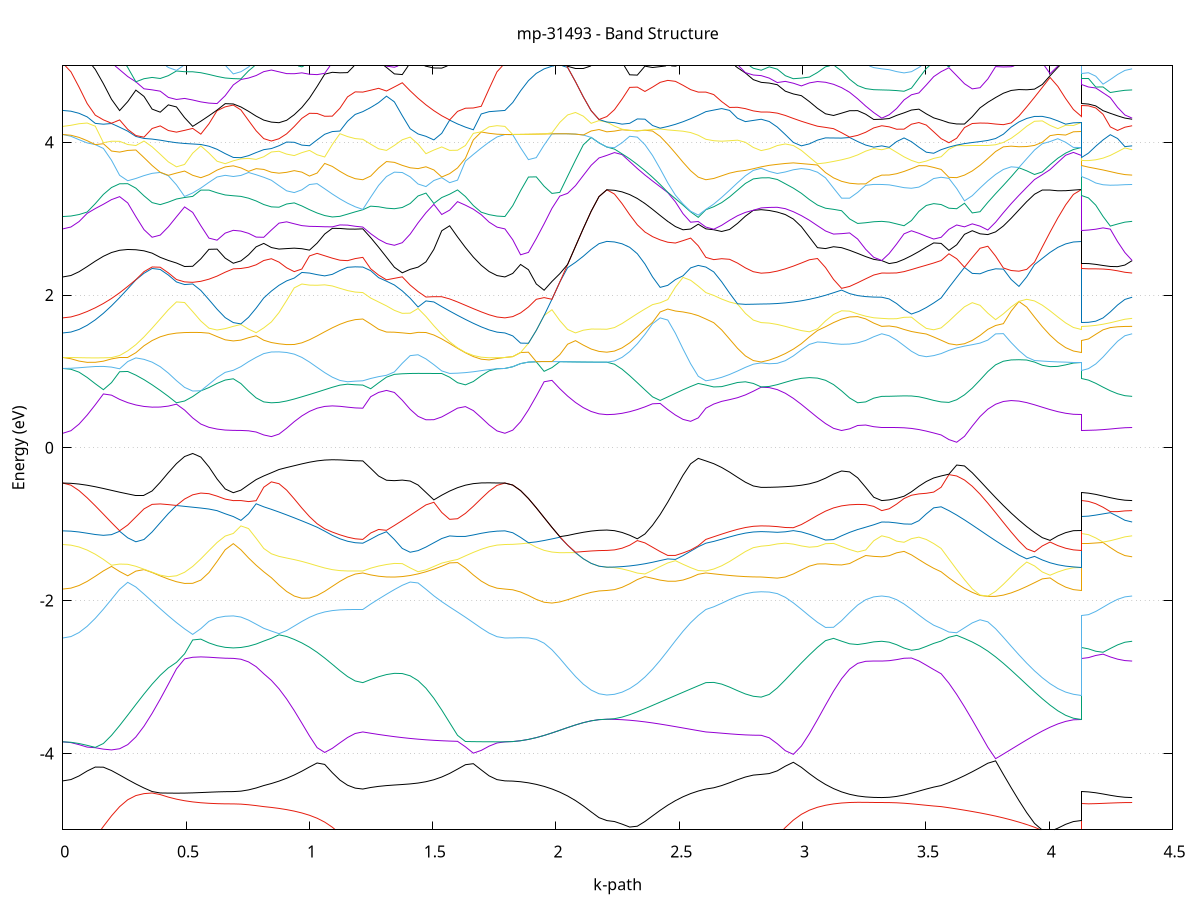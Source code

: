 set title 'mp-31493 - Band Structure'
set xlabel 'k-path'
set ylabel 'Energy (eV)'
set grid y
set yrange [-5:5]
set terminal png size 800,600
set output 'mp-31493_bands_gnuplot.png'
plot '-' using 1:2 with lines notitle, '-' using 1:2 with lines notitle, '-' using 1:2 with lines notitle, '-' using 1:2 with lines notitle, '-' using 1:2 with lines notitle, '-' using 1:2 with lines notitle, '-' using 1:2 with lines notitle, '-' using 1:2 with lines notitle, '-' using 1:2 with lines notitle, '-' using 1:2 with lines notitle, '-' using 1:2 with lines notitle, '-' using 1:2 with lines notitle, '-' using 1:2 with lines notitle, '-' using 1:2 with lines notitle, '-' using 1:2 with lines notitle, '-' using 1:2 with lines notitle, '-' using 1:2 with lines notitle, '-' using 1:2 with lines notitle, '-' using 1:2 with lines notitle, '-' using 1:2 with lines notitle, '-' using 1:2 with lines notitle, '-' using 1:2 with lines notitle, '-' using 1:2 with lines notitle, '-' using 1:2 with lines notitle, '-' using 1:2 with lines notitle, '-' using 1:2 with lines notitle, '-' using 1:2 with lines notitle, '-' using 1:2 with lines notitle, '-' using 1:2 with lines notitle, '-' using 1:2 with lines notitle, '-' using 1:2 with lines notitle, '-' using 1:2 with lines notitle, '-' using 1:2 with lines notitle, '-' using 1:2 with lines notitle, '-' using 1:2 with lines notitle, '-' using 1:2 with lines notitle, '-' using 1:2 with lines notitle, '-' using 1:2 with lines notitle, '-' using 1:2 with lines notitle, '-' using 1:2 with lines notitle, '-' using 1:2 with lines notitle, '-' using 1:2 with lines notitle, '-' using 1:2 with lines notitle, '-' using 1:2 with lines notitle, '-' using 1:2 with lines notitle, '-' using 1:2 with lines notitle, '-' using 1:2 with lines notitle, '-' using 1:2 with lines notitle, '-' using 1:2 with lines notitle, '-' using 1:2 with lines notitle, '-' using 1:2 with lines notitle, '-' using 1:2 with lines notitle, '-' using 1:2 with lines notitle, '-' using 1:2 with lines notitle, '-' using 1:2 with lines notitle, '-' using 1:2 with lines notitle, '-' using 1:2 with lines notitle, '-' using 1:2 with lines notitle, '-' using 1:2 with lines notitle, '-' using 1:2 with lines notitle, '-' using 1:2 with lines notitle, '-' using 1:2 with lines notitle, '-' using 1:2 with lines notitle, '-' using 1:2 with lines notitle, '-' using 1:2 with lines notitle, '-' using 1:2 with lines notitle, '-' using 1:2 with lines notitle, '-' using 1:2 with lines notitle, '-' using 1:2 with lines notitle, '-' using 1:2 with lines notitle, '-' using 1:2 with lines notitle, '-' using 1:2 with lines notitle, '-' using 1:2 with lines notitle, '-' using 1:2 with lines notitle, '-' using 1:2 with lines notitle, '-' using 1:2 with lines notitle, '-' using 1:2 with lines notitle, '-' using 1:2 with lines notitle, '-' using 1:2 with lines notitle, '-' using 1:2 with lines notitle, '-' using 1:2 with lines notitle, '-' using 1:2 with lines notitle, '-' using 1:2 with lines notitle, '-' using 1:2 with lines notitle, '-' using 1:2 with lines notitle, '-' using 1:2 with lines notitle, '-' using 1:2 with lines notitle, '-' using 1:2 with lines notitle, '-' using 1:2 with lines notitle, '-' using 1:2 with lines notitle, '-' using 1:2 with lines notitle, '-' using 1:2 with lines notitle, '-' using 1:2 with lines notitle, '-' using 1:2 with lines notitle, '-' using 1:2 with lines notitle, '-' using 1:2 with lines notitle, '-' using 1:2 with lines notitle, '-' using 1:2 with lines notitle, '-' using 1:2 with lines notitle, '-' using 1:2 with lines notitle, '-' using 1:2 with lines notitle, '-' using 1:2 with lines notitle, '-' using 1:2 with lines notitle, '-' using 1:2 with lines notitle, '-' using 1:2 with lines notitle, '-' using 1:2 with lines notitle, '-' using 1:2 with lines notitle, '-' using 1:2 with lines notitle, '-' using 1:2 with lines notitle, '-' using 1:2 with lines notitle, '-' using 1:2 with lines notitle, '-' using 1:2 with lines notitle, '-' using 1:2 with lines notitle, '-' using 1:2 with lines notitle, '-' using 1:2 with lines notitle, '-' using 1:2 with lines notitle, '-' using 1:2 with lines notitle, '-' using 1:2 with lines notitle, '-' using 1:2 with lines notitle, '-' using 1:2 with lines notitle, '-' using 1:2 with lines notitle, '-' using 1:2 with lines notitle, '-' using 1:2 with lines notitle, '-' using 1:2 with lines notitle, '-' using 1:2 with lines notitle, '-' using 1:2 with lines notitle, '-' using 1:2 with lines notitle, '-' using 1:2 with lines notitle, '-' using 1:2 with lines notitle, '-' using 1:2 with lines notitle
0.000000 -28.133144
0.032926 -28.133044
0.065851 -28.132744
0.098777 -28.132244
0.131703 -28.131444
0.164629 -28.130544
0.197554 -28.129444
0.230480 -28.128144
0.263406 -28.126744
0.296332 -28.125044
0.329257 -28.123344
0.362183 -28.121444
0.395109 -28.119344
0.428035 -28.117244
0.460960 -28.115144
0.493886 -28.112944
0.526812 -28.110744
0.559738 -28.108744
0.592663 -28.106944
0.625589 -28.105344
0.658515 -28.104344
0.691441 -28.104044
0.691441 -28.104044
0.722328 -28.104044
0.753215 -28.103944
0.784103 -28.103944
0.814990 -28.103944
0.814990 -28.103944
0.845879 -28.104144
0.876768 -28.104744
0.907658 -28.105644
0.938547 -28.106744
0.969436 -28.108044
1.000325 -28.109344
1.031214 -28.110544
1.062104 -28.111744
1.092993 -28.112644
1.123882 -28.113444
1.154771 -28.114044
1.185660 -28.114344
1.216550 -28.114544
1.216550 -28.114544
1.248565 -28.115444
1.280581 -28.116644
1.312597 -28.117844
1.344613 -28.119144
1.376629 -28.120544
1.408645 -28.121944
1.440660 -28.123344
1.472676 -28.124744
1.504692 -28.126144
1.536708 -28.127444
1.568724 -28.128644
1.600740 -28.129744
1.632755 -28.130744
1.664771 -28.131644
1.696787 -28.132244
1.728803 -28.132744
1.760819 -28.133044
1.792835 -28.133144
1.792835 -28.133144
1.824630 -28.133044
1.856426 -28.132544
1.888222 -28.131844
1.920018 -28.130944
1.951813 -28.129644
1.983609 -28.128244
2.015405 -28.126544
2.047201 -28.124644
2.078997 -28.122544
2.110792 -28.120444
2.142588 -28.118344
2.174384 -28.116644
2.206180 -28.116044
2.206180 -28.116044
2.237069 -28.115944
2.267958 -28.115644
2.298847 -28.115144
2.329737 -28.114644
2.360626 -28.113944
2.391515 -28.113344
2.422404 -28.112844
2.453293 -28.112444
2.484183 -28.112444
2.515072 -28.112644
2.545961 -28.113044
2.576850 -28.113644
2.607739 -28.114544
2.607739 -28.114544
2.639793 -28.114944
2.671848 -28.115544
2.703902 -28.116144
2.735956 -28.116744
2.768010 -28.117144
2.800064 -28.117344
2.832118 -28.117444
2.832118 -28.117444
2.864713 -28.117344
2.897308 -28.116944
2.929902 -28.116444
2.962497 -28.115544
2.995092 -28.114544
3.027687 -28.113444
3.060282 -28.112144
3.092877 -28.110744
3.125471 -28.109244
3.158066 -28.107944
3.190661 -28.106644
3.223256 -28.105544
3.255851 -28.104744
3.288445 -28.104144
3.321040 -28.104044
3.321040 -28.104044
3.351139 -28.104044
3.381237 -28.104144
3.411335 -28.104144
3.441433 -28.104144
3.471532 -28.104144
3.501630 -28.104144
3.531728 -28.104044
3.561827 -28.103944
3.561827 -28.103944
3.593376 -28.103944
3.624926 -28.103944
3.656475 -28.103944
3.688025 -28.103944
3.719574 -28.103944
3.751124 -28.103944
3.782673 -28.104544
3.814223 -28.106444
3.845772 -28.108244
3.877322 -28.109744
3.908871 -28.111244
3.940421 -28.112444
3.971970 -28.113544
4.003520 -28.114444
4.035069 -28.115144
4.066619 -28.115644
4.098168 -28.115944
4.129718 -28.116044
4.129718 -28.104044
4.159242 -28.104044
4.188767 -28.104044
4.218292 -28.104044
4.247816 -28.104044
4.277341 -28.104044
4.306866 -28.104044
4.336390 -28.104044
e
0.000000 -28.072344
0.032926 -28.072344
0.065851 -28.072344
0.098777 -28.072344
0.131703 -28.072344
0.164629 -28.072344
0.197554 -28.072344
0.230480 -28.072344
0.263406 -28.072344
0.296332 -28.072344
0.329257 -28.072344
0.362183 -28.072344
0.395109 -28.072344
0.428035 -28.072344
0.460960 -28.072344
0.493886 -28.072344
0.526812 -28.074044
0.559738 -28.076144
0.592663 -28.077944
0.625589 -28.079544
0.658515 -28.080544
0.691441 -28.080844
0.691441 -28.080844
0.722328 -28.081644
0.753215 -28.083544
0.784103 -28.085844
0.814990 -28.088244
0.814990 -28.088244
0.845879 -28.089844
0.876768 -28.091044
0.907658 -28.091944
0.938547 -28.092444
0.969436 -28.092744
1.000325 -28.092944
1.031214 -28.093044
1.062104 -28.093044
1.092993 -28.093044
1.123882 -28.093044
1.154771 -28.093044
1.185660 -28.093044
1.216550 -28.093044
1.216550 -28.093044
1.248565 -28.090644
1.280581 -28.088244
1.312597 -28.085844
1.344613 -28.083444
1.376629 -28.081244
1.408645 -28.079144
1.440660 -28.077344
1.472676 -28.075844
1.504692 -28.074644
1.536708 -28.073744
1.568724 -28.073144
1.600740 -28.072744
1.632755 -28.072544
1.664771 -28.072444
1.696787 -28.072344
1.728803 -28.072344
1.760819 -28.072344
1.792835 -28.072344
1.792835 -28.072344
1.824630 -28.072844
1.856426 -28.074444
1.888222 -28.076644
1.920018 -28.079344
1.951813 -28.082344
1.983609 -28.085544
2.015405 -28.088844
2.047201 -28.092044
2.078997 -28.095244
2.110792 -28.098344
2.142588 -28.101044
2.174384 -28.103144
2.206180 -28.103944
2.206180 -28.103944
2.237069 -28.103944
2.267958 -28.103944
2.298847 -28.103944
2.329737 -28.103844
2.360626 -28.103744
2.391515 -28.103344
2.422404 -28.102844
2.453293 -28.101944
2.484183 -28.100744
2.515072 -28.099144
2.545961 -28.097344
2.576850 -28.095244
2.607739 -28.093044
2.607739 -28.093044
2.639793 -28.092044
2.671848 -28.090744
2.703902 -28.089444
2.735956 -28.088244
2.768010 -28.087344
2.800064 -28.086744
2.832118 -28.086444
2.832118 -28.086444
2.864713 -28.086444
2.897308 -28.086444
2.929902 -28.086344
2.962497 -28.086244
2.995092 -28.086044
3.027687 -28.085844
3.060282 -28.085544
3.092877 -28.085244
3.125471 -28.084744
3.158066 -28.084244
3.190661 -28.083544
3.223256 -28.082744
3.255851 -28.081844
3.288445 -28.081144
3.321040 -28.080844
3.321040 -28.080844
3.351139 -28.080944
3.381237 -28.081344
3.411335 -28.082044
3.441433 -28.083044
3.471532 -28.084244
3.501630 -28.085644
3.531728 -28.086944
3.561827 -28.088244
3.561827 -28.088244
3.593376 -28.090844
3.624926 -28.093244
3.656475 -28.095744
3.688025 -28.098144
3.719574 -28.100344
3.751124 -28.102544
3.782673 -28.103944
3.814223 -28.103944
3.845772 -28.103944
3.877322 -28.103944
3.908871 -28.103944
3.940421 -28.103944
3.971970 -28.103944
4.003520 -28.103944
4.035069 -28.103944
4.066619 -28.103944
4.098168 -28.103944
4.129718 -28.103944
4.129718 -28.080844
4.159242 -28.080844
4.188767 -28.080844
4.218292 -28.080844
4.247816 -28.080844
4.277341 -28.080844
4.306866 -28.080844
4.336390 -28.080844
e
0.000000 -28.051644
0.032926 -28.051744
0.065851 -28.052044
0.098777 -28.052544
0.131703 -28.053344
0.164629 -28.054244
0.197554 -28.055344
0.230480 -28.056644
0.263406 -28.058144
0.296332 -28.059744
0.329257 -28.061544
0.362183 -28.063444
0.395109 -28.065444
0.428035 -28.067544
0.460960 -28.069744
0.493886 -28.071944
0.526812 -28.072444
0.559738 -28.072444
0.592663 -28.072444
0.625589 -28.072444
0.658515 -28.072444
0.691441 -28.072444
0.691441 -28.072444
0.722328 -28.071544
0.753215 -28.069744
0.784103 -28.067444
0.814990 -28.064944
0.814990 -28.064944
0.845879 -28.063244
0.876768 -28.061444
0.907658 -28.059744
0.938547 -28.058044
0.969436 -28.056444
1.000325 -28.054944
1.031214 -28.053644
1.062104 -28.052444
1.092993 -28.051444
1.123882 -28.050644
1.154771 -28.050144
1.185660 -28.049744
1.216550 -28.049644
1.216550 -28.049644
1.248565 -28.051044
1.280581 -28.052344
1.312597 -28.053544
1.344613 -28.054644
1.376629 -28.055444
1.408645 -28.056144
1.440660 -28.056544
1.472676 -28.056644
1.504692 -28.056444
1.536708 -28.055944
1.568724 -28.055344
1.600740 -28.054644
1.632755 -28.053844
1.664771 -28.053144
1.696787 -28.052544
1.728803 -28.052044
1.760819 -28.051744
1.792835 -28.051644
1.792835 -28.051644
1.824630 -28.051244
1.856426 -28.050144
1.888222 -28.048544
1.920018 -28.046844
1.951813 -28.045044
1.983609 -28.043344
2.015405 -28.041844
2.047201 -28.040444
2.078997 -28.039244
2.110792 -28.038344
2.142588 -28.037744
2.174384 -28.037344
2.206180 -28.037144
2.206180 -28.037144
2.237069 -28.037244
2.267958 -28.037544
2.298847 -28.038044
2.329737 -28.038644
2.360626 -28.039444
2.391515 -28.040444
2.422404 -28.041544
2.453293 -28.042744
2.484183 -28.044044
2.515072 -28.045444
2.545961 -28.046844
2.576850 -28.048244
2.607739 -28.049644
2.607739 -28.049644
2.639793 -28.050244
2.671848 -28.050944
2.703902 -28.051644
2.735956 -28.052244
2.768010 -28.052744
2.800064 -28.053144
2.832118 -28.053244
2.832118 -28.053244
2.864713 -28.053344
2.897308 -28.053744
2.929902 -28.054444
2.962497 -28.055444
2.995092 -28.056544
3.027687 -28.057944
3.060282 -28.059544
3.092877 -28.061344
3.125471 -28.063244
3.158066 -28.065144
3.190661 -28.067144
3.223256 -28.069044
3.255851 -28.070644
3.288445 -28.071944
3.321040 -28.072444
3.321040 -28.072444
3.351139 -28.072244
3.381237 -28.071844
3.411335 -28.071044
3.441433 -28.070044
3.471532 -28.068844
3.501630 -28.067544
3.531728 -28.066244
3.561827 -28.064944
3.561827 -28.064944
3.593376 -28.062444
3.624926 -28.059944
3.656475 -28.057544
3.688025 -28.055144
3.719574 -28.052844
3.751124 -28.050744
3.782673 -28.048644
3.814223 -28.046744
3.845772 -28.045044
3.877322 -28.043444
3.908871 -28.041944
3.940421 -28.040744
3.971970 -28.039644
4.003520 -28.038744
4.035069 -28.038044
4.066619 -28.037544
4.098168 -28.037244
4.129718 -28.037144
4.129718 -28.072444
4.159242 -28.072444
4.188767 -28.072444
4.218292 -28.072444
4.247816 -28.072444
4.277341 -28.072444
4.306866 -28.072444
4.336390 -28.072444
e
0.000000 -15.141844
0.032926 -15.141644
0.065851 -15.141044
0.098777 -15.139944
0.131703 -15.138544
0.164629 -15.136744
0.197554 -15.134744
0.230480 -15.132644
0.263406 -15.130444
0.296332 -15.128244
0.329257 -15.126144
0.362183 -15.124144
0.395109 -15.122244
0.428035 -15.120344
0.460960 -15.118644
0.493886 -15.117144
0.526812 -15.115744
0.559738 -15.114744
0.592663 -15.114044
0.625589 -15.113644
0.658515 -15.113544
0.691441 -15.113544
0.691441 -15.113544
0.722328 -15.113444
0.753215 -15.113344
0.784103 -15.113244
0.814990 -15.113344
0.814990 -15.113344
0.845879 -15.113744
0.876768 -15.114744
0.907658 -15.116544
0.938547 -15.118844
0.969436 -15.121444
1.000325 -15.124144
1.031214 -15.126844
1.062104 -15.129244
1.092993 -15.131444
1.123882 -15.133144
1.154771 -15.134544
1.185660 -15.135344
1.216550 -15.135544
1.216550 -15.135544
1.248565 -15.135744
1.280581 -15.135844
1.312597 -15.135944
1.344613 -15.136044
1.376629 -15.135944
1.408645 -15.135744
1.440660 -15.135644
1.472676 -15.135544
1.504692 -15.135544
1.536708 -15.135744
1.568724 -15.136144
1.600740 -15.136944
1.632755 -15.137944
1.664771 -15.139044
1.696787 -15.140144
1.728803 -15.141044
1.760819 -15.141644
1.792835 -15.141844
1.792835 -15.141844
1.824630 -15.142144
1.856426 -15.142744
1.888222 -15.143744
1.920018 -15.144744
1.951813 -15.145744
1.983609 -15.146744
2.015405 -15.147644
2.047201 -15.148344
2.078997 -15.148944
2.110792 -15.149444
2.142588 -15.149744
2.174384 -15.149944
2.206180 -15.149944
2.206180 -15.149944
2.237069 -15.149744
2.267958 -15.148944
2.298847 -15.147844
2.329737 -15.146244
2.360626 -15.144444
2.391515 -15.142444
2.422404 -15.140544
2.453293 -15.138744
2.484183 -15.137344
2.515072 -15.136344
2.545961 -15.135744
2.576850 -15.135544
2.607739 -15.135544
2.607739 -15.135544
2.639793 -15.135644
2.671848 -15.135644
2.703902 -15.135644
2.735956 -15.135644
2.768010 -15.135744
2.800064 -15.135744
2.832118 -15.135744
2.832118 -15.135744
2.864713 -15.135444
2.897308 -15.134544
2.929902 -15.133244
2.962497 -15.131344
2.995092 -15.129144
3.027687 -15.126644
3.060282 -15.123944
3.092877 -15.121244
3.125471 -15.118544
3.158066 -15.116144
3.190661 -15.114144
3.223256 -15.112644
3.255851 -15.111644
3.288445 -15.111044
3.321040 -15.110944
3.321040 -15.110944
3.351139 -15.111344
3.381237 -15.111844
3.411335 -15.112244
3.441433 -15.112644
3.471532 -15.112944
3.501630 -15.113144
3.531728 -15.113244
3.561827 -15.113344
3.561827 -15.113344
3.593376 -15.113644
3.624926 -15.114344
3.656475 -15.115444
3.688025 -15.117144
3.719574 -15.119344
3.751124 -15.122044
3.782673 -15.125044
3.814223 -15.128344
3.845772 -15.131644
3.877322 -15.134944
3.908871 -15.138144
3.940421 -15.141044
3.971970 -15.143644
4.003520 -15.145844
4.035069 -15.147644
4.066619 -15.148944
4.098168 -15.149744
4.129718 -15.149944
4.129718 -15.113544
4.159242 -15.113444
4.188767 -15.113244
4.218292 -15.112944
4.247816 -15.112544
4.277341 -15.112044
4.306866 -15.111444
4.336390 -15.110944
e
0.000000 -15.120244
0.032926 -15.120044
0.065851 -15.119444
0.098777 -15.118344
0.131703 -15.116944
0.164629 -15.115244
0.197554 -15.113044
0.230480 -15.110544
0.263406 -15.107744
0.296332 -15.104744
0.329257 -15.101744
0.362183 -15.099044
0.395109 -15.097744
0.428035 -15.098144
0.460960 -15.099444
0.493886 -15.100844
0.526812 -15.102144
0.559738 -15.103244
0.592663 -15.104144
0.625589 -15.104844
0.658515 -15.105244
0.691441 -15.105344
0.691441 -15.105344
0.722328 -15.105344
0.753215 -15.105144
0.784103 -15.104744
0.814990 -15.104244
0.814990 -15.104244
0.845879 -15.103644
0.876768 -15.102544
0.907658 -15.101044
0.938547 -15.099244
0.969436 -15.097544
1.000325 -15.096244
1.031214 -15.095444
1.062104 -15.094944
1.092993 -15.094744
1.123882 -15.094744
1.154771 -15.094844
1.185660 -15.094944
1.216550 -15.094944
1.216550 -15.094944
1.248565 -15.093744
1.280581 -15.092544
1.312597 -15.091544
1.344613 -15.090644
1.376629 -15.090244
1.408645 -15.090644
1.440660 -15.092644
1.472676 -15.096244
1.504692 -15.100444
1.536708 -15.104744
1.568724 -15.108644
1.600740 -15.112044
1.632755 -15.114744
1.664771 -15.116844
1.696787 -15.118344
1.728803 -15.119444
1.760819 -15.120044
1.792835 -15.120244
1.792835 -15.120244
1.824630 -15.119844
1.856426 -15.118944
1.888222 -15.117544
1.920018 -15.116144
1.951813 -15.114944
1.983609 -15.114044
2.015405 -15.113644
2.047201 -15.113644
2.078997 -15.113944
2.110792 -15.114244
2.142588 -15.114544
2.174384 -15.114744
2.206180 -15.114844
2.206180 -15.114844
2.237069 -15.114744
2.267958 -15.114244
2.298847 -15.113344
2.329737 -15.112144
2.360626 -15.110644
2.391515 -15.108744
2.422404 -15.106644
2.453293 -15.104244
2.484183 -15.101744
2.515072 -15.099544
2.545961 -15.097644
2.576850 -15.096244
2.607739 -15.094944
2.607739 -15.094944
2.639793 -15.094444
2.671848 -15.094044
2.703902 -15.093844
2.735956 -15.093644
2.768010 -15.093544
2.800064 -15.093544
2.832118 -15.093544
2.832118 -15.093544
2.864713 -15.093544
2.897308 -15.093444
2.929902 -15.093544
2.962497 -15.093644
2.995092 -15.094044
3.027687 -15.094944
3.060282 -15.096844
3.092877 -15.099344
3.125471 -15.101944
3.158066 -15.104344
3.190661 -15.106444
3.223256 -15.108144
3.255851 -15.109344
3.288445 -15.110044
3.321040 -15.110244
3.321040 -15.110244
3.351139 -15.109844
3.381237 -15.109044
3.411335 -15.108244
3.441433 -15.107344
3.471532 -15.106444
3.501630 -15.105544
3.531728 -15.104744
3.561827 -15.104244
3.561827 -15.104244
3.593376 -15.103544
3.624926 -15.102744
3.656475 -15.101644
3.688025 -15.100544
3.719574 -15.099244
3.751124 -15.098044
3.782673 -15.097744
3.814223 -15.099244
3.845772 -15.101744
3.877322 -15.104244
3.908871 -15.106644
3.940421 -15.108744
3.971970 -15.110544
4.003520 -15.112144
4.035069 -15.113344
4.066619 -15.114144
4.098168 -15.114644
4.129718 -15.114844
4.129718 -15.105344
4.159242 -15.105644
4.188767 -15.106344
4.218292 -15.107244
4.247816 -15.108044
4.277341 -15.108944
4.306866 -15.109744
4.336390 -15.110244
e
0.000000 -15.085144
0.032926 -15.085044
0.065851 -15.084944
0.098777 -15.084644
0.131703 -15.084244
0.164629 -15.083644
0.197554 -15.082744
0.230480 -15.081744
0.263406 -15.081844
0.296332 -15.084444
0.329257 -15.086744
0.362183 -15.088144
0.395109 -15.090744
0.428035 -15.093844
0.460960 -15.096644
0.493886 -15.098944
0.526812 -15.100844
0.559738 -15.102144
0.592663 -15.102844
0.625589 -15.103144
0.658515 -15.103144
0.691441 -15.103144
0.691441 -15.103144
0.722328 -15.103144
0.753215 -15.102844
0.784103 -15.102444
0.814990 -15.101644
0.814990 -15.101644
0.845879 -15.100844
0.876768 -15.099644
0.907658 -15.098144
0.938547 -15.096344
0.969436 -15.094144
1.000325 -15.091544
1.031214 -15.088644
1.062104 -15.085544
1.092993 -15.082444
1.123882 -15.079344
1.154771 -15.076544
1.185660 -15.074344
1.216550 -15.073444
1.216550 -15.073444
1.248565 -15.074644
1.280581 -15.075344
1.312597 -15.075544
1.344613 -15.075344
1.376629 -15.077644
1.408645 -15.080644
1.440660 -15.082544
1.472676 -15.083144
1.504692 -15.083244
1.536708 -15.083344
1.568724 -15.083544
1.600740 -15.083844
1.632755 -15.084144
1.664771 -15.084544
1.696787 -15.084744
1.728803 -15.084944
1.760819 -15.085044
1.792835 -15.085144
1.792835 -15.085144
1.824630 -15.085344
1.856426 -15.085744
1.888222 -15.086244
1.920018 -15.086444
1.951813 -15.086144
1.983609 -15.085044
2.015405 -15.083244
2.047201 -15.080844
2.078997 -15.078244
2.110792 -15.075544
2.142588 -15.073244
2.174384 -15.071644
2.206180 -15.071144
2.206180 -15.071144
2.237069 -15.071544
2.267958 -15.072644
2.298847 -15.074444
2.329737 -15.076744
2.360626 -15.079144
2.391515 -15.081444
2.422404 -15.083344
2.453293 -15.084544
2.484183 -15.084644
2.515072 -15.083344
2.545961 -15.080544
2.576850 -15.076644
2.607739 -15.073444
2.607739 -15.073444
2.639793 -15.073944
2.671848 -15.074444
2.703902 -15.074844
2.735956 -15.075144
2.768010 -15.075344
2.800064 -15.075544
2.832118 -15.075544
2.832118 -15.075544
2.864713 -15.076544
2.897308 -15.078844
2.929902 -15.081844
2.962497 -15.085044
2.995092 -15.088244
3.027687 -15.091144
3.060282 -15.093444
3.092877 -15.095144
3.125471 -15.096644
3.158066 -15.097944
3.190661 -15.099044
3.223256 -15.099944
3.255851 -15.100444
3.288445 -15.100744
3.321040 -15.100844
3.321040 -15.100844
3.351139 -15.100844
3.381237 -15.100944
3.411335 -15.101144
3.441433 -15.101344
3.471532 -15.101544
3.501630 -15.101744
3.531728 -15.101844
3.561827 -15.101644
3.561827 -15.101644
3.593376 -15.100544
3.624926 -15.098944
3.656475 -15.096944
3.688025 -15.094444
3.719574 -15.091544
3.751124 -15.089944
3.782673 -15.091744
3.814223 -15.091244
3.845772 -15.089444
3.877322 -15.087144
3.908871 -15.084644
3.940421 -15.081944
3.971970 -15.079344
4.003520 -15.076744
4.035069 -15.074544
4.066619 -15.072744
4.098168 -15.071544
4.129718 -15.071144
4.129718 -15.103144
4.159242 -15.102944
4.188767 -15.102444
4.218292 -15.101844
4.247816 -15.101444
4.277341 -15.101044
4.306866 -15.100844
4.336390 -15.100844
e
0.000000 -15.064344
0.032926 -15.064844
0.065851 -15.066144
0.098777 -15.068044
0.131703 -15.070544
0.164629 -15.073244
0.197554 -15.076144
0.230480 -15.079044
0.263406 -15.081144
0.296332 -15.081944
0.329257 -15.084344
0.362183 -15.087444
0.395109 -15.087744
0.428035 -15.085144
0.460960 -15.081344
0.493886 -15.076944
0.526812 -15.072244
0.559738 -15.067444
0.592663 -15.062544
0.625589 -15.057844
0.658515 -15.057444
0.691441 -15.058044
0.691441 -15.058044
0.722328 -15.058944
0.753215 -15.061344
0.784103 -15.064544
0.814990 -15.068144
0.814990 -15.068144
0.845879 -15.070544
0.876768 -15.072744
0.907658 -15.074444
0.938547 -15.075544
0.969436 -15.076144
1.000325 -15.076044
1.031214 -15.075444
1.062104 -15.074444
1.092993 -15.073444
1.123882 -15.072744
1.154771 -15.072244
1.185660 -15.072044
1.216550 -15.072044
1.216550 -15.072044
1.248565 -15.067744
1.280581 -15.068044
1.312597 -15.070944
1.344613 -15.074244
1.376629 -15.074644
1.408645 -15.073444
1.440660 -15.071844
1.472676 -15.072144
1.504692 -15.073644
1.536708 -15.074144
1.568724 -15.073844
1.600740 -15.072844
1.632755 -15.071344
1.664771 -15.069544
1.696787 -15.067644
1.728803 -15.065944
1.760819 -15.064744
1.792835 -15.064344
1.792835 -15.064344
1.824630 -15.063944
1.856426 -15.062844
1.888222 -15.061244
1.920018 -15.059344
1.951813 -15.057344
1.983609 -15.055344
2.015405 -15.053444
2.047201 -15.051944
2.078997 -15.050744
2.110792 -15.049944
2.142588 -15.049544
2.174384 -15.049344
2.206180 -15.049344
2.206180 -15.049344
2.237069 -15.049544
2.267958 -15.050144
2.298847 -15.051044
2.329737 -15.051844
2.360626 -15.052544
2.391515 -15.053844
2.422404 -15.057744
2.453293 -15.061344
2.484183 -15.064544
2.515072 -15.067344
2.545961 -15.069844
2.576850 -15.071844
2.607739 -15.072044
2.607739 -15.072044
2.639793 -15.070544
2.671848 -15.069744
2.703902 -15.069644
2.735956 -15.069844
2.768010 -15.070044
2.800064 -15.070144
2.832118 -15.070244
2.832118 -15.070244
2.864713 -15.069844
2.897308 -15.069344
2.929902 -15.069344
2.962497 -15.069844
2.995092 -15.070544
3.027687 -15.071144
3.060282 -15.071344
3.092877 -15.070744
3.125471 -15.069544
3.158066 -15.067644
3.190661 -15.065344
3.223256 -15.063044
3.255851 -15.061144
3.288445 -15.059944
3.321040 -15.059644
3.321040 -15.059644
3.351139 -15.059644
3.381237 -15.059944
3.411335 -15.060544
3.441433 -15.061544
3.471532 -15.062944
3.501630 -15.064544
3.531728 -15.066244
3.561827 -15.068144
3.561827 -15.068144
3.593376 -15.071944
3.624926 -15.075744
3.656475 -15.079644
3.688025 -15.083344
3.719574 -15.086844
3.751124 -15.088244
3.782673 -15.084644
3.814223 -15.080644
3.845772 -15.076344
3.877322 -15.071844
3.908871 -15.067144
3.940421 -15.062544
3.971970 -15.058144
4.003520 -15.054544
4.035069 -15.051944
4.066619 -15.050444
4.098168 -15.049544
4.129718 -15.049344
4.129718 -15.058044
4.159242 -15.058144
4.188767 -15.058344
4.218292 -15.058744
4.247816 -15.059044
4.277341 -15.059344
4.306866 -15.059544
4.336390 -15.059644
e
0.000000 -15.039844
0.032926 -15.040844
0.065851 -15.043444
0.098777 -15.047144
0.131703 -15.051444
0.164629 -15.056044
0.197554 -15.060544
0.230480 -15.064644
0.263406 -15.067744
0.296332 -15.068644
0.329257 -15.067044
0.362183 -15.063744
0.395109 -15.059444
0.428035 -15.054444
0.460960 -15.049144
0.493886 -15.044344
0.526812 -15.046544
0.559738 -15.050244
0.592663 -15.053444
0.625589 -15.055944
0.658515 -15.053444
0.691441 -15.050944
0.691441 -15.050944
0.722328 -15.050744
0.753215 -15.050344
0.784103 -15.049644
0.814990 -15.048644
0.814990 -15.048644
0.845879 -15.048344
0.876768 -15.048644
0.907658 -15.049444
0.938547 -15.050344
0.969436 -15.051544
1.000325 -15.052844
1.031214 -15.054144
1.062104 -15.055144
1.092993 -15.056144
1.123882 -15.057344
1.154771 -15.058844
1.185660 -15.060244
1.216550 -15.060844
1.216550 -15.060844
1.248565 -15.063044
1.280581 -15.061744
1.312597 -15.060144
1.344613 -15.061144
1.376629 -15.063844
1.408645 -15.067044
1.440660 -15.069944
1.472676 -15.069744
1.504692 -15.067244
1.536708 -15.064444
1.568724 -15.061244
1.600740 -15.057744
1.632755 -15.053944
1.664771 -15.050144
1.696787 -15.046444
1.728803 -15.043144
1.760819 -15.040744
1.792835 -15.039844
1.792835 -15.039844
1.824630 -15.039644
1.856426 -15.039344
1.888222 -15.038644
1.920018 -15.037744
1.951813 -15.036644
1.983609 -15.035244
2.015405 -15.033744
2.047201 -15.032144
2.078997 -15.030444
2.110792 -15.028844
2.142588 -15.027344
2.174384 -15.026244
2.206180 -15.025844
2.206180 -15.025844
2.237069 -15.030544
2.267958 -15.035444
2.298847 -15.040344
2.329737 -15.045044
2.360626 -15.049544
2.391515 -15.053044
2.422404 -15.053644
2.453293 -15.054044
2.484183 -15.054644
2.515072 -15.055344
2.545961 -15.056644
2.576850 -15.058544
2.607739 -15.060844
2.607739 -15.060844
2.639793 -15.061444
2.671848 -15.060944
2.703902 -15.059644
2.735956 -15.058044
2.768010 -15.056644
2.800064 -15.055644
2.832118 -15.055344
2.832118 -15.055344
2.864713 -15.055044
2.897308 -15.054344
2.929902 -15.053844
2.962497 -15.053744
2.995092 -15.053544
3.027687 -15.053344
3.060282 -15.053244
3.092877 -15.053344
3.125471 -15.053444
3.158066 -15.053544
3.190661 -15.053544
3.223256 -15.053244
3.255851 -15.052244
3.288445 -15.050344
3.321040 -15.048644
3.321040 -15.048644
3.351139 -15.049144
3.381237 -15.049944
3.411335 -15.050444
3.441433 -15.050544
3.471532 -15.050244
3.501630 -15.049744
3.531728 -15.049144
3.561827 -15.048644
3.561827 -15.048644
3.593376 -15.047344
3.624926 -15.045844
3.656475 -15.044544
3.688025 -15.046544
3.719574 -15.049044
3.751124 -15.050844
3.782673 -15.051944
3.814223 -15.052444
3.845772 -15.052344
3.877322 -15.051844
3.908871 -15.050844
3.940421 -15.049444
3.971970 -15.047444
4.003520 -15.044544
4.035069 -15.040544
4.066619 -15.035844
4.098168 -15.030744
4.129718 -15.025844
4.129718 -15.050944
4.159242 -15.050844
4.188767 -15.050444
4.218292 -15.049944
4.247816 -15.049444
4.277341 -15.049044
4.306866 -15.048744
4.336390 -15.048644
e
0.000000 -15.039844
0.032926 -15.039744
0.065851 -15.039444
0.098777 -15.039044
0.131703 -15.038644
0.164629 -15.038444
0.197554 -15.038144
0.230480 -15.038044
0.263406 -15.037944
0.296332 -15.037744
0.329257 -15.037644
0.362183 -15.037544
0.395109 -15.037344
0.428035 -15.037244
0.460960 -15.037344
0.493886 -15.041344
0.526812 -15.038244
0.559738 -15.037544
0.592663 -15.038744
0.625589 -15.040744
0.658515 -15.043544
0.691441 -15.045644
0.691441 -15.045644
0.722328 -15.044944
0.753215 -15.043544
0.784103 -15.041744
0.814990 -15.040044
0.814990 -15.040044
0.845879 -15.038644
0.876768 -15.038744
0.907658 -15.040844
0.938547 -15.043044
0.969436 -15.045044
1.000325 -15.046844
1.031214 -15.048444
1.062104 -15.049844
1.092993 -15.050844
1.123882 -15.051244
1.154771 -15.051144
1.185660 -15.050744
1.216550 -15.050644
1.216550 -15.050644
1.248565 -15.050544
1.280581 -15.050244
1.312597 -15.049544
1.344613 -15.048744
1.376629 -15.047844
1.408645 -15.046844
1.440660 -15.045744
1.472676 -15.044544
1.504692 -15.043344
1.536708 -15.042144
1.568724 -15.041144
1.600740 -15.040244
1.632755 -15.039644
1.664771 -15.039344
1.696787 -15.039244
1.728803 -15.039444
1.760819 -15.039744
1.792835 -15.039844
1.792835 -15.039844
1.824630 -15.039644
1.856426 -15.039344
1.888222 -15.038644
1.920018 -15.037744
1.951813 -15.036644
1.983609 -15.035244
2.015405 -15.033744
2.047201 -15.032144
2.078997 -15.030444
2.110792 -15.028844
2.142588 -15.027344
2.174384 -15.026244
2.206180 -15.025844
2.206180 -15.025844
2.237069 -15.026344
2.267958 -15.027644
2.298847 -15.029544
2.329737 -15.031944
2.360626 -15.034444
2.391515 -15.037144
2.422404 -15.039844
2.453293 -15.042544
2.484183 -15.045144
2.515072 -15.047444
2.545961 -15.049244
2.576850 -15.050244
2.607739 -15.050644
2.607739 -15.050644
2.639793 -15.050744
2.671848 -15.050944
2.703902 -15.051244
2.735956 -15.051444
2.768010 -15.051644
2.800064 -15.051744
2.832118 -15.051744
2.832118 -15.051744
2.864713 -15.051844
2.897308 -15.052144
2.929902 -15.051844
2.962497 -15.050544
2.995092 -15.048744
3.027687 -15.046544
3.060282 -15.044044
3.092877 -15.041344
3.125471 -15.038844
3.158066 -15.037144
3.190661 -15.036844
3.223256 -15.038244
3.255851 -15.040744
3.288445 -15.043544
3.321040 -15.045444
3.321040 -15.045444
3.351139 -15.044944
3.381237 -15.044044
3.411335 -15.043244
3.441433 -15.042544
3.471532 -15.042044
3.501630 -15.041444
3.531728 -15.040844
3.561827 -15.040044
3.561827 -15.040044
3.593376 -15.038344
3.624926 -15.039644
3.656475 -15.042644
3.688025 -15.041644
3.719574 -15.039544
3.751124 -15.037144
3.782673 -15.034744
3.814223 -15.032144
3.845772 -15.031044
3.877322 -15.030644
3.908871 -15.030244
3.940421 -15.029644
3.971970 -15.028944
4.003520 -15.028144
4.035069 -15.027344
4.066619 -15.026544
4.098168 -15.026044
4.129718 -15.025844
4.129718 -15.045644
4.159242 -15.045644
4.188767 -15.045544
4.218292 -15.045544
4.247816 -15.045544
4.277341 -15.045444
4.306866 -15.045444
4.336390 -15.045444
e
0.000000 -15.031044
0.032926 -15.030744
0.065851 -15.030044
0.098777 -15.029144
0.131703 -15.027944
0.164629 -15.026644
0.197554 -15.025244
0.230480 -15.023844
0.263406 -15.022544
0.296332 -15.021844
0.329257 -15.022444
0.362183 -15.024844
0.395109 -15.028544
0.428035 -15.032944
0.460960 -15.037044
0.493886 -15.036944
0.526812 -15.037144
0.559738 -15.033844
0.592663 -15.030344
0.625589 -15.028044
0.658515 -15.026744
0.691441 -15.026344
0.691441 -15.026344
0.722328 -15.025944
0.753215 -15.026944
0.784103 -15.029244
0.814990 -15.032244
0.814990 -15.032244
0.845879 -15.034444
0.876768 -15.034644
0.907658 -15.032744
0.938547 -15.030744
0.969436 -15.029044
1.000325 -15.028144
1.031214 -15.027844
1.062104 -15.028044
1.092993 -15.028444
1.123882 -15.028844
1.154771 -15.029144
1.185660 -15.029244
1.216550 -15.029344
1.216550 -15.029344
1.248565 -15.032844
1.280581 -15.035544
1.312597 -15.036144
1.344613 -15.033744
1.376629 -15.029644
1.408645 -15.024944
1.440660 -15.020644
1.472676 -15.021144
1.504692 -15.022544
1.536708 -15.023844
1.568724 -15.025244
1.600740 -15.026444
1.632755 -15.027544
1.664771 -15.028544
1.696787 -15.029444
1.728803 -15.030144
1.760819 -15.030744
1.792835 -15.031044
1.792835 -15.031044
1.824630 -15.030944
1.856426 -15.030844
1.888222 -15.030544
1.920018 -15.030144
1.951813 -15.029744
1.983609 -15.029244
2.015405 -15.028644
2.047201 -15.028044
2.078997 -15.027344
2.110792 -15.026744
2.142588 -15.026244
2.174384 -15.025944
2.206180 -15.025844
2.206180 -15.025844
2.237069 -15.021644
2.267958 -15.018344
2.298847 -15.016244
2.329737 -15.014744
2.360626 -15.013444
2.391515 -15.012544
2.422404 -15.012744
2.453293 -15.014944
2.484183 -15.017344
2.515072 -15.019944
2.545961 -15.022844
2.576850 -15.025944
2.607739 -15.029344
2.607739 -15.029344
2.639793 -15.030744
2.671848 -15.032044
2.703902 -15.033344
2.735956 -15.034444
2.768010 -15.035444
2.800064 -15.036044
2.832118 -15.036344
2.832118 -15.036344
2.864713 -15.036244
2.897308 -15.035844
2.929902 -15.035344
2.962497 -15.034444
2.995092 -15.033344
3.027687 -15.032244
3.060282 -15.030944
3.092877 -15.029844
3.125471 -15.028844
3.158066 -15.028144
3.190661 -15.027544
3.223256 -15.026944
3.255851 -15.026444
3.288445 -15.026244
3.321040 -15.026144
3.321040 -15.026144
3.351139 -15.026144
3.381237 -15.026244
3.411335 -15.026344
3.441433 -15.026944
3.471532 -15.027944
3.501630 -15.029244
3.531728 -15.030644
3.561827 -15.032344
3.561827 -15.032344
3.593376 -15.035944
3.624926 -15.036844
3.656475 -15.035444
3.688025 -15.034244
3.719574 -15.033244
3.751124 -15.032444
3.782673 -15.031944
3.814223 -15.031444
3.845772 -15.029644
3.877322 -15.027144
3.908871 -15.024744
3.940421 -15.022644
3.971970 -15.020844
4.003520 -15.019544
4.035069 -15.018944
4.066619 -15.019444
4.098168 -15.021744
4.129718 -15.025844
4.129718 -15.026344
4.159242 -15.026344
4.188767 -15.026244
4.218292 -15.026244
4.247816 -15.026244
4.277341 -15.026144
4.306866 -15.026144
4.336390 -15.026144
e
0.000000 -15.007544
0.032926 -15.007344
0.065851 -15.006844
0.098777 -15.006244
0.131703 -15.006344
0.164629 -15.006644
0.197554 -15.007144
0.230480 -15.008544
0.263406 -15.010444
0.296332 -15.012444
0.329257 -15.014044
0.362183 -15.014444
0.395109 -15.014044
0.428035 -15.013344
0.460960 -15.013744
0.493886 -15.015144
0.526812 -15.017244
0.559738 -15.019844
0.592663 -15.022244
0.625589 -15.023944
0.658515 -15.024844
0.691441 -15.025144
0.691441 -15.025144
0.722328 -15.025644
0.753215 -15.024844
0.784103 -15.023244
0.814990 -15.021844
0.814990 -15.021844
0.845879 -15.021544
0.876768 -15.021544
0.907658 -15.021644
0.938547 -15.021744
0.969436 -15.021644
1.000325 -15.020944
1.031214 -15.019844
1.062104 -15.018644
1.092993 -15.017344
1.123882 -15.016344
1.154771 -15.015544
1.185660 -15.015044
1.216550 -15.014844
1.216550 -15.014844
1.248565 -15.015244
1.280581 -15.015744
1.312597 -15.016244
1.344613 -15.016944
1.376629 -15.017744
1.408645 -15.018744
1.440660 -15.019844
1.472676 -15.017044
1.504692 -15.014244
1.536708 -15.012144
1.568724 -15.010444
1.600740 -15.009144
1.632755 -15.008144
1.664771 -15.007344
1.696787 -15.006844
1.728803 -15.006844
1.760819 -15.007344
1.792835 -15.007544
1.792835 -15.007544
1.824630 -15.007644
1.856426 -15.007844
1.888222 -15.008144
1.920018 -15.008644
1.951813 -15.009144
1.983609 -15.009644
2.015405 -15.010044
2.047201 -15.010244
2.078997 -15.010244
2.110792 -15.010044
2.142588 -15.010144
2.174384 -15.010944
2.206180 -15.011344
2.206180 -15.011344
2.237069 -15.011844
2.267958 -15.011844
2.298847 -15.010844
2.329737 -15.010944
2.360626 -15.011244
2.391515 -15.011444
2.422404 -15.012544
2.453293 -15.012844
2.484183 -15.013244
2.515072 -15.013644
2.545961 -15.014044
2.576850 -15.014444
2.607739 -15.014844
2.607739 -15.014844
2.639793 -15.014844
2.671848 -15.014744
2.703902 -15.014344
2.735956 -15.013844
2.768010 -15.013344
2.800064 -15.012744
2.832118 -15.012544
2.832118 -15.012544
2.864713 -15.012744
2.897308 -15.013344
2.929902 -15.014344
2.962497 -15.015644
2.995092 -15.017244
3.027687 -15.018844
3.060282 -15.020544
3.092877 -15.022244
3.125471 -15.023744
3.158066 -15.024744
3.190661 -15.024944
3.223256 -15.024644
3.255851 -15.024344
3.288445 -15.024044
3.321040 -15.023944
3.321040 -15.023944
3.351139 -15.024044
3.381237 -15.024244
3.411335 -15.024444
3.441433 -15.024344
3.471532 -15.023844
3.501630 -15.023244
3.531728 -15.022444
3.561827 -15.021844
3.561827 -15.021844
3.593376 -15.021344
3.624926 -15.021444
3.656475 -15.021444
3.688025 -15.021344
3.719574 -15.020944
3.751124 -15.020244
3.782673 -15.019344
3.814223 -15.018344
3.845772 -15.017344
3.877322 -15.016244
3.908871 -15.015344
3.940421 -15.014444
3.971970 -15.013744
4.003520 -15.013244
4.035069 -15.013044
4.066619 -15.012744
4.098168 -15.012044
4.129718 -15.011344
4.129718 -15.025144
4.159242 -15.025144
4.188767 -15.024944
4.218292 -15.024744
4.247816 -15.024544
4.277341 -15.024244
4.306866 -15.024044
4.336390 -15.023944
e
0.000000 -15.006144
0.032926 -15.006144
0.065851 -15.006144
0.098777 -15.005844
0.131703 -15.005544
0.164629 -15.006144
0.197554 -15.007144
0.230480 -15.007644
0.263406 -15.008344
0.296332 -15.009044
0.329257 -15.009844
0.362183 -15.010744
0.395109 -15.011644
0.428035 -15.012644
0.460960 -15.012544
0.493886 -15.013344
0.526812 -15.015344
0.559738 -15.016644
0.592663 -15.017744
0.625589 -15.018544
0.658515 -15.019144
0.691441 -15.019344
0.691441 -15.019344
0.722328 -15.019344
0.753215 -15.019544
0.784103 -15.019544
0.814990 -15.019144
0.814990 -15.019144
0.845879 -15.018144
0.876768 -15.016944
0.907658 -15.015844
0.938547 -15.014844
0.969436 -15.013844
1.000325 -15.012744
1.031214 -15.011544
1.062104 -15.010144
1.092993 -15.008544
1.123882 -15.006844
1.154771 -15.005044
1.185660 -15.003344
1.216550 -15.002344
1.216550 -15.002344
1.248565 -15.001444
1.280581 -15.000944
1.312597 -15.001344
1.344613 -15.001944
1.376629 -15.002744
1.408645 -15.003444
1.440660 -15.003944
1.472676 -15.004244
1.504692 -15.004444
1.536708 -15.004444
1.568724 -15.004344
1.600740 -15.004344
1.632755 -15.004344
1.664771 -15.004944
1.696787 -15.006044
1.728803 -15.006444
1.760819 -15.006244
1.792835 -15.006144
1.792835 -15.006144
1.824630 -15.006144
1.856426 -15.006244
1.888222 -15.006244
1.920018 -15.006344
1.951813 -15.006544
1.983609 -15.006744
2.015405 -15.007044
2.047201 -15.007444
2.078997 -15.008144
2.110792 -15.009044
2.142588 -15.010144
2.174384 -15.010944
2.206180 -15.011344
2.206180 -15.011344
2.237069 -15.010944
2.267958 -15.010544
2.298847 -15.010644
2.329737 -15.009244
2.360626 -15.009044
2.391515 -15.010744
2.422404 -15.010444
2.453293 -15.009144
2.484183 -15.007644
2.515072 -15.006144
2.545961 -15.004744
2.576850 -15.003444
2.607739 -15.002344
2.607739 -15.002344
2.639793 -15.002344
2.671848 -15.002844
2.703902 -15.003944
2.735956 -15.005144
2.768010 -15.006244
2.800064 -15.007244
2.832118 -15.007544
2.832118 -15.007544
2.864713 -15.007644
2.897308 -15.007944
2.929902 -15.008544
2.962497 -15.009444
2.995092 -15.010644
3.027687 -15.012044
3.060282 -15.013544
3.092877 -15.015044
3.125471 -15.016444
3.158066 -15.017644
3.190661 -15.018544
3.223256 -15.019144
3.255851 -15.019444
3.288445 -15.019644
3.321040 -15.019744
3.321040 -15.019744
3.351139 -15.019744
3.381237 -15.019644
3.411335 -15.019644
3.441433 -15.019644
3.471532 -15.019644
3.501630 -15.019644
3.531728 -15.019544
3.561827 -15.019144
3.561827 -15.019144
3.593376 -15.017544
3.624926 -15.015344
3.656475 -15.013144
3.688025 -15.011144
3.719574 -15.009444
3.751124 -15.008544
3.782673 -15.008344
3.814223 -15.008144
3.845772 -15.007844
3.877322 -15.007544
3.908871 -15.007244
3.940421 -15.006844
3.971970 -15.006344
4.003520 -15.007744
4.035069 -15.008644
4.066619 -15.009044
4.098168 -15.010644
4.129718 -15.011344
4.129718 -15.019344
4.159242 -15.019344
4.188767 -15.019444
4.218292 -15.019444
4.247816 -15.019544
4.277341 -15.019644
4.306866 -15.019744
4.336390 -15.019744
e
0.000000 -15.006144
0.032926 -15.005944
0.065851 -15.005544
0.098777 -15.005344
0.131703 -15.004744
0.164629 -15.003244
0.197554 -15.001744
0.230480 -15.000444
0.263406 -15.000344
0.296332 -15.001344
0.329257 -15.002644
0.362183 -15.004344
0.395109 -15.006244
0.428035 -15.008344
0.460960 -15.010844
0.493886 -15.011444
0.526812 -15.009944
0.559738 -15.007744
0.592663 -15.004844
0.625589 -15.001544
0.658515 -15.000244
0.691441 -15.000444
0.691441 -15.000444
0.722328 -15.001144
0.753215 -15.002944
0.784103 -15.004844
0.814990 -15.006444
0.814990 -15.006444
0.845879 -15.007244
0.876768 -15.007544
0.907658 -15.007344
0.938547 -15.006644
0.969436 -15.005544
1.000325 -15.004344
1.031214 -15.003144
1.062104 -15.001944
1.092993 -15.000944
1.123882 -15.000044
1.154771 -14.999544
1.185660 -14.999144
1.216550 -14.999344
1.216550 -14.999344
1.248565 -15.000144
1.280581 -15.000944
1.312597 -15.001144
1.344613 -15.001444
1.376629 -15.001244
1.408645 -15.000544
1.440660 -14.999744
1.472676 -14.999144
1.504692 -14.999244
1.536708 -14.999844
1.568724 -15.000944
1.600740 -15.002244
1.632755 -15.003644
1.664771 -15.004444
1.696787 -15.004744
1.728803 -15.005244
1.760819 -15.005944
1.792835 -15.006144
1.792835 -15.006144
1.824630 -15.006144
1.856426 -15.006244
1.888222 -15.006244
1.920018 -15.006344
1.951813 -15.006544
1.983609 -15.006744
2.015405 -15.007044
2.047201 -15.007444
2.078997 -15.008144
2.110792 -15.009044
2.142588 -15.009644
2.174384 -15.009144
2.206180 -15.009144
2.206180 -15.009144
2.237069 -15.009044
2.267958 -15.007644
2.298847 -15.005744
2.329737 -15.007044
2.360626 -15.006744
2.391515 -15.004644
2.422404 -15.002544
2.453293 -15.000644
2.484183 -15.000044
2.515072 -14.999544
2.545961 -14.999144
2.576850 -14.998844
2.607739 -14.999344
2.607739 -14.999344
2.639793 -14.999744
2.671848 -15.000444
2.703902 -15.001244
2.735956 -15.002044
2.768010 -15.002744
2.800064 -15.003244
2.832118 -15.003444
2.832118 -15.003444
2.864713 -15.003144
2.897308 -15.002644
2.929902 -15.001944
2.962497 -15.001844
2.995092 -15.002644
3.027687 -15.003844
3.060282 -15.005044
3.092877 -15.006144
3.125471 -15.007044
3.158066 -15.007444
3.190661 -15.007244
3.223256 -15.006344
3.255851 -15.005244
3.288445 -15.004344
3.321040 -15.004044
3.321040 -15.004044
3.351139 -15.003944
3.381237 -15.003844
3.411335 -15.003744
3.441433 -15.003944
3.471532 -15.004444
3.501630 -15.005044
3.531728 -15.005744
3.561827 -15.006444
3.561827 -15.006444
3.593376 -15.007544
3.624926 -15.008144
3.656475 -15.008544
3.688025 -15.008644
3.719574 -15.008644
3.751124 -15.008044
3.782673 -15.006844
3.814223 -15.005844
3.845772 -15.005144
3.877322 -15.004544
3.908871 -15.004144
3.940421 -15.004544
3.971970 -15.006344
4.003520 -15.005744
4.035069 -15.005044
4.066619 -15.008144
4.098168 -15.009144
4.129718 -15.009144
4.129718 -15.000444
4.159242 -15.000644
4.188767 -15.001144
4.218292 -15.001844
4.247816 -15.002644
4.277341 -15.003344
4.306866 -15.003844
4.336390 -15.004044
e
0.000000 -14.996644
0.032926 -14.996644
0.065851 -14.996744
0.098777 -14.996844
0.131703 -14.997144
0.164629 -14.997544
0.197554 -14.998044
0.230480 -14.998444
0.263406 -14.997844
0.296332 -14.996644
0.329257 -14.995544
0.362183 -14.994744
0.395109 -14.994544
0.428035 -14.994844
0.460960 -14.995544
0.493886 -14.996544
0.526812 -14.997644
0.559738 -14.998544
0.592663 -14.999344
0.625589 -14.999944
0.658515 -14.998344
0.691441 -14.997044
0.691441 -14.997044
0.722328 -14.996844
0.753215 -14.996444
0.784103 -14.995744
0.814990 -14.994844
0.814990 -14.994844
0.845879 -14.994444
0.876768 -14.994344
0.907658 -14.994444
0.938547 -14.994744
0.969436 -14.995044
1.000325 -14.995244
1.031214 -14.995544
1.062104 -14.995644
1.092993 -14.995944
1.123882 -14.996344
1.154771 -14.997144
1.185660 -14.998344
1.216550 -14.998844
1.216550 -14.998844
1.248565 -14.999044
1.280581 -14.999444
1.312597 -14.999444
1.344613 -14.999044
1.376629 -14.998644
1.408645 -14.998344
1.440660 -14.998044
1.472676 -14.997744
1.504692 -14.997544
1.536708 -14.997344
1.568724 -14.997144
1.600740 -14.997044
1.632755 -14.996844
1.664771 -14.996844
1.696787 -14.996744
1.728803 -14.996644
1.760819 -14.996644
1.792835 -14.996644
1.792835 -14.996644
1.824630 -14.996744
1.856426 -14.997344
1.888222 -14.998144
1.920018 -14.999244
1.951813 -15.000544
1.983609 -15.001944
2.015405 -15.003444
2.047201 -15.004844
2.078997 -15.006244
2.110792 -15.007444
2.142588 -15.008344
2.174384 -15.008944
2.206180 -15.008944
2.206180 -15.008944
2.237069 -15.007444
2.267958 -15.004944
2.298847 -15.004644
2.329737 -15.002644
2.360626 -15.002144
2.391515 -15.001644
2.422404 -15.001144
2.453293 -15.000544
2.484183 -14.999144
2.515072 -14.998344
2.545961 -14.998244
2.576850 -14.998644
2.607739 -14.998844
2.607739 -14.998844
2.639793 -14.998944
2.671848 -14.999044
2.703902 -14.999044
2.735956 -14.998944
2.768010 -14.998944
2.800064 -14.998844
2.832118 -14.998844
2.832118 -14.998844
2.864713 -14.999044
2.897308 -14.999444
2.929902 -15.000044
2.962497 -15.000344
2.995092 -15.000044
3.027687 -14.999744
3.060282 -14.999544
3.092877 -14.999444
3.125471 -14.999444
3.158066 -14.999344
3.190661 -14.999144
3.223256 -14.998744
3.255851 -14.997944
3.288445 -14.996844
3.321040 -14.996344
3.321040 -14.996344
3.351139 -14.996444
3.381237 -14.996744
3.411335 -14.996944
3.441433 -14.996844
3.471532 -14.996544
3.501630 -14.995944
3.531728 -14.995344
3.561827 -14.994844
3.561827 -14.994844
3.593376 -14.993944
3.624926 -14.993144
3.656475 -14.992744
3.688025 -14.992744
3.719574 -14.993244
3.751124 -14.994144
3.782673 -14.995344
3.814223 -14.996844
3.845772 -14.998544
3.877322 -15.000444
3.908871 -15.002444
3.940421 -15.003644
3.971970 -15.003544
4.003520 -15.003544
4.035069 -15.004144
4.066619 -15.004444
4.098168 -15.007344
4.129718 -15.008944
4.129718 -14.997044
4.159242 -14.996944
4.188767 -14.996844
4.218292 -14.996644
4.247816 -14.996544
4.277341 -14.996444
4.306866 -14.996344
4.336390 -14.996344
e
0.000000 -14.992644
0.032926 -14.992344
0.065851 -14.991344
0.098777 -14.989544
0.131703 -14.987044
0.164629 -14.984044
0.197554 -14.980544
0.230480 -14.978344
0.263406 -14.978144
0.296332 -14.978644
0.329257 -14.979044
0.362183 -14.979044
0.395109 -14.978544
0.428035 -14.978544
0.460960 -14.979244
0.493886 -14.979644
0.526812 -14.979644
0.559738 -14.979644
0.592663 -14.979544
0.625589 -14.979444
0.658515 -14.979544
0.691441 -14.980544
0.691441 -14.980544
0.722328 -14.979744
0.753215 -14.979644
0.784103 -14.980044
0.814990 -14.980244
0.814990 -14.980244
0.845879 -14.980444
0.876768 -14.980744
0.907658 -14.981144
0.938547 -14.981744
0.969436 -14.982444
1.000325 -14.983244
1.031214 -14.984144
1.062104 -14.985244
1.092993 -14.986344
1.123882 -14.987244
1.154771 -14.987844
1.185660 -14.987944
1.216550 -14.987944
1.216550 -14.987944
1.248565 -14.987444
1.280581 -14.987444
1.312597 -14.987744
1.344613 -14.988244
1.376629 -14.988744
1.408645 -14.989144
1.440660 -14.989244
1.472676 -14.989044
1.504692 -14.988544
1.536708 -14.988444
1.568724 -14.988844
1.600740 -14.989644
1.632755 -14.990444
1.664771 -14.991244
1.696787 -14.991944
1.728803 -14.992344
1.760819 -14.992644
1.792835 -14.992644
1.792835 -14.992644
1.824630 -14.992844
1.856426 -14.993344
1.888222 -14.994044
1.920018 -14.995044
1.951813 -14.996244
1.983609 -14.997644
2.015405 -14.999144
2.047201 -15.000544
2.078997 -15.001844
2.110792 -15.002744
2.142588 -15.003344
2.174384 -15.003644
2.206180 -15.003744
2.206180 -15.003744
2.237069 -15.003944
2.267958 -15.004444
2.298847 -15.003044
2.329737 -15.000744
2.360626 -14.997144
2.391515 -14.995544
2.422404 -14.994344
2.453293 -14.993344
2.484183 -14.992344
2.515072 -14.991144
2.545961 -14.989844
2.576850 -14.988744
2.607739 -14.987944
2.607739 -14.987944
2.639793 -14.987744
2.671848 -14.987644
2.703902 -14.987644
2.735956 -14.987644
2.768010 -14.987644
2.800064 -14.987644
2.832118 -14.987644
2.832118 -14.987644
2.864713 -14.987744
2.897308 -14.987944
2.929902 -14.987844
2.962497 -14.987544
2.995092 -14.986844
3.027687 -14.985844
3.060282 -14.984744
3.092877 -14.983544
3.125471 -14.982544
3.158066 -14.981544
3.190661 -14.980744
3.223256 -14.980144
3.255851 -14.979744
3.288445 -14.979544
3.321040 -14.980344
3.321040 -14.980344
3.351139 -14.980144
3.381237 -14.979544
3.411335 -14.979544
3.441433 -14.979644
3.471532 -14.979844
3.501630 -14.980044
3.531728 -14.980144
3.561827 -14.980244
3.561827 -14.980244
3.593376 -14.980244
3.624926 -14.979744
3.656475 -14.978444
3.688025 -14.976344
3.719574 -14.973844
3.751124 -14.974144
3.782673 -14.975644
3.814223 -14.977644
3.845772 -14.980044
3.877322 -14.983044
3.908871 -14.986544
3.940421 -14.990544
3.971970 -14.994844
4.003520 -14.999544
4.035069 -15.003544
4.066619 -15.004144
4.098168 -15.003944
4.129718 -15.003744
4.129718 -14.980544
4.159242 -14.980544
4.188767 -14.980544
4.218292 -14.980444
4.247816 -14.980444
4.277341 -14.980444
4.306866 -14.980444
4.336390 -14.980344
e
0.000000 -14.992644
0.032926 -14.992144
0.065851 -14.990644
0.098777 -14.988144
0.131703 -14.985044
0.164629 -14.982044
0.197554 -14.979544
0.230480 -14.977144
0.263406 -14.974344
0.296332 -14.973344
0.329257 -14.974144
0.362183 -14.975744
0.395109 -14.977344
0.428035 -14.977744
0.460960 -14.976644
0.493886 -14.975544
0.526812 -14.974744
0.559738 -14.974644
0.592663 -14.975444
0.625589 -14.977344
0.658515 -14.979344
0.691441 -14.979344
0.691441 -14.979344
0.722328 -14.979444
0.753215 -14.977644
0.784103 -14.975344
0.814990 -14.973444
0.814990 -14.973444
0.845879 -14.972344
0.876768 -14.971544
0.907658 -14.971244
0.938547 -14.971444
0.969436 -14.972044
1.000325 -14.972844
1.031214 -14.973944
1.062104 -14.975344
1.092993 -14.977044
1.123882 -14.979144
1.154771 -14.981344
1.185660 -14.982944
1.216550 -14.983644
1.216550 -14.983644
1.248565 -14.982444
1.280581 -14.980844
1.312597 -14.978644
1.344613 -14.976044
1.376629 -14.973444
1.408645 -14.973744
1.440660 -14.974044
1.472676 -14.974144
1.504692 -14.973644
1.536708 -14.972944
1.568724 -14.972744
1.600740 -14.973044
1.632755 -14.976044
1.664771 -14.981444
1.696787 -14.986144
1.728803 -14.989744
1.760819 -14.991944
1.792835 -14.992644
1.792835 -14.992644
1.824630 -14.992844
1.856426 -14.993344
1.888222 -14.994044
1.920018 -14.995044
1.951813 -14.996244
1.983609 -14.997644
2.015405 -14.999144
2.047201 -15.000544
2.078997 -15.001844
2.110792 -15.002744
2.142588 -15.003344
2.174384 -15.003644
2.206180 -15.003744
2.206180 -15.003744
2.237069 -15.003644
2.267958 -15.003444
2.298847 -15.001844
2.329737 -14.999244
2.360626 -14.996844
2.391515 -14.993344
2.422404 -14.990444
2.453293 -14.988144
2.484183 -14.986544
2.515072 -14.985544
2.545961 -14.984944
2.576850 -14.984344
2.607739 -14.983644
2.607739 -14.983644
2.639793 -14.982844
2.671848 -14.981444
2.703902 -14.979844
2.735956 -14.978144
2.768010 -14.976844
2.800064 -14.975944
2.832118 -14.975544
2.832118 -14.975544
2.864713 -14.975744
2.897308 -14.975444
2.929902 -14.974944
2.962497 -14.974244
2.995092 -14.973544
3.027687 -14.972844
3.060282 -14.972344
3.092877 -14.971844
3.125471 -14.971444
3.158066 -14.971444
3.190661 -14.972444
3.223256 -14.974444
3.255851 -14.977044
3.288445 -14.979244
3.321040 -14.979344
3.321040 -14.979344
3.351139 -14.979344
3.381237 -14.979444
3.411335 -14.978644
3.441433 -14.977544
3.471532 -14.976444
3.501630 -14.975344
3.531728 -14.974344
3.561827 -14.973444
3.561827 -14.973444
3.593376 -14.972144
3.624926 -14.971644
3.656475 -14.971644
3.688025 -14.972144
3.719574 -14.972944
3.751124 -14.971844
3.782673 -14.971944
3.814223 -14.973244
3.845772 -14.975244
3.877322 -14.978444
3.908871 -14.982244
3.940421 -14.986644
3.971970 -14.991244
4.003520 -14.995844
4.035069 -15.000244
4.066619 -15.003644
4.098168 -15.003744
4.129718 -15.003744
4.129718 -14.979344
4.159242 -14.979344
4.188767 -14.979344
4.218292 -14.979344
4.247816 -14.979344
4.277341 -14.979344
4.306866 -14.979344
4.336390 -14.979344
e
0.000000 -14.975244
0.032926 -14.975144
0.065851 -14.974844
0.098777 -14.974444
0.131703 -14.973844
0.164629 -14.972944
0.197554 -14.971744
0.230480 -14.969844
0.263406 -14.967544
0.296332 -14.965244
0.329257 -14.963344
0.362183 -14.962544
0.395109 -14.962344
0.428035 -14.962244
0.460960 -14.962444
0.493886 -14.962844
0.526812 -14.963444
0.559738 -14.964144
0.592663 -14.964644
0.625589 -14.964744
0.658515 -14.964644
0.691441 -14.964644
0.691441 -14.964644
0.722328 -14.964644
0.753215 -14.964644
0.784103 -14.964844
0.814990 -14.965144
0.814990 -14.965144
0.845879 -14.965344
0.876768 -14.965544
0.907658 -14.965544
0.938547 -14.965544
0.969436 -14.965644
1.000325 -14.965944
1.031214 -14.966544
1.062104 -14.967944
1.092993 -14.969844
1.123882 -14.971444
1.154771 -14.972544
1.185660 -14.973144
1.216550 -14.973444
1.216550 -14.973444
1.248565 -14.973544
1.280581 -14.973444
1.312597 -14.973344
1.344613 -14.973344
1.376629 -14.973244
1.408645 -14.970144
1.440660 -14.968444
1.472676 -14.968644
1.504692 -14.968444
1.536708 -14.967244
1.568724 -14.964544
1.600740 -14.970344
1.632755 -14.973544
1.664771 -14.974044
1.696787 -14.974444
1.728803 -14.974844
1.760819 -14.975144
1.792835 -14.975244
1.792835 -14.975244
1.824630 -14.975244
1.856426 -14.975144
1.888222 -14.975144
1.920018 -14.975044
1.951813 -14.975044
1.983609 -14.974944
2.015405 -14.974944
2.047201 -14.974944
2.078997 -14.975244
2.110792 -14.978844
2.142588 -14.982844
2.174384 -14.985544
2.206180 -14.986544
2.206180 -14.986544
2.237069 -14.986244
2.267958 -14.985444
2.298847 -14.984044
2.329737 -14.982244
2.360626 -14.979944
2.391515 -14.977644
2.422404 -14.975444
2.453293 -14.973744
2.484183 -14.972844
2.515072 -14.972544
2.545961 -14.972744
2.576850 -14.973044
2.607739 -14.973444
2.607739 -14.973444
2.639793 -14.973644
2.671848 -14.974044
2.703902 -14.974544
2.735956 -14.974944
2.768010 -14.975244
2.800064 -14.975444
2.832118 -14.975544
2.832118 -14.975544
2.864713 -14.975044
2.897308 -14.974144
2.929902 -14.973244
2.962497 -14.972444
2.995092 -14.971744
3.027687 -14.971344
3.060282 -14.971044
3.092877 -14.970944
3.125471 -14.970944
3.158066 -14.971144
3.190661 -14.971144
3.223256 -14.971144
3.255851 -14.971144
3.288445 -14.971244
3.321040 -14.971244
3.321040 -14.971244
3.351139 -14.971044
3.381237 -14.970544
3.411335 -14.969744
3.441433 -14.968644
3.471532 -14.967244
3.501630 -14.965944
3.531728 -14.965144
3.561827 -14.965144
3.561827 -14.965144
3.593376 -14.965644
3.624926 -14.966444
3.656475 -14.967344
3.688025 -14.968444
3.719574 -14.969544
3.751124 -14.970744
3.782673 -14.971444
3.814223 -14.972744
3.845772 -14.974644
3.877322 -14.976144
3.908871 -14.977844
3.940421 -14.979544
3.971970 -14.981144
4.003520 -14.982844
4.035069 -14.984244
4.066619 -14.985444
4.098168 -14.986244
4.129718 -14.986544
4.129718 -14.964644
4.159242 -14.964644
4.188767 -14.965844
4.218292 -14.967744
4.247816 -14.969244
4.277341 -14.970344
4.306866 -14.970944
4.336390 -14.971244
e
0.000000 -14.951144
0.032926 -14.951044
0.065851 -14.950844
0.098777 -14.950944
0.131703 -14.951944
0.164629 -14.954244
0.197554 -14.957044
0.230480 -14.959444
0.263406 -14.961144
0.296332 -14.961944
0.329257 -14.961944
0.362183 -14.960844
0.395109 -14.959344
0.428035 -14.958144
0.460960 -14.957444
0.493886 -14.958944
0.526812 -14.960144
0.559738 -14.961244
0.592663 -14.962044
0.625589 -14.962544
0.658515 -14.962944
0.691441 -14.963044
0.691441 -14.963044
0.722328 -14.963044
0.753215 -14.963244
0.784103 -14.963344
0.814990 -14.963144
0.814990 -14.963144
0.845879 -14.962844
0.876768 -14.962344
0.907658 -14.961644
0.938547 -14.960744
0.969436 -14.960344
1.000325 -14.961844
1.031214 -14.963644
1.062104 -14.965044
1.092993 -14.965844
1.123882 -14.966244
1.154771 -14.966644
1.185660 -14.966844
1.216550 -14.966844
1.216550 -14.966844
1.248565 -14.966744
1.280581 -14.966844
1.312597 -14.967144
1.344613 -14.967444
1.376629 -14.967744
1.408645 -14.968144
1.440660 -14.966944
1.472676 -14.963644
1.504692 -14.960444
1.536708 -14.959444
1.568724 -14.964544
1.600740 -14.960744
1.632755 -14.956644
1.664771 -14.953144
1.696787 -14.951144
1.728803 -14.950944
1.760819 -14.951044
1.792835 -14.951144
1.792835 -14.951144
1.824630 -14.951144
1.856426 -14.951044
1.888222 -14.951144
1.920018 -14.951444
1.951813 -14.952944
1.983609 -14.956744
2.015405 -14.962144
2.047201 -14.967844
2.078997 -14.973144
2.110792 -14.974544
2.142588 -14.974644
2.174384 -14.974644
2.206180 -14.974644
2.206180 -14.974644
2.237069 -14.974544
2.267958 -14.974344
2.298847 -14.973944
2.329737 -14.973444
2.360626 -14.972944
2.391515 -14.972344
2.422404 -14.971744
2.453293 -14.971144
2.484183 -14.970144
2.515072 -14.969044
2.545961 -14.968044
2.576850 -14.967244
2.607739 -14.966844
2.607739 -14.966844
2.639793 -14.966744
2.671848 -14.966644
2.703902 -14.966644
2.735956 -14.966644
2.768010 -14.966644
2.800064 -14.966644
2.832118 -14.966644
2.832118 -14.966644
2.864713 -14.966444
2.897308 -14.965644
2.929902 -14.964344
2.962497 -14.962644
2.995092 -14.960844
3.027687 -14.959344
3.060282 -14.958844
3.092877 -14.959344
3.125471 -14.960544
3.158066 -14.962144
3.190661 -14.963444
3.223256 -14.964244
3.255851 -14.964544
3.288445 -14.964544
3.321040 -14.964544
3.321040 -14.964544
3.351139 -14.964544
3.381237 -14.964544
3.411335 -14.964544
3.441433 -14.964544
3.471532 -14.964444
3.501630 -14.964244
3.531728 -14.963644
3.561827 -14.963144
3.561827 -14.963144
3.593376 -14.962844
3.624926 -14.962344
3.656475 -14.962144
3.688025 -14.962344
3.719574 -14.962944
3.751124 -14.963844
3.782673 -14.965144
3.814223 -14.966644
3.845772 -14.968144
3.877322 -14.969444
3.908871 -14.970744
3.940421 -14.971744
3.971970 -14.972644
4.003520 -14.973344
4.035069 -14.973944
4.066619 -14.974344
4.098168 -14.974544
4.129718 -14.974644
4.129718 -14.963044
4.159242 -14.964044
4.188767 -14.964644
4.218292 -14.964544
4.247816 -14.964544
4.277341 -14.964544
4.306866 -14.964544
4.336390 -14.964544
e
0.000000 -14.938844
0.032926 -14.939744
0.065851 -14.942144
0.098777 -14.945244
0.131703 -14.948544
0.164629 -14.951844
0.197554 -14.954844
0.230480 -14.957444
0.263406 -14.958844
0.296332 -14.957944
0.329257 -14.955144
0.362183 -14.953144
0.395109 -14.954044
0.428035 -14.955744
0.460960 -14.957144
0.493886 -14.956344
0.526812 -14.955844
0.559738 -14.955444
0.592663 -14.955144
0.625589 -14.954944
0.658515 -14.954944
0.691441 -14.954844
0.691441 -14.954844
0.722328 -14.954944
0.753215 -14.954944
0.784103 -14.955144
0.814990 -14.955444
0.814990 -14.955444
0.845879 -14.955844
0.876768 -14.956344
0.907658 -14.957244
0.938547 -14.958244
0.969436 -14.959244
1.000325 -14.958844
1.031214 -14.958144
1.062104 -14.957544
1.092993 -14.957044
1.123882 -14.956644
1.154771 -14.956344
1.185660 -14.956144
1.216550 -14.956144
1.216550 -14.956144
1.248565 -14.956044
1.280581 -14.955444
1.312597 -14.954544
1.344613 -14.953344
1.376629 -14.951844
1.408645 -14.950144
1.440660 -14.948244
1.472676 -14.947544
1.504692 -14.952444
1.536708 -14.955544
1.568724 -14.952844
1.600740 -14.949744
1.632755 -14.946744
1.664771 -14.945344
1.696787 -14.944344
1.728803 -14.941944
1.760819 -14.939744
1.792835 -14.938844
1.792835 -14.938844
1.824630 -14.938744
1.856426 -14.938744
1.888222 -14.938544
1.920018 -14.941844
1.951813 -14.945044
1.983609 -14.946644
2.015405 -14.946944
2.047201 -14.946744
2.078997 -14.946544
2.110792 -14.946244
2.142588 -14.946044
2.174384 -14.945844
2.206180 -14.945844
2.206180 -14.945844
2.237069 -14.945644
2.267958 -14.945244
2.298847 -14.944444
2.329737 -14.943244
2.360626 -14.941744
2.391515 -14.940744
2.422404 -14.941844
2.453293 -14.944844
2.484183 -14.948144
2.515072 -14.951244
2.545961 -14.953744
2.576850 -14.955344
2.607739 -14.956144
2.607739 -14.956144
2.639793 -14.955844
2.671848 -14.955044
2.703902 -14.953744
2.735956 -14.952344
2.768010 -14.951044
2.800064 -14.950144
2.832118 -14.949844
2.832118 -14.949844
2.864713 -14.949744
2.897308 -14.949444
2.929902 -14.948944
2.962497 -14.948344
2.995092 -14.947644
3.027687 -14.946544
3.060282 -14.944844
3.092877 -14.942544
3.125471 -14.940344
3.158066 -14.938544
3.190661 -14.937344
3.223256 -14.936544
3.255851 -14.936044
3.288445 -14.935744
3.321040 -14.935644
3.321040 -14.935644
3.351139 -14.936744
3.381237 -14.939344
3.411335 -14.942444
3.441433 -14.945844
3.471532 -14.949044
3.501630 -14.952044
3.531728 -14.954344
3.561827 -14.955444
3.561827 -14.955444
3.593376 -14.955944
3.624926 -14.956844
3.656475 -14.957844
3.688025 -14.959044
3.719574 -14.960044
3.751124 -14.960244
3.782673 -14.958644
3.814223 -14.955344
3.845772 -14.951244
3.877322 -14.946944
3.908871 -14.942844
3.940421 -14.939644
3.971970 -14.941544
4.003520 -14.943244
4.035069 -14.944444
4.066619 -14.945244
4.098168 -14.945644
4.129718 -14.945844
4.129718 -14.954844
4.159242 -14.953544
4.188767 -14.950744
4.218292 -14.947244
4.247816 -14.943544
4.277341 -14.940044
4.306866 -14.937044
4.336390 -14.935644
e
0.000000 -14.938844
0.032926 -14.939144
0.065851 -14.940044
0.098777 -14.941144
0.131703 -14.941644
0.164629 -14.940944
0.197554 -14.939144
0.230480 -14.940644
0.263406 -14.943044
0.296332 -14.945444
0.329257 -14.947344
0.362183 -14.947244
0.395109 -14.943144
0.428035 -14.938044
0.460960 -14.932644
0.493886 -14.927444
0.526812 -14.922644
0.559738 -14.918644
0.592663 -14.915544
0.625589 -14.913444
0.658515 -14.912344
0.691441 -14.911944
0.691441 -14.911944
0.722328 -14.912144
0.753215 -14.912544
0.784103 -14.913244
0.814990 -14.914144
0.814990 -14.914144
0.845879 -14.915044
0.876768 -14.916544
0.907658 -14.918544
0.938547 -14.921044
0.969436 -14.923644
1.000325 -14.926144
1.031214 -14.928444
1.062104 -14.930244
1.092993 -14.931644
1.123882 -14.932544
1.154771 -14.933144
1.185660 -14.933544
1.216550 -14.933644
1.216550 -14.933644
1.248565 -14.933244
1.280581 -14.933344
1.312597 -14.933844
1.344613 -14.934944
1.376629 -14.936844
1.408645 -14.939544
1.440660 -14.943144
1.472676 -14.946244
1.504692 -14.944144
1.536708 -14.942144
1.568724 -14.942044
1.600740 -14.943644
1.632755 -14.944844
1.664771 -14.944044
1.696787 -14.941744
1.728803 -14.940144
1.760819 -14.939144
1.792835 -14.938844
1.792835 -14.938844
1.824630 -14.938744
1.856426 -14.938744
1.888222 -14.938544
1.920018 -14.938444
1.951813 -14.938144
1.983609 -14.937944
2.015405 -14.937644
2.047201 -14.937244
2.078997 -14.936944
2.110792 -14.936644
2.142588 -14.936344
2.174384 -14.936144
2.206180 -14.936044
2.206180 -14.936044
2.237069 -14.936144
2.267958 -14.936444
2.298847 -14.936844
2.329737 -14.937244
2.360626 -14.937544
2.391515 -14.937744
2.422404 -14.937644
2.453293 -14.937344
2.484183 -14.936644
2.515072 -14.935944
2.545961 -14.935044
2.576850 -14.934244
2.607739 -14.933644
2.607739 -14.933644
2.639793 -14.933544
2.671848 -14.933644
2.703902 -14.933944
2.735956 -14.934344
2.768010 -14.934744
2.800064 -14.935044
2.832118 -14.935144
2.832118 -14.935144
2.864713 -14.935444
2.897308 -14.935844
2.929902 -14.936044
2.962497 -14.936044
2.995092 -14.935744
3.027687 -14.935244
3.060282 -14.934544
3.092877 -14.933644
3.125471 -14.932344
3.158066 -14.930744
3.190661 -14.929044
3.223256 -14.927544
3.255851 -14.926344
3.288445 -14.925544
3.321040 -14.925344
3.321040 -14.925344
3.351139 -14.924444
3.381237 -14.922544
3.411335 -14.920344
3.441433 -14.918344
3.471532 -14.916544
3.501630 -14.915144
3.531728 -14.914144
3.561827 -14.914144
3.561827 -14.914144
3.593376 -14.915244
3.624926 -14.916544
3.656475 -14.917944
3.688025 -14.919544
3.719574 -14.921144
3.751124 -14.922844
3.782673 -14.924744
3.814223 -14.927344
3.845772 -14.930544
3.877322 -14.933844
3.908871 -14.936844
3.940421 -14.939444
3.971970 -14.938244
4.003520 -14.937744
4.035069 -14.937144
4.066619 -14.936644
4.098168 -14.936244
4.129718 -14.936044
4.129718 -14.911944
4.159242 -14.912844
4.188767 -14.914544
4.218292 -14.916644
4.247816 -14.919144
4.277341 -14.921744
4.306866 -14.924144
4.336390 -14.925344
e
0.000000 -14.933744
0.032926 -14.933644
0.065851 -14.933844
0.098777 -14.934344
0.131703 -14.935344
0.164629 -14.936744
0.197554 -14.938544
0.230480 -14.936544
0.263406 -14.933544
0.296332 -14.930244
0.329257 -14.926944
0.362183 -14.924244
0.395109 -14.922344
0.428035 -14.920644
0.460960 -14.918844
0.493886 -14.917044
0.526812 -14.915244
0.559738 -14.913544
0.592663 -14.912044
0.625589 -14.910844
0.658515 -14.909944
0.691441 -14.909744
0.691441 -14.909744
0.722328 -14.909744
0.753215 -14.910044
0.784103 -14.910444
0.814990 -14.911044
0.814990 -14.911044
0.845879 -14.911744
0.876768 -14.912744
0.907658 -14.913944
0.938547 -14.915344
0.969436 -14.916844
1.000325 -14.918544
1.031214 -14.920544
1.062104 -14.922744
1.092993 -14.924844
1.123882 -14.926744
1.154771 -14.928044
1.185660 -14.928944
1.216550 -14.929244
1.216550 -14.929244
1.248565 -14.929144
1.280581 -14.929344
1.312597 -14.929944
1.344613 -14.930844
1.376629 -14.932144
1.408645 -14.933544
1.440660 -14.935144
1.472676 -14.936844
1.504692 -14.938644
1.536708 -14.940344
1.568724 -14.940044
1.600740 -14.938244
1.632755 -14.936644
1.664771 -14.935344
1.696787 -14.934344
1.728803 -14.933844
1.760819 -14.933644
1.792835 -14.933744
1.792835 -14.933744
1.824630 -14.934244
1.856426 -14.935744
1.888222 -14.938344
1.920018 -14.938444
1.951813 -14.938144
1.983609 -14.937944
2.015405 -14.937644
2.047201 -14.937244
2.078997 -14.936944
2.110792 -14.936644
2.142588 -14.936344
2.174384 -14.936144
2.206180 -14.936044
2.206180 -14.936044
2.237069 -14.935944
2.267958 -14.935544
2.298847 -14.935044
2.329737 -14.934244
2.360626 -14.933344
2.391515 -14.933944
2.422404 -14.933744
2.453293 -14.932544
2.484183 -14.931544
2.515072 -14.930744
2.545961 -14.930044
2.576850 -14.929544
2.607739 -14.929244
2.607739 -14.929244
2.639793 -14.929244
2.671848 -14.929644
2.703902 -14.930244
2.735956 -14.931044
2.768010 -14.931844
2.800064 -14.932444
2.832118 -14.932644
2.832118 -14.932644
2.864713 -14.932044
2.897308 -14.930644
2.929902 -14.928744
2.962497 -14.926444
2.995092 -14.923744
3.027687 -14.920844
3.060282 -14.918044
3.092877 -14.915444
3.125471 -14.913144
3.158066 -14.911044
3.190661 -14.909344
3.223256 -14.907944
3.255851 -14.907044
3.288445 -14.906444
3.321040 -14.906344
3.321040 -14.906344
3.351139 -14.906444
3.381237 -14.906644
3.411335 -14.907144
3.441433 -14.907744
3.471532 -14.908544
3.501630 -14.909444
3.531728 -14.910344
3.561827 -14.911044
3.561827 -14.911044
3.593376 -14.911944
3.624926 -14.913044
3.656475 -14.914344
3.688025 -14.915944
3.719574 -14.917844
3.751124 -14.920244
3.782673 -14.923344
3.814223 -14.926944
3.845772 -14.930544
3.877322 -14.933444
3.908871 -14.935244
3.940421 -14.935544
3.971970 -14.933844
4.003520 -14.933644
4.035069 -14.934644
4.066619 -14.935444
4.098168 -14.935944
4.129718 -14.936044
4.129718 -14.909744
4.159242 -14.909144
4.188767 -14.908344
4.218292 -14.907644
4.247816 -14.907044
4.277341 -14.906644
4.306866 -14.906344
4.336390 -14.906344
e
0.000000 -14.920044
0.032926 -14.920844
0.065851 -14.922544
0.098777 -14.924344
0.131703 -14.925744
0.164629 -14.926544
0.197554 -14.926944
0.230480 -14.926844
0.263406 -14.926344
0.296332 -14.925444
0.329257 -14.924044
0.362183 -14.921644
0.395109 -14.918344
0.428035 -14.914944
0.460960 -14.911644
0.493886 -14.908644
0.526812 -14.905944
0.559738 -14.903744
0.592663 -14.902244
0.625589 -14.900944
0.658515 -14.900144
0.691441 -14.899944
0.691441 -14.899944
0.722328 -14.900344
0.753215 -14.901144
0.784103 -14.902244
0.814990 -14.903544
0.814990 -14.903544
0.845879 -14.904744
0.876768 -14.906344
0.907658 -14.908244
0.938547 -14.910544
0.969436 -14.913044
1.000325 -14.915444
1.031214 -14.917644
1.062104 -14.919444
1.092993 -14.920844
1.123882 -14.921944
1.154771 -14.922744
1.185660 -14.923244
1.216550 -14.923444
1.216550 -14.923444
1.248565 -14.923344
1.280581 -14.923244
1.312597 -14.923044
1.344613 -14.922744
1.376629 -14.922344
1.408645 -14.921944
1.440660 -14.921444
1.472676 -14.920844
1.504692 -14.920244
1.536708 -14.920344
1.568724 -14.921144
1.600740 -14.921744
1.632755 -14.922144
1.664771 -14.922044
1.696787 -14.921744
1.728803 -14.921044
1.760819 -14.920344
1.792835 -14.920044
1.792835 -14.920044
1.824630 -14.920144
1.856426 -14.920544
1.888222 -14.921044
1.920018 -14.921744
1.951813 -14.922644
1.983609 -14.923544
2.015405 -14.924544
2.047201 -14.925544
2.078997 -14.926444
2.110792 -14.927244
2.142588 -14.927844
2.174384 -14.928244
2.206180 -14.928444
2.206180 -14.928444
2.237069 -14.928544
2.267958 -14.928944
2.298847 -14.929644
2.329737 -14.930844
2.360626 -14.932444
2.391515 -14.931844
2.422404 -14.929844
2.453293 -14.926544
2.484183 -14.923144
2.515072 -14.923244
2.545961 -14.923344
2.576850 -14.923344
2.607739 -14.923444
2.607739 -14.923444
2.639793 -14.923544
2.671848 -14.923744
2.703902 -14.923944
2.735956 -14.924044
2.768010 -14.924144
2.800064 -14.924144
2.832118 -14.924144
2.832118 -14.924144
2.864713 -14.923944
2.897308 -14.923244
2.929902 -14.922144
2.962497 -14.920544
2.995092 -14.918644
3.027687 -14.916244
3.060282 -14.913744
3.092877 -14.911044
3.125471 -14.908444
3.158066 -14.906344
3.190661 -14.904544
3.223256 -14.903044
3.255851 -14.901844
3.288445 -14.900944
3.321040 -14.900644
3.321040 -14.900644
3.351139 -14.900744
3.381237 -14.900844
3.411335 -14.901044
3.441433 -14.901344
3.471532 -14.901744
3.501630 -14.902244
3.531728 -14.902844
3.561827 -14.903544
3.561827 -14.903544
3.593376 -14.905144
3.624926 -14.907044
3.656475 -14.909444
3.688025 -14.912344
3.719574 -14.915644
3.751124 -14.919044
3.782673 -14.922444
3.814223 -14.925144
3.845772 -14.926944
3.877322 -14.928544
3.908871 -14.929944
3.940421 -14.931344
3.971970 -14.932544
4.003520 -14.931544
4.035069 -14.929944
4.066619 -14.929044
4.098168 -14.928544
4.129718 -14.928444
4.129718 -14.899944
4.159242 -14.899944
4.188767 -14.899944
4.218292 -14.900044
4.247816 -14.900244
4.277341 -14.900444
4.306866 -14.900644
4.336390 -14.900644
e
0.000000 -14.920044
0.032926 -14.919444
0.065851 -14.917844
0.098777 -14.916044
0.131703 -14.914544
0.164629 -14.913444
0.197554 -14.912744
0.230480 -14.912144
0.263406 -14.911544
0.296332 -14.910844
0.329257 -14.910044
0.362183 -14.909244
0.395109 -14.908444
0.428035 -14.907544
0.460960 -14.906644
0.493886 -14.905744
0.526812 -14.904744
0.559738 -14.903544
0.592663 -14.902044
0.625589 -14.900844
0.658515 -14.899944
0.691441 -14.899644
0.691441 -14.899644
0.722328 -14.899644
0.753215 -14.900044
0.784103 -14.900844
0.814990 -14.902044
0.814990 -14.902044
0.845879 -14.903144
0.876768 -14.904244
0.907658 -14.905344
0.938547 -14.906344
0.969436 -14.907144
1.000325 -14.907944
1.031214 -14.908544
1.062104 -14.909144
1.092993 -14.909644
1.123882 -14.910144
1.154771 -14.910444
1.185660 -14.910644
1.216550 -14.910744
1.216550 -14.910744
1.248565 -14.909844
1.280581 -14.909744
1.312597 -14.910344
1.344613 -14.911544
1.376629 -14.913144
1.408645 -14.914844
1.440660 -14.916444
1.472676 -14.917944
1.504692 -14.919244
1.536708 -14.919744
1.568724 -14.919144
1.600740 -14.918744
1.632755 -14.918544
1.664771 -14.918644
1.696787 -14.918944
1.728803 -14.919444
1.760819 -14.919844
1.792835 -14.920044
1.792835 -14.920044
1.824630 -14.920144
1.856426 -14.920544
1.888222 -14.921044
1.920018 -14.921744
1.951813 -14.922644
1.983609 -14.923544
2.015405 -14.924544
2.047201 -14.925544
2.078997 -14.926444
2.110792 -14.927244
2.142588 -14.927844
2.174384 -14.928244
2.206180 -14.928444
2.206180 -14.928444
2.237069 -14.928244
2.267958 -14.927944
2.298847 -14.927244
2.329737 -14.926344
2.360626 -14.925144
2.391515 -14.923644
2.422404 -14.922544
2.453293 -14.922944
2.484183 -14.922144
2.515072 -14.917244
2.545961 -14.913844
2.576850 -14.912044
2.607739 -14.910744
2.607739 -14.910744
2.639793 -14.910344
2.671848 -14.910244
2.703902 -14.910344
2.735956 -14.910444
2.768010 -14.910644
2.800064 -14.910744
2.832118 -14.910844
2.832118 -14.910844
2.864713 -14.910744
2.897308 -14.910544
2.929902 -14.910144
2.962497 -14.909644
2.995092 -14.909044
3.027687 -14.908344
3.060282 -14.907444
3.092877 -14.906544
3.125471 -14.905444
3.158066 -14.904244
3.190661 -14.902844
3.223256 -14.901644
3.255851 -14.900644
3.288445 -14.900144
3.321040 -14.899944
3.321040 -14.899944
3.351139 -14.899944
3.381237 -14.900044
3.411335 -14.900244
3.441433 -14.900444
3.471532 -14.900644
3.501630 -14.900944
3.531728 -14.901444
3.561827 -14.902044
3.561827 -14.902044
3.593376 -14.903644
3.624926 -14.905444
3.656475 -14.907344
3.688025 -14.909144
3.719574 -14.910944
3.751124 -14.912844
3.782673 -14.914644
3.814223 -14.916544
3.845772 -14.918344
3.877322 -14.920144
3.908871 -14.921844
3.940421 -14.923444
3.971970 -14.924944
4.003520 -14.926144
4.035069 -14.927144
4.066619 -14.927844
4.098168 -14.928244
4.129718 -14.928444
4.129718 -14.899644
4.159242 -14.899644
4.188767 -14.899844
4.218292 -14.899944
4.247816 -14.899944
4.277341 -14.899944
4.306866 -14.899944
4.336390 -14.899944
e
0.000000 -14.906744
0.032926 -14.906144
0.065851 -14.904644
0.098777 -14.902844
0.131703 -14.900944
0.164629 -14.899044
0.197554 -14.897244
0.230480 -14.895644
0.263406 -14.894044
0.296332 -14.892744
0.329257 -14.891744
0.362183 -14.890944
0.395109 -14.890444
0.428035 -14.890244
0.460960 -14.890244
0.493886 -14.890544
0.526812 -14.890944
0.559738 -14.891344
0.592663 -14.891844
0.625589 -14.892244
0.658515 -14.892544
0.691441 -14.892544
0.691441 -14.892544
0.722328 -14.892344
0.753215 -14.891644
0.784103 -14.890644
0.814990 -14.889444
0.814990 -14.889444
0.845879 -14.888444
0.876768 -14.887644
0.907658 -14.887444
0.938547 -14.888944
0.969436 -14.891644
1.000325 -14.894344
1.031214 -14.896644
1.062104 -14.898444
1.092993 -14.899844
1.123882 -14.900844
1.154771 -14.901544
1.185660 -14.901944
1.216550 -14.902144
1.216550 -14.902144
1.248565 -14.897444
1.280581 -14.893444
1.312597 -14.890044
1.344613 -14.887644
1.376629 -14.886144
1.408645 -14.885644
1.440660 -14.886344
1.472676 -14.887644
1.504692 -14.889144
1.536708 -14.890944
1.568724 -14.892944
1.600740 -14.895144
1.632755 -14.897444
1.664771 -14.899944
1.696787 -14.902344
1.728803 -14.904544
1.760819 -14.906144
1.792835 -14.906744
1.792835 -14.906744
1.824630 -14.906444
1.856426 -14.905444
1.888222 -14.905244
1.920018 -14.908644
1.951813 -14.911144
1.983609 -14.912944
2.015405 -14.914244
2.047201 -14.915144
2.078997 -14.915744
2.110792 -14.916244
2.142588 -14.916544
2.174384 -14.916644
2.206180 -14.916744
2.206180 -14.916744
2.237069 -14.917044
2.267958 -14.917744
2.298847 -14.918844
2.329737 -14.920144
2.360626 -14.921244
2.391515 -14.922044
2.422404 -14.921944
2.453293 -14.920044
2.484183 -14.918044
2.515072 -14.915944
2.545961 -14.912144
2.576850 -14.907044
2.607739 -14.902144
2.607739 -14.902144
2.639793 -14.899844
2.671848 -14.897144
2.703902 -14.894244
2.735956 -14.891344
2.768010 -14.888944
2.800064 -14.887344
2.832118 -14.886744
2.832118 -14.886744
2.864713 -14.886644
2.897308 -14.886644
2.929902 -14.886644
2.962497 -14.886744
2.995092 -14.886844
3.027687 -14.887144
3.060282 -14.887444
3.092877 -14.887944
3.125471 -14.888444
3.158066 -14.889044
3.190661 -14.889744
3.223256 -14.890344
3.255851 -14.890944
3.288445 -14.891344
3.321040 -14.891544
3.321040 -14.891544
3.351139 -14.891544
3.381237 -14.891544
3.411335 -14.891444
3.441433 -14.891344
3.471532 -14.891044
3.501630 -14.890644
3.531728 -14.890044
3.561827 -14.889444
3.561827 -14.889444
3.593376 -14.887944
3.624926 -14.886444
3.656475 -14.888944
3.688025 -14.895544
3.719574 -14.901844
3.751124 -14.907344
3.782673 -14.911644
3.814223 -14.914644
3.845772 -14.916744
3.877322 -14.918144
3.908871 -14.919144
3.940421 -14.919644
3.971970 -14.919844
4.003520 -14.919544
4.035069 -14.918744
4.066619 -14.917744
4.098168 -14.917044
4.129718 -14.916744
4.129718 -14.892544
4.159242 -14.892544
4.188767 -14.892444
4.218292 -14.892244
4.247816 -14.891944
4.277341 -14.891744
4.306866 -14.891644
4.336390 -14.891544
e
0.000000 -14.896044
0.032926 -14.895944
0.065851 -14.895544
0.098777 -14.894644
0.131703 -14.892944
0.164629 -14.890344
0.197554 -14.887044
0.230480 -14.883244
0.263406 -14.879144
0.296332 -14.874844
0.329257 -14.870644
0.362183 -14.866344
0.395109 -14.862244
0.428035 -14.858344
0.460960 -14.855244
0.493886 -14.857444
0.526812 -14.859344
0.559738 -14.860544
0.592663 -14.860944
0.625589 -14.860444
0.658515 -14.859144
0.691441 -14.857644
0.691441 -14.857644
0.722328 -14.857544
0.753215 -14.860044
0.784103 -14.864644
0.814990 -14.869944
0.814990 -14.869944
0.845879 -14.874144
0.876768 -14.878244
0.907658 -14.881644
0.938547 -14.883044
0.969436 -14.882844
1.000325 -14.882244
1.031214 -14.881644
1.062104 -14.881044
1.092993 -14.880644
1.123882 -14.880244
1.154771 -14.879944
1.185660 -14.879844
1.216550 -14.879744
1.216550 -14.879744
1.248565 -14.880644
1.280581 -14.881544
1.312597 -14.882444
1.344613 -14.883244
1.376629 -14.884244
1.408645 -14.885244
1.440660 -14.885944
1.472676 -14.886944
1.504692 -14.888344
1.536708 -14.889944
1.568724 -14.891444
1.600740 -14.892844
1.632755 -14.893944
1.664771 -14.894744
1.696787 -14.895344
1.728803 -14.895744
1.760819 -14.895944
1.792835 -14.896044
1.792835 -14.896044
1.824630 -14.897744
1.856426 -14.901344
1.888222 -14.903744
1.920018 -14.901544
1.951813 -14.898844
1.983609 -14.895644
2.015405 -14.892144
2.047201 -14.888344
2.078997 -14.884444
2.110792 -14.880544
2.142588 -14.876744
2.174384 -14.873544
2.206180 -14.872144
2.206180 -14.872144
2.237069 -14.872144
2.267958 -14.872344
2.298847 -14.872644
2.329737 -14.873044
2.360626 -14.873544
2.391515 -14.874144
2.422404 -14.874844
2.453293 -14.875544
2.484183 -14.876344
2.515072 -14.877144
2.545961 -14.878044
2.576850 -14.878944
2.607739 -14.879744
2.607739 -14.879744
2.639793 -14.880144
2.671848 -14.880444
2.703902 -14.880644
2.735956 -14.880844
2.768010 -14.880844
2.800064 -14.880844
2.832118 -14.880844
2.832118 -14.880844
2.864713 -14.880844
2.897308 -14.880644
2.929902 -14.880344
2.962497 -14.879744
2.995092 -14.878944
3.027687 -14.877744
3.060282 -14.876144
3.092877 -14.874244
3.125471 -14.871944
3.158066 -14.869544
3.190661 -14.867144
3.223256 -14.864944
3.255851 -14.863044
3.288445 -14.861644
3.321040 -14.861044
3.321040 -14.861044
3.351139 -14.861044
3.381237 -14.861044
3.411335 -14.861244
3.441433 -14.861544
3.471532 -14.862644
3.501630 -14.864544
3.531728 -14.867144
3.561827 -14.869944
3.561827 -14.869944
3.593376 -14.875944
3.624926 -14.882344
3.656475 -14.884844
3.688025 -14.883344
3.719574 -14.881844
3.751124 -14.880444
3.782673 -14.879144
3.814223 -14.877944
3.845772 -14.876844
3.877322 -14.875844
3.908871 -14.874944
3.940421 -14.874244
3.971970 -14.873544
4.003520 -14.873044
4.035069 -14.872644
4.066619 -14.872344
4.098168 -14.872144
4.129718 -14.872144
4.129718 -14.857644
4.159242 -14.857844
4.188767 -14.858344
4.218292 -14.859044
4.247816 -14.859744
4.277341 -14.860444
4.306866 -14.860844
4.336390 -14.861044
e
0.000000 -14.871644
0.032926 -14.870944
0.065851 -14.868844
0.098777 -14.865744
0.131703 -14.862044
0.164629 -14.858044
0.197554 -14.854344
0.230480 -14.851044
0.263406 -14.848844
0.296332 -14.847644
0.329257 -14.847744
0.362183 -14.848744
0.395109 -14.850544
0.428035 -14.852844
0.460960 -14.854644
0.493886 -14.851244
0.526812 -14.848044
0.559738 -14.845144
0.592663 -14.846044
0.625589 -14.849744
0.658515 -14.853244
0.691441 -14.855344
0.691441 -14.855344
0.722328 -14.856644
0.753215 -14.857144
0.784103 -14.856444
0.814990 -14.855344
0.814990 -14.855344
0.845879 -14.854044
0.876768 -14.852144
0.907658 -14.849944
0.938547 -14.847644
0.969436 -14.845744
1.000325 -14.844344
1.031214 -14.843544
1.062104 -14.842944
1.092993 -14.842544
1.123882 -14.842244
1.154771 -14.841944
1.185660 -14.841644
1.216550 -14.841244
1.216550 -14.841244
1.248565 -14.842444
1.280581 -14.843544
1.312597 -14.844444
1.344613 -14.845044
1.376629 -14.845344
1.408645 -14.845244
1.440660 -14.844844
1.472676 -14.844344
1.504692 -14.844144
1.536708 -14.844844
1.568724 -14.847344
1.600740 -14.851544
1.632755 -14.856544
1.664771 -14.861344
1.696787 -14.865644
1.728803 -14.868944
1.760819 -14.870944
1.792835 -14.871644
1.792835 -14.871644
1.824630 -14.869644
1.856426 -14.864744
1.888222 -14.858744
1.920018 -14.852544
1.951813 -14.846344
1.983609 -14.840644
2.015405 -14.843144
2.047201 -14.846044
2.078997 -14.849244
2.110792 -14.852544
2.142588 -14.855844
2.174384 -14.858744
2.206180 -14.860044
2.206180 -14.860044
2.237069 -14.859844
2.267958 -14.859244
2.298847 -14.858244
2.329737 -14.856844
2.360626 -14.855144
2.391515 -14.853344
2.422404 -14.851344
2.453293 -14.849344
2.484183 -14.847444
2.515072 -14.845544
2.545961 -14.843944
2.576850 -14.842444
2.607739 -14.841244
2.607739 -14.841244
2.639793 -14.841844
2.671848 -14.842844
2.703902 -14.844044
2.735956 -14.845344
2.768010 -14.846644
2.800064 -14.847544
2.832118 -14.847944
2.832118 -14.847944
2.864713 -14.847844
2.897308 -14.847744
2.929902 -14.847544
2.962497 -14.847244
2.995092 -14.846844
3.027687 -14.846444
3.060282 -14.846044
3.092877 -14.845544
3.125471 -14.845344
3.158066 -14.846144
3.190661 -14.848344
3.223256 -14.850744
3.255851 -14.852844
3.288445 -14.854544
3.321040 -14.855244
3.321040 -14.855244
3.351139 -14.855044
3.381237 -14.854944
3.411335 -14.855144
3.441433 -14.855644
3.471532 -14.856144
3.501630 -14.856244
3.531728 -14.855944
3.561827 -14.855344
3.561827 -14.855344
3.593376 -14.853844
3.624926 -14.852044
3.656475 -14.849844
3.688025 -14.847444
3.719574 -14.845044
3.751124 -14.843444
3.782673 -14.845044
3.814223 -14.846844
3.845772 -14.848544
3.877322 -14.850344
3.908871 -14.852044
3.940421 -14.853744
3.971970 -14.855344
4.003520 -14.856844
4.035069 -14.858244
4.066619 -14.859244
4.098168 -14.859844
4.129718 -14.860044
4.129718 -14.855344
4.159242 -14.855344
4.188767 -14.855344
4.218292 -14.855344
4.247816 -14.855244
4.277341 -14.855244
4.306866 -14.855244
4.336390 -14.855244
e
0.000000 -14.834544
0.032926 -14.835344
0.065851 -14.836344
0.098777 -14.837344
0.131703 -14.838244
0.164629 -14.839044
0.197554 -14.839544
0.230480 -14.839944
0.263406 -14.840144
0.296332 -14.840044
0.329257 -14.839844
0.362183 -14.839644
0.395109 -14.839344
0.428035 -14.839044
0.460960 -14.838944
0.493886 -14.839244
0.526812 -14.840444
0.559738 -14.842744
0.592663 -14.842544
0.625589 -14.840144
0.658515 -14.838144
0.691441 -14.837144
0.691441 -14.837144
0.722328 -14.836244
0.753215 -14.835044
0.784103 -14.834244
0.814990 -14.833544
0.814990 -14.833544
0.845879 -14.834844
0.876768 -14.836044
0.907658 -14.836944
0.938547 -14.837544
0.969436 -14.837944
1.000325 -14.838244
1.031214 -14.838544
1.062104 -14.839044
1.092993 -14.839444
1.123882 -14.839944
1.154771 -14.840444
1.185660 -14.840844
1.216550 -14.841244
1.216550 -14.841244
1.248565 -14.840344
1.280581 -14.839644
1.312597 -14.839244
1.344613 -14.839044
1.376629 -14.839044
1.408645 -14.839044
1.440660 -14.839144
1.472676 -14.839244
1.504692 -14.839344
1.536708 -14.839244
1.568724 -14.839144
1.600740 -14.838844
1.632755 -14.838344
1.664771 -14.837744
1.696787 -14.837044
1.728803 -14.836144
1.760819 -14.835244
1.792835 -14.834544
1.792835 -14.834544
1.824630 -14.834544
1.856426 -14.834344
1.888222 -14.835244
1.920018 -14.836644
1.951813 -14.838444
1.983609 -14.840544
2.015405 -14.835344
2.047201 -14.832144
2.078997 -14.831744
2.110792 -14.831444
2.142588 -14.831244
2.174384 -14.831044
2.206180 -14.831044
2.206180 -14.831044
2.237069 -14.831044
2.267958 -14.831344
2.298847 -14.831744
2.329737 -14.832244
2.360626 -14.832844
2.391515 -14.833644
2.422404 -14.834444
2.453293 -14.835344
2.484183 -14.836444
2.515072 -14.837544
2.545961 -14.838744
2.576850 -14.840044
2.607739 -14.841244
2.607739 -14.841244
2.639793 -14.840844
2.671848 -14.840544
2.703902 -14.840244
2.735956 -14.840144
2.768010 -14.840044
2.800064 -14.839944
2.832118 -14.839944
2.832118 -14.839944
2.864713 -14.839844
2.897308 -14.839544
2.929902 -14.839144
2.962497 -14.838544
2.995092 -14.837944
3.027687 -14.837344
3.060282 -14.837044
3.092877 -14.838044
3.125471 -14.840444
3.158066 -14.842044
3.190661 -14.841744
3.223256 -14.840544
3.255851 -14.838944
3.288445 -14.837144
3.321040 -14.835744
3.321040 -14.835744
3.351139 -14.836244
3.381237 -14.836944
3.411335 -14.837344
3.441433 -14.837244
3.471532 -14.836444
3.501630 -14.835344
3.531728 -14.834144
3.561827 -14.833544
3.561827 -14.833544
3.593376 -14.835044
3.624926 -14.836744
3.656475 -14.838444
3.688025 -14.840144
3.719574 -14.841744
3.751124 -14.842544
3.782673 -14.840344
3.814223 -14.838344
3.845772 -14.836644
3.877322 -14.835244
3.908871 -14.834144
3.940421 -14.833244
3.971970 -14.832444
4.003520 -14.831944
4.035069 -14.831544
4.066619 -14.831244
4.098168 -14.831044
4.129718 -14.831044
4.129718 -14.837144
4.159242 -14.836944
4.188767 -14.836644
4.218292 -14.836144
4.247816 -14.835744
4.277341 -14.835744
4.306866 -14.835744
4.336390 -14.835744
e
0.000000 -14.834544
0.032926 -14.834544
0.065851 -14.834544
0.098777 -14.834544
0.131703 -14.834444
0.164629 -14.834444
0.197554 -14.834344
0.230480 -14.834344
0.263406 -14.834244
0.296332 -14.834244
0.329257 -14.834244
0.362183 -14.834244
0.395109 -14.834244
0.428035 -14.834144
0.460960 -14.834144
0.493886 -14.834144
0.526812 -14.834044
0.559738 -14.834044
0.592663 -14.834144
0.625589 -14.834444
0.658515 -14.835044
0.691441 -14.835644
0.691441 -14.835644
0.722328 -14.835544
0.753215 -14.834144
0.784103 -14.832644
0.814990 -14.833244
0.814990 -14.833244
0.845879 -14.831944
0.876768 -14.831344
0.907658 -14.831644
0.938547 -14.831644
0.969436 -14.831244
1.000325 -14.830444
1.031214 -14.829444
1.062104 -14.828444
1.092993 -14.827644
1.123882 -14.826944
1.154771 -14.826544
1.185660 -14.826344
1.216550 -14.826244
1.216550 -14.826244
1.248565 -14.825344
1.280581 -14.824344
1.312597 -14.823344
1.344613 -14.822444
1.376629 -14.821844
1.408645 -14.821544
1.440660 -14.821644
1.472676 -14.823944
1.504692 -14.828144
1.536708 -14.832044
1.568724 -14.834544
1.600740 -14.835444
1.632755 -14.835444
1.664771 -14.835244
1.696787 -14.834944
1.728803 -14.834744
1.760819 -14.834644
1.792835 -14.834544
1.792835 -14.834544
1.824630 -14.834544
1.856426 -14.834344
1.888222 -14.834044
1.920018 -14.833744
1.951813 -14.833344
1.983609 -14.832944
2.015405 -14.832544
2.047201 -14.832144
2.078997 -14.831744
2.110792 -14.831444
2.142588 -14.831244
2.174384 -14.831044
2.206180 -14.831044
2.206180 -14.831044
2.237069 -14.830944
2.267958 -14.830844
2.298847 -14.830744
2.329737 -14.830544
2.360626 -14.830244
2.391515 -14.829944
2.422404 -14.829644
2.453293 -14.829244
2.484183 -14.828844
2.515072 -14.828344
2.545961 -14.827744
2.576850 -14.827044
2.607739 -14.826244
2.607739 -14.826244
2.639793 -14.825844
2.671848 -14.825344
2.703902 -14.824744
2.735956 -14.824244
2.768010 -14.823844
2.800064 -14.823544
2.832118 -14.823444
2.832118 -14.823444
2.864713 -14.823544
2.897308 -14.823844
2.929902 -14.824244
2.962497 -14.825044
2.995092 -14.826444
3.027687 -14.828744
3.060282 -14.831544
3.092877 -14.833244
3.125471 -14.833344
3.158066 -14.832944
3.190661 -14.832544
3.223256 -14.832344
3.255851 -14.832644
3.288445 -14.833644
3.321040 -14.834844
3.321040 -14.834844
3.351139 -14.834444
3.381237 -14.833844
3.411335 -14.833244
3.441433 -14.832844
3.471532 -14.832444
3.501630 -14.832444
3.531728 -14.832844
3.561827 -14.833244
3.561827 -14.833244
3.593376 -14.831844
3.624926 -14.831444
3.656475 -14.831544
3.688025 -14.831444
3.719574 -14.831144
3.751124 -14.830944
3.782673 -14.830844
3.814223 -14.830744
3.845772 -14.830644
3.877322 -14.830644
3.908871 -14.830744
3.940421 -14.830844
3.971970 -14.830844
4.003520 -14.830944
4.035069 -14.830944
4.066619 -14.831044
4.098168 -14.831044
4.129718 -14.831044
4.129718 -14.835644
4.159242 -14.835644
4.188767 -14.835644
4.218292 -14.835744
4.247816 -14.835644
4.277341 -14.835244
4.306866 -14.834944
4.336390 -14.834844
e
0.000000 -14.833444
0.032926 -14.832744
0.065851 -14.831544
0.098777 -14.830344
0.131703 -14.829244
0.164629 -14.828044
0.197554 -14.826944
0.230480 -14.825644
0.263406 -14.824044
0.296332 -14.822144
0.329257 -14.819944
0.362183 -14.818044
0.395109 -14.816944
0.428035 -14.817544
0.460960 -14.820244
0.493886 -14.824044
0.526812 -14.827444
0.559738 -14.829744
0.592663 -14.830944
0.625589 -14.831544
0.658515 -14.831744
0.691441 -14.831844
0.691441 -14.831844
0.722328 -14.831944
0.753215 -14.832144
0.784103 -14.831844
0.814990 -14.830644
0.814990 -14.830644
0.845879 -14.830944
0.876768 -14.830344
0.907658 -14.828444
0.938547 -14.826344
0.969436 -14.824244
1.000325 -14.822544
1.031214 -14.821444
1.062104 -14.820644
1.092993 -14.820144
1.123882 -14.819744
1.154771 -14.819544
1.185660 -14.819444
1.216550 -14.819444
1.216550 -14.819444
1.248565 -14.819944
1.280581 -14.820044
1.312597 -14.819644
1.344613 -14.818944
1.376629 -14.818244
1.408645 -14.818544
1.440660 -14.820544
1.472676 -14.822144
1.504692 -14.822844
1.536708 -14.823744
1.568724 -14.824944
1.600740 -14.826144
1.632755 -14.827544
1.664771 -14.828844
1.696787 -14.830144
1.728803 -14.831544
1.760819 -14.832744
1.792835 -14.833444
1.792835 -14.833444
1.824630 -14.833644
1.856426 -14.834244
1.888222 -14.834044
1.920018 -14.833744
1.951813 -14.833344
1.983609 -14.832944
2.015405 -14.832544
2.047201 -14.830844
2.078997 -14.827144
2.110792 -14.824144
2.142588 -14.822044
2.174384 -14.820744
2.206180 -14.820244
2.206180 -14.820244
2.237069 -14.820144
2.267958 -14.819644
2.298847 -14.818844
2.329737 -14.817944
2.360626 -14.817044
2.391515 -14.816244
2.422404 -14.815744
2.453293 -14.815644
2.484183 -14.815944
2.515072 -14.816644
2.545961 -14.817544
2.576850 -14.818544
2.607739 -14.819444
2.607739 -14.819444
2.639793 -14.819744
2.671848 -14.820144
2.703902 -14.820544
2.735956 -14.820844
2.768010 -14.821144
2.800064 -14.821344
2.832118 -14.821444
2.832118 -14.821444
2.864713 -14.821444
2.897308 -14.821644
2.929902 -14.821944
2.962497 -14.822644
2.995092 -14.823444
3.027687 -14.824244
3.060282 -14.824844
3.092877 -14.825444
3.125471 -14.826244
3.158066 -14.827144
3.190661 -14.828244
3.223256 -14.829344
3.255851 -14.830244
3.288445 -14.830544
3.321040 -14.830644
3.321040 -14.830644
3.351139 -14.830644
3.381237 -14.830744
3.411335 -14.830844
3.441433 -14.831044
3.471532 -14.831244
3.501630 -14.831244
3.531728 -14.830844
3.561827 -14.830644
3.561827 -14.830644
3.593376 -14.831144
3.624926 -14.830244
3.656475 -14.828444
3.688025 -14.826344
3.719574 -14.823944
3.751124 -14.821344
3.782673 -14.818444
3.814223 -14.815244
3.845772 -14.812144
3.877322 -14.812344
3.908871 -14.813244
3.940421 -14.814544
3.971970 -14.816044
4.003520 -14.817444
4.035069 -14.818644
4.066619 -14.819544
4.098168 -14.820144
4.129718 -14.820244
4.129718 -14.831844
4.159242 -14.831744
4.188767 -14.831544
4.218292 -14.831344
4.247816 -14.831044
4.277341 -14.830844
4.306866 -14.830644
4.336390 -14.830644
e
0.000000 -14.798244
0.032926 -14.798444
0.065851 -14.798944
0.098777 -14.799644
0.131703 -14.800544
0.164629 -14.801544
0.197554 -14.802544
0.230480 -14.803644
0.263406 -14.804644
0.296332 -14.805744
0.329257 -14.806944
0.362183 -14.808544
0.395109 -14.810744
0.428035 -14.813244
0.460960 -14.814544
0.493886 -14.815244
0.526812 -14.815844
0.559738 -14.816244
0.592663 -14.816544
0.625589 -14.816744
0.658515 -14.816844
0.691441 -14.816844
0.691441 -14.816844
0.722328 -14.819444
0.753215 -14.823144
0.784103 -14.826244
0.814990 -14.827444
0.814990 -14.827444
0.845879 -14.826544
0.876768 -14.825244
0.907658 -14.823944
0.938547 -14.822744
0.969436 -14.821144
1.000325 -14.818844
1.031214 -14.815544
1.062104 -14.811444
1.092993 -14.807044
1.123882 -14.802544
1.154771 -14.798344
1.185660 -14.794944
1.216550 -14.793544
1.216550 -14.793544
1.248565 -14.794944
1.280581 -14.796544
1.312597 -14.798444
1.344613 -14.800444
1.376629 -14.802444
1.408645 -14.803644
1.440660 -14.803644
1.472676 -14.802744
1.504692 -14.801744
1.536708 -14.801044
1.568724 -14.800544
1.600740 -14.800344
1.632755 -14.800044
1.664771 -14.799744
1.696787 -14.799244
1.728803 -14.798844
1.760819 -14.798444
1.792835 -14.798244
1.792835 -14.798244
1.824630 -14.798144
1.856426 -14.797644
1.888222 -14.796844
1.920018 -14.795644
1.951813 -14.794144
1.983609 -14.792344
2.015405 -14.790044
2.047201 -14.789744
2.078997 -14.789944
2.110792 -14.790044
2.142588 -14.790144
2.174384 -14.790244
2.206180 -14.790244
2.206180 -14.790244
2.237069 -14.790344
2.267958 -14.790744
2.298847 -14.791044
2.329737 -14.791344
2.360626 -14.791344
2.391515 -14.790944
2.422404 -14.790344
2.453293 -14.789444
2.484183 -14.789044
2.515072 -14.789944
2.545961 -14.791144
2.576850 -14.792344
2.607739 -14.793544
2.607739 -14.793544
2.639793 -14.793944
2.671848 -14.794044
2.703902 -14.793844
2.735956 -14.793444
2.768010 -14.792844
2.800064 -14.792344
2.832118 -14.792144
2.832118 -14.792144
2.864713 -14.793444
2.897308 -14.796744
2.929902 -14.800844
2.962497 -14.805144
2.995092 -14.809244
3.027687 -14.812744
3.060282 -14.815644
3.092877 -14.818144
3.125471 -14.820144
3.158066 -14.821444
3.190661 -14.821944
3.223256 -14.821544
3.255851 -14.820344
3.288445 -14.818444
3.321040 -14.816944
3.321040 -14.816944
3.351139 -14.817444
3.381237 -14.818744
3.411335 -14.820444
3.441433 -14.822244
3.471532 -14.824044
3.501630 -14.825644
3.531728 -14.827044
3.561827 -14.827444
3.561827 -14.827444
3.593376 -14.826044
3.624926 -14.824044
3.656475 -14.822144
3.688025 -14.820244
3.719574 -14.818244
3.751124 -14.816144
3.782673 -14.814244
3.814223 -14.812844
3.845772 -14.812044
3.877322 -14.808744
3.908871 -14.805444
3.940421 -14.802244
3.971970 -14.799244
4.003520 -14.796444
4.035069 -14.794044
4.066619 -14.792044
4.098168 -14.790744
4.129718 -14.790244
4.129718 -14.816844
4.159242 -14.816844
4.188767 -14.816844
4.218292 -14.816844
4.247816 -14.816944
4.277341 -14.816944
4.306866 -14.816944
4.336390 -14.816944
e
0.000000 -14.788644
0.032926 -14.788544
0.065851 -14.788344
0.098777 -14.788144
0.131703 -14.788044
0.164629 -14.788044
0.197554 -14.788544
0.230480 -14.789444
0.263406 -14.790944
0.296332 -14.792944
0.329257 -14.795144
0.362183 -14.796944
0.395109 -14.797444
0.428035 -14.796244
0.460960 -14.794044
0.493886 -14.796144
0.526812 -14.799844
0.559738 -14.803344
0.592663 -14.806744
0.625589 -14.809544
0.658515 -14.811544
0.691441 -14.812244
0.691441 -14.812244
0.722328 -14.809344
0.753215 -14.804844
0.784103 -14.800244
0.814990 -14.795544
0.814990 -14.795544
0.845879 -14.792344
0.876768 -14.790044
0.907658 -14.789144
0.938547 -14.788644
0.969436 -14.788344
1.000325 -14.788144
1.031214 -14.788144
1.062104 -14.788244
1.092993 -14.788344
1.123882 -14.788444
1.154771 -14.788444
1.185660 -14.788244
1.216550 -14.787944
1.216550 -14.787944
1.248565 -14.787944
1.280581 -14.788144
1.312597 -14.788244
1.344613 -14.788244
1.376629 -14.788144
1.408645 -14.787944
1.440660 -14.787744
1.472676 -14.787644
1.504692 -14.787644
1.536708 -14.787744
1.568724 -14.787844
1.600740 -14.788044
1.632755 -14.788144
1.664771 -14.788344
1.696787 -14.788444
1.728803 -14.788544
1.760819 -14.788644
1.792835 -14.788644
1.792835 -14.788644
1.824630 -14.788644
1.856426 -14.788744
1.888222 -14.788844
1.920018 -14.789044
1.951813 -14.789244
1.983609 -14.789444
2.015405 -14.789644
2.047201 -14.789744
2.078997 -14.789944
2.110792 -14.790044
2.142588 -14.790144
2.174384 -14.790244
2.206180 -14.790244
2.206180 -14.790244
2.237069 -14.790244
2.267958 -14.790144
2.298847 -14.790044
2.329737 -14.789944
2.360626 -14.789844
2.391515 -14.789644
2.422404 -14.789444
2.453293 -14.789144
2.484183 -14.788944
2.515072 -14.788644
2.545961 -14.788344
2.576850 -14.788044
2.607739 -14.787944
2.607739 -14.787944
2.639793 -14.788044
2.671848 -14.788344
2.703902 -14.788844
2.735956 -14.789244
2.768010 -14.789644
2.800064 -14.789844
2.832118 -14.789944
2.832118 -14.789944
2.864713 -14.789844
2.897308 -14.789844
2.929902 -14.789944
2.962497 -14.789944
2.995092 -14.789644
3.027687 -14.788944
3.060282 -14.787944
3.092877 -14.788044
3.125471 -14.790444
3.158066 -14.793844
3.190661 -14.797744
3.223256 -14.802044
3.255851 -14.806244
3.288445 -14.810144
3.321040 -14.812244
3.321040 -14.812244
3.351139 -14.811644
3.381237 -14.809944
3.411335 -14.807744
3.441433 -14.805344
3.471532 -14.802944
3.501630 -14.800444
3.531728 -14.797944
3.561827 -14.795544
3.561827 -14.795544
3.593376 -14.790844
3.624926 -14.787844
3.656475 -14.786844
3.688025 -14.785744
3.719574 -14.784544
3.751124 -14.783344
3.782673 -14.784544
3.814223 -14.785544
3.845772 -14.785744
3.877322 -14.785144
3.908871 -14.784044
3.940421 -14.783344
3.971970 -14.783844
4.003520 -14.785544
4.035069 -14.787344
4.066619 -14.788844
4.098168 -14.789844
4.129718 -14.790244
4.129718 -14.812244
4.159242 -14.812244
4.188767 -14.812244
4.218292 -14.812244
4.247816 -14.812244
4.277341 -14.812244
4.306866 -14.812244
4.336390 -14.812244
e
0.000000 -14.788644
0.032926 -14.788344
0.065851 -14.787344
0.098777 -14.785744
0.131703 -14.783844
0.164629 -14.781544
0.197554 -14.779244
0.230480 -14.777044
0.263406 -14.775744
0.296332 -14.776444
0.329257 -14.778744
0.362183 -14.781944
0.395109 -14.785444
0.428035 -14.788944
0.460960 -14.792544
0.493886 -14.791944
0.526812 -14.790744
0.559738 -14.790444
0.592663 -14.790444
0.625589 -14.790644
0.658515 -14.790744
0.691441 -14.790744
0.691441 -14.790744
0.722328 -14.790644
0.753215 -14.790444
0.784103 -14.790044
0.814990 -14.789444
0.814990 -14.789444
0.845879 -14.788844
0.876768 -14.787244
0.907658 -14.784444
0.938547 -14.781744
0.969436 -14.781144
1.000325 -14.782144
1.031214 -14.783044
1.062104 -14.783544
1.092993 -14.783844
1.123882 -14.783944
1.154771 -14.783944
1.185660 -14.783944
1.216550 -14.783944
1.216550 -14.783944
1.248565 -14.784444
1.280581 -14.784344
1.312597 -14.783944
1.344613 -14.783244
1.376629 -14.782244
1.408645 -14.780844
1.440660 -14.780744
1.472676 -14.781244
1.504692 -14.781144
1.536708 -14.780844
1.568724 -14.780944
1.600740 -14.781744
1.632755 -14.782944
1.664771 -14.784344
1.696787 -14.785944
1.728803 -14.787244
1.760819 -14.788244
1.792835 -14.788644
1.792835 -14.788644
1.824630 -14.788644
1.856426 -14.788744
1.888222 -14.788844
1.920018 -14.789044
1.951813 -14.789244
1.983609 -14.789444
2.015405 -14.789644
2.047201 -14.787444
2.078997 -14.784544
2.110792 -14.781444
2.142588 -14.778144
2.174384 -14.774844
2.206180 -14.772244
2.206180 -14.772244
2.237069 -14.772344
2.267958 -14.772944
2.298847 -14.774344
2.329737 -14.776244
2.360626 -14.778344
2.391515 -14.780644
2.422404 -14.783044
2.453293 -14.785044
2.484183 -14.786144
2.515072 -14.785644
2.545961 -14.784444
2.576850 -14.783144
2.607739 -14.783944
2.607739 -14.783944
2.639793 -14.784044
2.671848 -14.783644
2.703902 -14.783044
2.735956 -14.782444
2.768010 -14.781844
2.800064 -14.781444
2.832118 -14.781344
2.832118 -14.781344
2.864713 -14.782244
2.897308 -14.783244
2.929902 -14.783844
2.962497 -14.784444
2.995092 -14.785044
3.027687 -14.785744
3.060282 -14.786544
3.092877 -14.786844
3.125471 -14.786744
3.158066 -14.787244
3.190661 -14.787744
3.223256 -14.788144
3.255851 -14.788344
3.288445 -14.788544
3.321040 -14.788644
3.321040 -14.788644
3.351139 -14.788644
3.381237 -14.788944
3.411335 -14.789144
3.441433 -14.789444
3.471532 -14.789644
3.501630 -14.789744
3.531728 -14.789644
3.561827 -14.789444
3.561827 -14.789444
3.593376 -14.788744
3.624926 -14.786344
3.656475 -14.782144
3.688025 -14.780244
3.719574 -14.781444
3.751124 -14.783144
3.782673 -14.781944
3.814223 -14.780644
3.845772 -14.779344
3.877322 -14.778044
3.908871 -14.776844
3.940421 -14.775944
3.971970 -14.775944
4.003520 -14.774944
4.035069 -14.773744
4.066619 -14.772744
4.098168 -14.772344
4.129718 -14.772244
4.129718 -14.790744
4.159242 -14.790644
4.188767 -14.790344
4.218292 -14.789944
4.247816 -14.789544
4.277341 -14.789044
4.306866 -14.788744
4.336390 -14.788644
e
0.000000 -14.760044
0.032926 -14.760244
0.065851 -14.760944
0.098777 -14.762044
0.131703 -14.763644
0.164629 -14.765744
0.197554 -14.768344
0.230480 -14.771044
0.263406 -14.773844
0.296332 -14.776344
0.329257 -14.778744
0.362183 -14.780544
0.395109 -14.782144
0.428035 -14.783244
0.460960 -14.783744
0.493886 -14.783344
0.526812 -14.781644
0.559738 -14.778944
0.592663 -14.776044
0.625589 -14.773644
0.658515 -14.771944
0.691441 -14.771444
0.691441 -14.771444
0.722328 -14.771544
0.753215 -14.771944
0.784103 -14.772544
0.814990 -14.773444
0.814990 -14.773444
0.845879 -14.774344
0.876768 -14.775644
0.907658 -14.777144
0.938547 -14.778544
0.969436 -14.778044
1.000325 -14.776044
1.031214 -14.774544
1.062104 -14.773944
1.092993 -14.774344
1.123882 -14.775844
1.154771 -14.778144
1.185660 -14.780544
1.216550 -14.781844
1.216550 -14.781844
1.248565 -14.780544
1.280581 -14.779344
1.312597 -14.778044
1.344613 -14.776744
1.376629 -14.777344
1.408645 -14.779444
1.440660 -14.779044
1.472676 -14.776944
1.504692 -14.774544
1.536708 -14.772044
1.568724 -14.769544
1.600740 -14.767244
1.632755 -14.765044
1.664771 -14.763244
1.696787 -14.761844
1.728803 -14.760844
1.760819 -14.760244
1.792835 -14.760044
1.792835 -14.760044
1.824630 -14.760344
1.856426 -14.761144
1.888222 -14.762344
1.920018 -14.763744
1.951813 -14.765244
1.983609 -14.766744
2.015405 -14.768144
2.047201 -14.769344
2.078997 -14.770444
2.110792 -14.771244
2.142588 -14.771844
2.174384 -14.772144
2.206180 -14.771844
2.206180 -14.771844
2.237069 -14.772044
2.267958 -14.772644
2.298847 -14.773044
2.329737 -14.773744
2.360626 -14.774544
2.391515 -14.775444
2.422404 -14.776644
2.453293 -14.777844
2.484183 -14.779144
2.515072 -14.780544
2.545961 -14.781944
2.576850 -14.783044
2.607739 -14.781844
2.607739 -14.781844
2.639793 -14.781444
2.671848 -14.780944
2.703902 -14.780544
2.735956 -14.780244
2.768010 -14.779844
2.800064 -14.779344
2.832118 -14.779144
2.832118 -14.779144
2.864713 -14.778244
2.897308 -14.777744
2.929902 -14.777944
2.962497 -14.778544
2.995092 -14.779544
3.027687 -14.780944
3.060282 -14.782544
3.092877 -14.783644
3.125471 -14.782844
3.158066 -14.780844
3.190661 -14.778544
3.223256 -14.776244
3.255851 -14.774344
3.288445 -14.773044
3.321040 -14.772544
3.321040 -14.772544
3.351139 -14.772644
3.381237 -14.772744
3.411335 -14.772844
3.441433 -14.772844
3.471532 -14.772844
3.501630 -14.772944
3.531728 -14.773044
3.561827 -14.773444
3.561827 -14.773444
3.593376 -14.774444
3.624926 -14.775744
3.656475 -14.776844
3.688025 -14.776244
3.719574 -14.773044
3.751124 -14.770244
3.782673 -14.768944
3.814223 -14.769244
3.845772 -14.770644
3.877322 -14.772544
3.908871 -14.774544
3.940421 -14.775644
3.971970 -14.774644
4.003520 -14.773844
4.035069 -14.773144
4.066619 -14.772644
4.098168 -14.772044
4.129718 -14.771844
4.129718 -14.771444
4.159242 -14.771444
4.188767 -14.771644
4.218292 -14.771844
4.247816 -14.772144
4.277341 -14.772344
4.306866 -14.772544
4.336390 -14.772544
e
0.000000 -14.744544
0.032926 -14.745444
0.065851 -14.747644
0.098777 -14.750444
0.131703 -14.753644
0.164629 -14.756944
0.197554 -14.760444
0.230480 -14.763644
0.263406 -14.766244
0.296332 -14.766944
0.329257 -14.766044
0.362183 -14.764444
0.395109 -14.762844
0.428035 -14.761444
0.460960 -14.760244
0.493886 -14.759344
0.526812 -14.758644
0.559738 -14.758244
0.592663 -14.757844
0.625589 -14.757544
0.658515 -14.757244
0.691441 -14.757044
0.691441 -14.757044
0.722328 -14.757044
0.753215 -14.757044
0.784103 -14.757144
0.814990 -14.757144
0.814990 -14.757144
0.845879 -14.757244
0.876768 -14.757044
0.907658 -14.756844
0.938547 -14.757044
0.969436 -14.757944
1.000325 -14.759044
1.031214 -14.760244
1.062104 -14.761244
1.092993 -14.761744
1.123882 -14.761944
1.154771 -14.761844
1.185660 -14.761644
1.216550 -14.761644
1.216550 -14.761644
1.248565 -14.764844
1.280581 -14.768144
1.312597 -14.771544
1.344613 -14.774644
1.376629 -14.775444
1.408645 -14.774344
1.440660 -14.773144
1.472676 -14.771944
1.504692 -14.770444
1.536708 -14.768344
1.568724 -14.765344
1.600740 -14.761644
1.632755 -14.757544
1.664771 -14.753644
1.696787 -14.750044
1.728803 -14.747144
1.760819 -14.745244
1.792835 -14.744544
1.792835 -14.744544
1.824630 -14.744344
1.856426 -14.743744
1.888222 -14.742744
1.920018 -14.741544
1.951813 -14.740344
1.983609 -14.744344
2.015405 -14.748444
2.047201 -14.752444
2.078997 -14.756344
2.110792 -14.760244
2.142588 -14.764044
2.174384 -14.767644
2.206180 -14.770744
2.206180 -14.770744
2.237069 -14.770344
2.267958 -14.769244
2.298847 -14.767444
2.329737 -14.765344
2.360626 -14.763144
2.391515 -14.760844
2.422404 -14.758844
2.453293 -14.757244
2.484183 -14.756244
2.515072 -14.756244
2.545961 -14.757144
2.576850 -14.759044
2.607739 -14.761644
2.607739 -14.761644
2.639793 -14.763144
2.671848 -14.765044
2.703902 -14.767344
2.735956 -14.769744
2.768010 -14.771944
2.800064 -14.773644
2.832118 -14.774344
2.832118 -14.774344
2.864713 -14.773544
2.897308 -14.771444
2.929902 -14.768644
2.962497 -14.765944
2.995092 -14.763544
3.027687 -14.761544
3.060282 -14.759944
3.092877 -14.758744
3.125471 -14.757944
3.158066 -14.757344
3.190661 -14.756844
3.223256 -14.756444
3.255851 -14.756044
3.288445 -14.755644
3.321040 -14.755744
3.321040 -14.755744
3.351139 -14.755644
3.381237 -14.755844
3.411335 -14.756144
3.441433 -14.756444
3.471532 -14.756744
3.501630 -14.756944
3.531728 -14.757144
3.561827 -14.757144
3.561827 -14.757144
3.593376 -14.757344
3.624926 -14.757444
3.656475 -14.757644
3.688025 -14.757844
3.719574 -14.758144
3.751124 -14.758544
3.782673 -14.759044
3.814223 -14.759644
3.845772 -14.760444
3.877322 -14.761344
3.908871 -14.762544
3.940421 -14.763744
3.971970 -14.765144
4.003520 -14.766644
4.035069 -14.768144
4.066619 -14.769444
4.098168 -14.770344
4.129718 -14.770744
4.129718 -14.757044
4.159242 -14.756944
4.188767 -14.756644
4.218292 -14.756244
4.247816 -14.755844
4.277341 -14.755444
4.306866 -14.755544
4.336390 -14.755744
e
0.000000 -14.744544
0.032926 -14.744744
0.065851 -14.745444
0.098777 -14.746444
0.131703 -14.747444
0.164629 -14.748444
0.197554 -14.749044
0.230480 -14.749444
0.263406 -14.749344
0.296332 -14.749044
0.329257 -14.748344
0.362183 -14.747544
0.395109 -14.746644
0.428035 -14.745844
0.460960 -14.745144
0.493886 -14.746744
0.526812 -14.749144
0.559738 -14.751244
0.592663 -14.752744
0.625589 -14.754044
0.658515 -14.754844
0.691441 -14.755244
0.691441 -14.755244
0.722328 -14.755244
0.753215 -14.755144
0.784103 -14.754944
0.814990 -14.754944
0.814990 -14.754944
0.845879 -14.755044
0.876768 -14.755344
0.907658 -14.755844
0.938547 -14.756144
0.969436 -14.755844
1.000325 -14.755344
1.031214 -14.754844
1.062104 -14.754244
1.092993 -14.753744
1.123882 -14.753244
1.154771 -14.752844
1.185660 -14.752644
1.216550 -14.752544
1.216550 -14.752544
1.248565 -14.752944
1.280581 -14.753044
1.312597 -14.752944
1.344613 -14.752644
1.376629 -14.752244
1.408645 -14.751944
1.440660 -14.751644
1.472676 -14.751344
1.504692 -14.751044
1.536708 -14.750744
1.568724 -14.750344
1.600740 -14.749744
1.632755 -14.749044
1.664771 -14.748144
1.696787 -14.747044
1.728803 -14.745944
1.760819 -14.744944
1.792835 -14.744544
1.792835 -14.744544
1.824630 -14.744344
1.856426 -14.743744
1.888222 -14.742744
1.920018 -14.741544
1.951813 -14.740044
1.983609 -14.738444
2.015405 -14.736744
2.047201 -14.736544
2.078997 -14.736444
2.110792 -14.736444
2.142588 -14.736444
2.174384 -14.736444
2.206180 -14.736444
2.206180 -14.736444
2.237069 -14.736644
2.267958 -14.737144
2.298847 -14.738144
2.329737 -14.739444
2.360626 -14.741044
2.391515 -14.742844
2.422404 -14.744744
2.453293 -14.746544
2.484183 -14.748244
2.515072 -14.749744
2.545961 -14.750944
2.576850 -14.751944
2.607739 -14.752544
2.607739 -14.752544
2.639793 -14.752744
2.671848 -14.753044
2.703902 -14.753244
2.735956 -14.753444
2.768010 -14.753544
2.800064 -14.753644
2.832118 -14.753644
2.832118 -14.753644
2.864713 -14.753644
2.897308 -14.753644
2.929902 -14.753544
2.962497 -14.753444
2.995092 -14.753244
3.027687 -14.753044
3.060282 -14.752844
3.092877 -14.752644
3.125471 -14.752544
3.158066 -14.752644
3.190661 -14.753044
3.223256 -14.753944
3.255851 -14.754844
3.288445 -14.755544
3.321040 -14.755044
3.321040 -14.755044
3.351139 -14.755144
3.381237 -14.754744
3.411335 -14.754644
3.441433 -14.754644
3.471532 -14.754744
3.501630 -14.754844
3.531728 -14.754944
3.561827 -14.754944
3.561827 -14.754944
3.593376 -14.755144
3.624926 -14.755544
3.656475 -14.756044
3.688025 -14.756744
3.719574 -14.757344
3.751124 -14.757544
3.782673 -14.756744
3.814223 -14.754644
3.845772 -14.752044
3.877322 -14.749244
3.908871 -14.746544
3.940421 -14.744044
3.971970 -14.741744
4.003520 -14.739844
4.035069 -14.738244
4.066619 -14.737244
4.098168 -14.736644
4.129718 -14.736444
4.129718 -14.755244
4.159242 -14.755244
4.188767 -14.755244
4.218292 -14.755244
4.247816 -14.755344
4.277341 -14.755344
4.306866 -14.755144
4.336390 -14.755044
e
0.000000 -14.738644
0.032926 -14.738244
0.065851 -14.737544
0.098777 -14.736944
0.131703 -14.736544
0.164629 -14.736244
0.197554 -14.736244
0.230480 -14.736244
0.263406 -14.736344
0.296332 -14.736644
0.329257 -14.737044
0.362183 -14.737644
0.395109 -14.738944
0.428035 -14.741144
0.460960 -14.743944
0.493886 -14.744644
0.526812 -14.744444
0.559738 -14.744444
0.592663 -14.744544
0.625589 -14.744844
0.658515 -14.745144
0.691441 -14.745244
0.691441 -14.745244
0.722328 -14.745144
0.753215 -14.744744
0.784103 -14.744244
0.814990 -14.743544
0.814990 -14.743544
0.845879 -14.742844
0.876768 -14.742244
0.907658 -14.741444
0.938547 -14.740544
0.969436 -14.739644
1.000325 -14.738644
1.031214 -14.737644
1.062104 -14.736844
1.092993 -14.736144
1.123882 -14.735644
1.154771 -14.735144
1.185660 -14.734844
1.216550 -14.734744
1.216550 -14.734744
1.248565 -14.734744
1.280581 -14.734744
1.312597 -14.734644
1.344613 -14.734444
1.376629 -14.734444
1.408645 -14.734444
1.440660 -14.734444
1.472676 -14.734444
1.504692 -14.734444
1.536708 -14.734444
1.568724 -14.734444
1.600740 -14.734544
1.632755 -14.734844
1.664771 -14.735444
1.696787 -14.736244
1.728803 -14.737344
1.760819 -14.738244
1.792835 -14.738644
1.792835 -14.738644
1.824630 -14.738544
1.856426 -14.738144
1.888222 -14.737644
1.920018 -14.737244
1.951813 -14.740044
1.983609 -14.738444
2.015405 -14.736744
2.047201 -14.735144
2.078997 -14.733744
2.110792 -14.732444
2.142588 -14.731544
2.174384 -14.730944
2.206180 -14.730744
2.206180 -14.730744
2.237069 -14.730944
2.267958 -14.731344
2.298847 -14.731944
2.329737 -14.732444
2.360626 -14.732944
2.391515 -14.733344
2.422404 -14.733644
2.453293 -14.733944
2.484183 -14.734244
2.515072 -14.734444
2.545961 -14.734644
2.576850 -14.734744
2.607739 -14.734744
2.607739 -14.734744
2.639793 -14.734844
2.671848 -14.734744
2.703902 -14.734744
2.735956 -14.734744
2.768010 -14.734644
2.800064 -14.734644
2.832118 -14.734544
2.832118 -14.734544
2.864713 -14.734644
2.897308 -14.734844
2.929902 -14.735144
2.962497 -14.736544
2.995092 -14.739044
3.027687 -14.741644
3.060282 -14.744144
3.092877 -14.746444
3.125471 -14.748544
3.158066 -14.750344
3.190661 -14.751844
3.223256 -14.752844
3.255851 -14.753644
3.288445 -14.754344
3.321040 -14.755044
3.321040 -14.755044
3.351139 -14.754744
3.381237 -14.754344
3.411335 -14.752944
3.441433 -14.751144
3.471532 -14.749144
3.501630 -14.746844
3.531728 -14.744744
3.561827 -14.743544
3.561827 -14.743544
3.593376 -14.742544
3.624926 -14.741344
3.656475 -14.739944
3.688025 -14.738344
3.719574 -14.736744
3.751124 -14.736444
3.782673 -14.736144
3.814223 -14.735744
3.845772 -14.735344
3.877322 -14.734944
3.908871 -14.734544
3.940421 -14.734144
3.971970 -14.733644
4.003520 -14.733044
4.035069 -14.732344
4.066619 -14.731644
4.098168 -14.731044
4.129718 -14.730744
4.129718 -14.745244
4.159242 -14.746444
4.188767 -14.748644
4.218292 -14.750744
4.247816 -14.752644
4.277341 -14.754044
4.306866 -14.754844
4.336390 -14.755044
e
0.000000 -14.731344
0.032926 -14.731344
0.065851 -14.731244
0.098777 -14.731144
0.131703 -14.731044
0.164629 -14.731044
0.197554 -14.731144
0.230480 -14.731444
0.263406 -14.731844
0.296332 -14.732444
0.329257 -14.733144
0.362183 -14.734044
0.395109 -14.734944
0.428035 -14.735744
0.460960 -14.736444
0.493886 -14.737644
0.526812 -14.738644
0.559738 -14.739544
0.592663 -14.740144
0.625589 -14.740644
0.658515 -14.740944
0.691441 -14.741044
0.691441 -14.741044
0.722328 -14.740944
0.753215 -14.740644
0.784103 -14.740044
0.814990 -14.739044
0.814990 -14.739044
0.845879 -14.738044
0.876768 -14.737344
0.907658 -14.737044
0.938547 -14.736644
0.969436 -14.736144
1.000325 -14.735444
1.031214 -14.734544
1.062104 -14.733444
1.092993 -14.732244
1.123882 -14.731044
1.154771 -14.730144
1.185660 -14.729644
1.216550 -14.729444
1.216550 -14.729444
1.248565 -14.727644
1.280581 -14.727144
1.312597 -14.727744
1.344613 -14.727844
1.376629 -14.727344
1.408645 -14.726344
1.440660 -14.724944
1.472676 -14.724044
1.504692 -14.724844
1.536708 -14.725944
1.568724 -14.727244
1.600740 -14.728344
1.632755 -14.729444
1.664771 -14.730244
1.696787 -14.730844
1.728803 -14.731144
1.760819 -14.731344
1.792835 -14.731344
1.792835 -14.731344
1.824630 -14.731144
1.856426 -14.730744
1.888222 -14.732444
1.920018 -14.736344
1.951813 -14.736944
1.983609 -14.736744
2.015405 -14.736544
2.047201 -14.735144
2.078997 -14.733744
2.110792 -14.732444
2.142588 -14.731544
2.174384 -14.730944
2.206180 -14.730744
2.206180 -14.730744
2.237069 -14.730744
2.267958 -14.730744
2.298847 -14.730644
2.329737 -14.730644
2.360626 -14.730744
2.391515 -14.730944
2.422404 -14.731344
2.453293 -14.731744
2.484183 -14.732144
2.515072 -14.732244
2.545961 -14.731844
2.576850 -14.730844
2.607739 -14.729444
2.607739 -14.729444
2.639793 -14.728644
2.671848 -14.727544
2.703902 -14.727244
2.735956 -14.728044
2.768010 -14.728844
2.800064 -14.729344
2.832118 -14.729544
2.832118 -14.729544
2.864713 -14.730044
2.897308 -14.731544
2.929902 -14.733544
2.962497 -14.734944
2.995092 -14.735444
3.027687 -14.735844
3.060282 -14.736244
3.092877 -14.736644
3.125471 -14.736944
3.158066 -14.737144
3.190661 -14.737344
3.223256 -14.737444
3.255851 -14.737544
3.288445 -14.737544
3.321040 -14.737544
3.321040 -14.737544
3.351139 -14.737544
3.381237 -14.737544
3.411335 -14.737544
3.441433 -14.737544
3.471532 -14.737644
3.501630 -14.737744
3.531728 -14.738744
3.561827 -14.739044
3.561827 -14.739044
3.593376 -14.737744
3.624926 -14.737444
3.656475 -14.737244
3.688025 -14.737044
3.719574 -14.736544
3.751124 -14.734644
3.782673 -14.732544
3.814223 -14.730544
3.845772 -14.728544
3.877322 -14.727244
3.908871 -14.727044
3.940421 -14.727644
3.971970 -14.728444
4.003520 -14.729244
4.035069 -14.729844
4.066619 -14.730344
4.098168 -14.730644
4.129718 -14.730744
4.129718 -14.741044
4.159242 -14.739844
4.188767 -14.737644
4.218292 -14.737544
4.247816 -14.737544
4.277341 -14.737544
4.306866 -14.737544
4.336390 -14.737544
e
0.000000 -14.724444
0.032926 -14.724044
0.065851 -14.723144
0.098777 -14.721744
0.131703 -14.720144
0.164629 -14.719344
0.197554 -14.720344
0.230480 -14.721244
0.263406 -14.721744
0.296332 -14.723144
0.329257 -14.726444
0.362183 -14.729744
0.395109 -14.732644
0.428035 -14.734844
0.460960 -14.736044
0.493886 -14.736544
0.526812 -14.736844
0.559738 -14.737144
0.592663 -14.737344
0.625589 -14.737444
0.658515 -14.737544
0.691441 -14.737544
0.691441 -14.737544
0.722328 -14.737544
0.753215 -14.737544
0.784103 -14.737544
0.814990 -14.737544
0.814990 -14.737544
0.845879 -14.737344
0.876768 -14.736444
0.907658 -14.734844
0.938547 -14.733144
0.969436 -14.731444
1.000325 -14.729844
1.031214 -14.728544
1.062104 -14.727544
1.092993 -14.726744
1.123882 -14.726244
1.154771 -14.725844
1.185660 -14.725444
1.216550 -14.725244
1.216550 -14.725244
1.248565 -14.726344
1.280581 -14.725544
1.312597 -14.723344
1.344613 -14.721044
1.376629 -14.719744
1.408645 -14.720644
1.440660 -14.721644
1.472676 -14.721844
1.504692 -14.721044
1.536708 -14.721044
1.568724 -14.720944
1.600740 -14.720744
1.632755 -14.720644
1.664771 -14.721244
1.696787 -14.722244
1.728803 -14.723344
1.760819 -14.724144
1.792835 -14.724444
1.792835 -14.724444
1.824630 -14.725844
1.856426 -14.728844
1.888222 -14.729944
1.920018 -14.728744
1.951813 -14.727244
1.983609 -14.725644
2.015405 -14.723944
2.047201 -14.722144
2.078997 -14.720344
2.110792 -14.718744
2.142588 -14.717144
2.174384 -14.715944
2.206180 -14.715444
2.206180 -14.715444
2.237069 -14.715344
2.267958 -14.715144
2.298847 -14.715044
2.329737 -14.715244
2.360626 -14.715844
2.391515 -14.716844
2.422404 -14.717944
2.453293 -14.719044
2.484183 -14.720344
2.515072 -14.721544
2.545961 -14.722844
2.576850 -14.724044
2.607739 -14.725244
2.607739 -14.725244
2.639793 -14.725744
2.671848 -14.726444
2.703902 -14.726344
2.735956 -14.725044
2.768010 -14.724044
2.800064 -14.723344
2.832118 -14.723144
2.832118 -14.723144
2.864713 -14.723244
2.897308 -14.723744
2.929902 -14.724444
2.962497 -14.725344
2.995092 -14.726244
3.027687 -14.727244
3.060282 -14.728244
3.092877 -14.729044
3.125471 -14.729744
3.158066 -14.730244
3.190661 -14.730544
3.223256 -14.730644
3.255851 -14.730444
3.288445 -14.730344
3.321040 -14.730244
3.321040 -14.730244
3.351139 -14.730544
3.381237 -14.731344
3.411335 -14.732644
3.441433 -14.734044
3.471532 -14.735644
3.501630 -14.737144
3.531728 -14.737544
3.561827 -14.737544
3.561827 -14.737544
3.593376 -14.737144
3.624926 -14.735444
3.656475 -14.733144
3.688025 -14.730544
3.719574 -14.727844
3.751124 -14.725144
3.782673 -14.722744
3.814223 -14.720544
3.845772 -14.720144
3.877322 -14.720444
3.908871 -14.719544
3.940421 -14.717944
3.971970 -14.716044
4.003520 -14.715044
4.035069 -14.715044
4.066619 -14.715144
4.098168 -14.715344
4.129718 -14.715444
4.129718 -14.737544
4.159242 -14.737544
4.188767 -14.737444
4.218292 -14.735344
4.247816 -14.733344
4.277341 -14.731644
4.306866 -14.730644
4.336390 -14.730244
e
0.000000 -14.715644
0.032926 -14.715844
0.065851 -14.716444
0.098777 -14.717244
0.131703 -14.718344
0.164629 -14.718544
0.197554 -14.717744
0.230480 -14.718344
0.263406 -14.720344
0.296332 -14.721844
0.329257 -14.721544
0.362183 -14.720644
0.395109 -14.719244
0.428035 -14.717344
0.460960 -14.715144
0.493886 -14.712944
0.526812 -14.713044
0.559738 -14.713344
0.592663 -14.713544
0.625589 -14.713844
0.658515 -14.713944
0.691441 -14.713944
0.691441 -14.713944
0.722328 -14.713944
0.753215 -14.713944
0.784103 -14.713944
0.814990 -14.714044
0.814990 -14.714044
0.845879 -14.714044
0.876768 -14.714144
0.907658 -14.714244
0.938547 -14.714244
0.969436 -14.714444
1.000325 -14.714544
1.031214 -14.714744
1.062104 -14.714844
1.092993 -14.715044
1.123882 -14.715144
1.154771 -14.715544
1.185660 -14.716144
1.216550 -14.716444
1.216550 -14.716444
1.248565 -14.717344
1.280581 -14.718044
1.312597 -14.718644
1.344613 -14.719144
1.376629 -14.719444
1.408645 -14.720144
1.440660 -14.720544
1.472676 -14.720844
1.504692 -14.720044
1.536708 -14.717644
1.568724 -14.715244
1.600740 -14.716244
1.632755 -14.717344
1.664771 -14.717544
1.696787 -14.717044
1.728803 -14.716344
1.760819 -14.715844
1.792835 -14.715644
1.792835 -14.715644
1.824630 -14.714344
1.856426 -14.711744
1.888222 -14.708844
1.920018 -14.705944
1.951813 -14.704444
1.983609 -14.704444
2.015405 -14.705244
2.047201 -14.706244
2.078997 -14.707244
2.110792 -14.708344
2.142588 -14.709444
2.174384 -14.710444
2.206180 -14.710844
2.206180 -14.710844
2.237069 -14.711044
2.267958 -14.711544
2.298847 -14.712044
2.329737 -14.712344
2.360626 -14.712344
2.391515 -14.712244
2.422404 -14.712044
2.453293 -14.712044
2.484183 -14.712144
2.515072 -14.712444
2.545961 -14.713944
2.576850 -14.715344
2.607739 -14.716444
2.607739 -14.716444
2.639793 -14.716644
2.671848 -14.716444
2.703902 -14.716044
2.735956 -14.715544
2.768010 -14.715444
2.800064 -14.715544
2.832118 -14.715544
2.832118 -14.715544
2.864713 -14.715444
2.897308 -14.714944
2.929902 -14.714344
2.962497 -14.713744
2.995092 -14.713444
3.027687 -14.713644
3.060282 -14.714244
3.092877 -14.715144
3.125471 -14.716144
3.158066 -14.717244
3.190661 -14.718244
3.223256 -14.719244
3.255851 -14.720144
3.288445 -14.720744
3.321040 -14.720944
3.321040 -14.720944
3.351139 -14.720744
3.381237 -14.720044
3.411335 -14.719044
3.441433 -14.717844
3.471532 -14.716444
3.501630 -14.715144
3.531728 -14.714344
3.561827 -14.714044
3.561827 -14.714044
3.593376 -14.714144
3.624926 -14.714444
3.656475 -14.714744
3.688025 -14.715344
3.719574 -14.716144
3.751124 -14.717044
3.782673 -14.718144
3.814223 -14.719244
3.845772 -14.718844
3.877322 -14.717444
3.908871 -14.716444
3.940421 -14.715744
3.971970 -14.715244
4.003520 -14.714244
4.035069 -14.712844
4.066619 -14.711744
4.098168 -14.711044
4.129718 -14.710844
4.129718 -14.713944
4.159242 -14.714644
4.188767 -14.716044
4.218292 -14.717544
4.247816 -14.718944
4.277341 -14.720044
4.306866 -14.720744
4.336390 -14.720944
e
0.000000 -14.704344
0.032926 -14.704744
0.065851 -14.705844
0.098777 -14.707244
0.131703 -14.708744
0.164629 -14.710144
0.197554 -14.711144
0.230480 -14.711444
0.263406 -14.711344
0.296332 -14.711444
0.329257 -14.711544
0.362183 -14.711744
0.395109 -14.711944
0.428035 -14.712144
0.460960 -14.712444
0.493886 -14.712744
0.526812 -14.710944
0.559738 -14.709544
0.592663 -14.708644
0.625589 -14.708044
0.658515 -14.707544
0.691441 -14.707244
0.691441 -14.707244
0.722328 -14.707244
0.753215 -14.707144
0.784103 -14.707044
0.814990 -14.706844
0.814990 -14.706844
0.845879 -14.706644
0.876768 -14.706444
0.907658 -14.706144
0.938547 -14.705844
0.969436 -14.705544
1.000325 -14.705644
1.031214 -14.707144
1.062104 -14.709144
1.092993 -14.710944
1.123882 -14.712544
1.154771 -14.713644
1.185660 -14.714044
1.216550 -14.714144
1.216550 -14.714144
1.248565 -14.715044
1.280581 -14.716044
1.312597 -14.717144
1.344613 -14.718244
1.376629 -14.718744
1.408645 -14.716644
1.440660 -14.714544
1.472676 -14.712744
1.504692 -14.711744
1.536708 -14.712844
1.568724 -14.714644
1.600740 -14.712844
1.632755 -14.710644
1.664771 -14.708744
1.696787 -14.707044
1.728803 -14.705644
1.760819 -14.704644
1.792835 -14.704344
1.792835 -14.704344
1.824630 -14.704344
1.856426 -14.704344
1.888222 -14.704344
1.920018 -14.704444
1.951813 -14.704444
1.983609 -14.704444
2.015405 -14.704544
2.047201 -14.704544
2.078997 -14.704544
2.110792 -14.704544
2.142588 -14.704544
2.174384 -14.704544
2.206180 -14.704544
2.206180 -14.704544
2.237069 -14.704644
2.267958 -14.705044
2.298847 -14.705444
2.329737 -14.705944
2.360626 -14.706344
2.391515 -14.706644
2.422404 -14.706644
2.453293 -14.707144
2.484183 -14.709844
2.515072 -14.712144
2.545961 -14.712844
2.576850 -14.713344
2.607739 -14.714144
2.607739 -14.714144
2.639793 -14.714444
2.671848 -14.714844
2.703902 -14.715144
2.735956 -14.715344
2.768010 -14.714944
2.800064 -14.714444
2.832118 -14.714244
2.832118 -14.714244
2.864713 -14.713744
2.897308 -14.712744
2.929902 -14.711344
2.962497 -14.710044
2.995092 -14.708844
3.027687 -14.708544
3.060282 -14.708644
3.092877 -14.708844
3.125471 -14.709144
3.158066 -14.709344
3.190661 -14.709644
3.223256 -14.709844
3.255851 -14.710044
3.288445 -14.710144
3.321040 -14.710144
3.321040 -14.710144
3.351139 -14.710044
3.381237 -14.709644
3.411335 -14.709144
3.441433 -14.708544
3.471532 -14.707944
3.501630 -14.707444
3.531728 -14.707044
3.561827 -14.706844
3.561827 -14.706844
3.593376 -14.706544
3.624926 -14.706144
3.656475 -14.705644
3.688025 -14.705144
3.719574 -14.704644
3.751124 -14.704144
3.782673 -14.703744
3.814223 -14.703444
3.845772 -14.703344
3.877322 -14.703444
3.908871 -14.703644
3.940421 -14.703944
3.971970 -14.704144
4.003520 -14.704444
4.035069 -14.704544
4.066619 -14.704544
4.098168 -14.704544
4.129718 -14.704544
4.129718 -14.707244
4.159242 -14.707444
4.188767 -14.707744
4.218292 -14.708244
4.247816 -14.708944
4.277341 -14.709544
4.306866 -14.710044
4.336390 -14.710144
e
0.000000 -14.704344
0.032926 -14.704244
0.065851 -14.704044
0.098777 -14.703744
0.131703 -14.703444
0.164629 -14.703144
0.197554 -14.703044
0.230480 -14.703044
0.263406 -14.703144
0.296332 -14.703344
0.329257 -14.703644
0.362183 -14.704044
0.395109 -14.704544
0.428035 -14.704944
0.460960 -14.705344
0.493886 -14.705644
0.526812 -14.705844
0.559738 -14.705844
0.592663 -14.705744
0.625589 -14.705944
0.658515 -14.706244
0.691441 -14.706544
0.691441 -14.706544
0.722328 -14.706144
0.753215 -14.705044
0.784103 -14.703244
0.814990 -14.701044
0.814990 -14.701044
0.845879 -14.699344
0.876768 -14.698044
0.907658 -14.698044
0.938547 -14.699544
0.969436 -14.701744
1.000325 -14.703644
1.031214 -14.704044
1.062104 -14.703644
1.092993 -14.703044
1.123882 -14.702344
1.154771 -14.701544
1.185660 -14.700944
1.216550 -14.700744
1.216550 -14.700744
1.248565 -14.699544
1.280581 -14.698844
1.312597 -14.698644
1.344613 -14.699244
1.376629 -14.700444
1.408645 -14.702344
1.440660 -14.704744
1.472676 -14.707144
1.504692 -14.708844
1.536708 -14.708444
1.568724 -14.707344
1.600740 -14.706344
1.632755 -14.705544
1.664771 -14.704944
1.696787 -14.704544
1.728803 -14.704344
1.760819 -14.704344
1.792835 -14.704344
1.792835 -14.704344
1.824630 -14.704344
1.856426 -14.704344
1.888222 -14.704344
1.920018 -14.704444
1.951813 -14.703644
1.983609 -14.704444
2.015405 -14.704544
2.047201 -14.704544
2.078997 -14.704544
2.110792 -14.704544
2.142588 -14.704544
2.174384 -14.704544
2.206180 -14.704544
2.206180 -14.704544
2.237069 -14.704344
2.267958 -14.703644
2.298847 -14.702744
2.329737 -14.701644
2.360626 -14.700544
2.391515 -14.700644
2.422404 -14.704044
2.453293 -14.706244
2.484183 -14.705644
2.515072 -14.704644
2.545961 -14.703444
2.576850 -14.702044
2.607739 -14.700744
2.607739 -14.700744
2.639793 -14.700444
2.671848 -14.700444
2.703902 -14.700844
2.735956 -14.701444
2.768010 -14.702144
2.800064 -14.702644
2.832118 -14.702944
2.832118 -14.702944
2.864713 -14.703244
2.897308 -14.703944
2.929902 -14.704844
2.962497 -14.705644
2.995092 -14.705744
3.027687 -14.704444
3.060282 -14.702244
3.092877 -14.699544
3.125471 -14.696544
3.158066 -14.693444
3.190661 -14.693644
3.223256 -14.695144
3.255851 -14.696244
3.288445 -14.696844
3.321040 -14.697144
3.321040 -14.697144
3.351139 -14.697344
3.381237 -14.698044
3.411335 -14.699044
3.441433 -14.700144
3.471532 -14.701144
3.501630 -14.701744
3.531728 -14.701844
3.561827 -14.701044
3.561827 -14.701044
3.593376 -14.698544
3.624926 -14.696244
3.656475 -14.696044
3.688025 -14.697744
3.719574 -14.699444
3.751124 -14.700844
3.782673 -14.701744
3.814223 -14.702144
3.845772 -14.702044
3.877322 -14.701544
3.908871 -14.701144
3.940421 -14.701144
3.971970 -14.701644
4.003520 -14.702444
4.035069 -14.703244
4.066619 -14.703944
4.098168 -14.704444
4.129718 -14.704544
4.129718 -14.706544
4.159242 -14.705844
4.188767 -14.704244
4.218292 -14.702244
4.247816 -14.700344
4.277341 -14.698744
4.306866 -14.697544
4.336390 -14.697144
e
0.000000 -14.701844
0.032926 -14.701744
0.065851 -14.701544
0.098777 -14.701544
0.131703 -14.701844
0.164629 -14.702344
0.197554 -14.702744
0.230480 -14.702544
0.263406 -14.701444
0.296332 -14.699344
0.329257 -14.696544
0.362183 -14.693544
0.395109 -14.690244
0.428035 -14.686944
0.460960 -14.683744
0.493886 -14.680744
0.526812 -14.679944
0.559738 -14.680744
0.592663 -14.680844
0.625589 -14.680544
0.658515 -14.680044
0.691441 -14.679844
0.691441 -14.679844
0.722328 -14.680344
0.753215 -14.681844
0.784103 -14.683844
0.814990 -14.686344
0.814990 -14.686344
0.845879 -14.688244
0.876768 -14.689844
0.907658 -14.690144
0.938547 -14.689044
0.969436 -14.687144
1.000325 -14.685944
1.031214 -14.686544
1.062104 -14.688244
1.092993 -14.690144
1.123882 -14.691844
1.154771 -14.693344
1.185660 -14.694444
1.216550 -14.694844
1.216550 -14.694844
1.248565 -14.695044
1.280581 -14.695344
1.312597 -14.695744
1.344613 -14.696144
1.376629 -14.696644
1.408645 -14.697044
1.440660 -14.697544
1.472676 -14.697944
1.504692 -14.698444
1.536708 -14.698844
1.568724 -14.699244
1.600740 -14.699644
1.632755 -14.700044
1.664771 -14.700444
1.696787 -14.700944
1.728803 -14.701344
1.760819 -14.701644
1.792835 -14.701844
1.792835 -14.701844
1.824630 -14.701944
1.856426 -14.702144
1.888222 -14.702544
1.920018 -14.703044
1.951813 -14.703244
1.983609 -14.700644
2.015405 -14.698144
2.047201 -14.695944
2.078997 -14.693844
2.110792 -14.692044
2.142588 -14.690444
2.174384 -14.689344
2.206180 -14.688944
2.206180 -14.688944
2.237069 -14.689144
2.267958 -14.690044
2.298847 -14.691644
2.329737 -14.694144
2.360626 -14.697244
2.391515 -14.699344
2.422404 -14.698244
2.453293 -14.697244
2.484183 -14.696344
2.515072 -14.695644
2.545961 -14.695144
2.576850 -14.694944
2.607739 -14.694844
2.607739 -14.694844
2.639793 -14.694944
2.671848 -14.694944
2.703902 -14.695044
2.735956 -14.695044
2.768010 -14.695044
2.800064 -14.695044
2.832118 -14.695044
2.832118 -14.695044
2.864713 -14.694544
2.897308 -14.693344
2.929902 -14.691744
2.962497 -14.689744
2.995092 -14.687544
3.027687 -14.685644
3.060282 -14.685644
3.092877 -14.687644
3.125471 -14.689844
3.158066 -14.691944
3.190661 -14.690344
3.223256 -14.687644
3.255851 -14.685444
3.288445 -14.684044
3.321040 -14.683544
3.321040 -14.683544
3.351139 -14.683544
3.381237 -14.683344
3.411335 -14.683244
3.441433 -14.683344
3.471532 -14.683744
3.501630 -14.684344
3.531728 -14.685244
3.561827 -14.686344
3.561827 -14.686344
3.593376 -14.688944
3.624926 -14.691044
3.656475 -14.690944
3.688025 -14.688944
3.719574 -14.687344
3.751124 -14.687244
3.782673 -14.688344
3.814223 -14.689844
3.845772 -14.691344
3.877322 -14.692644
3.908871 -14.693544
3.940421 -14.693644
3.971970 -14.693044
4.003520 -14.691944
4.035069 -14.690844
4.066619 -14.689844
4.098168 -14.689144
4.129718 -14.688944
4.129718 -14.679844
4.159242 -14.680044
4.188767 -14.680444
4.218292 -14.681044
4.247816 -14.681844
4.277341 -14.682644
4.306866 -14.683344
4.336390 -14.683544
e
0.000000 -14.662444
0.032926 -14.662544
0.065851 -14.662644
0.098777 -14.662844
0.131703 -14.662944
0.164629 -14.663144
0.197554 -14.663244
0.230480 -14.663244
0.263406 -14.664744
0.296332 -14.666544
0.329257 -14.668444
0.362183 -14.670444
0.395109 -14.672544
0.428035 -14.674644
0.460960 -14.676744
0.493886 -14.678544
0.526812 -14.678044
0.559738 -14.675744
0.592663 -14.673944
0.625589 -14.672644
0.658515 -14.671844
0.691441 -14.671644
0.691441 -14.671644
0.722328 -14.671744
0.753215 -14.672144
0.784103 -14.672744
0.814990 -14.673644
0.814990 -14.673644
0.845879 -14.674544
0.876768 -14.675744
0.907658 -14.677244
0.938547 -14.678844
0.969436 -14.680544
1.000325 -14.681444
1.031214 -14.680444
1.062104 -14.678544
1.092993 -14.676644
1.123882 -14.674844
1.154771 -14.673544
1.185660 -14.672744
1.216550 -14.672444
1.216550 -14.672444
1.248565 -14.672444
1.280581 -14.672044
1.312597 -14.671444
1.344613 -14.670544
1.376629 -14.669544
1.408645 -14.668444
1.440660 -14.667244
1.472676 -14.666044
1.504692 -14.664844
1.536708 -14.663644
1.568724 -14.663244
1.600740 -14.663244
1.632755 -14.663144
1.664771 -14.662944
1.696787 -14.662744
1.728803 -14.662644
1.760819 -14.662544
1.792835 -14.662444
1.792835 -14.662444
1.824630 -14.662644
1.856426 -14.663144
1.888222 -14.663944
1.920018 -14.665144
1.951813 -14.666544
1.983609 -14.668144
2.015405 -14.669844
2.047201 -14.671744
2.078997 -14.673644
2.110792 -14.675544
2.142588 -14.677144
2.174384 -14.678244
2.206180 -14.678744
2.206180 -14.678744
2.237069 -14.678744
2.267958 -14.678744
2.298847 -14.678344
2.329737 -14.677344
2.360626 -14.675844
2.391515 -14.673944
2.422404 -14.671644
2.453293 -14.669044
2.484183 -14.668444
2.515072 -14.669944
2.545961 -14.671144
2.576850 -14.672044
2.607739 -14.672444
2.607739 -14.672444
2.639793 -14.672444
2.671848 -14.672344
2.703902 -14.672244
2.735956 -14.672144
2.768010 -14.671944
2.800064 -14.671944
2.832118 -14.671844
2.832118 -14.671844
2.864713 -14.672344
2.897308 -14.673444
2.929902 -14.675244
2.962497 -14.677344
2.995092 -14.679644
3.027687 -14.681744
3.060282 -14.681844
3.092877 -14.680044
3.125471 -14.677944
3.158066 -14.676144
3.190661 -14.674544
3.223256 -14.673144
3.255851 -14.672244
3.288445 -14.671644
3.321040 -14.671444
3.321040 -14.671444
3.351139 -14.671444
3.381237 -14.671544
3.411335 -14.671844
3.441433 -14.672044
3.471532 -14.672444
3.501630 -14.672744
3.531728 -14.673144
3.561827 -14.673644
3.561827 -14.673644
3.593376 -14.674844
3.624926 -14.676244
3.656475 -14.677644
3.688025 -14.678844
3.719574 -14.679244
3.751124 -14.678144
3.782673 -14.676944
3.814223 -14.678744
3.845772 -14.679944
3.877322 -14.680544
3.908871 -14.680744
3.940421 -14.680544
3.971970 -14.680244
4.003520 -14.679844
4.035069 -14.679344
4.066619 -14.679044
4.098168 -14.678844
4.129718 -14.678744
4.129718 -14.671644
4.159242 -14.671544
4.188767 -14.671544
4.218292 -14.671544
4.247816 -14.671444
4.277341 -14.671444
4.306866 -14.671444
4.336390 -14.671444
e
0.000000 -14.657944
0.032926 -14.658044
0.065851 -14.658344
0.098777 -14.658944
0.131703 -14.659644
0.164629 -14.660644
0.197554 -14.661844
0.230480 -14.663244
0.263406 -14.663144
0.296332 -14.662844
0.329257 -14.662344
0.362183 -14.661644
0.395109 -14.660544
0.428035 -14.659044
0.460960 -14.657244
0.493886 -14.654844
0.526812 -14.652044
0.559738 -14.648744
0.592663 -14.645044
0.625589 -14.641244
0.658515 -14.637644
0.691441 -14.635944
0.691441 -14.635944
0.722328 -14.635444
0.753215 -14.639444
0.784103 -14.644544
0.814990 -14.649644
0.814990 -14.649644
0.845879 -14.652744
0.876768 -14.655044
0.907658 -14.656444
0.938547 -14.657044
0.969436 -14.657144
1.000325 -14.656844
1.031214 -14.656244
1.062104 -14.655544
1.092993 -14.654744
1.123882 -14.654144
1.154771 -14.653644
1.185660 -14.653444
1.216550 -14.653344
1.216550 -14.653344
1.248565 -14.650644
1.280581 -14.649544
1.312597 -14.650644
1.344613 -14.653144
1.376629 -14.655944
1.408645 -14.658444
1.440660 -14.660344
1.472676 -14.661644
1.504692 -14.662544
1.536708 -14.662944
1.568724 -14.662444
1.600740 -14.661344
1.632755 -14.660344
1.664771 -14.659544
1.696787 -14.658844
1.728803 -14.658344
1.760819 -14.658044
1.792835 -14.657944
1.792835 -14.657944
1.824630 -14.657844
1.856426 -14.657744
1.888222 -14.657544
1.920018 -14.657344
1.951813 -14.657144
1.983609 -14.656844
2.015405 -14.656544
2.047201 -14.656244
2.078997 -14.656044
2.110792 -14.655744
2.142588 -14.655644
2.174384 -14.655544
2.206180 -14.655544
2.206180 -14.655544
2.237069 -14.655744
2.267958 -14.656444
2.298847 -14.657544
2.329737 -14.659044
2.360626 -14.660744
2.391515 -14.662644
2.422404 -14.664644
2.453293 -14.666644
2.484183 -14.666244
2.515072 -14.663244
2.545961 -14.659944
2.576850 -14.656544
2.607739 -14.653344
2.607739 -14.653344
2.639793 -14.652244
2.671848 -14.651244
2.703902 -14.650544
2.735956 -14.650044
2.768010 -14.649744
2.800064 -14.649544
2.832118 -14.649544
2.832118 -14.649544
2.864713 -14.649144
2.897308 -14.648344
2.929902 -14.647044
2.962497 -14.645544
2.995092 -14.644044
3.027687 -14.642544
3.060282 -14.641244
3.092877 -14.640944
3.125471 -14.641544
3.158066 -14.641844
3.190661 -14.641444
3.223256 -14.640244
3.255851 -14.638244
3.288445 -14.636244
3.321040 -14.635544
3.321040 -14.635544
3.351139 -14.635644
3.381237 -14.636144
3.411335 -14.637544
3.441433 -14.639644
3.471532 -14.642044
3.501630 -14.644544
3.531728 -14.647144
3.561827 -14.649644
3.561827 -14.649644
3.593376 -14.654644
3.624926 -14.659444
3.656475 -14.663844
3.688025 -14.667944
3.719574 -14.671444
3.751124 -14.674544
3.782673 -14.675944
3.814223 -14.673344
3.845772 -14.670644
3.877322 -14.668044
3.908871 -14.665544
3.940421 -14.663144
3.971970 -14.661044
4.003520 -14.659244
4.035069 -14.657644
4.066619 -14.656444
4.098168 -14.655744
4.129718 -14.655544
4.129718 -14.635944
4.159242 -14.635944
4.188767 -14.635844
4.218292 -14.635844
4.247816 -14.635744
4.277341 -14.635644
4.306866 -14.635544
4.336390 -14.635544
e
0.000000 -14.610244
0.032926 -14.610144
0.065851 -14.609644
0.098777 -14.608844
0.131703 -14.607844
0.164629 -14.606644
0.197554 -14.605344
0.230480 -14.604144
0.263406 -14.603644
0.296332 -14.603544
0.329257 -14.604144
0.362183 -14.605444
0.395109 -14.607444
0.428035 -14.610044
0.460960 -14.613244
0.493886 -14.616644
0.526812 -14.620344
0.559738 -14.623844
0.592663 -14.627144
0.625589 -14.629744
0.658515 -14.631544
0.691441 -14.632144
0.691441 -14.632144
0.722328 -14.634744
0.753215 -14.633744
0.784103 -14.631344
0.814990 -14.628344
0.814990 -14.628344
0.845879 -14.626544
0.876768 -14.625344
0.907658 -14.624744
0.938547 -14.624344
0.969436 -14.624044
1.000325 -14.623844
1.031214 -14.623544
1.062104 -14.622944
1.092993 -14.622144
1.123882 -14.620944
1.154771 -14.619344
1.185660 -14.617644
1.216550 -14.616644
1.216550 -14.616644
1.248565 -14.620044
1.280581 -14.621544
1.312597 -14.620244
1.344613 -14.616744
1.376629 -14.611944
1.408645 -14.610344
1.440660 -14.610244
1.472676 -14.610144
1.504692 -14.610144
1.536708 -14.610144
1.568724 -14.610144
1.600740 -14.610144
1.632755 -14.610144
1.664771 -14.610144
1.696787 -14.610244
1.728803 -14.610244
1.760819 -14.610244
1.792835 -14.610244
1.792835 -14.610244
1.824630 -14.610344
1.856426 -14.610744
1.888222 -14.611344
1.920018 -14.612144
1.951813 -14.613044
1.983609 -14.614044
2.015405 -14.615144
2.047201 -14.616144
2.078997 -14.617144
2.110792 -14.618044
2.142588 -14.618644
2.174384 -14.619144
2.206180 -14.619244
2.206180 -14.619244
2.237069 -14.619144
2.267958 -14.618844
2.298847 -14.618344
2.329737 -14.617744
2.360626 -14.617144
2.391515 -14.616444
2.422404 -14.615644
2.453293 -14.614944
2.484183 -14.614244
2.515072 -14.613644
2.545961 -14.613044
2.576850 -14.612744
2.607739 -14.616644
2.607739 -14.616644
2.639793 -14.618044
2.671848 -14.619144
2.703902 -14.619944
2.735956 -14.620444
2.768010 -14.620844
2.800064 -14.620944
2.832118 -14.621044
2.832118 -14.621044
2.864713 -14.622244
2.897308 -14.624844
2.929902 -14.627944
2.962497 -14.630844
2.995092 -14.633644
3.027687 -14.636044
3.060282 -14.637944
3.092877 -14.638444
3.125471 -14.637744
3.158066 -14.636744
3.190661 -14.635844
3.223256 -14.635144
3.255851 -14.634444
3.288445 -14.633444
3.321040 -14.632544
3.321040 -14.632544
3.351139 -14.632844
3.381237 -14.633544
3.411335 -14.633744
3.441433 -14.633244
3.471532 -14.632344
3.501630 -14.631244
3.531728 -14.629844
3.561827 -14.628344
3.561827 -14.628344
3.593376 -14.624944
3.624926 -14.621444
3.656475 -14.618044
3.688025 -14.614944
3.719574 -14.612244
3.751124 -14.610044
3.782673 -14.608644
3.814223 -14.607944
3.845772 -14.607944
3.877322 -14.608644
3.908871 -14.609844
3.940421 -14.611444
3.971970 -14.613544
4.003520 -14.615444
4.035069 -14.617044
4.066619 -14.618244
4.098168 -14.618944
4.129718 -14.619244
4.129718 -14.632144
4.159242 -14.632144
4.188767 -14.632244
4.218292 -14.632244
4.247816 -14.632344
4.277341 -14.632444
4.306866 -14.632444
4.336390 -14.632544
e
0.000000 -14.610244
0.032926 -14.610044
0.065851 -14.609444
0.098777 -14.608644
0.131703 -14.607544
0.164629 -14.606344
0.197554 -14.605144
0.230480 -14.603844
0.263406 -14.602244
0.296332 -14.600644
0.329257 -14.599244
0.362183 -14.597844
0.395109 -14.596744
0.428035 -14.596244
0.460960 -14.596844
0.493886 -14.599044
0.526812 -14.602844
0.559738 -14.607444
0.592663 -14.612244
0.625589 -14.617044
0.658515 -14.621044
0.691441 -14.622944
0.691441 -14.622944
0.722328 -14.620344
0.753215 -14.615544
0.784103 -14.610344
0.814990 -14.605144
0.814990 -14.605144
0.845879 -14.601144
0.876768 -14.596844
0.907658 -14.593444
0.938547 -14.593044
0.969436 -14.594244
1.000325 -14.595944
1.031214 -14.598044
1.062104 -14.600444
1.092993 -14.602944
1.123882 -14.605644
1.154771 -14.608344
1.185660 -14.610844
1.216550 -14.612044
1.216550 -14.612044
1.248565 -14.611644
1.280581 -14.611244
1.312597 -14.610944
1.344613 -14.610744
1.376629 -14.610544
1.408645 -14.606944
1.440660 -14.602544
1.472676 -14.599344
1.504692 -14.597944
1.536708 -14.598244
1.568724 -14.599544
1.600740 -14.601444
1.632755 -14.603544
1.664771 -14.605644
1.696787 -14.607444
1.728803 -14.608944
1.760819 -14.609944
1.792835 -14.610244
1.792835 -14.610244
1.824630 -14.610344
1.856426 -14.610744
1.888222 -14.611344
1.920018 -14.612144
1.951813 -14.613044
1.983609 -14.614044
2.015405 -14.615144
2.047201 -14.616144
2.078997 -14.617144
2.110792 -14.618044
2.142588 -14.618644
2.174384 -14.619144
2.206180 -14.619244
2.206180 -14.619244
2.237069 -14.618844
2.267958 -14.617544
2.298847 -14.615644
2.329737 -14.613444
2.360626 -14.610944
2.391515 -14.608744
2.422404 -14.606844
2.453293 -14.605644
2.484183 -14.605444
2.515072 -14.606644
2.545961 -14.609144
2.576850 -14.612544
2.607739 -14.612044
2.607739 -14.612044
2.639793 -14.611844
2.671848 -14.611644
2.703902 -14.611444
2.735956 -14.611344
2.768010 -14.611144
2.800064 -14.611144
2.832118 -14.611044
2.832118 -14.611044
2.864713 -14.609844
2.897308 -14.607244
2.929902 -14.604244
2.962497 -14.601244
2.995092 -14.598444
3.027687 -14.595944
3.060282 -14.593844
3.092877 -14.592444
3.125471 -14.593244
3.158066 -14.597644
3.190661 -14.603444
3.223256 -14.609444
3.255851 -14.615344
3.288445 -14.620344
3.321040 -14.622744
3.321040 -14.622744
3.351139 -14.622144
3.381237 -14.620544
3.411335 -14.618244
3.441433 -14.615744
3.471532 -14.613144
3.501630 -14.610444
3.531728 -14.607744
3.561827 -14.605144
3.561827 -14.605144
3.593376 -14.600044
3.624926 -14.595644
3.656475 -14.593644
3.688025 -14.594344
3.719574 -14.595844
3.751124 -14.597744
3.782673 -14.599844
3.814223 -14.602144
3.845772 -14.604444
3.877322 -14.606744
3.908871 -14.609144
3.940421 -14.611344
3.971970 -14.613144
4.003520 -14.615044
4.035069 -14.616644
4.066619 -14.618044
4.098168 -14.618944
4.129718 -14.619244
4.129718 -14.622944
4.159242 -14.622944
4.188767 -14.622944
4.218292 -14.622944
4.247816 -14.622844
4.277341 -14.622844
4.306866 -14.622844
4.336390 -14.622744
e
0.000000 -14.548244
0.032926 -14.548444
0.065851 -14.549144
0.098777 -14.550244
0.131703 -14.551744
0.164629 -14.553744
0.197554 -14.556144
0.230480 -14.558944
0.263406 -14.562144
0.296332 -14.565644
0.329257 -14.569444
0.362183 -14.573344
0.395109 -14.577444
0.428035 -14.581344
0.460960 -14.584444
0.493886 -14.586144
0.526812 -14.586644
0.559738 -14.586544
0.592663 -14.586244
0.625589 -14.585944
0.658515 -14.585844
0.691441 -14.585744
0.691441 -14.585744
0.722328 -14.585844
0.753215 -14.586144
0.784103 -14.586644
0.814990 -14.587344
0.814990 -14.587344
0.845879 -14.587944
0.876768 -14.588544
0.907658 -14.588244
0.938547 -14.585644
0.969436 -14.582344
1.000325 -14.579644
1.031214 -14.577844
1.062104 -14.576744
1.092993 -14.576244
1.123882 -14.576044
1.154771 -14.576044
1.185660 -14.576044
1.216550 -14.576044
1.216550 -14.576044
1.248565 -14.576244
1.280581 -14.576444
1.312597 -14.576644
1.344613 -14.576944
1.376629 -14.577344
1.408645 -14.577644
1.440660 -14.577444
1.472676 -14.576244
1.504692 -14.573644
1.536708 -14.569944
1.568724 -14.565744
1.600740 -14.561644
1.632755 -14.557744
1.664771 -14.554444
1.696787 -14.551744
1.728803 -14.549844
1.760819 -14.548644
1.792835 -14.548244
1.792835 -14.548244
1.824630 -14.548144
1.856426 -14.548144
1.888222 -14.547944
1.920018 -14.547844
1.951813 -14.547644
1.983609 -14.547444
2.015405 -14.547244
2.047201 -14.547044
2.078997 -14.546944
2.110792 -14.546744
2.142588 -14.546644
2.174384 -14.546644
2.206180 -14.546644
2.206180 -14.546644
2.237069 -14.546944
2.267958 -14.548144
2.298847 -14.549944
2.329737 -14.552444
2.360626 -14.555544
2.391515 -14.559144
2.422404 -14.562944
2.453293 -14.566744
2.484183 -14.570144
2.515072 -14.572844
2.545961 -14.574644
2.576850 -14.575644
2.607739 -14.576044
2.607739 -14.576044
2.639793 -14.576144
2.671848 -14.576244
2.703902 -14.576344
2.735956 -14.576444
2.768010 -14.576544
2.800064 -14.576544
2.832118 -14.576544
2.832118 -14.576544
2.864713 -14.576544
2.897308 -14.576644
2.929902 -14.576844
2.962497 -14.577344
2.995092 -14.578244
3.027687 -14.579844
3.060282 -14.582344
3.092877 -14.585544
3.125471 -14.587944
3.158066 -14.587744
3.190661 -14.587044
3.223256 -14.586344
3.255851 -14.585944
3.288445 -14.585644
3.321040 -14.585544
3.321040 -14.585544
3.351139 -14.585544
3.381237 -14.585644
3.411335 -14.585844
3.441433 -14.586044
3.471532 -14.586344
3.501630 -14.586644
3.531728 -14.587044
3.561827 -14.587344
3.561827 -14.587344
3.593376 -14.588144
3.624926 -14.588544
3.656475 -14.586944
3.688025 -14.583044
3.719574 -14.578544
3.751124 -14.574244
3.782673 -14.570044
3.814223 -14.566244
3.845772 -14.562644
3.877322 -14.559344
3.908871 -14.556444
3.940421 -14.553844
3.971970 -14.551644
4.003520 -14.549844
4.035069 -14.548444
4.066619 -14.547444
4.098168 -14.546844
4.129718 -14.546644
4.129718 -14.585744
4.159242 -14.585744
4.188767 -14.585644
4.218292 -14.585644
4.247816 -14.585644
4.277341 -14.585544
4.306866 -14.585544
4.336390 -14.585544
e
0.000000 -14.548244
0.032926 -14.548344
0.065851 -14.548844
0.098777 -14.549544
0.131703 -14.550544
0.164629 -14.551744
0.197554 -14.553044
0.230480 -14.554344
0.263406 -14.555544
0.296332 -14.556544
0.329257 -14.557244
0.362183 -14.557544
0.395109 -14.557544
0.428035 -14.557144
0.460960 -14.556644
0.493886 -14.555944
0.526812 -14.555144
0.559738 -14.554544
0.592663 -14.553944
0.625589 -14.553444
0.658515 -14.553144
0.691441 -14.553044
0.691441 -14.553044
0.722328 -14.553144
0.753215 -14.553444
0.784103 -14.553844
0.814990 -14.554444
0.814990 -14.554444
0.845879 -14.554844
0.876768 -14.555344
0.907658 -14.555744
0.938547 -14.555744
0.969436 -14.555344
1.000325 -14.554444
1.031214 -14.552844
1.062104 -14.550944
1.092993 -14.548944
1.123882 -14.547144
1.154771 -14.545744
1.185660 -14.544844
1.216550 -14.544544
1.216550 -14.544544
1.248565 -14.544444
1.280581 -14.544444
1.312597 -14.544444
1.344613 -14.544544
1.376629 -14.544744
1.408645 -14.544944
1.440660 -14.545244
1.472676 -14.545544
1.504692 -14.545844
1.536708 -14.546244
1.568724 -14.546544
1.600740 -14.546944
1.632755 -14.547244
1.664771 -14.547544
1.696787 -14.547844
1.728803 -14.548044
1.760819 -14.548144
1.792835 -14.548244
1.792835 -14.548244
1.824630 -14.548144
1.856426 -14.548144
1.888222 -14.547944
1.920018 -14.547844
1.951813 -14.547644
1.983609 -14.547444
2.015405 -14.547244
2.047201 -14.547044
2.078997 -14.546944
2.110792 -14.546744
2.142588 -14.546644
2.174384 -14.546644
2.206180 -14.546644
2.206180 -14.546644
2.237069 -14.546544
2.267958 -14.546544
2.298847 -14.546344
2.329737 -14.546244
2.360626 -14.546044
2.391515 -14.545844
2.422404 -14.545644
2.453293 -14.545444
2.484183 -14.545244
2.515072 -14.545044
2.545961 -14.544844
2.576850 -14.544644
2.607739 -14.544544
2.607739 -14.544544
2.639793 -14.544544
2.671848 -14.544444
2.703902 -14.544444
2.735956 -14.544444
2.768010 -14.544444
2.800064 -14.544444
2.832118 -14.544444
2.832118 -14.544444
2.864713 -14.544844
2.897308 -14.545744
2.929902 -14.547244
2.962497 -14.549044
2.995092 -14.551044
3.027687 -14.552844
3.060282 -14.554144
3.092877 -14.554944
3.125471 -14.555144
3.158066 -14.554844
3.190661 -14.554444
3.223256 -14.554044
3.255851 -14.553644
3.288445 -14.553344
3.321040 -14.553244
3.321040 -14.553244
3.351139 -14.553244
3.381237 -14.553344
3.411335 -14.553344
3.441433 -14.553544
3.471532 -14.553644
3.501630 -14.553844
3.531728 -14.554144
3.561827 -14.554444
3.561827 -14.554444
3.593376 -14.555144
3.624926 -14.555844
3.656475 -14.556544
3.688025 -14.557144
3.719574 -14.557644
3.751124 -14.557744
3.782673 -14.557544
3.814223 -14.556944
3.845772 -14.556044
3.877322 -14.554744
3.908871 -14.553344
3.940421 -14.551844
3.971970 -14.550444
4.003520 -14.549144
4.035069 -14.548044
4.066619 -14.547244
4.098168 -14.546744
4.129718 -14.546644
4.129718 -14.553044
4.159242 -14.553144
4.188767 -14.553144
4.218292 -14.553144
4.247816 -14.553144
4.277341 -14.553244
4.306866 -14.553244
4.336390 -14.553244
e
0.000000 -12.562444
0.032926 -12.565744
0.065851 -12.572044
0.098777 -12.578744
0.131703 -12.585244
0.164629 -12.591244
0.197554 -12.596844
0.230480 -12.601944
0.263406 -12.606444
0.296332 -12.610444
0.329257 -12.614044
0.362183 -12.617144
0.395109 -12.619744
0.428035 -12.622044
0.460960 -12.624044
0.493886 -12.625644
0.526812 -12.626944
0.559738 -12.627944
0.592663 -12.628744
0.625589 -12.629344
0.658515 -12.629644
0.691441 -12.629744
0.691441 -12.629744
0.722328 -12.630044
0.753215 -12.630944
0.784103 -12.632144
0.814990 -12.633444
0.814990 -12.633444
0.845879 -12.634244
0.876768 -12.634444
0.907658 -12.634044
0.938547 -12.633044
0.969436 -12.631244
1.000325 -12.628744
1.031214 -12.625644
1.062104 -12.621944
1.092993 -12.618044
1.123882 -12.614144
1.154771 -12.610744
1.185660 -12.608344
1.216550 -12.607444
1.216550 -12.607444
1.248565 -12.606744
1.280581 -12.606344
1.312597 -12.606344
1.344613 -12.606844
1.376629 -12.607544
1.408645 -12.608144
1.440660 -12.608344
1.472676 -12.607944
1.504692 -12.606744
1.536708 -12.604544
1.568724 -12.601444
1.600740 -12.597244
1.632755 -12.592144
1.664771 -12.586144
1.696787 -12.579444
1.728803 -12.572444
1.760819 -12.565844
1.792835 -12.562444
1.792835 -12.562444
1.824630 -12.562644
1.856426 -12.563144
1.888222 -12.564044
1.920018 -12.565144
1.951813 -12.566444
1.983609 -12.567844
2.015405 -12.569344
2.047201 -12.570644
2.078997 -12.571944
2.110792 -12.572944
2.142588 -12.573744
2.174384 -12.574244
2.206180 -12.574344
2.206180 -12.574344
2.237069 -12.575744
2.267958 -12.579344
2.298847 -12.584144
2.329737 -12.589244
2.360626 -12.594144
2.391515 -12.598544
2.422404 -12.602244
2.453293 -12.605144
2.484183 -12.607044
2.515072 -12.608144
2.545961 -12.608444
2.576850 -12.608144
2.607739 -12.607444
2.607739 -12.607444
2.639793 -12.607244
2.671848 -12.607244
2.703902 -12.607344
2.735956 -12.607544
2.768010 -12.607744
2.800064 -12.607944
2.832118 -12.607944
2.832118 -12.607944
2.864713 -12.608344
2.897308 -12.609444
2.929902 -12.611444
2.962497 -12.613944
2.995092 -12.616944
3.027687 -12.620044
3.060282 -12.622944
3.092877 -12.625344
3.125471 -12.627144
3.158066 -12.628344
3.190661 -12.628944
3.223256 -12.629144
3.255851 -12.629144
3.288445 -12.629044
3.321040 -12.628944
3.321040 -12.628944
3.351139 -12.628944
3.381237 -12.629244
3.411335 -12.629644
3.441433 -12.630244
3.471532 -12.631044
3.501630 -12.631944
3.531728 -12.632744
3.561827 -12.633444
3.561827 -12.633444
3.593376 -12.634644
3.624926 -12.635444
3.656475 -12.635744
3.688025 -12.635444
3.719574 -12.634344
3.751124 -12.632544
3.782673 -12.629944
3.814223 -12.626544
3.845772 -12.622344
3.877322 -12.617444
3.908871 -12.611844
3.940421 -12.605744
3.971970 -12.599244
4.003520 -12.592644
4.035069 -12.586144
4.066619 -12.580344
4.098168 -12.576044
4.129718 -12.574344
4.129718 -12.629744
4.159242 -12.629744
4.188767 -12.629644
4.218292 -12.629444
4.247816 -12.629244
4.277341 -12.629044
4.306866 -12.628944
4.336390 -12.628944
e
0.000000 -12.562444
0.032926 -12.562744
0.065851 -12.563644
0.098777 -12.565044
0.131703 -12.566944
0.164629 -12.569144
0.197554 -12.571544
0.230480 -12.574044
0.263406 -12.576444
0.296332 -12.578744
0.329257 -12.580844
0.362183 -12.582644
0.395109 -12.584044
0.428035 -12.585144
0.460960 -12.585944
0.493886 -12.586344
0.526812 -12.586444
0.559738 -12.586444
0.592663 -12.586244
0.625589 -12.586044
0.658515 -12.585944
0.691441 -12.585844
0.691441 -12.585844
0.722328 -12.585244
0.753215 -12.583244
0.784103 -12.580144
0.814990 -12.576344
0.814990 -12.576344
0.845879 -12.573444
0.876768 -12.570544
0.907658 -12.567844
0.938547 -12.565544
0.969436 -12.563644
1.000325 -12.562144
1.031214 -12.561244
1.062104 -12.560744
1.092993 -12.560844
1.123882 -12.561344
1.154771 -12.562144
1.185660 -12.562944
1.216550 -12.563344
1.216550 -12.563344
1.248565 -12.562344
1.280581 -12.561544
1.312597 -12.560844
1.344613 -12.560344
1.376629 -12.560044
1.408645 -12.559844
1.440660 -12.559844
1.472676 -12.559944
1.504692 -12.560144
1.536708 -12.560344
1.568724 -12.560744
1.600740 -12.561044
1.632755 -12.561444
1.664771 -12.561744
1.696787 -12.562044
1.728803 -12.562244
1.760819 -12.562444
1.792835 -12.562444
1.792835 -12.562444
1.824630 -12.562644
1.856426 -12.563144
1.888222 -12.564044
1.920018 -12.565144
1.951813 -12.566444
1.983609 -12.567844
2.015405 -12.569244
2.047201 -12.570644
2.078997 -12.571944
2.110792 -12.572944
2.142588 -12.573744
2.174384 -12.574244
2.206180 -12.574344
2.206180 -12.574344
2.237069 -12.574244
2.267958 -12.573944
2.298847 -12.573544
2.329737 -12.572844
2.360626 -12.572044
2.391515 -12.571044
2.422404 -12.570044
2.453293 -12.568944
2.484183 -12.567744
2.515072 -12.566544
2.545961 -12.565444
2.576850 -12.564344
2.607739 -12.563344
2.607739 -12.563344
2.639793 -12.562844
2.671848 -12.562444
2.703902 -12.562044
2.735956 -12.561644
2.768010 -12.561344
2.800064 -12.561144
2.832118 -12.561044
2.832118 -12.561044
2.864713 -12.562544
2.897308 -12.566144
2.929902 -12.570144
2.962497 -12.573544
2.995092 -12.576244
3.027687 -12.578144
3.060282 -12.579644
3.092877 -12.580744
3.125471 -12.581744
3.158066 -12.582744
3.190661 -12.583644
3.223256 -12.584644
3.255851 -12.585444
3.288445 -12.585944
3.321040 -12.586144
3.321040 -12.586144
3.351139 -12.586044
3.381237 -12.585744
3.411335 -12.585144
3.441433 -12.584044
3.471532 -12.582544
3.501630 -12.580644
3.531728 -12.578544
3.561827 -12.576344
3.561827 -12.576344
3.593376 -12.571844
3.624926 -12.567044
3.656475 -12.562044
3.688025 -12.557044
3.719574 -12.552144
3.751124 -12.547544
3.782673 -12.543344
3.814223 -12.541244
3.845772 -12.547644
3.877322 -12.553244
3.908871 -12.558244
3.940421 -12.562544
3.971970 -12.566244
4.003520 -12.569144
4.035069 -12.571444
4.066619 -12.573044
4.098168 -12.574044
4.129718 -12.574344
4.129718 -12.585844
4.159242 -12.585944
4.188767 -12.585944
4.218292 -12.585944
4.247816 -12.586044
4.277341 -12.586144
4.306866 -12.586144
4.336390 -12.586144
e
0.000000 -12.544444
0.032926 -12.540744
0.065851 -12.532944
0.098777 -12.523944
0.131703 -12.514144
0.164629 -12.504044
0.197554 -12.493544
0.230480 -12.482844
0.263406 -12.471944
0.296332 -12.460944
0.329257 -12.450044
0.362183 -12.439144
0.395109 -12.428444
0.428035 -12.418144
0.460960 -12.416344
0.493886 -12.423244
0.526812 -12.429544
0.559738 -12.434844
0.592663 -12.439244
0.625589 -12.442544
0.658515 -12.444444
0.691441 -12.445144
0.691441 -12.445144
0.722328 -12.447344
0.753215 -12.453244
0.784103 -12.461444
0.814990 -12.470744
0.814990 -12.470744
0.845879 -12.477444
0.876768 -12.483944
0.907658 -12.490344
0.938547 -12.496544
0.969436 -12.502644
1.000325 -12.508444
1.031214 -12.514044
1.062104 -12.519244
1.092993 -12.523944
1.123882 -12.527844
1.154771 -12.530744
1.185660 -12.532544
1.216550 -12.533144
1.216550 -12.533144
1.248565 -12.532644
1.280581 -12.530744
1.312597 -12.527544
1.344613 -12.522944
1.376629 -12.517644
1.408645 -12.512044
1.440660 -12.507144
1.472676 -12.503344
1.504692 -12.501444
1.536708 -12.501544
1.568724 -12.503644
1.600740 -12.507444
1.632755 -12.512844
1.664771 -12.519344
1.696787 -12.526544
1.728803 -12.534044
1.760819 -12.540944
1.792835 -12.544444
1.792835 -12.544444
1.824630 -12.544444
1.856426 -12.544444
1.888222 -12.544444
1.920018 -12.544444
1.951813 -12.544444
1.983609 -12.544444
2.015405 -12.544444
2.047201 -12.544444
2.078997 -12.544444
2.110792 -12.544444
2.142588 -12.544444
2.174384 -12.544444
2.206180 -12.544444
2.206180 -12.544444
2.237069 -12.543344
2.267958 -12.540844
2.298847 -12.537844
2.329737 -12.534944
2.360626 -12.532544
2.391515 -12.530944
2.422404 -12.530044
2.453293 -12.529744
2.484183 -12.530144
2.515072 -12.530944
2.545961 -12.531944
2.576850 -12.532844
2.607739 -12.533144
2.607739 -12.533144
2.639793 -12.532644
2.671848 -12.531344
2.703902 -12.529344
2.735956 -12.527144
2.768010 -12.525044
2.800064 -12.523644
2.832118 -12.523044
2.832118 -12.523044
2.864713 -12.520744
2.897308 -12.514944
2.929902 -12.507344
2.962497 -12.498944
2.995092 -12.490544
3.027687 -12.482444
3.060282 -12.475044
3.092877 -12.468344
3.125471 -12.462544
3.158066 -12.457644
3.190661 -12.453744
3.223256 -12.450744
3.255851 -12.448644
3.288445 -12.447344
3.321040 -12.446944
3.321040 -12.446944
3.351139 -12.447044
3.381237 -12.447644
3.411335 -12.449144
3.441433 -12.451844
3.471532 -12.455744
3.501630 -12.460544
3.531728 -12.465744
3.561827 -12.470744
3.561827 -12.470744
3.593376 -12.480644
3.624926 -12.490544
3.656475 -12.500244
3.688025 -12.509644
3.719574 -12.518444
3.751124 -12.526644
3.782673 -12.534344
3.814223 -12.539744
3.845772 -12.536744
3.877322 -12.534644
3.908871 -12.533344
3.940421 -12.533044
3.971970 -12.533844
4.003520 -12.535544
4.035069 -12.537944
4.066619 -12.540844
4.098168 -12.543344
4.129718 -12.544444
4.129718 -12.445144
4.159242 -12.445244
4.188767 -12.445544
4.218292 -12.445844
4.247816 -12.446244
4.277341 -12.446644
4.306866 -12.446844
4.336390 -12.446944
e
0.000000 -12.331244
0.032926 -12.331944
0.065851 -12.334044
0.098777 -12.337444
0.131703 -12.341944
0.164629 -12.347444
0.197554 -12.353844
0.230480 -12.360944
0.263406 -12.368444
0.296332 -12.376444
0.329257 -12.384544
0.362183 -12.392744
0.395109 -12.400944
0.428035 -12.408844
0.460960 -12.408244
0.493886 -12.399044
0.526812 -12.390644
0.559738 -12.383544
0.592663 -12.377744
0.625589 -12.373544
0.658515 -12.370944
0.691441 -12.370044
0.691441 -12.370044
0.722328 -12.367544
0.753215 -12.360944
0.784103 -12.351444
0.814990 -12.340444
0.814990 -12.340444
0.845879 -12.332544
0.876768 -12.325744
0.907658 -12.320944
0.938547 -12.318944
0.969436 -12.319844
1.000325 -12.322844
1.031214 -12.327044
1.062104 -12.331544
1.092993 -12.335844
1.123882 -12.339544
1.154771 -12.342444
1.185660 -12.344144
1.216550 -12.344744
1.216550 -12.344744
1.248565 -12.351944
1.280581 -12.358344
1.312597 -12.363944
1.344613 -12.368544
1.376629 -12.372044
1.408645 -12.374044
1.440660 -12.374544
1.472676 -12.373244
1.504692 -12.370044
1.536708 -12.365444
1.568724 -12.359644
1.600740 -12.353444
1.632755 -12.347244
1.664771 -12.341744
1.696787 -12.337244
1.728803 -12.333944
1.760819 -12.331844
1.792835 -12.331244
1.792835 -12.331244
1.824630 -12.330844
1.856426 -12.329744
1.888222 -12.327944
1.920018 -12.325644
1.951813 -12.322744
1.983609 -12.319344
2.015405 -12.315844
2.047201 -12.312244
2.078997 -12.308744
2.110792 -12.305644
2.142588 -12.303244
2.174384 -12.301644
2.206180 -12.301044
2.206180 -12.301044
2.237069 -12.300744
2.267958 -12.299744
2.298847 -12.298544
2.329737 -12.297544
2.360626 -12.297644
2.391515 -12.299244
2.422404 -12.302744
2.453293 -12.308044
2.484183 -12.314544
2.515072 -12.321944
2.545961 -12.329644
2.576850 -12.337344
2.607739 -12.344744
2.607739 -12.344744
2.639793 -12.348444
2.671848 -12.353344
2.703902 -12.358944
2.735956 -12.364344
2.768010 -12.368944
2.800064 -12.371944
2.832118 -12.373044
2.832118 -12.373044
2.864713 -12.372844
2.897308 -12.372344
2.929902 -12.371644
2.962497 -12.370644
2.995092 -12.369544
3.027687 -12.368344
3.060282 -12.367144
3.092877 -12.366244
3.125471 -12.365644
3.158066 -12.365444
3.190661 -12.365544
3.223256 -12.366044
3.255851 -12.366644
3.288445 -12.367044
3.321040 -12.367244
3.321040 -12.367244
3.351139 -12.367244
3.381237 -12.366844
3.411335 -12.365444
3.441433 -12.362544
3.471532 -12.358244
3.501630 -12.352744
3.531728 -12.346544
3.561827 -12.340444
3.561827 -12.340444
3.593376 -12.328244
3.624926 -12.315544
3.656475 -12.302744
3.688025 -12.290044
3.719574 -12.277644
3.751124 -12.265744
3.782673 -12.268444
3.814223 -12.272444
3.845772 -12.276444
3.877322 -12.280544
3.908871 -12.284644
3.940421 -12.288444
3.971970 -12.292044
4.003520 -12.295144
4.035069 -12.297644
4.066619 -12.299544
4.098168 -12.300644
4.129718 -12.301044
4.129718 -12.370044
4.159242 -12.369944
4.188767 -12.369544
4.218292 -12.368944
4.247816 -12.368344
4.277341 -12.367744
4.306866 -12.367344
4.336390 -12.367244
e
0.000000 -12.245144
0.032926 -12.245544
0.065851 -12.246744
0.098777 -12.248644
0.131703 -12.251144
0.164629 -12.254144
0.197554 -12.257544
0.230480 -12.261044
0.263406 -12.264644
0.296332 -12.268044
0.329257 -12.271244
0.362183 -12.273844
0.395109 -12.275944
0.428035 -12.277244
0.460960 -12.277644
0.493886 -12.277044
0.526812 -12.275244
0.559738 -12.272244
0.592663 -12.268044
0.625589 -12.263044
0.658515 -12.257944
0.691441 -12.255544
0.691441 -12.255544
0.722328 -12.255344
0.753215 -12.254844
0.784103 -12.254044
0.814990 -12.252844
0.814990 -12.252844
0.845879 -12.254444
0.876768 -12.258144
0.907658 -12.260644
0.938547 -12.260844
0.969436 -12.258544
1.000325 -12.254644
1.031214 -12.250044
1.062104 -12.245544
1.092993 -12.241544
1.123882 -12.238344
1.154771 -12.235944
1.185660 -12.234544
1.216550 -12.234044
1.216550 -12.234044
1.248565 -12.236944
1.280581 -12.239544
1.312597 -12.241644
1.344613 -12.243544
1.376629 -12.245044
1.408645 -12.246144
1.440660 -12.247044
1.472676 -12.247644
1.504692 -12.248044
1.536708 -12.248244
1.568724 -12.248244
1.600740 -12.247944
1.632755 -12.247544
1.664771 -12.246944
1.696787 -12.246344
1.728803 -12.245744
1.760819 -12.245244
1.792835 -12.245144
1.792835 -12.245144
1.824630 -12.244744
1.856426 -12.243444
1.888222 -12.241444
1.920018 -12.238844
1.951813 -12.235644
1.983609 -12.232144
2.015405 -12.228444
2.047201 -12.224744
2.078997 -12.221344
2.110792 -12.218344
2.142588 -12.216044
2.174384 -12.214644
2.206180 -12.214144
2.206180 -12.214144
2.237069 -12.214344
2.267958 -12.215144
2.298847 -12.216144
2.329737 -12.217144
2.360626 -12.217744
2.391515 -12.218144
2.422404 -12.218544
2.453293 -12.219744
2.484183 -12.221944
2.515072 -12.224744
2.545961 -12.227944
2.576850 -12.231044
2.607739 -12.234044
2.607739 -12.234044
2.639793 -12.234644
2.671848 -12.234244
2.703902 -12.233044
2.735956 -12.231644
2.768010 -12.230244
2.800064 -12.229244
2.832118 -12.228944
2.832118 -12.228944
2.864713 -12.229644
2.897308 -12.231444
2.929902 -12.234144
2.962497 -12.237544
2.995092 -12.241644
3.027687 -12.246044
3.060282 -12.250644
3.092877 -12.255044
3.125471 -12.258944
3.158066 -12.262144
3.190661 -12.264344
3.223256 -12.265744
3.255851 -12.266444
3.288445 -12.266644
3.321040 -12.266644
3.321040 -12.266644
3.351139 -12.266244
3.381237 -12.265144
3.411335 -12.263244
3.441433 -12.260944
3.471532 -12.258444
3.501630 -12.256044
3.531728 -12.254044
3.561827 -12.252844
3.561827 -12.252844
3.593376 -12.251244
3.624926 -12.250844
3.656475 -12.254144
3.688025 -12.257544
3.719574 -12.261044
3.751124 -12.264644
3.782673 -12.254544
3.814223 -12.244644
3.845772 -12.236944
3.877322 -12.231444
3.908871 -12.227344
3.940421 -12.223944
3.971970 -12.221044
4.003520 -12.218644
4.035069 -12.216644
4.066619 -12.215244
4.098168 -12.214444
4.129718 -12.214144
4.129718 -12.255544
4.159242 -12.256244
4.188767 -12.258144
4.218292 -12.260544
4.247816 -12.262944
4.277341 -12.264944
4.306866 -12.266244
4.336390 -12.266644
e
0.000000 -12.245144
0.032926 -12.244744
0.065851 -12.243644
0.098777 -12.242044
0.131703 -12.240044
0.164629 -12.237844
0.197554 -12.235744
0.230480 -12.233944
0.263406 -12.232444
0.296332 -12.231344
0.329257 -12.230644
0.362183 -12.230344
0.395109 -12.230444
0.428035 -12.230744
0.460960 -12.231144
0.493886 -12.231744
0.526812 -12.232344
0.559738 -12.232944
0.592663 -12.233444
0.625589 -12.233744
0.658515 -12.234044
0.691441 -12.234144
0.691441 -12.234144
0.722328 -12.235444
0.753215 -12.238144
0.784103 -12.241144
0.814990 -12.244244
0.814990 -12.244244
0.845879 -12.243744
0.876768 -12.240244
0.907658 -12.236244
0.938547 -12.232544
0.969436 -12.229144
1.000325 -12.226344
1.031214 -12.224044
1.062104 -12.222244
1.092993 -12.220844
1.123882 -12.219844
1.154771 -12.219144
1.185660 -12.218744
1.216550 -12.218644
1.216550 -12.218644
1.248565 -12.219944
1.280581 -12.221544
1.312597 -12.223244
1.344613 -12.225044
1.376629 -12.227044
1.408645 -12.229044
1.440660 -12.231044
1.472676 -12.233144
1.504692 -12.235044
1.536708 -12.236944
1.568724 -12.238744
1.600740 -12.240344
1.632755 -12.241744
1.664771 -12.242944
1.696787 -12.243844
1.728803 -12.244544
1.760819 -12.244944
1.792835 -12.245144
1.792835 -12.245144
1.824630 -12.244744
1.856426 -12.243444
1.888222 -12.241444
1.920018 -12.238844
1.951813 -12.235644
1.983609 -12.232144
2.015405 -12.228444
2.047201 -12.224744
2.078997 -12.221344
2.110792 -12.218344
2.142588 -12.216044
2.174384 -12.214644
2.206180 -12.214144
2.206180 -12.214144
2.237069 -12.214144
2.267958 -12.214144
2.298847 -12.214144
2.329737 -12.214144
2.360626 -12.214244
2.391515 -12.214344
2.422404 -12.214544
2.453293 -12.214844
2.484183 -12.215244
2.515072 -12.215844
2.545961 -12.216544
2.576850 -12.217544
2.607739 -12.218644
2.607739 -12.218644
2.639793 -12.219244
2.671848 -12.220044
2.703902 -12.220844
2.735956 -12.221544
2.768010 -12.222244
2.800064 -12.222644
2.832118 -12.222744
2.832118 -12.222744
2.864713 -12.222544
2.897308 -12.222244
2.929902 -12.221944
2.962497 -12.221844
2.995092 -12.221844
3.027687 -12.221944
3.060282 -12.222244
3.092877 -12.222744
3.125471 -12.223244
3.158066 -12.223844
3.190661 -12.224444
3.223256 -12.224944
3.255851 -12.225644
3.288445 -12.226644
3.321040 -12.227244
3.321040 -12.227244
3.351139 -12.227244
3.381237 -12.227544
3.411335 -12.229244
3.441433 -12.231844
3.471532 -12.235044
3.501630 -12.238544
3.531728 -12.241844
3.561827 -12.244244
3.561827 -12.244244
3.593376 -12.247544
3.624926 -12.249444
3.656475 -12.247144
3.688025 -12.244644
3.719574 -12.241644
3.751124 -12.238344
3.782673 -12.234544
3.814223 -12.229744
3.845772 -12.223344
3.877322 -12.215344
3.908871 -12.213644
3.940421 -12.213744
3.971970 -12.213844
4.003520 -12.213944
4.035069 -12.214044
4.066619 -12.214044
4.098168 -12.214044
4.129718 -12.214144
4.129718 -12.234144
4.159242 -12.233444
4.188767 -12.231944
4.218292 -12.229944
4.247816 -12.228044
4.277341 -12.227444
4.306866 -12.227344
4.336390 -12.227244
e
0.000000 -12.123744
0.032926 -12.123544
0.065851 -12.123044
0.098777 -12.122144
0.131703 -12.120844
0.164629 -12.118844
0.197554 -12.116244
0.230480 -12.112844
0.263406 -12.108844
0.296332 -12.109844
0.329257 -12.119344
0.362183 -12.129444
0.395109 -12.139944
0.428035 -12.150944
0.460960 -12.162144
0.493886 -12.173544
0.526812 -12.184944
0.559738 -12.196244
0.592663 -12.207044
0.625589 -12.217044
0.658515 -12.224944
0.691441 -12.228444
0.691441 -12.228444
0.722328 -12.227144
0.753215 -12.224944
0.784103 -12.222544
0.814990 -12.220344
0.814990 -12.220344
0.845879 -12.218444
0.876768 -12.215644
0.907658 -12.211944
0.938547 -12.207344
0.969436 -12.201744
1.000325 -12.195044
1.031214 -12.187344
1.062104 -12.179144
1.092993 -12.170844
1.123882 -12.163044
1.154771 -12.156344
1.185660 -12.151844
1.216550 -12.150144
1.216550 -12.150144
1.248565 -12.141944
1.280581 -12.134344
1.312597 -12.127544
1.344613 -12.121844
1.376629 -12.117344
1.408645 -12.114344
1.440660 -12.112744
1.472676 -12.112544
1.504692 -12.113444
1.536708 -12.114844
1.568724 -12.116644
1.600740 -12.118444
1.632755 -12.120044
1.664771 -12.121344
1.696787 -12.122344
1.728803 -12.123144
1.760819 -12.123544
1.792835 -12.123744
1.792835 -12.123744
1.824630 -12.124344
1.856426 -12.126244
1.888222 -12.129344
1.920018 -12.133444
1.951813 -12.138344
1.983609 -12.143744
2.015405 -12.149544
2.047201 -12.155244
2.078997 -12.160544
2.110792 -12.165244
2.142588 -12.168844
2.174384 -12.171144
2.206180 -12.171944
2.206180 -12.171944
2.237069 -12.172744
2.267958 -12.175044
2.298847 -12.178344
2.329737 -12.182044
2.360626 -12.185444
2.391515 -12.187844
2.422404 -12.188244
2.453293 -12.185944
2.484183 -12.181044
2.515072 -12.174344
2.545961 -12.166644
2.576850 -12.158444
2.607739 -12.150144
2.607739 -12.150144
2.639793 -12.146944
2.671848 -12.144044
2.703902 -12.141644
2.735956 -12.139744
2.768010 -12.138444
2.800064 -12.137644
2.832118 -12.137444
2.832118 -12.137444
2.864713 -12.139344
2.897308 -12.144444
2.929902 -12.151744
2.962497 -12.160244
2.995092 -12.169344
3.027687 -12.178444
3.060282 -12.187244
3.092877 -12.195444
3.125471 -12.202944
3.158066 -12.209644
3.190661 -12.215444
3.223256 -12.220144
3.255851 -12.223444
3.288445 -12.224944
3.321040 -12.225244
3.321040 -12.225244
3.351139 -12.225444
3.381237 -12.225744
3.411335 -12.225244
3.441433 -12.224444
3.471532 -12.223544
3.501630 -12.222544
3.531728 -12.221444
3.561827 -12.220344
3.561827 -12.220344
3.593376 -12.218444
3.624926 -12.216844
3.656475 -12.215544
3.688025 -12.214544
3.719574 -12.213944
3.751124 -12.213544
3.782673 -12.213344
3.814223 -12.213344
3.845772 -12.213444
3.877322 -12.213544
3.908871 -12.206844
3.940421 -12.198744
3.971970 -12.191244
4.003520 -12.184744
4.035069 -12.179344
4.066619 -12.175344
4.098168 -12.172844
4.129718 -12.171944
4.129718 -12.228444
4.159242 -12.228344
4.188767 -12.228244
4.218292 -12.227944
4.247816 -12.227744
4.277341 -12.226544
4.306866 -12.225544
4.336390 -12.225244
e
0.000000 -12.063944
0.032926 -12.064544
0.065851 -12.066444
0.098777 -12.069544
0.131703 -12.073844
0.164629 -12.079144
0.197554 -12.085544
0.230480 -12.092844
0.263406 -12.100944
0.296332 -12.104144
0.329257 -12.098944
0.362183 -12.093344
0.395109 -12.087444
0.428035 -12.081444
0.460960 -12.075544
0.493886 -12.069744
0.526812 -12.064244
0.559738 -12.059244
0.592663 -12.054644
0.625589 -12.050744
0.658515 -12.047844
0.691441 -12.046744
0.691441 -12.046744
0.722328 -12.046944
0.753215 -12.047644
0.784103 -12.048744
0.814990 -12.050244
0.814990 -12.050244
0.845879 -12.051744
0.876768 -12.053944
0.907658 -12.056544
0.938547 -12.059144
0.969436 -12.061944
1.000325 -12.064744
1.031214 -12.067744
1.062104 -12.070844
1.092993 -12.074144
1.123882 -12.077744
1.154771 -12.081144
1.185660 -12.083644
1.216550 -12.084644
1.216550 -12.084644
1.248565 -12.083944
1.280581 -12.083144
1.312597 -12.082044
1.344613 -12.080744
1.376629 -12.079344
1.408645 -12.077844
1.440660 -12.076144
1.472676 -12.074544
1.504692 -12.072844
1.536708 -12.071244
1.568724 -12.069744
1.600740 -12.068244
1.632755 -12.067044
1.664771 -12.065944
1.696787 -12.065144
1.728803 -12.064444
1.760819 -12.064044
1.792835 -12.063944
1.792835 -12.063944
1.824630 -12.064144
1.856426 -12.064944
1.888222 -12.066044
1.920018 -12.067644
1.951813 -12.069544
1.983609 -12.071644
2.015405 -12.073944
2.047201 -12.076244
2.078997 -12.078444
2.110792 -12.080444
2.142588 -12.081944
2.174384 -12.082944
2.206180 -12.083244
2.206180 -12.083244
2.237069 -12.083344
2.267958 -12.083444
2.298847 -12.083644
2.329737 -12.083944
2.360626 -12.084244
2.391515 -12.084644
2.422404 -12.084944
2.453293 -12.085144
2.484183 -12.085344
2.515072 -12.085444
2.545961 -12.085344
2.576850 -12.085144
2.607739 -12.084644
2.607739 -12.084644
2.639793 -12.084344
2.671848 -12.083944
2.703902 -12.083444
2.735956 -12.083044
2.768010 -12.082644
2.800064 -12.082444
2.832118 -12.082344
2.832118 -12.082344
2.864713 -12.081444
2.897308 -12.079144
2.929902 -12.076444
2.962497 -12.073744
2.995092 -12.071044
3.027687 -12.068444
3.060282 -12.065744
3.092877 -12.062944
3.125471 -12.060044
3.158066 -12.057044
3.190661 -12.054244
3.223256 -12.051544
3.255851 -12.049244
3.288445 -12.047644
3.321040 -12.047044
3.321040 -12.047044
3.351139 -12.047144
3.381237 -12.047344
3.411335 -12.047744
3.441433 -12.048044
3.471532 -12.048444
3.501630 -12.048944
3.531728 -12.049444
3.561827 -12.050244
3.561827 -12.050244
3.593376 -12.052044
3.624926 -12.054244
3.656475 -12.056644
3.688025 -12.059244
3.719574 -12.061944
3.751124 -12.064644
3.782673 -12.067344
3.814223 -12.069844
3.845772 -12.072344
3.877322 -12.074544
3.908871 -12.076544
3.940421 -12.078344
3.971970 -12.079844
4.003520 -12.081044
4.035069 -12.082044
4.066619 -12.082744
4.098168 -12.083144
4.129718 -12.083244
4.129718 -12.046744
4.159242 -12.046744
4.188767 -12.046744
4.218292 -12.046844
4.247816 -12.046944
4.277341 -12.046944
4.306866 -12.047044
4.336390 -12.047044
e
0.000000 -12.063944
0.032926 -12.063644
0.065851 -12.062544
0.098777 -12.060844
0.131703 -12.058744
0.164629 -12.056144
0.197554 -12.053344
0.230480 -12.050444
0.263406 -12.047444
0.296332 -12.044644
0.329257 -12.041944
0.362183 -12.039544
0.395109 -12.037544
0.428035 -12.035844
0.460960 -12.034644
0.493886 -12.033844
0.526812 -12.033644
0.559738 -12.033844
0.592663 -12.034544
0.625589 -12.035544
0.658515 -12.036744
0.691441 -12.037344
0.691441 -12.037344
0.722328 -12.037444
0.753215 -12.037944
0.784103 -12.038644
0.814990 -12.039644
0.814990 -12.039644
0.845879 -12.040444
0.876768 -12.041444
0.907658 -12.042744
0.938547 -12.044544
0.969436 -12.046744
1.000325 -12.049344
1.031214 -12.052244
1.062104 -12.055144
1.092993 -12.057844
1.123882 -12.060044
1.154771 -12.061544
1.185660 -12.062544
1.216550 -12.062844
1.216550 -12.062844
1.248565 -12.064044
1.280581 -12.065744
1.312597 -12.067744
1.344613 -12.069644
1.376629 -12.071444
1.408645 -12.072644
1.440660 -12.073244
1.472676 -12.072944
1.504692 -12.072144
1.536708 -12.070944
1.568724 -12.069544
1.600740 -12.068244
1.632755 -12.067044
1.664771 -12.065944
1.696787 -12.065044
1.728803 -12.064444
1.760819 -12.064044
1.792835 -12.063944
1.792835 -12.063944
1.824630 -12.064144
1.856426 -12.064944
1.888222 -12.066044
1.920018 -12.067644
1.951813 -12.069444
1.983609 -12.071644
2.015405 -12.073944
2.047201 -12.076244
2.078997 -12.078444
2.110792 -12.080444
2.142588 -12.081944
2.174384 -12.082944
2.206180 -12.083244
2.206180 -12.083244
2.237069 -12.082644
2.267958 -12.080944
2.298847 -12.078444
2.329737 -12.075544
2.360626 -12.072544
2.391515 -12.069544
2.422404 -12.067044
2.453293 -12.064844
2.484183 -12.063244
2.515072 -12.062244
2.545961 -12.061844
2.576850 -12.062044
2.607739 -12.062844
2.607739 -12.062844
2.639793 -12.063244
2.671848 -12.063644
2.703902 -12.064044
2.735956 -12.064344
2.768010 -12.064544
2.800064 -12.064644
2.832118 -12.064644
2.832118 -12.064644
2.864713 -12.064144
2.897308 -12.062344
2.929902 -12.059644
2.962497 -12.056044
2.995092 -12.052244
3.027687 -12.048544
3.060282 -12.045144
3.092877 -12.042244
3.125471 -12.040044
3.158066 -12.038444
3.190661 -12.037444
3.223256 -12.037044
3.255851 -12.037144
3.288445 -12.037344
3.321040 -12.037544
3.321040 -12.037544
3.351139 -12.037544
3.381237 -12.037444
3.411335 -12.037544
3.441433 -12.037744
3.471532 -12.038044
3.501630 -12.038544
3.531728 -12.039044
3.561827 -12.039644
3.561827 -12.039644
3.593376 -12.041044
3.624926 -12.042644
3.656475 -12.044544
3.688025 -12.046744
3.719574 -12.049144
3.751124 -12.051844
3.782673 -12.054644
3.814223 -12.057744
3.845772 -12.060844
3.877322 -12.064144
3.908871 -12.067544
3.940421 -12.070844
3.971970 -12.073944
4.003520 -12.076944
4.035069 -12.079544
4.066619 -12.081544
4.098168 -12.082844
4.129718 -12.083244
4.129718 -12.037344
4.159242 -12.037344
4.188767 -12.037344
4.218292 -12.037444
4.247816 -12.037444
4.277341 -12.037444
4.306866 -12.037544
4.336390 -12.037544
e
0.000000 -9.906844
0.032926 -9.903544
0.065851 -9.893644
0.098777 -9.877444
0.131703 -9.855244
0.164629 -9.827444
0.197554 -9.794544
0.230480 -9.757344
0.263406 -9.716544
0.296332 -9.672844
0.329257 -9.627144
0.362183 -9.580244
0.395109 -9.533344
0.428035 -9.487144
0.460960 -9.442844
0.493886 -9.401444
0.526812 -9.363944
0.559738 -9.331444
0.592663 -9.304944
0.625589 -9.285244
0.658515 -9.273144
0.691441 -9.269044
0.691441 -9.269044
0.722328 -9.271144
0.753215 -9.277244
0.784103 -9.287244
0.814990 -9.301144
0.814990 -9.301144
0.845879 -9.314344
0.876768 -9.330944
0.907658 -9.349744
0.938547 -9.369844
0.969436 -9.390044
1.000325 -9.409644
1.031214 -9.427844
1.062104 -9.444044
1.092993 -9.457944
1.123882 -9.469044
1.154771 -9.477044
1.185660 -9.482044
1.216550 -9.483644
1.216550 -9.483644
1.248565 -9.479044
1.280581 -9.482344
1.312597 -9.494044
1.344613 -9.513844
1.376629 -9.540844
1.408645 -9.573544
1.440660 -9.610344
1.472676 -9.649544
1.504692 -9.689544
1.536708 -9.729044
1.568724 -9.766544
1.600740 -9.801144
1.632755 -9.831944
1.664771 -9.858144
1.696787 -9.879044
1.728803 -9.894444
1.760819 -9.903744
1.792835 -9.906844
1.792835 -9.906844
1.824630 -9.904244
1.856426 -9.896244
1.888222 -9.883344
1.920018 -9.865944
1.951813 -9.844744
1.983609 -9.820644
2.015405 -9.794644
2.047201 -9.768144
2.078997 -9.742844
2.110792 -9.720344
2.142588 -9.702544
2.174384 -9.691044
2.206180 -9.687044
2.206180 -9.687044
2.237069 -9.685044
2.267958 -9.679144
2.298847 -9.669344
2.329737 -9.656044
2.360626 -9.639444
2.391515 -9.620244
2.422404 -9.598844
2.453293 -9.576144
2.484183 -9.553144
2.515072 -9.530944
2.545961 -9.511044
2.576850 -9.494744
2.607739 -9.483644
2.607739 -9.483644
2.639793 -9.481644
2.671848 -9.481744
2.703902 -9.483044
2.735956 -9.484844
2.768010 -9.486644
2.800064 -9.487844
2.832118 -9.488244
2.832118 -9.488244
2.864713 -9.486344
2.897308 -9.480644
2.929902 -9.471244
2.962497 -9.458444
2.995092 -9.442444
3.027687 -9.423744
3.060282 -9.402844
3.092877 -9.380344
3.125471 -9.357244
3.158066 -9.334544
3.190661 -9.313344
3.223256 -9.294944
3.255851 -9.280644
3.288445 -9.271544
3.321040 -9.268444
3.321040 -9.268444
3.351139 -9.269144
3.381237 -9.271044
3.411335 -9.273944
3.441433 -9.277744
3.471532 -9.282344
3.501630 -9.287744
3.531728 -9.293944
3.561827 -9.301144
3.561827 -9.301144
3.593376 -9.318944
3.624926 -9.340144
3.656475 -9.364244
3.688025 -9.390744
3.719574 -9.419044
3.751124 -9.448544
3.782673 -9.478644
3.814223 -9.508644
3.845772 -9.537944
3.877322 -9.566044
3.908871 -9.592144
3.940421 -9.615944
3.971970 -9.636844
4.003520 -9.654444
4.035069 -9.668544
4.066619 -9.678744
4.098168 -9.684944
4.129718 -9.687044
4.129718 -9.269044
4.159242 -9.269044
4.188767 -9.268944
4.218292 -9.268844
4.247816 -9.268644
4.277341 -9.268544
4.306866 -9.268444
4.336390 -9.268444
e
0.000000 -7.462444
0.032926 -7.461244
0.065851 -7.457744
0.098777 -7.451944
0.131703 -7.444144
0.164629 -7.434744
0.197554 -7.424044
0.230480 -7.412544
0.263406 -7.400544
0.296332 -7.388644
0.329257 -7.377144
0.362183 -7.366444
0.395109 -7.406944
0.428035 -7.468044
0.460960 -7.528144
0.493886 -7.585044
0.526812 -7.636544
0.559738 -7.681044
0.592663 -7.717144
0.625589 -7.743744
0.658515 -7.760044
0.691441 -7.765544
0.691441 -7.765544
0.722328 -7.769044
0.753215 -7.779744
0.784103 -7.797544
0.814990 -7.822244
0.814990 -7.822244
0.845879 -7.842544
0.876768 -7.864344
0.907658 -7.887544
0.938547 -7.911644
0.969436 -7.935844
1.000325 -7.959144
1.031214 -7.980944
1.062104 -8.000444
1.092993 -8.017044
1.123882 -8.030444
1.154771 -8.040144
1.185660 -8.046144
1.216550 -8.048144
1.216550 -8.048144
1.248565 -8.000444
1.280581 -7.949644
1.312597 -7.894344
1.344613 -7.833244
1.376629 -7.766144
1.408645 -7.694244
1.440660 -7.620844
1.472676 -7.552644
1.504692 -7.498544
1.536708 -7.464244
1.568724 -7.447444
1.600740 -7.442244
1.632755 -7.443544
1.664771 -7.448044
1.696787 -7.453344
1.728803 -7.458144
1.760819 -7.461344
1.792835 -7.462444
1.792835 -7.462444
1.824630 -7.508644
1.856426 -7.606144
1.888222 -7.716544
1.920018 -7.827344
1.951813 -7.934144
1.983609 -8.034444
2.015405 -8.126544
2.047201 -8.208944
2.078997 -8.279944
2.110792 -8.337844
2.142588 -8.380844
2.174384 -8.407444
2.206180 -8.416444
2.206180 -8.416444
2.237069 -8.413644
2.267958 -8.405444
2.298847 -8.391944
2.329737 -8.373344
2.360626 -8.349844
2.391515 -8.322044
2.422404 -8.290244
2.453293 -8.255144
2.484183 -8.217144
2.515072 -8.177044
2.545961 -8.135344
2.576850 -8.092344
2.607739 -8.048144
2.607739 -8.048144
2.639793 -8.028344
2.671848 -8.007144
2.703902 -7.987544
2.735956 -7.971444
2.768010 -7.959844
2.800064 -7.952944
2.832118 -7.950744
2.832118 -7.950744
2.864713 -7.948444
2.897308 -7.941744
2.929902 -7.930744
2.962497 -7.915844
2.995092 -7.897644
3.027687 -7.876644
3.060282 -7.853844
3.092877 -7.830444
3.125471 -7.807944
3.158066 -7.787944
3.190661 -7.772244
3.223256 -7.761944
3.255851 -7.756744
3.288445 -7.754944
3.321040 -7.754744
3.321040 -7.754744
3.351139 -7.755344
3.381237 -7.758044
3.411335 -7.763444
3.441433 -7.771444
3.471532 -7.781944
3.501630 -7.794444
3.531728 -7.808144
3.561827 -7.822244
3.561827 -7.822244
3.593376 -7.853944
3.624926 -7.891144
3.656475 -7.932744
3.688025 -7.977144
3.719574 -8.023444
3.751124 -8.070244
3.782673 -8.116844
3.814223 -8.162144
3.845772 -8.205544
3.877322 -8.246344
3.908871 -8.283744
3.940421 -8.317444
3.971970 -8.346744
4.003520 -8.371344
4.035069 -8.390844
4.066619 -8.404944
4.098168 -8.413544
4.129718 -8.416444
4.129718 -7.765544
4.159242 -7.765044
4.188767 -7.763544
4.218292 -7.761444
4.247816 -7.759044
4.277341 -7.756844
4.306866 -7.755244
4.336390 -7.754744
e
0.000000 -7.114644
0.032926 -7.115244
0.065851 -7.117344
0.098777 -7.121244
0.131703 -7.127844
0.164629 -7.138244
0.197554 -7.153744
0.230480 -7.175844
0.263406 -7.206144
0.296332 -7.245244
0.329257 -7.292944
0.362183 -7.347644
0.395109 -7.356844
0.428035 -7.348444
0.460960 -7.341344
0.493886 -7.335344
0.526812 -7.330544
0.559738 -7.326544
0.592663 -7.323344
0.625589 -7.320844
0.658515 -7.319244
0.691441 -7.318644
0.691441 -7.318644
0.722328 -7.318144
0.753215 -7.315844
0.784103 -7.310444
0.814990 -7.300044
0.814990 -7.300044
0.845879 -7.291944
0.876768 -7.288744
0.907658 -7.291344
0.938547 -7.298344
0.969436 -7.308144
1.000325 -7.319344
1.031214 -7.331044
1.062104 -7.342244
1.092993 -7.352344
1.123882 -7.360744
1.154771 -7.367044
1.185660 -7.370944
1.216550 -7.372244
1.216550 -7.372244
1.248565 -7.404244
1.280581 -7.420244
1.312597 -7.422544
1.344613 -7.414344
1.376629 -7.398644
1.408645 -7.378044
1.440660 -7.353244
1.472676 -7.323044
1.504692 -7.284744
1.536708 -7.239844
1.568724 -7.196844
1.600740 -7.163744
1.632755 -7.142044
1.664771 -7.128944
1.696787 -7.121444
1.728803 -7.117244
1.760819 -7.115244
1.792835 -7.114644
1.792835 -7.114644
1.824630 -7.064344
1.856426 -6.954544
1.888222 -6.824144
1.920018 -6.686444
1.951813 -6.547444
1.983609 -6.411944
2.015405 -6.285544
2.047201 -6.175044
2.078997 -6.087344
2.110792 -6.025544
2.142588 -5.987244
2.174384 -5.967244
2.206180 -5.961144
2.206180 -5.961144
2.237069 -6.062744
2.267958 -6.197944
2.298847 -6.337244
2.329737 -6.476444
2.360626 -6.612944
2.391515 -6.744444
2.422404 -6.868944
2.453293 -6.984644
2.484183 -7.089744
2.515072 -7.182544
2.545961 -7.261444
2.576850 -7.324944
2.607739 -7.372244
2.607739 -7.372244
2.639793 -7.383744
2.671848 -7.386244
2.703902 -7.379944
2.735956 -7.366644
2.768010 -7.350544
2.800064 -7.337344
2.832118 -7.332144
2.832118 -7.332144
2.864713 -7.331244
2.897308 -7.328644
2.929902 -7.324544
2.962497 -7.319244
2.995092 -7.313144
3.027687 -7.306744
3.060282 -7.300744
3.092877 -7.295944
3.125471 -7.293044
3.158066 -7.293244
3.190661 -7.297244
3.223256 -7.304944
3.255851 -7.313744
3.288445 -7.319644
3.321040 -7.321544
3.321040 -7.321544
3.351139 -7.321044
3.381237 -7.319644
3.411335 -7.317744
3.441433 -7.315644
3.471532 -7.313144
3.501630 -7.309944
3.531728 -7.305744
3.561827 -7.300044
3.561827 -7.300044
3.593376 -7.283044
3.624926 -7.258744
3.656475 -7.226844
3.688025 -7.187344
3.719574 -7.140444
3.751124 -7.086244
3.782673 -7.025044
3.814223 -6.956944
3.845772 -6.882144
3.877322 -6.800744
3.908871 -6.712844
3.940421 -6.618644
3.971970 -6.518144
4.003520 -6.411644
4.035069 -6.299444
4.066619 -6.181844
4.098168 -6.060244
4.129718 -5.961144
4.129718 -7.318644
4.159242 -7.318744
4.188767 -7.319144
4.218292 -7.319744
4.247816 -7.320444
4.277341 -7.320944
4.306866 -7.321344
4.336390 -7.321544
e
0.000000 -5.863244
0.032926 -5.915844
0.065851 -6.019944
0.098777 -6.133744
0.131703 -6.246544
0.164629 -6.355044
0.197554 -6.458044
0.230480 -6.555044
0.263406 -6.645644
0.296332 -6.729844
0.329257 -6.807344
0.362183 -6.878144
0.395109 -6.942444
0.428035 -6.999944
0.460960 -7.050944
0.493886 -7.095244
0.526812 -7.133044
0.559738 -7.164344
0.592663 -7.189044
0.625589 -7.207044
0.658515 -7.218044
0.691441 -7.221744
0.691441 -7.221744
0.722328 -7.217944
0.753215 -7.206644
0.784103 -7.187744
0.814990 -7.161144
0.814990 -7.161144
0.845879 -7.132044
0.876768 -7.084944
0.907658 -7.018744
0.938547 -6.935144
0.969436 -6.836944
1.000325 -6.726644
1.031214 -6.607344
1.062104 -6.482844
1.092993 -6.359844
1.123882 -6.252644
1.154771 -6.182844
1.185660 -6.151144
1.216550 -6.142344
1.216550 -6.142344
1.248565 -6.240744
1.280581 -6.333344
1.312597 -6.419044
1.344613 -6.496844
1.376629 -6.565344
1.408645 -6.623044
1.440660 -6.667744
1.472676 -6.696444
1.504692 -6.704744
1.536708 -6.687244
1.568724 -6.638744
1.600740 -6.558744
1.632755 -6.452044
1.664771 -6.326344
1.696787 -6.189644
1.728803 -6.050744
1.760819 -5.925544
1.792835 -5.863244
1.792835 -5.863244
1.824630 -5.863744
1.856426 -5.865144
1.888222 -5.867344
1.920018 -5.870144
1.951813 -5.873544
1.983609 -5.877144
2.015405 -5.880944
2.047201 -5.884444
2.078997 -5.887744
2.110792 -5.890444
2.142588 -5.892444
2.174384 -5.893744
2.206180 -5.894144
2.206180 -5.894144
2.237069 -5.894044
2.267958 -5.893844
2.298847 -5.893344
2.329737 -5.892844
2.360626 -5.892144
2.391515 -5.891244
2.422404 -5.890244
2.453293 -5.889144
2.484183 -5.888044
2.515072 -5.886744
2.545961 -5.940844
2.576850 -6.043044
2.607739 -6.142344
2.607739 -6.142344
2.639793 -6.190744
2.671848 -6.252644
2.703902 -6.320444
2.735956 -6.386244
2.768010 -6.441844
2.800064 -6.479544
2.832118 -6.492944
2.832118 -6.492944
2.864713 -6.496944
2.897308 -6.509944
2.929902 -6.535544
2.962497 -6.580444
2.995092 -6.650844
3.027687 -6.743844
3.060282 -6.846844
3.092877 -6.948544
3.125471 -7.041244
3.158066 -7.119844
3.190661 -7.180644
3.223256 -7.221944
3.255851 -7.246344
3.288445 -7.259044
3.321040 -7.263144
3.321040 -7.263144
3.351139 -7.260644
3.381237 -7.253244
3.411335 -7.241344
3.441433 -7.226244
3.471532 -7.209644
3.501630 -7.192844
3.531728 -7.176644
3.561827 -7.161244
3.561827 -7.161244
3.593376 -7.126044
3.624926 -7.082844
3.656475 -7.031644
3.688025 -6.972444
3.719574 -6.905844
3.751124 -6.831944
3.782673 -6.751644
3.814223 -6.665444
3.845772 -6.574344
3.877322 -6.479644
3.908871 -6.382744
3.940421 -6.285444
3.971970 -6.190244
4.003520 -6.100044
4.035069 -6.019344
4.066619 -5.953644
4.098168 -5.909744
4.129718 -5.894144
4.129718 -7.221744
4.159242 -7.223944
4.188767 -7.229844
4.218292 -7.238344
4.247816 -7.247444
4.277341 -7.255644
4.306866 -7.261144
4.336390 -7.263144
e
0.000000 -5.863244
0.032926 -5.878844
0.065851 -5.922844
0.098777 -5.988644
0.131703 -6.068444
0.164629 -6.154744
0.197554 -6.241444
0.230480 -6.323244
0.263406 -6.396444
0.296332 -6.458444
0.329257 -6.508144
0.362183 -6.546044
0.395109 -6.573744
0.428035 -6.593444
0.460960 -6.607144
0.493886 -6.616444
0.526812 -6.622644
0.559738 -6.626844
0.592663 -6.629544
0.625589 -6.631144
0.658515 -6.632044
0.691441 -6.632344
0.691441 -6.632344
0.722328 -6.624044
0.753215 -6.599644
0.784103 -6.560644
0.814990 -6.508944
0.814990 -6.508944
0.845879 -6.466144
0.876768 -6.420244
0.907658 -6.372844
0.938547 -6.325244
0.969436 -6.278944
1.000325 -6.234744
1.031214 -6.193244
1.062104 -6.154044
1.092993 -6.114144
1.123882 -6.064644
1.154771 -5.992944
1.185660 -5.916844
1.216550 -5.882544
1.216550 -5.882544
1.248565 -5.880944
1.280581 -5.879344
1.312597 -5.877744
1.344613 -5.876144
1.376629 -5.874544
1.408645 -5.873044
1.440660 -5.871544
1.472676 -5.870144
1.504692 -5.868844
1.536708 -5.867644
1.568724 -5.866644
1.600740 -5.865744
1.632755 -5.864944
1.664771 -5.864344
1.696787 -5.863844
1.728803 -5.863544
1.760819 -5.863344
1.792835 -5.863244
1.792835 -5.863244
1.824630 -5.863644
1.856426 -5.865044
1.888222 -5.867244
1.920018 -5.870144
1.951813 -5.873444
1.983609 -5.877144
2.015405 -5.880844
2.047201 -5.884444
2.078997 -5.887644
2.110792 -5.890344
2.142588 -5.892444
2.174384 -5.893644
2.206180 -5.894144
2.206180 -5.894144
2.237069 -5.804144
2.267958 -5.704444
2.298847 -5.625344
2.329737 -5.569944
2.360626 -5.539644
2.391515 -5.538644
2.422404 -5.574644
2.453293 -5.645644
2.484183 -5.737344
2.515072 -5.837844
2.545961 -5.885344
2.576850 -5.883944
2.607739 -5.882544
2.607739 -5.882544
2.639793 -5.881844
2.671848 -5.881044
2.703902 -5.880144
2.735956 -5.879344
2.768010 -5.878744
2.800064 -5.878344
2.832118 -5.878244
2.832118 -5.878244
2.864713 -5.918644
2.897308 -6.015144
2.929902 -6.129744
2.962497 -6.236644
2.995092 -6.320244
3.027687 -6.378644
3.060282 -6.420444
3.092877 -6.454044
3.125471 -6.483344
3.158066 -6.509944
3.190661 -6.533544
3.223256 -6.553544
3.255851 -6.568744
3.288445 -6.578344
3.321040 -6.581644
3.321040 -6.581644
3.351139 -6.582544
3.381237 -6.584244
3.411335 -6.584644
3.441433 -6.581544
3.471532 -6.572944
3.501630 -6.557644
3.531728 -6.535844
3.561827 -6.508944
3.561827 -6.508944
3.593376 -6.444844
3.624926 -6.371144
3.656475 -6.289344
3.688025 -6.200644
3.719574 -6.106144
3.751124 -6.006744
3.782673 -5.903544
3.814223 -5.797844
3.845772 -5.691244
3.877322 -5.586144
3.908871 -5.487144
3.940421 -5.404844
3.971970 -5.368444
4.003520 -5.418444
4.035069 -5.529544
4.066619 -5.659344
4.098168 -5.791244
4.129718 -5.894144
4.129718 -6.632344
4.159242 -6.629744
4.188767 -6.622444
4.218292 -6.612144
4.247816 -6.600844
4.277341 -6.590844
4.306866 -6.584044
4.336390 -6.581644
e
0.000000 -5.563844
0.032926 -5.505844
0.065851 -5.385944
0.098777 -5.247044
0.131703 -5.101444
0.164629 -4.955944
0.197554 -4.817744
0.230480 -4.697344
0.263406 -4.606844
0.296332 -4.552144
0.329257 -4.526744
0.362183 -4.518644
0.395109 -4.539244
0.428035 -4.572444
0.460960 -4.599144
0.493886 -4.619844
0.526812 -4.635244
0.559738 -4.646144
0.592663 -4.653444
0.625589 -4.658044
0.658515 -4.660444
0.691441 -4.661144
0.691441 -4.661144
0.722328 -4.664144
0.753215 -4.672244
0.784103 -4.683644
0.814990 -4.696844
0.814990 -4.696844
0.845879 -4.707444
0.876768 -4.720344
0.907658 -4.736144
0.938547 -4.755644
0.969436 -4.779844
1.000325 -4.810044
1.031214 -4.848744
1.062104 -4.899544
1.092993 -4.966444
1.123882 -5.050644
1.154771 -5.144744
1.185660 -5.227244
1.216550 -5.262344
1.216550 -5.262344
1.248565 -5.252844
1.280581 -5.243144
1.312597 -5.232844
1.344613 -5.221344
1.376629 -5.208644
1.408645 -5.194744
1.440660 -5.180444
1.472676 -5.167144
1.504692 -5.156944
1.536708 -5.152644
1.568724 -5.157144
1.600740 -5.173544
1.632755 -5.205244
1.664771 -5.255544
1.696787 -5.326344
1.728803 -5.415944
1.760819 -5.511344
1.792835 -5.563844
1.792835 -5.563844
1.824630 -5.564544
1.856426 -5.566444
1.888222 -5.568744
1.920018 -5.570044
1.951813 -5.568244
1.983609 -5.560344
2.015405 -5.541744
2.047201 -5.506944
2.078997 -5.450744
2.110792 -5.372944
2.142588 -5.281044
2.174384 -5.193044
2.206180 -5.149844
2.206180 -5.149844
2.237069 -5.141144
2.267958 -5.116244
2.298847 -5.087944
2.329737 -5.106744
2.360626 -5.170544
2.391515 -5.235044
2.422404 -5.278044
2.453293 -5.294844
2.484183 -5.295644
2.515072 -5.289544
2.545961 -5.280844
2.576850 -5.271644
2.607739 -5.262344
2.607739 -5.262344
2.639793 -5.256244
2.671848 -5.246744
2.703902 -5.236244
2.735956 -5.226544
2.768010 -5.218844
2.800064 -5.213944
2.832118 -5.212244
2.832118 -5.212244
2.864713 -5.172344
2.897308 -5.078444
2.929902 -4.970544
2.962497 -4.873444
2.995092 -4.797744
3.027687 -4.743244
3.060282 -4.705344
3.092877 -4.679144
3.125471 -4.661344
3.158066 -4.649644
3.190661 -4.643044
3.223256 -4.640544
3.255851 -4.641044
3.288445 -4.642544
3.321040 -4.643244
3.321040 -4.643244
3.351139 -4.643944
3.381237 -4.646844
3.411335 -4.652544
3.441433 -4.660344
3.471532 -4.669644
3.501630 -4.679444
3.531728 -4.688844
3.561827 -4.696844
3.561827 -4.696844
3.593376 -4.711444
3.624926 -4.726944
3.656475 -4.743344
3.688025 -4.760744
3.719574 -4.779244
3.751124 -4.799244
3.782673 -4.820944
3.814223 -4.844744
3.845772 -4.870844
3.877322 -4.899744
3.908871 -4.931644
3.940421 -4.966544
3.971970 -5.010444
4.003520 -5.043344
4.035069 -5.082144
4.066619 -5.116444
4.098168 -5.140944
4.129718 -5.149844
4.129718 -4.661144
4.159242 -4.660344
4.188767 -4.657844
4.218292 -4.654244
4.247816 -4.650244
4.277341 -4.646644
4.306866 -4.644144
4.336390 -4.643244
e
0.000000 -4.359944
0.032926 -4.342844
0.065851 -4.295444
0.098777 -4.230844
0.131703 -4.179044
0.164629 -4.180744
0.197554 -4.224744
0.230480 -4.282744
0.263406 -4.342844
0.296332 -4.400244
0.329257 -4.452844
0.362183 -4.499344
0.395109 -4.518244
0.428035 -4.519844
0.460960 -4.520744
0.493886 -4.519744
0.526812 -4.516944
0.559738 -4.512844
0.592663 -4.508244
0.625589 -4.504044
0.658515 -4.501244
0.691441 -4.500144
0.691441 -4.500144
0.722328 -4.494344
0.753215 -4.477944
0.784103 -4.452944
0.814990 -4.421044
0.814990 -4.421044
0.845879 -4.394444
0.876768 -4.363044
0.907658 -4.326044
0.938547 -4.282844
0.969436 -4.233044
1.000325 -4.177844
1.031214 -4.125644
1.062104 -4.144244
1.092993 -4.252944
1.123882 -4.349544
1.154771 -4.416644
1.185660 -4.454544
1.216550 -4.466644
1.216550 -4.466644
1.248565 -4.446444
1.280581 -4.431944
1.312597 -4.421644
1.344613 -4.414144
1.376629 -4.407444
1.408645 -4.399644
1.440660 -4.388244
1.472676 -4.370844
1.504692 -4.345044
1.536708 -4.309044
1.568724 -4.262244
1.600740 -4.206144
1.632755 -4.148244
1.664771 -4.134744
1.696787 -4.215644
1.728803 -4.294244
1.760819 -4.343444
1.792835 -4.359944
1.792835 -4.359944
1.824630 -4.362744
1.856426 -4.371144
1.888222 -4.385344
1.920018 -4.405544
1.951813 -4.432144
1.983609 -4.465844
2.015405 -4.507244
2.047201 -4.557544
2.078997 -4.617644
2.110792 -4.687744
2.142588 -4.765644
2.174384 -4.841144
2.206180 -4.879544
2.206180 -4.879544
2.237069 -4.892044
2.267958 -4.925944
2.298847 -4.964444
2.329737 -4.953344
2.360626 -4.891744
2.391515 -4.818144
2.422404 -4.745244
2.453293 -4.677944
2.484183 -4.618644
2.515072 -4.568144
2.545961 -4.526344
2.576850 -4.492844
2.607739 -4.466644
2.607739 -4.466644
2.639793 -4.450244
2.671848 -4.421344
2.703902 -4.384344
2.735956 -4.344844
2.768010 -4.309344
2.800064 -4.284344
2.832118 -4.275244
2.832118 -4.275244
2.864713 -4.264044
2.897308 -4.228644
2.929902 -4.167344
2.962497 -4.116544
2.995092 -4.182644
3.027687 -4.265544
3.060282 -4.341244
3.092877 -4.406644
3.125471 -4.460944
3.158066 -4.503844
3.190661 -4.535644
3.223256 -4.557244
3.255851 -4.570044
3.288445 -4.576344
3.321040 -4.578244
3.321040 -4.578244
3.351139 -4.574744
3.381237 -4.563544
3.411335 -4.545044
3.441433 -4.520944
3.471532 -4.493744
3.501630 -4.466344
3.531728 -4.441344
3.561827 -4.421044
3.561827 -4.421044
3.593376 -4.382744
3.624926 -4.339444
3.656475 -4.291844
3.688025 -4.240544
3.719574 -4.186044
3.751124 -4.128844
3.782673 -4.097844
3.814223 -4.275044
3.845772 -4.448744
3.877322 -4.616844
3.908871 -4.775644
3.940421 -4.915844
3.971970 -5.004144
4.003520 -5.021644
4.035069 -4.978744
4.066619 -4.928744
4.098168 -4.892544
4.129718 -4.879544
4.129718 -4.500144
4.159242 -4.504244
4.188767 -4.515444
4.218292 -4.531344
4.247816 -4.548644
4.277341 -4.564044
4.306866 -4.574544
4.336390 -4.578244
e
0.000000 -3.848644
0.032926 -3.858744
0.065851 -3.885744
0.098777 -3.917644
0.131703 -3.925744
0.164629 -3.944344
0.197554 -3.954444
0.230480 -3.939244
0.263406 -3.885044
0.296332 -3.784844
0.329257 -3.644444
0.362183 -3.476044
0.395109 -3.289944
0.428035 -3.093744
0.460960 -2.893544
0.493886 -2.763344
0.526812 -2.741844
0.559738 -2.736944
0.592663 -2.741144
0.625589 -2.748244
0.658515 -2.754044
0.691441 -2.756244
0.691441 -2.756244
0.722328 -2.767344
0.753215 -2.802344
0.784103 -2.864844
0.814990 -2.957544
0.814990 -2.957544
0.845879 -3.044344
0.876768 -3.154344
0.907658 -3.287544
0.938547 -3.439744
0.969436 -3.604144
1.000325 -3.771244
1.031214 -3.924444
1.062104 -3.987644
1.092993 -3.933944
1.123882 -3.861444
1.154771 -3.792044
1.185660 -3.739444
1.216550 -3.719244
1.216550 -3.719244
1.248565 -3.736144
1.280581 -3.752244
1.312597 -3.767144
1.344613 -3.780944
1.376629 -3.793344
1.408645 -3.804344
1.440660 -3.813944
1.472676 -3.822144
1.504692 -3.828944
1.536708 -3.834544
1.568724 -3.838844
1.600740 -3.842144
1.632755 -3.913944
1.664771 -3.997044
1.696787 -3.961044
1.728803 -3.905244
1.760819 -3.863844
1.792835 -3.848644
1.792835 -3.848644
1.824630 -3.845044
1.856426 -3.834344
1.888222 -3.817044
1.920018 -3.793644
1.951813 -3.765144
1.983609 -3.732544
2.015405 -3.697644
2.047201 -3.662044
2.078997 -3.627944
2.110792 -3.597744
2.142588 -3.573844
2.174384 -3.558444
2.206180 -3.553144
2.206180 -3.553144
2.237069 -3.554644
2.267958 -3.558944
2.298847 -3.566044
2.329737 -3.575644
2.360626 -3.587444
2.391515 -3.601144
2.422404 -3.616344
2.453293 -3.632644
2.484183 -3.649744
2.515072 -3.667244
2.545961 -3.684844
2.576850 -3.702244
2.607739 -3.719244
2.607739 -3.719244
2.639793 -3.726844
2.671848 -3.735444
2.703902 -3.744044
2.735956 -3.751744
2.768010 -3.757844
2.800064 -3.761744
2.832118 -3.763144
2.832118 -3.763144
2.864713 -3.795844
2.897308 -3.873444
2.929902 -3.964544
2.962497 -4.012444
2.995092 -3.903644
3.027687 -3.741544
3.060282 -3.558744
3.092877 -3.369044
3.125471 -3.185544
3.158066 -3.022744
3.190661 -2.896744
3.223256 -2.821544
3.255851 -2.794544
3.288445 -2.790844
3.321040 -2.791444
3.321040 -2.791444
3.351139 -2.786444
3.381237 -2.772644
3.411335 -2.754644
3.441433 -2.751744
3.471532 -2.789644
3.501630 -2.845444
3.531728 -2.902644
3.561827 -2.957544
3.561827 -2.957544
3.593376 -3.081444
3.624926 -3.228244
3.656475 -3.390544
3.688025 -3.562444
3.719574 -3.739544
3.751124 -3.918744
3.782673 -4.069444
3.814223 -4.008444
3.845772 -3.946544
3.877322 -3.884444
3.908871 -3.823144
3.940421 -3.763744
3.971970 -3.707944
4.003520 -3.657444
4.035069 -3.614444
4.066619 -3.581344
4.098168 -3.560344
4.129718 -3.553144
4.129718 -2.756244
4.159242 -2.746344
4.188767 -2.718244
4.218292 -2.700944
4.247816 -2.737344
4.277341 -2.766444
4.306866 -2.785044
4.336390 -2.791444
e
0.000000 -3.848644
0.032926 -3.854444
0.065851 -3.870844
0.098777 -3.894744
0.131703 -3.921444
0.164629 -3.870444
0.197554 -3.764044
0.230480 -3.635744
0.263406 -3.498944
0.296332 -3.359844
0.329257 -3.223344
0.362183 -3.094044
0.395109 -2.977744
0.428035 -2.880744
0.460960 -2.808544
0.493886 -2.696744
0.526812 -2.515044
0.559738 -2.504344
0.592663 -2.553944
0.625589 -2.590044
0.658515 -2.611944
0.691441 -2.619344
0.691441 -2.619344
0.722328 -2.613644
0.753215 -2.596644
0.784103 -2.568444
0.814990 -2.529644
0.814990 -2.529644
0.845879 -2.493244
0.876768 -2.448044
0.907658 -2.469444
0.938547 -2.507944
0.969436 -2.554044
1.000325 -2.609944
1.031214 -2.676344
1.062104 -2.751944
1.092993 -2.833944
1.123882 -2.917444
1.154771 -2.994344
1.185660 -3.051744
1.216550 -3.073644
1.216550 -3.073644
1.248565 -3.033044
1.280581 -2.996844
1.312597 -2.968244
1.344613 -2.952144
1.376629 -2.954944
1.408645 -2.984444
1.440660 -3.047444
1.472676 -3.146644
1.504692 -3.278044
1.536708 -3.432344
1.568724 -3.598244
1.600740 -3.763844
1.632755 -3.844544
1.664771 -3.846244
1.696787 -3.847444
1.728803 -3.848144
1.760819 -3.848444
1.792835 -3.848644
1.792835 -3.848644
1.824630 -3.845044
1.856426 -3.834344
1.888222 -3.817044
1.920018 -3.793644
1.951813 -3.765044
1.983609 -3.732544
2.015405 -3.697544
2.047201 -3.661944
2.078997 -3.627944
2.110792 -3.597744
2.142588 -3.573844
2.174384 -3.558444
2.206180 -3.553144
2.206180 -3.553144
2.237069 -3.545744
2.267958 -3.524744
2.298847 -3.493544
2.329737 -3.455644
2.360626 -3.414444
2.391515 -3.371744
2.422404 -3.328744
2.453293 -3.285844
2.484183 -3.242944
2.515072 -3.200144
2.545961 -3.157444
2.576850 -3.115044
2.607739 -3.073644
2.607739 -3.073644
2.639793 -3.070844
2.671848 -3.092944
2.703902 -3.132444
2.735956 -3.178844
2.768010 -3.221944
2.800064 -3.252344
2.832118 -3.263344
2.832118 -3.263344
2.864713 -3.228144
2.897308 -3.143344
2.929902 -3.037544
2.962497 -2.926144
2.995092 -2.816244
3.027687 -2.711044
3.060282 -2.611644
3.092877 -2.524344
3.125471 -2.494144
3.158066 -2.530944
3.190661 -2.565344
3.223256 -2.575144
3.255851 -2.559844
3.288445 -2.540244
3.321040 -2.532244
3.321040 -2.532244
3.351139 -2.544144
3.381237 -2.577044
3.411335 -2.620744
3.441433 -2.650244
3.471532 -2.635944
3.501630 -2.599444
3.531728 -2.560144
3.561827 -2.529644
3.561827 -2.529644
3.593376 -2.479744
3.624926 -2.454644
3.656475 -2.496344
3.688025 -2.542044
3.719574 -2.596244
3.751124 -2.661144
3.782673 -2.736744
3.814223 -2.820844
3.845772 -2.911044
3.877322 -3.004744
3.908871 -3.099644
3.940421 -3.193644
3.971970 -3.284144
4.003520 -3.368444
4.035069 -3.442444
4.066619 -3.501344
4.098168 -3.539744
4.129718 -3.553144
4.129718 -2.619344
4.159242 -2.631744
4.188767 -2.662844
4.218292 -2.676044
4.247816 -2.626944
4.277341 -2.579744
4.306866 -2.545044
4.336390 -2.532244
e
0.000000 -2.489344
0.032926 -2.471044
0.065851 -2.418244
0.098777 -2.336444
0.131703 -2.232244
0.164629 -2.112144
0.197554 -1.982644
0.230480 -1.852344
0.263406 -1.760544
0.296332 -1.821944
0.329257 -1.914544
0.362183 -2.010244
0.395109 -2.105844
0.428035 -2.199144
0.460960 -2.287844
0.493886 -2.369744
0.526812 -2.442444
0.559738 -2.367044
0.592663 -2.271144
0.625589 -2.223744
0.658515 -2.205044
0.691441 -2.200344
0.691441 -2.200344
0.722328 -2.215244
0.753215 -2.255344
0.784103 -2.308644
0.814990 -2.362644
0.814990 -2.362644
0.845879 -2.398744
0.876768 -2.432744
0.907658 -2.392344
0.938547 -2.333044
0.969436 -2.273044
1.000325 -2.218844
1.031214 -2.176844
1.062104 -2.148344
1.092993 -2.130744
1.123882 -2.121244
1.154771 -2.117344
1.185660 -2.116344
1.216550 -2.116244
1.216550 -2.116244
1.248565 -2.045344
1.280581 -1.979744
1.312597 -1.916544
1.344613 -1.855644
1.376629 -1.799544
1.408645 -1.756944
1.440660 -1.769044
1.472676 -1.851144
1.504692 -1.937344
1.536708 -2.013644
1.568724 -2.082844
1.600740 -2.149544
1.632755 -2.217544
1.664771 -2.288644
1.696787 -2.360544
1.728803 -2.425644
1.760819 -2.472244
1.792835 -2.489344
1.792835 -2.489344
1.824630 -2.487944
1.856426 -2.485644
1.888222 -2.488144
1.920018 -2.507144
1.951813 -2.557144
1.983609 -2.643544
2.015405 -2.755944
2.047201 -2.877244
2.078997 -2.993444
2.110792 -3.093944
2.142588 -3.171144
2.174384 -3.219444
2.206180 -3.235944
2.206180 -3.235944
2.237069 -3.226644
2.267958 -3.198544
2.298847 -3.151544
2.329737 -3.085444
2.360626 -3.000644
2.391515 -2.898644
2.422404 -2.782244
2.453293 -2.655944
2.484183 -2.526344
2.515072 -2.401444
2.545961 -2.289544
2.576850 -2.195044
2.607739 -2.116244
2.607739 -2.116244
2.639793 -2.080844
2.671848 -2.035144
2.703902 -1.986144
2.735956 -1.942544
2.768010 -1.910044
2.800064 -1.890644
2.832118 -1.884244
2.832118 -1.884244
2.864713 -1.888144
2.897308 -1.908144
2.929902 -1.956844
2.962497 -2.029444
2.995092 -2.113744
3.027687 -2.201044
3.060282 -2.284144
3.092877 -2.351044
3.125471 -2.349444
3.158066 -2.262744
3.190661 -2.156644
3.223256 -2.058444
3.255851 -1.988244
3.288445 -1.950944
3.321040 -1.939744
3.321040 -1.939744
3.351139 -1.951544
3.381237 -1.987444
3.411335 -2.044044
3.441433 -2.113744
3.471532 -2.188544
3.501630 -2.260744
3.531728 -2.322244
3.561827 -2.362644
3.561827 -2.362644
3.593376 -2.411544
3.624926 -2.420744
3.656475 -2.355744
3.688025 -2.291744
3.719574 -2.250744
3.751124 -2.277844
3.782673 -2.368044
3.814223 -2.480044
3.845772 -2.596044
3.877322 -2.710044
3.908871 -2.818644
3.940421 -2.919244
3.971970 -3.009644
4.003520 -3.087544
4.035069 -3.150844
4.066619 -3.197544
4.098168 -3.226244
4.129718 -3.235944
4.129718 -2.200344
4.159242 -2.184044
4.188767 -2.141944
4.218292 -2.087044
4.247816 -2.031044
4.277341 -1.983244
4.306866 -1.951144
4.336390 -1.939744
e
0.000000 -1.848744
0.032926 -1.836844
0.065851 -1.802344
0.098777 -1.748744
0.131703 -1.681844
0.164629 -1.611244
0.197554 -1.552144
0.230480 -1.619044
0.263406 -1.675144
0.296332 -1.613844
0.329257 -1.594344
0.362183 -1.632144
0.395109 -1.676544
0.428035 -1.718144
0.460960 -1.752944
0.493886 -1.775044
0.526812 -1.773744
0.559738 -1.731644
0.592663 -1.633044
0.625589 -1.487744
0.658515 -1.334444
0.691441 -1.254244
0.691441 -1.254244
0.722328 -1.334744
0.753215 -1.441244
0.784103 -1.536844
0.814990 -1.622644
0.814990 -1.622644
0.845879 -1.700344
0.876768 -1.795944
0.907658 -1.880544
0.938547 -1.940144
0.969436 -1.969444
1.000325 -1.966744
1.031214 -1.933844
1.062104 -1.878844
1.092993 -1.813344
1.123882 -1.748144
1.154771 -1.691944
1.185660 -1.652744
1.216550 -1.638044
1.216550 -1.638044
1.248565 -1.663444
1.280581 -1.680844
1.312597 -1.690344
1.344613 -1.691844
1.376629 -1.685444
1.408645 -1.671544
1.440660 -1.650344
1.472676 -1.622544
1.504692 -1.588644
1.536708 -1.549644
1.568724 -1.506544
1.600740 -1.502244
1.632755 -1.573744
1.664771 -1.664044
1.696787 -1.744244
1.728803 -1.802744
1.760819 -1.837344
1.792835 -1.848744
1.792835 -1.848744
1.824630 -1.858444
1.856426 -1.887344
1.888222 -1.932744
1.920018 -1.983844
1.951813 -2.021544
1.983609 -2.031944
2.015405 -2.017444
2.047201 -1.988344
2.078997 -1.953544
2.110792 -1.919744
2.142588 -1.891944
2.174384 -1.873744
2.206180 -1.867344
2.206180 -1.867344
2.237069 -1.856744
2.267958 -1.826044
2.298847 -1.779644
2.329737 -1.724644
2.360626 -1.686044
2.391515 -1.708244
2.422404 -1.731844
2.453293 -1.746044
2.484183 -1.746644
2.515072 -1.730644
2.545961 -1.698144
2.576850 -1.655244
2.607739 -1.638044
2.607739 -1.638044
2.639793 -1.649644
2.671848 -1.660944
2.703902 -1.671044
2.735956 -1.679544
2.768010 -1.685844
2.800064 -1.689744
2.832118 -1.691044
2.832118 -1.691044
2.864713 -1.698244
2.897308 -1.705844
2.929902 -1.690844
2.962497 -1.651344
2.995092 -1.598744
3.027687 -1.548444
3.060282 -1.520044
3.092877 -1.519344
3.125471 -1.529644
3.158066 -1.533244
3.190661 -1.514944
3.223256 -1.460744
3.255851 -1.409844
3.288445 -1.420944
3.321040 -1.426544
3.321040 -1.426544
3.351139 -1.412344
3.381237 -1.374444
3.411335 -1.355844
3.441433 -1.401244
3.471532 -1.462744
3.501630 -1.522844
3.531728 -1.576944
3.561827 -1.622644
3.561827 -1.622644
3.593376 -1.702744
3.624926 -1.775844
3.656475 -1.839944
3.688025 -1.891544
3.719574 -1.932544
3.751124 -1.944444
3.782673 -1.944144
3.814223 -1.928044
3.845772 -1.899044
3.877322 -1.860344
3.908871 -1.814944
3.940421 -1.765644
3.971970 -1.715444
4.003520 -1.703244
4.035069 -1.771244
4.066619 -1.823444
4.098168 -1.856244
4.129718 -1.867344
4.129718 -1.254244
4.159242 -1.252144
4.188767 -1.245644
4.218292 -1.239244
4.247816 -1.305544
4.277341 -1.366744
4.306866 -1.410544
4.336390 -1.426544
e
0.000000 -1.265644
0.032926 -1.273844
0.065851 -1.298144
0.098777 -1.338244
0.131703 -1.392844
0.164629 -1.460144
0.197554 -1.537044
0.230480 -1.521644
0.263406 -1.524644
0.296332 -1.550644
0.329257 -1.588744
0.362183 -1.627644
0.395109 -1.666944
0.428035 -1.686544
0.460960 -1.675144
0.493886 -1.629244
0.526812 -1.552644
0.559738 -1.454244
0.592663 -1.345444
0.625589 -1.239544
0.658515 -1.155244
0.691441 -1.120944
0.691441 -1.120944
0.722328 -1.022244
0.753215 -1.057344
0.784103 -1.183944
0.814990 -1.317444
0.814990 -1.317444
0.845879 -1.387044
0.876768 -1.420944
0.907658 -1.442544
0.938547 -1.463144
0.969436 -1.486844
1.000325 -1.514644
1.031214 -1.544544
1.062104 -1.572844
1.092993 -1.594744
1.123882 -1.607444
1.154771 -1.611844
1.185660 -1.612044
1.216550 -1.612144
1.216550 -1.612144
1.248565 -1.575244
1.280581 -1.547644
1.312597 -1.527344
1.344613 -1.513344
1.376629 -1.515944
1.408645 -1.571844
1.440660 -1.621944
1.472676 -1.597744
1.504692 -1.553244
1.536708 -1.509344
1.568724 -1.483144
1.600740 -1.460844
1.632755 -1.414144
1.664771 -1.368944
1.696787 -1.328144
1.728803 -1.295044
1.760819 -1.273344
1.792835 -1.265644
1.792835 -1.265644
1.824630 -1.263444
1.856426 -1.256844
1.888222 -1.245944
1.920018 -1.301744
1.951813 -1.342144
1.983609 -1.364444
2.015405 -1.373044
2.047201 -1.372244
2.078997 -1.372044
2.110792 -1.452444
2.142588 -1.512444
2.174384 -1.549744
2.206180 -1.562344
2.206180 -1.562344
2.237069 -1.568244
2.267958 -1.584944
2.298847 -1.609944
2.329737 -1.639344
2.360626 -1.651444
2.391515 -1.603844
2.422404 -1.553944
2.453293 -1.507144
2.484183 -1.477444
2.515072 -1.524544
2.545961 -1.568344
2.576850 -1.606444
2.607739 -1.612144
2.607739 -1.612144
2.639793 -1.586544
2.671848 -1.544244
2.703902 -1.488244
2.735956 -1.423044
2.768010 -1.357844
2.800064 -1.307044
2.832118 -1.287444
2.832118 -1.287444
2.864713 -1.277844
2.897308 -1.257944
2.929902 -1.248244
2.962497 -1.260644
2.995092 -1.284044
3.027687 -1.300644
3.060282 -1.292144
3.092877 -1.254944
3.125471 -1.251444
3.158066 -1.292244
3.190661 -1.331244
3.223256 -1.363044
3.255851 -1.337244
3.288445 -1.216844
3.321040 -1.151944
3.321040 -1.151944
3.351139 -1.175444
3.381237 -1.221744
3.411335 -1.236444
3.441433 -1.189044
3.471532 -1.169344
3.501630 -1.199744
3.531728 -1.253244
3.561827 -1.317444
3.561827 -1.317444
3.593376 -1.455844
3.624926 -1.593044
3.656475 -1.725444
3.688025 -1.845744
3.719574 -1.927044
3.751124 -1.941544
3.782673 -1.878644
3.814223 -1.786644
3.845772 -1.684644
3.877322 -1.581144
3.908871 -1.495244
3.940421 -1.545744
3.971970 -1.624944
4.003520 -1.667644
4.035069 -1.625344
4.066619 -1.591744
4.098168 -1.569944
4.129718 -1.562344
4.129718 -1.120944
4.159242 -1.136744
4.188767 -1.179444
4.218292 -1.233844
4.247816 -1.215944
4.277341 -1.191744
4.306866 -1.165444
4.336390 -1.151944
e
0.000000 -1.086944
0.032926 -1.090844
0.065851 -1.101744
0.098777 -1.117844
0.131703 -1.134844
0.164629 -1.145444
0.197554 -1.136444
0.230480 -1.092144
0.263406 -1.178344
0.296332 -1.229944
0.329257 -1.200044
0.362183 -1.101444
0.395109 -0.980344
0.428035 -0.860544
0.460960 -0.754944
0.493886 -0.766344
0.526812 -0.777244
0.559738 -0.788244
0.592663 -0.801344
0.625589 -0.822444
0.658515 -0.863044
0.691441 -0.899644
0.691441 -0.899644
0.722328 -0.949944
0.753215 -0.864244
0.784103 -0.732244
0.814990 -0.772144
0.814990 -0.772144
0.845879 -0.805244
0.876768 -0.840644
0.907658 -0.877844
0.938547 -0.916344
0.969436 -0.956044
1.000325 -0.996644
1.031214 -1.039444
1.062104 -1.090744
1.092993 -1.145844
1.123882 -1.190744
1.154771 -1.222944
1.185660 -1.242144
1.216550 -1.248444
1.216550 -1.248444
1.248565 -1.196044
1.280581 -1.139844
1.312597 -1.098244
1.344613 -1.200144
1.376629 -1.317344
1.408645 -1.366844
1.440660 -1.345744
1.472676 -1.299044
1.504692 -1.242744
1.536708 -1.187244
1.568724 -1.153344
1.600740 -1.160344
1.632755 -1.159544
1.664771 -1.140744
1.696787 -1.119044
1.728803 -1.101644
1.760819 -1.090644
1.792835 -1.086944
1.792835 -1.086944
1.824630 -1.111644
1.856426 -1.172444
1.888222 -1.242544
1.920018 -1.231244
1.951813 -1.213244
1.983609 -1.192544
2.015405 -1.170144
2.047201 -1.274344
2.078997 -1.372044
2.110792 -1.452344
2.142588 -1.512444
2.174384 -1.549644
2.206180 -1.562344
2.206180 -1.562344
2.237069 -1.560544
2.267958 -1.555144
2.298847 -1.546244
2.329737 -1.533744
2.360626 -1.517644
2.391515 -1.498044
2.422404 -1.475444
2.453293 -1.454144
2.484183 -1.460844
2.515072 -1.411244
2.545961 -1.353244
2.576850 -1.295044
2.607739 -1.248444
2.607739 -1.248444
2.639793 -1.224944
2.671848 -1.196444
2.703902 -1.166544
2.735956 -1.138744
2.768010 -1.116244
2.800064 -1.101744
2.832118 -1.096644
2.832118 -1.096644
2.864713 -1.100244
2.897308 -1.105944
2.929902 -1.099444
2.962497 -1.083844
2.995092 -1.100844
3.027687 -1.131644
3.060282 -1.167944
3.092877 -1.207044
3.125471 -1.201344
3.158066 -1.151444
3.190661 -1.106744
3.223256 -1.069544
3.255851 -1.038944
3.288445 -1.007444
3.321040 -0.971144
3.321040 -0.971144
3.351139 -0.972744
3.381237 -0.983144
3.411335 -0.996744
3.441433 -0.999144
3.471532 -0.954044
3.501630 -0.864944
3.531728 -0.785544
3.561827 -0.772144
3.561827 -0.772144
3.593376 -0.822344
3.624926 -0.880144
3.656475 -0.943544
3.688025 -1.010544
3.719574 -1.079344
3.751124 -1.148344
3.782673 -1.216044
3.814223 -1.281444
3.845772 -1.344044
3.877322 -1.404444
3.908871 -1.453244
3.940421 -1.421144
3.971970 -1.467744
4.003520 -1.504744
4.035069 -1.531044
4.066619 -1.548644
4.098168 -1.558944
4.129718 -1.562344
4.129718 -0.899644
4.159242 -0.894144
4.188767 -0.880744
4.218292 -0.864744
4.247816 -0.848944
4.277341 -0.896044
4.306866 -0.948244
4.336390 -0.971144
e
0.000000 -0.461144
0.032926 -0.488944
0.065851 -0.559944
0.098777 -0.653944
0.131703 -0.758644
0.164629 -0.868244
0.197554 -0.979044
0.230480 -1.085944
0.263406 -1.010344
0.296332 -0.905044
0.329257 -0.799444
0.362183 -0.740144
0.395109 -0.734344
0.428035 -0.743344
0.460960 -0.754244
0.493886 -0.670144
0.526812 -0.615044
0.559738 -0.592144
0.592663 -0.600344
0.625589 -0.632244
0.658515 -0.671544
0.691441 -0.690944
0.691441 -0.690944
0.722328 -0.690244
0.753215 -0.703744
0.784103 -0.692144
0.814990 -0.515744
0.814990 -0.515744
0.845879 -0.445544
0.876768 -0.469644
0.907658 -0.553344
0.938547 -0.667844
0.969436 -0.788244
1.000325 -0.899744
1.031214 -0.993244
1.062104 -1.059344
1.092993 -1.102944
1.123882 -1.138944
1.154771 -1.169144
1.185660 -1.190744
1.216550 -1.198844
1.216550 -1.198844
1.248565 -1.115344
1.280581 -1.068744
1.312597 -1.079944
1.344613 -1.016844
1.376629 -0.951044
1.408645 -0.883444
1.440660 -0.814944
1.472676 -0.746944
1.504692 -0.712644
1.536708 -0.846044
1.568724 -0.936044
1.600740 -0.928144
1.632755 -0.857944
1.664771 -0.765444
1.696787 -0.664844
1.728803 -0.567744
1.760819 -0.491544
1.792835 -0.461144
1.792835 -0.461144
1.824630 -0.487444
1.856426 -0.559744
1.888222 -0.663644
1.920018 -0.785044
1.951813 -0.913344
1.983609 -1.041044
2.015405 -1.162844
2.047201 -1.274344
2.078997 -1.366144
2.110792 -1.357944
2.142588 -1.350344
2.174384 -1.345044
2.206180 -1.343144
2.206180 -1.343144
2.237069 -1.336044
2.267958 -1.314044
2.298847 -1.274744
2.329737 -1.214144
2.360626 -1.244344
2.391515 -1.301044
2.422404 -1.358144
2.453293 -1.408944
2.484183 -1.408344
2.515072 -1.376044
2.545961 -1.337644
2.576850 -1.282044
2.607739 -1.198844
2.607739 -1.198844
2.639793 -1.164044
2.671848 -1.129744
2.703902 -1.096944
2.735956 -1.067344
2.768010 -1.043244
2.800064 -1.027444
2.832118 -1.021844
2.832118 -1.021844
2.864713 -1.024144
2.897308 -1.031344
2.929902 -1.043044
2.962497 -1.045644
2.995092 -1.004244
3.027687 -0.945944
3.060282 -0.884644
3.092877 -0.828944
3.125471 -0.786644
3.158066 -0.759944
3.190661 -0.745944
3.223256 -0.740744
3.255851 -0.743244
3.288445 -0.766344
3.321040 -0.821944
3.321040 -0.821944
3.351139 -0.798044
3.381237 -0.736844
3.411335 -0.663644
3.441433 -0.620644
3.471532 -0.603144
3.501630 -0.595144
3.531728 -0.579344
3.561827 -0.515744
3.561827 -0.515744
3.593376 -0.350544
3.624926 -0.368644
3.656475 -0.421444
3.688025 -0.503244
3.719574 -0.606644
3.751124 -0.724044
3.782673 -0.849044
3.814223 -0.976644
3.845772 -1.101944
3.877322 -1.220044
3.908871 -1.322344
3.940421 -1.360844
3.971970 -1.284444
4.003520 -1.233444
4.035069 -1.279944
4.066619 -1.314444
4.098168 -1.335844
4.129718 -1.343144
4.129718 -0.690944
4.159242 -0.701244
4.188767 -0.731344
4.218292 -0.777744
4.247816 -0.835244
4.277341 -0.835344
4.306866 -0.825544
4.336390 -0.821944
e
0.000000 -0.461144
0.032926 -0.464544
0.065851 -0.474344
0.098777 -0.489644
0.131703 -0.509444
0.164629 -0.532244
0.197554 -0.556544
0.230480 -0.580844
0.263406 -0.603244
0.296332 -0.620444
0.329257 -0.620444
0.362183 -0.564544
0.395109 -0.451144
0.428035 -0.324944
0.460960 -0.206644
0.493886 -0.113844
0.526812 -0.074044
0.559738 -0.121044
0.592663 -0.249544
0.625589 -0.407844
0.658515 -0.538444
0.691441 -0.587444
0.691441 -0.587444
0.722328 -0.554344
0.753215 -0.484044
0.784103 -0.415744
0.814990 -0.368144
0.814990 -0.368144
0.845879 -0.326444
0.876768 -0.283944
0.907658 -0.258244
0.938547 -0.234244
0.969436 -0.210144
1.000325 -0.188244
1.031214 -0.171044
1.062104 -0.160044
1.092993 -0.156044
1.123882 -0.158044
1.154771 -0.163544
1.185660 -0.169044
1.216550 -0.171244
1.216550 -0.171244
1.248565 -0.268144
1.280581 -0.369044
1.312597 -0.424344
1.344613 -0.429744
1.376629 -0.422444
1.408645 -0.434744
1.440660 -0.486644
1.472676 -0.583644
1.504692 -0.681244
1.536708 -0.620044
1.568724 -0.566044
1.600740 -0.521644
1.632755 -0.488944
1.664771 -0.468744
1.696787 -0.459644
1.728803 -0.458244
1.760819 -0.460044
1.792835 -0.461144
1.792835 -0.461144
1.824630 -0.487444
1.856426 -0.559644
1.888222 -0.663544
1.920018 -0.784944
1.951813 -0.913244
1.983609 -1.041044
2.015405 -1.162844
2.047201 -1.147244
2.078997 -1.125144
2.110792 -1.105544
2.142588 -1.089844
2.174384 -1.079844
2.206180 -1.076344
2.206180 -1.076344
2.237069 -1.084444
2.267958 -1.107844
2.298847 -1.144444
2.329737 -1.191044
2.360626 -1.127944
2.391515 -1.013544
2.422404 -0.872744
2.453293 -0.710544
2.484183 -0.534944
2.515072 -0.358844
2.545961 -0.209044
2.576850 -0.138044
2.607739 -0.171244
2.607739 -0.171244
2.639793 -0.207644
2.671848 -0.257144
2.703902 -0.317944
2.735956 -0.385244
2.768010 -0.450044
2.800064 -0.499144
2.832118 -0.517944
2.832118 -0.517944
2.864713 -0.516944
2.897308 -0.513944
2.929902 -0.508844
2.962497 -0.501244
2.995092 -0.489644
3.027687 -0.471344
3.060282 -0.441944
3.092877 -0.397844
3.125471 -0.343444
3.158066 -0.303344
3.190661 -0.315244
3.223256 -0.392344
3.255851 -0.517144
3.288445 -0.646844
3.321040 -0.690544
3.321040 -0.690544
3.351139 -0.681544
3.381237 -0.661244
3.411335 -0.633744
3.441433 -0.575344
3.471532 -0.503244
3.501630 -0.440744
3.531728 -0.394544
3.561827 -0.368144
3.561827 -0.368144
3.593376 -0.344744
3.624926 -0.225344
3.656475 -0.237144
3.688025 -0.326544
3.719574 -0.433744
3.751124 -0.543544
3.782673 -0.651344
3.814223 -0.755244
3.845772 -0.853744
3.877322 -0.946044
3.908871 -1.031144
3.940421 -1.108044
3.971970 -1.175844
4.003520 -1.211644
4.035069 -1.152944
4.066619 -1.110444
4.098168 -1.084844
4.129718 -1.076344
4.129718 -0.587444
4.159242 -0.593444
4.188767 -0.609444
4.218292 -0.630844
4.247816 -0.652944
4.277341 -0.672144
4.306866 -0.685644
4.336390 -0.690544
e
0.000000 0.190556
0.032926 0.223856
0.065851 0.310356
0.098777 0.428556
0.131703 0.563456
0.164629 0.705256
0.197554 0.689556
0.230480 0.634156
0.263406 0.591556
0.296332 0.561156
0.329257 0.541756
0.362183 0.532556
0.395109 0.533756
0.428035 0.546156
0.460960 0.571656
0.493886 0.494256
0.526812 0.391256
0.559738 0.311256
0.592663 0.268456
0.625589 0.245556
0.658515 0.232656
0.691441 0.228356
0.691441 0.228356
0.722328 0.227556
0.753215 0.222856
0.784103 0.206956
0.814990 0.168456
0.814990 0.168456
0.845879 0.146956
0.876768 0.179556
0.907658 0.256656
0.938547 0.342356
0.969436 0.417756
1.000325 0.477056
1.031214 0.518656
1.062104 0.542056
1.092993 0.548956
1.123882 0.543456
1.154771 0.532356
1.185660 0.522556
1.216550 0.518756
1.216550 0.518756
1.248565 0.669356
1.280581 0.725456
1.312597 0.751556
1.344613 0.725056
1.376629 0.622956
1.408645 0.504356
1.440660 0.412156
1.472676 0.366956
1.504692 0.368256
1.536708 0.404356
1.568724 0.461156
1.600740 0.519656
1.632755 0.539656
1.664771 0.487556
1.696787 0.396056
1.728803 0.299256
1.760819 0.221656
1.792835 0.190556
1.792835 0.190556
1.824630 0.231356
1.856426 0.341656
1.888222 0.497156
1.920018 0.676656
1.951813 0.864856
1.983609 0.883256
2.015405 0.774456
2.047201 0.677256
2.078997 0.593756
2.110792 0.525956
2.142588 0.475856
2.174384 0.444956
2.206180 0.434556
2.206180 0.434556
2.237069 0.438856
2.267958 0.451756
2.298847 0.472856
2.329737 0.501256
2.360626 0.536156
2.391515 0.576256
2.422404 0.580656
2.453293 0.500456
2.484183 0.429156
2.515072 0.372256
2.545961 0.346856
2.576850 0.391956
2.607739 0.518756
2.607739 0.518756
2.639793 0.572956
2.671848 0.608256
2.703902 0.630556
2.735956 0.655956
2.768010 0.692556
2.800064 0.740756
2.832118 0.793556
2.832118 0.793556
2.864713 0.788456
2.897308 0.762256
2.929902 0.714556
2.962497 0.647856
2.995092 0.568456
3.027687 0.482856
3.060282 0.397056
3.092877 0.317756
3.125471 0.255056
3.158066 0.226756
3.190661 0.248356
3.223256 0.292456
3.255851 0.298356
3.288445 0.276556
3.321040 0.265856
3.321040 0.265856
3.351139 0.265956
3.381237 0.265556
3.411335 0.262256
3.441433 0.253956
3.471532 0.239356
3.501630 0.218956
3.531728 0.194556
3.561827 0.168456
3.561827 0.168456
3.593376 0.107856
3.624926 0.073156
3.656475 0.150156
3.688025 0.284356
3.719574 0.409456
3.751124 0.505956
3.782673 0.570656
3.814223 0.606656
3.845772 0.618756
3.877322 0.611956
3.908871 0.591856
3.940421 0.563456
3.971970 0.531756
4.003520 0.500656
4.035069 0.473356
4.066619 0.452356
4.098168 0.439056
4.129718 0.434556
4.129718 0.228356
4.159242 0.229256
4.188767 0.232356
4.218292 0.238156
4.247816 0.246256
4.277341 0.255456
4.306866 0.262956
4.336390 0.265856
e
0.000000 1.039056
0.032926 1.028656
0.065851 0.990556
0.098777 0.921356
0.131703 0.839056
0.164629 0.761156
0.197554 0.853656
0.230480 0.996056
0.263406 0.999556
0.296332 0.951556
0.329257 0.892656
0.362183 0.825056
0.395109 0.751556
0.428035 0.673556
0.460960 0.589656
0.493886 0.612756
0.526812 0.671156
0.559738 0.745956
0.592663 0.788656
0.625589 0.843256
0.658515 0.887156
0.691441 0.903856
0.691441 0.903856
0.722328 0.841056
0.753215 0.741656
0.784103 0.653656
0.814990 0.601056
0.814990 0.601056
0.845879 0.589456
0.876768 0.595056
0.907658 0.613156
0.938547 0.638756
0.969436 0.667856
1.000325 0.697956
1.031214 0.728856
1.062104 0.760756
1.092993 0.792656
1.123882 0.820756
1.154771 0.833156
1.185660 0.825456
1.216550 0.821456
1.216550 0.821456
1.248565 0.773556
1.280581 0.850856
1.312597 0.924956
1.344613 0.961856
1.376629 0.969356
1.408645 0.973156
1.440660 0.974356
1.472676 0.973956
1.504692 0.973156
1.536708 0.972756
1.568724 0.924456
1.600740 0.852656
1.632755 0.824556
1.664771 0.867756
1.696787 0.943356
1.728803 1.007656
1.760819 1.034756
1.792835 1.039056
1.792835 1.039056
1.824630 1.061656
1.856426 1.102556
1.888222 1.122156
1.920018 1.125756
1.951813 1.001356
1.983609 1.049856
2.015405 1.127556
2.047201 1.126056
2.078997 1.124456
2.110792 1.123056
2.142588 1.121956
2.174384 1.121256
2.206180 1.120956
2.206180 1.120956
2.237069 1.094656
2.267958 1.029256
2.298847 0.944556
2.329737 0.852456
2.360626 0.758856
2.391515 0.667456
2.422404 0.620256
2.453293 0.666456
2.484183 0.713356
2.515072 0.759356
2.545961 0.802856
2.576850 0.842556
2.607739 0.821456
2.607739 0.821456
2.639793 0.796956
2.671848 0.801056
2.703902 0.827656
2.735956 0.855156
2.768010 0.864456
2.800064 0.843056
2.832118 0.797256
2.832118 0.797256
2.864713 0.803356
2.897308 0.827056
2.929902 0.858256
2.962497 0.887956
2.995092 0.909556
3.027687 0.919156
3.060282 0.912656
3.092877 0.884156
3.125471 0.828056
3.158066 0.745456
3.190661 0.652956
3.223256 0.590056
3.255851 0.601056
3.288445 0.650156
3.321040 0.673556
3.321040 0.673556
3.351139 0.674656
3.381237 0.677356
3.411335 0.679956
3.441433 0.678756
3.471532 0.668256
3.501630 0.646556
3.531728 0.620756
3.561827 0.601056
3.561827 0.601056
3.593376 0.594856
3.624926 0.629456
3.656475 0.693656
3.688025 0.781256
3.719574 0.887456
3.751124 0.998556
3.782673 1.086656
3.814223 1.133656
3.845772 1.150756
3.877322 1.153356
3.908871 1.149456
3.940421 1.122556
3.971970 1.080656
4.003520 1.062556
4.035069 1.066256
4.066619 1.085856
4.098168 1.109756
4.129718 1.120956
4.129718 0.903856
4.159242 0.886556
4.188767 0.844656
4.218292 0.794556
4.247816 0.747056
4.277341 0.708156
4.306866 0.682556
4.336390 0.673556
e
0.000000 1.039056
0.032926 1.041456
0.065851 1.048156
0.098777 1.056956
0.131703 1.064356
0.164629 1.065756
0.197554 1.056756
0.230480 1.034856
0.263406 1.129456
0.296332 1.177256
0.329257 1.158356
0.362183 1.121756
0.395109 1.062256
0.428035 0.978356
0.460960 0.879556
0.493886 0.791056
0.526812 0.743456
0.559738 0.747156
0.592663 0.832156
0.625589 0.918856
0.658515 0.987856
0.691441 1.015056
0.691441 1.015056
0.722328 1.062956
0.753215 1.127656
0.784103 1.184356
0.814990 1.233656
0.814990 1.233656
0.845879 1.254556
0.876768 1.256256
0.907658 1.248056
0.938547 1.226556
0.969436 1.183856
1.000325 1.123056
1.031214 1.053256
1.062104 0.984356
1.092993 0.924956
1.123882 0.882056
1.154771 0.864956
1.185660 0.872856
1.216550 0.877456
1.216550 0.877456
1.248565 0.907756
1.280581 0.931756
1.312597 0.949556
1.344613 0.993356
1.376629 1.106756
1.408645 1.206756
1.440660 1.218356
1.472676 1.164156
1.504692 1.088656
1.536708 1.006756
1.568724 0.973856
1.600740 0.977356
1.632755 0.984456
1.664771 0.995656
1.696787 1.010356
1.728803 1.024956
1.760819 1.035356
1.792835 1.039056
1.792835 1.039056
1.824630 1.061756
1.856426 1.102556
1.888222 1.122156
1.920018 1.128056
1.951813 1.129356
1.983609 1.128856
2.015405 1.127556
2.047201 1.126056
2.078997 1.124456
2.110792 1.123056
2.142588 1.121956
2.174384 1.121256
2.206180 1.120956
2.206180 1.120956
2.237069 1.137056
2.267958 1.184156
2.298847 1.260156
2.329737 1.361456
2.360626 1.484256
2.391515 1.624656
2.422404 1.700756
2.453293 1.672756
2.484183 1.499656
2.515072 1.294556
2.545961 1.100456
2.576850 0.936956
2.607739 0.877456
2.607739 0.877456
2.639793 0.895356
2.671848 0.923056
2.703902 0.960156
2.735956 1.005056
2.768010 1.053256
2.800064 1.094656
2.832118 1.112056
2.832118 1.112056
2.864713 1.100556
2.897308 1.106056
2.929902 1.140556
2.962497 1.203156
2.995092 1.282556
3.027687 1.354156
3.060282 1.385856
3.092877 1.379156
3.125471 1.364156
3.158066 1.355556
3.190661 1.358356
3.223256 1.374256
3.255851 1.405856
3.288445 1.454156
3.321040 1.492956
3.321040 1.492956
3.351139 1.466856
3.381237 1.410456
3.411335 1.337756
3.441433 1.263956
3.471532 1.210756
3.501630 1.192756
3.531728 1.207056
3.561827 1.233656
3.561827 1.233656
3.593376 1.275756
3.624926 1.308156
3.656475 1.331656
3.688025 1.349956
3.719574 1.370956
3.751124 1.410156
3.782673 1.491456
3.814223 1.494956
3.845772 1.378056
3.877322 1.273956
3.908871 1.187656
3.940421 1.142956
3.971970 1.135856
4.003520 1.129556
4.035069 1.124756
4.066619 1.121856
4.098168 1.120956
4.129718 1.120956
4.129718 1.015056
4.159242 1.036656
4.188767 1.097656
4.218292 1.188256
4.247816 1.293656
4.277341 1.394656
4.306866 1.467156
4.336390 1.492956
e
0.000000 1.182856
0.032926 1.166056
0.065851 1.135556
0.098777 1.119056
0.131703 1.119556
0.164629 1.134456
0.197554 1.163756
0.230480 1.184356
0.263406 1.184356
0.296332 1.245256
0.329257 1.336056
0.362183 1.404256
0.395109 1.453256
0.428035 1.484656
0.460960 1.501756
0.493886 1.509056
0.526812 1.510856
0.559738 1.509656
0.592663 1.500856
0.625589 1.456556
0.658515 1.414156
0.691441 1.399356
0.691441 1.399356
0.722328 1.410056
0.753215 1.441256
0.784103 1.466956
0.814990 1.408556
0.814990 1.408556
0.845879 1.378256
0.876768 1.361856
0.907658 1.351356
0.938547 1.352556
0.969436 1.374456
1.000325 1.414456
1.031214 1.464856
1.062104 1.518956
1.092993 1.571156
1.123882 1.617256
1.154771 1.654056
1.185660 1.678056
1.216550 1.686456
1.216550 1.686456
1.248565 1.621256
1.280581 1.552056
1.312597 1.515656
1.344613 1.513556
1.376629 1.504956
1.408645 1.495056
1.440660 1.511656
1.472676 1.509556
1.504692 1.476756
1.536708 1.425756
1.568724 1.365356
1.600740 1.302656
1.632755 1.244056
1.664771 1.194756
1.696787 1.160356
1.728803 1.150456
1.760819 1.169056
1.792835 1.182856
1.792835 1.182856
1.824630 1.193756
1.856426 1.247356
1.888222 1.251856
1.920018 1.128056
1.951813 1.129356
1.983609 1.128856
2.015405 1.219556
2.047201 1.356656
2.078997 1.402956
2.110792 1.344756
2.142588 1.293356
2.174384 1.262256
2.206180 1.251956
2.206180 1.251956
2.237069 1.266556
2.267958 1.308356
2.298847 1.374056
2.329737 1.458556
2.360626 1.553156
2.391515 1.642356
2.422404 1.778556
2.453293 1.816656
2.484183 1.791056
2.515072 1.778756
2.545961 1.759656
2.576850 1.730556
2.607739 1.686456
2.607739 1.686456
2.639793 1.637956
2.671848 1.543456
2.703902 1.423856
2.735956 1.303256
2.768010 1.203456
2.800064 1.142456
2.832118 1.123756
2.832118 1.123756
2.864713 1.148256
2.897308 1.186356
2.929902 1.233656
2.962497 1.291856
2.995092 1.363556
3.027687 1.453156
3.060282 1.535556
3.092877 1.585256
3.125471 1.639456
3.158066 1.684356
3.190661 1.713056
3.223256 1.717856
3.255851 1.687856
3.288445 1.632856
3.321040 1.589856
3.321040 1.589856
3.351139 1.595156
3.381237 1.581056
3.411335 1.549756
3.441433 1.522756
3.471532 1.505156
3.501630 1.490056
3.531728 1.450756
3.561827 1.408556
3.561827 1.408556
3.593376 1.363156
3.624926 1.347156
3.656475 1.362556
3.688025 1.405956
3.719574 1.471456
3.751124 1.551056
3.782673 1.601356
3.814223 1.625356
3.845772 1.789956
3.877322 1.915456
3.908871 1.842656
3.940421 1.712256
3.971970 1.586556
4.003520 1.474956
4.035069 1.382056
4.066619 1.311756
4.098168 1.267356
4.129718 1.251956
4.129718 1.399356
4.159242 1.424956
4.188767 1.485756
4.218292 1.544556
4.247816 1.574056
4.277341 1.584856
4.306866 1.588856
4.336390 1.589856
e
0.000000 1.182856
0.032926 1.182056
0.065851 1.180056
0.098777 1.178056
0.131703 1.177056
0.164629 1.178156
0.197554 1.181156
0.230480 1.208456
0.263406 1.269756
0.296332 1.350456
0.329257 1.451756
0.362183 1.566056
0.395109 1.686356
0.428035 1.807356
0.460960 1.909956
0.493886 1.902256
0.526812 1.783356
0.559738 1.660256
0.592663 1.566556
0.625589 1.542156
0.658515 1.560156
0.691441 1.590256
0.691441 1.590256
0.722328 1.614756
0.753215 1.554256
0.784103 1.507256
0.814990 1.570156
0.814990 1.570156
0.845879 1.648056
0.876768 1.770856
0.907658 1.928856
0.938547 2.093956
0.969436 2.144456
1.000325 2.129956
1.031214 2.128056
1.062104 2.133556
1.092993 2.118856
1.123882 2.087756
1.154771 2.058556
1.185660 2.039156
1.216550 2.032456
1.216550 2.032456
1.248565 1.960756
1.280581 1.909556
1.312597 1.858256
1.344613 1.799756
1.376629 1.760656
1.408645 1.762856
1.440660 1.824256
1.472676 1.719456
1.504692 1.598156
1.536708 1.486356
1.568724 1.388856
1.600740 1.309156
1.632755 1.249156
1.664771 1.208756
1.696787 1.186456
1.728803 1.179056
1.760819 1.180656
1.792835 1.182856
1.792835 1.182856
1.824630 1.193856
1.856426 1.247356
1.888222 1.368756
1.920018 1.536756
1.951813 1.731956
1.983609 1.807656
2.015405 1.666056
2.047201 1.549556
2.078997 1.504456
2.110792 1.539856
2.142588 1.554856
2.174384 1.554256
2.206180 1.552256
2.206180 1.552256
2.237069 1.574156
2.267958 1.627156
2.298847 1.691656
2.329737 1.756356
2.360626 1.817256
2.391515 1.874556
2.422404 1.898656
2.453293 1.940756
2.484183 2.103556
2.515072 2.230856
2.545961 2.193356
2.576850 2.116756
2.607739 2.032456
2.607739 2.032456
2.639793 1.994356
2.671848 1.947456
2.703902 1.908356
2.735956 1.882856
2.768010 1.760156
2.800064 1.672456
2.832118 1.639356
2.832118 1.639356
2.864713 1.632856
2.897308 1.615056
2.929902 1.589956
2.962497 1.561556
2.995092 1.534656
3.027687 1.518856
3.060282 1.557656
3.092877 1.660956
3.125471 1.746356
3.158066 1.793856
3.190661 1.789056
3.223256 1.753556
3.255851 1.723356
3.288445 1.702456
3.321040 1.694756
3.321040 1.694756
3.351139 1.689056
3.381237 1.690356
3.411335 1.708556
3.441433 1.710756
3.471532 1.632356
3.501630 1.563756
3.531728 1.545256
3.561827 1.570156
3.561827 1.570156
3.593376 1.657456
3.624926 1.754156
3.656475 1.846356
3.688025 1.900156
3.719574 1.865656
3.751124 1.763056
3.782673 1.678156
3.814223 1.753756
3.845772 1.844156
3.877322 1.917056
3.908871 1.944356
3.940421 1.923056
3.971970 1.867556
4.003520 1.793756
4.035069 1.712656
4.066619 1.635156
4.098168 1.575556
4.129718 1.552256
4.129718 1.590256
4.159242 1.593456
4.188767 1.602956
4.218292 1.617856
4.247816 1.637256
4.277341 1.660156
4.306866 1.683356
4.336390 1.694756
e
0.000000 1.503756
0.032926 1.515456
0.065851 1.549656
0.098777 1.603856
0.131703 1.675256
0.164629 1.761056
0.197554 1.858956
0.230480 1.966556
0.263406 2.081256
0.296332 2.198356
0.329257 2.284856
0.362183 2.347956
0.395109 2.335056
0.428035 2.261856
0.460960 2.171556
0.493886 2.137156
0.526812 2.145256
0.559738 2.060456
0.592663 1.939556
0.625589 1.814856
0.658515 1.704356
0.691441 1.639456
0.691441 1.639456
0.722328 1.622356
0.753215 1.708756
0.784103 1.828556
0.814990 1.962056
0.814990 1.962056
0.845879 2.051856
0.876768 2.127656
0.907658 2.185356
0.938547 2.222256
0.969436 2.295856
1.000325 2.287756
1.031214 2.266956
1.062104 2.250756
1.092993 2.270956
1.123882 2.321156
1.154771 2.363356
1.185660 2.369156
1.216550 2.366456
1.216550 2.366456
1.248565 2.318956
1.280581 2.227756
1.312597 2.181456
1.344613 2.131656
1.376629 2.054156
1.408645 1.958456
1.440660 1.843156
1.472676 1.923056
1.504692 1.909556
1.536708 1.848856
1.568724 1.790656
1.600740 1.734556
1.632755 1.680856
1.664771 1.630156
1.696787 1.583456
1.728803 1.543356
1.760819 1.514556
1.792835 1.503756
1.792835 1.503756
1.824630 1.465356
1.856426 1.370956
1.888222 1.368756
1.920018 1.536756
1.951813 1.732056
1.983609 1.944656
2.015405 2.169156
2.047201 2.358256
2.078997 2.428056
2.110792 2.508156
2.142588 2.597656
2.174384 2.672556
2.206180 2.702456
2.206180 2.702456
2.237069 2.694956
2.267958 2.671056
2.298847 2.624556
2.329737 2.541056
2.360626 2.407056
2.391515 2.237756
2.422404 2.100456
2.453293 2.126956
2.484183 2.201956
2.515072 2.251856
2.545961 2.355556
2.576850 2.387956
2.607739 2.366456
2.607739 2.366456
2.639793 2.302756
2.671848 2.173356
2.703902 2.025256
2.735956 1.885456
2.768010 1.878056
2.800064 1.880056
2.832118 1.882456
2.832118 1.882456
2.864713 1.884056
2.897308 1.889056
2.929902 1.897356
2.962497 1.909156
2.995092 1.924756
3.027687 1.944356
3.060282 1.968356
3.092877 1.996856
3.125471 2.030056
3.158066 2.064956
3.190661 2.018756
3.223256 1.992856
3.255851 1.979756
3.288445 1.973356
3.321040 1.971556
3.321040 1.971556
3.351139 1.948856
3.381237 1.888956
3.411335 1.809756
3.441433 1.751356
3.471532 1.785756
3.501630 1.836356
3.531728 1.896156
3.561827 1.962056
3.561827 1.962056
3.593376 2.098956
3.624926 2.231356
3.656475 2.361256
3.688025 2.283456
3.719574 2.278256
3.751124 2.318256
3.782673 2.343456
3.814223 2.339256
3.845772 2.203956
3.877322 2.113056
3.908871 2.238056
3.940421 2.398356
3.971970 2.479156
4.003520 2.558556
4.035069 2.624056
4.066619 2.669356
4.098168 2.694556
4.129718 2.702456
4.129718 1.639456
4.159242 1.643056
4.188767 1.657756
4.218292 1.699956
4.247816 1.779156
4.277341 1.869656
4.306866 1.942456
4.336390 1.971556
e
0.000000 1.701256
0.032926 1.713156
0.065851 1.743556
0.098777 1.784356
0.131703 1.832956
0.164629 1.889456
0.197554 1.954856
0.230480 2.029656
0.263406 2.112956
0.296332 2.201156
0.329257 2.306056
0.362183 2.367456
0.395109 2.364256
0.428035 2.290456
0.460960 2.203456
0.493886 2.172456
0.526812 2.166356
0.559738 2.179756
0.592663 2.207756
0.625589 2.247756
0.658515 2.299056
0.691441 2.343056
0.691441 2.343056
0.722328 2.347656
0.753215 2.363556
0.784103 2.395956
0.814990 2.452056
0.814990 2.452056
0.845879 2.475456
0.876768 2.431156
0.907658 2.356756
0.938547 2.306456
0.969436 2.340656
1.000325 2.511756
1.031214 2.545656
1.062104 2.514256
1.092993 2.482656
1.123882 2.456056
1.154771 2.450356
1.185660 2.477156
1.216550 2.493256
1.216550 2.493256
1.248565 2.343556
1.280581 2.261556
1.312597 2.199256
1.344613 2.218856
1.376629 2.238356
1.408645 2.130656
1.440660 2.045156
1.472676 1.973956
1.504692 1.978656
1.536708 1.977956
1.568724 1.949256
1.600740 1.909456
1.632755 1.865856
1.664771 1.822056
1.696787 1.779856
1.728803 1.741656
1.760819 1.712656
1.792835 1.701256
1.792835 1.701256
1.824630 1.717756
1.856426 1.766156
1.888222 1.843656
1.920018 1.944256
1.951813 1.966456
1.983609 1.944756
2.015405 2.169156
2.047201 2.401156
2.078997 2.636856
2.110792 2.871556
2.142588 3.096556
2.174384 3.288756
2.206180 3.377856
2.206180 3.377856
2.237069 3.321956
2.267958 3.196456
2.298847 3.051456
2.329737 2.919756
2.360626 2.825056
2.391515 2.764556
2.422404 2.722256
2.453293 2.691356
2.484183 2.680856
2.515072 2.712256
2.545961 2.745556
2.576850 2.644656
2.607739 2.493256
2.607739 2.493256
2.639793 2.463456
2.671848 2.475756
2.703902 2.467856
2.735956 2.418656
2.768010 2.355756
2.800064 2.305656
2.832118 2.286356
2.832118 2.286356
2.864713 2.293556
2.897308 2.313456
2.929902 2.342856
2.962497 2.378756
2.995092 2.419456
3.027687 2.461856
3.060282 2.478356
3.092877 2.360456
3.125471 2.204756
3.158066 2.087756
3.190661 2.112856
3.223256 2.160956
3.255851 2.212456
3.288445 2.262056
3.321040 2.288056
3.321040 2.288056
3.351139 2.287356
3.381237 2.289456
3.411335 2.306456
3.441433 2.333656
3.471532 2.362756
3.501630 2.390756
3.531728 2.419556
3.561827 2.452056
3.561827 2.452056
3.593376 2.540056
3.624926 2.475256
3.656475 2.364056
3.688025 2.491156
3.719574 2.612356
3.751124 2.638856
3.782673 2.509556
3.814223 2.354256
3.845772 2.321156
3.877322 2.312156
3.908871 2.336156
3.940421 2.430456
3.971970 2.628756
4.003520 2.823656
4.035069 3.009656
4.066619 3.179756
4.098168 3.317456
4.129718 3.377856
4.129718 2.343056
4.159242 2.343156
4.188767 2.342956
4.218292 2.340456
4.247816 2.332556
4.277341 2.317256
4.306866 2.298056
4.336390 2.288056
e
0.000000 2.236956
0.032926 2.255556
0.065851 2.305156
0.098777 2.372256
0.131703 2.443256
0.164629 2.507456
0.197554 2.556656
0.230480 2.586156
0.263406 2.596556
0.296332 2.592956
0.329257 2.578956
0.362183 2.548556
0.395109 2.493656
0.428035 2.452956
0.460960 2.419356
0.493886 2.373756
0.526812 2.376356
0.559738 2.473856
0.592663 2.598656
0.625589 2.601256
0.658515 2.483356
0.691441 2.416356
0.691441 2.416356
0.722328 2.446956
0.753215 2.526456
0.784103 2.631356
0.814990 2.675956
0.814990 2.675956
0.845879 2.621956
0.876768 2.601856
0.907658 2.608156
0.938547 2.613756
0.969436 2.606656
1.000325 2.587956
1.031214 2.679256
1.062104 2.798956
1.092993 2.873256
1.123882 2.871856
1.154771 2.863856
1.185660 2.862656
1.216550 2.866556
1.216550 2.866556
1.248565 2.751756
1.280581 2.626656
1.312597 2.495856
1.344613 2.363856
1.376629 2.291156
1.408645 2.336656
1.440660 2.365156
1.472676 2.434356
1.504692 2.597856
1.536708 2.841556
1.568724 2.906456
1.600740 2.760756
1.632755 2.622556
1.664771 2.496956
1.696787 2.389956
1.728803 2.307356
1.760819 2.254956
1.792835 2.236956
1.792835 2.236956
1.824630 2.283056
1.856426 2.400456
1.888222 2.331556
1.920018 2.144956
1.951813 2.062956
1.983609 2.177956
2.015405 2.279256
2.047201 2.401156
2.078997 2.636856
2.110792 2.871656
2.142588 3.096656
2.174384 3.288756
2.206180 3.377956
2.206180 3.377956
2.237069 3.371156
2.267958 3.350556
2.298847 3.315056
2.329737 3.263856
2.360626 3.198156
2.391515 3.122156
2.422404 3.041756
2.453293 2.963756
2.484183 2.896456
2.515072 2.854356
2.545961 2.864056
2.576850 2.927656
2.607739 2.866556
2.607739 2.866556
2.639793 2.854856
2.671848 2.832156
2.703902 2.858456
2.735956 2.937356
2.768010 3.032356
2.800064 3.108656
2.832118 3.117556
2.832118 3.117556
2.864713 3.107056
2.897308 3.086156
2.929902 3.053556
2.962497 2.994956
2.995092 2.895456
3.027687 2.757656
3.060282 2.620256
3.092877 2.608356
3.125471 2.632456
3.158066 2.620156
3.190661 2.585656
3.223256 2.545456
3.255851 2.503356
3.288445 2.467256
3.321040 2.450756
3.321040 2.450756
3.351139 2.412056
3.381237 2.428356
3.411335 2.467656
3.441433 2.515356
3.471532 2.569256
3.501630 2.627556
3.531728 2.682256
3.561827 2.675856
3.561827 2.675856
3.593376 2.584756
3.624926 2.657756
3.656475 2.794856
3.688025 2.842156
3.719574 2.801556
3.751124 2.791456
3.782673 2.826856
3.814223 2.904156
3.845772 3.004956
3.877322 3.114256
3.908871 3.222956
3.940421 3.319556
3.971970 3.374756
4.003520 3.374456
4.035069 3.364856
4.066619 3.365956
4.098168 3.373756
4.129718 3.377956
4.129718 2.416356
4.159242 2.412356
4.188767 2.401556
4.218292 2.387056
4.247816 2.374156
4.277341 2.371756
4.306866 2.392456
4.336390 2.450756
e
0.000000 2.865956
0.032926 2.890556
0.065851 2.961556
0.098777 3.069356
0.131703 3.132056
0.164629 3.188356
0.197554 3.249256
0.230480 3.288256
0.263406 3.205756
0.296332 3.026356
0.329257 2.856456
0.362183 2.756656
0.395109 2.784656
0.428035 2.892956
0.460960 3.024556
0.493886 3.153456
0.526812 3.081956
0.559738 2.908156
0.592663 2.745156
0.625589 2.718356
0.658515 2.810656
0.691441 2.847156
0.691441 2.847156
0.722328 2.837556
0.753215 2.808056
0.784103 2.758556
0.814990 2.756156
0.814990 2.756156
0.845879 2.851156
0.876768 2.941356
0.907658 2.958656
0.938547 2.932856
0.969436 2.908756
1.000325 2.899356
1.031214 2.897456
1.062104 2.894056
1.092993 2.892656
1.123882 2.917956
1.154771 2.915356
1.185660 2.900556
1.216550 2.889756
1.216550 2.889756
1.248565 2.803356
1.280581 2.729356
1.312597 2.674956
1.344613 2.651556
1.376629 2.685356
1.408645 2.797256
1.440660 2.944856
1.472676 3.077256
1.504692 3.187756
1.536708 3.054356
1.568724 3.111756
1.600740 3.222756
1.632755 3.176456
1.664771 3.123956
1.696787 3.051856
1.728803 2.954656
1.760819 2.889056
1.792835 2.865956
1.792835 2.865956
1.824630 2.723856
1.856426 2.526856
1.888222 2.558156
1.920018 2.738256
1.951813 2.932056
1.983609 3.135056
2.015405 3.294656
2.047201 3.331656
2.078997 3.431756
2.110792 3.565756
2.142588 3.698456
2.174384 3.794656
2.206180 3.828456
2.206180 3.828456
2.237069 3.864956
2.267958 3.838856
2.298847 3.747956
2.329737 3.656456
2.360626 3.571456
2.391515 3.492856
2.422404 3.417256
2.453293 3.341156
2.484183 3.219856
2.515072 3.065056
2.545961 2.953656
2.576850 2.962556
2.607739 2.889756
2.607739 2.889756
2.639793 2.861656
2.671848 2.912656
2.703902 2.978756
2.735956 3.037956
2.768010 3.082056
2.800064 3.109856
2.832118 3.140756
2.832118 3.140756
2.864713 3.146956
2.897308 3.148756
2.929902 3.130756
2.962497 3.090956
2.995092 3.039656
3.027687 2.978756
3.060282 2.907856
3.092877 2.839056
3.125471 2.798056
3.158066 2.803656
3.190661 2.813256
3.223256 2.733256
3.255851 2.598856
3.288445 2.494156
3.321040 2.452256
3.321040 2.452256
3.351139 2.543856
3.381237 2.667756
3.411335 2.801156
3.441433 2.841256
3.471532 2.808356
3.501630 2.769056
3.531728 2.733056
3.561827 2.756156
3.561827 2.756156
3.593376 2.860356
3.624926 2.917256
3.656475 2.892756
3.688025 2.931956
3.719574 2.902156
3.751124 2.851556
3.782673 2.953456
3.814223 3.077556
3.845772 3.195756
3.877322 3.305456
3.908871 3.409956
3.940421 3.511956
3.971970 3.575256
4.003520 3.642356
4.035069 3.736456
4.066619 3.829856
4.098168 3.867256
4.129718 3.828456
4.129718 2.847156
4.159242 2.850956
4.188767 2.861856
4.218292 2.879256
4.247816 2.862956
4.277341 2.699256
4.306866 2.556556
4.336390 2.452256
e
0.000000 3.027756
0.032926 3.034356
0.065851 3.053956
0.098777 3.086656
0.131703 3.196356
0.164629 3.317256
0.197554 3.407656
0.230480 3.456656
0.263406 3.457556
0.296332 3.399356
0.329257 3.299056
0.362183 3.210056
0.395109 3.183756
0.428035 3.216656
0.460960 3.257256
0.493886 3.276856
0.526812 3.291456
0.559738 3.373956
0.592663 3.374056
0.625589 3.338556
0.658515 3.310156
0.691441 3.299856
0.691441 3.299856
0.722328 3.291556
0.753215 3.268056
0.784103 3.231556
0.814990 3.184856
0.814990 3.184856
0.845879 3.154256
0.876768 3.149856
0.907658 3.191856
0.938547 3.206356
0.969436 3.166456
1.000325 3.117656
1.031214 3.074256
1.062104 3.040556
1.092993 3.022056
1.123882 3.030356
1.154771 3.059056
1.185660 3.088956
1.216550 3.116656
1.216550 3.116656
1.248565 3.163556
1.280581 3.155856
1.312597 3.137356
1.344613 3.129856
1.376629 3.146256
1.408645 3.198356
1.440660 3.297056
1.472676 3.334556
1.504692 3.199056
1.536708 3.276356
1.568724 3.320256
1.600740 3.376156
1.632755 3.289456
1.664771 3.171956
1.696787 3.084456
1.728803 3.052556
1.760819 3.033956
1.792835 3.027756
1.792835 3.027756
1.824630 3.169956
1.856426 3.365856
1.888222 3.544856
1.920018 3.547256
1.951813 3.424556
1.983609 3.330356
2.015405 3.343756
2.047201 3.555056
2.078997 3.765056
2.110792 3.966756
2.142588 4.063256
2.174384 3.992256
2.206180 3.937756
2.206180 3.937756
2.237069 3.910456
2.267958 3.848156
2.298847 3.783556
2.329737 3.709256
2.360626 3.628856
2.391515 3.541756
2.422404 3.447456
2.453293 3.344656
2.484183 3.261856
2.515072 3.177756
2.545961 3.089056
2.576850 3.016856
2.607739 3.116656
2.607739 3.116656
2.639793 3.156256
2.671848 3.210056
2.703902 3.284556
2.735956 3.372756
2.768010 3.461056
2.800064 3.520156
2.832118 3.533856
2.832118 3.533856
2.864713 3.535256
2.897308 3.512956
2.929902 3.456856
2.962497 3.399756
2.995092 3.331856
3.027687 3.249256
3.060282 3.178356
3.092877 3.136656
3.125471 3.122056
3.158066 3.103956
3.190661 2.996656
3.223256 2.937256
3.255851 2.946456
3.288445 2.959556
3.321040 2.964656
3.321040 2.964656
3.351139 2.955256
3.381237 2.931356
3.411335 2.907356
3.441433 2.975156
3.471532 3.095256
3.501630 3.172856
3.531728 3.196656
3.561827 3.184856
3.561827 3.184856
3.593376 3.136956
3.624926 3.130156
3.656475 3.201056
3.688025 3.075056
3.719574 3.090756
3.751124 3.213156
3.782673 3.326956
3.814223 3.435956
3.845772 3.548156
3.877322 3.665856
3.908871 3.626256
3.940421 3.578256
3.971970 3.611656
4.003520 3.706456
4.035069 3.791356
4.066619 3.857956
4.098168 3.905356
4.129718 3.937756
4.129718 3.299856
4.159242 3.271456
4.188767 3.176856
4.218292 3.029656
4.247816 2.902656
4.277341 2.929856
4.306866 2.954356
4.336390 2.964656
e
0.000000 4.101656
0.032926 4.078556
0.065851 4.033556
0.098777 3.991556
0.131703 3.969356
0.164629 3.919056
0.197554 3.764556
0.230480 3.567556
0.263406 3.496356
0.296332 3.525956
0.329257 3.563456
0.362183 3.593156
0.395109 3.605156
0.428035 3.561356
0.460960 3.442356
0.493886 3.290256
0.526812 3.336456
0.559738 3.400456
0.592663 3.475156
0.625589 3.545356
0.658515 3.567156
0.691441 3.551756
0.691441 3.551756
0.722328 3.565556
0.753215 3.604456
0.784103 3.574856
0.814990 3.541756
0.814990 3.541756
0.845879 3.502756
0.876768 3.432156
0.907658 3.364356
0.938547 3.341456
0.969436 3.377456
1.000325 3.446756
1.031214 3.458256
1.062104 3.391256
1.092993 3.322456
1.123882 3.258856
1.154771 3.202656
1.185660 3.155656
1.216550 3.121256
1.216550 3.121256
1.248565 3.280856
1.280581 3.435256
1.312597 3.551356
1.344613 3.608856
1.376629 3.603956
1.408645 3.547456
1.440660 3.453756
1.472676 3.420056
1.504692 3.499256
1.536708 3.536656
1.568724 3.471056
1.600740 3.504456
1.632755 3.753056
1.664771 3.840456
1.696787 3.924056
1.728803 4.002356
1.760819 4.069156
1.792835 4.101656
1.792835 4.101656
1.824630 4.098556
1.856426 3.928156
1.888222 3.772656
1.920018 3.798956
1.951813 3.963356
1.983609 4.110456
2.015405 4.111456
2.047201 4.110756
2.078997 4.106756
2.110792 4.095156
2.142588 4.063256
2.174384 3.992256
2.206180 3.937756
2.206180 3.937756
2.237069 3.928556
2.267958 3.993556
2.298847 4.078456
2.329737 4.067256
2.360626 3.968756
2.391515 3.826756
2.422404 3.652656
2.453293 3.468856
2.484183 3.307956
2.515072 3.192856
2.545961 3.097256
2.576850 3.046756
2.607739 3.121256
2.607739 3.121256
2.639793 3.191056
2.671848 3.278256
2.703902 3.372156
2.735956 3.469356
2.768010 3.561256
2.800064 3.631856
2.832118 3.659256
2.832118 3.659256
2.864713 3.617956
2.897308 3.591256
2.929902 3.611156
2.962497 3.639856
2.995092 3.655556
3.027687 3.643456
3.060282 3.608056
3.092877 3.534556
3.125471 3.400056
3.158066 3.268556
3.190661 3.268156
3.223256 3.343656
3.255851 3.436256
3.288445 3.448356
3.321040 3.447456
3.321040 3.447456
3.351139 3.442356
3.381237 3.424656
3.411335 3.405756
3.441433 3.397956
3.471532 3.412956
3.501630 3.463356
3.531728 3.525456
3.561827 3.541656
3.561827 3.541656
3.593376 3.527556
3.624926 3.394556
3.656475 3.232956
3.688025 3.300556
3.719574 3.401156
3.751124 3.495456
3.782673 3.578956
3.814223 3.643956
3.845772 3.678356
3.877322 3.670156
3.908871 3.784656
3.940421 3.897956
3.971970 3.980756
4.003520 4.009556
4.035069 4.046756
4.066619 4.000056
4.098168 3.932356
4.129718 3.937756
4.129718 3.551756
4.159242 3.515856
4.188767 3.466756
4.218292 3.443856
4.247816 3.437656
4.277341 3.439656
4.306866 3.444756
4.336390 3.447456
e
0.000000 4.101656
0.032926 4.091956
0.065851 4.063856
0.098777 4.020756
0.131703 3.969556
0.164629 3.980756
0.197554 3.885156
0.230480 3.871356
0.263406 3.893256
0.296332 3.898756
0.329257 3.799356
0.362183 3.696056
0.395109 3.607256
0.428035 3.567256
0.460960 3.596656
0.493886 3.623156
0.526812 3.567456
0.559738 3.536056
0.592663 3.574856
0.625589 3.635656
0.658515 3.677456
0.691441 3.691856
0.691441 3.691856
0.722328 3.664556
0.753215 3.618956
0.784103 3.654556
0.814990 3.644456
0.814990 3.644456
0.845879 3.607856
0.876768 3.595256
0.907658 3.606556
0.938547 3.628556
0.969436 3.609156
1.000325 3.557456
1.031214 3.596756
1.062104 3.723056
1.092993 3.683756
1.123882 3.619156
1.154771 3.562256
1.185660 3.523256
1.216550 3.509456
1.216550 3.509456
1.248565 3.557656
1.280581 3.663456
1.312597 3.747556
1.344613 3.737056
1.376629 3.697756
1.408645 3.665956
1.440660 3.655156
1.472676 3.678956
1.504692 3.637956
1.536708 3.545056
1.568724 3.589156
1.600740 3.664056
1.632755 3.790356
1.664771 4.030956
1.696787 4.134556
1.728803 4.117256
1.760819 4.105556
1.792835 4.101656
1.792835 4.101656
1.824630 4.101956
1.856426 4.103056
1.888222 4.104556
1.920018 4.106556
1.951813 4.108656
1.983609 4.110456
2.015405 4.111456
2.047201 4.110756
2.078997 4.106756
2.110792 4.095156
2.142588 4.147656
2.174384 4.166756
2.206180 4.136656
2.206180 4.136656
2.237069 4.145956
2.267958 4.163556
2.298847 4.155556
2.329737 4.148356
2.360626 4.157756
2.391515 4.146956
2.422404 4.076856
2.453293 3.972856
2.484183 3.858056
2.515072 3.738656
2.545961 3.627956
2.576850 3.543256
2.607739 3.509456
2.607739 3.509456
2.639793 3.526056
2.671848 3.560956
2.703902 3.595856
2.735956 3.619056
2.768010 3.631456
2.800064 3.653456
2.832118 3.678256
2.832118 3.678256
2.864713 3.698156
2.897308 3.710956
2.929902 3.722356
2.962497 3.730156
2.995092 3.720956
3.027687 3.711856
3.060282 3.702056
3.092877 3.603156
3.125471 3.534156
3.158066 3.488856
3.190661 3.463656
3.223256 3.454456
3.255851 3.454856
3.288445 3.529656
3.321040 3.569956
3.321040 3.569956
3.351139 3.571356
3.381237 3.588256
3.411335 3.617856
3.441433 3.654256
3.471532 3.693956
3.501630 3.692356
3.531728 3.670556
3.561827 3.644456
3.561827 3.644456
3.593376 3.540756
3.624926 3.537056
3.656475 3.570056
3.688025 3.624656
3.719574 3.698556
3.751124 3.787256
3.782673 3.878656
3.814223 3.940056
3.845772 3.949256
3.877322 3.941256
3.908871 3.944056
3.940421 3.958656
3.971970 4.000556
4.003520 4.086756
4.035069 4.102656
4.066619 4.094356
4.098168 4.137156
4.129718 4.136656
4.129718 3.691856
4.159242 3.674356
4.188767 3.656156
4.218292 3.637456
4.247816 3.615956
4.277341 3.594156
4.306866 3.576856
4.336390 3.569956
e
0.000000 4.207756
0.032926 4.221956
0.065851 4.242556
0.098777 4.251856
0.131703 4.210456
0.164629 3.994256
0.197554 4.013756
0.230480 4.012456
0.263406 3.970656
0.296332 3.957456
0.329257 4.015956
0.362183 3.940556
0.395109 3.843256
0.428035 3.743456
0.460960 3.678256
0.493886 3.709956
0.526812 3.857456
0.559738 3.952656
0.592663 3.858556
0.625589 3.751656
0.658515 3.719656
0.691441 3.757156
0.691441 3.757156
0.722328 3.782856
0.753215 3.788756
0.784103 3.775856
0.814990 3.810556
0.814990 3.810556
0.845879 3.872656
0.876768 3.882356
0.907658 3.845056
0.938547 3.825756
0.969436 3.864256
1.000325 3.893756
1.031214 3.836556
1.062104 3.807356
1.092993 3.970956
1.123882 4.112056
1.154771 4.074456
1.185660 4.048156
1.216550 4.039056
1.216550 4.039056
1.248565 3.974856
1.280581 3.914756
1.312597 3.893356
1.344613 3.958656
1.376629 4.032856
1.408645 4.067556
1.440660 3.975556
1.472676 3.850256
1.504692 3.898156
1.536708 3.938756
1.568724 3.893856
1.600740 3.895656
1.632755 3.957156
1.664771 4.116656
1.696787 4.136656
1.728803 4.202256
1.760819 4.217256
1.792835 4.207756
1.792835 4.207756
1.824630 4.101956
1.856426 4.103056
1.888222 4.104656
1.920018 4.106556
1.951813 4.108656
1.983609 4.122956
2.015405 4.259856
2.047201 4.357656
2.078997 4.390056
2.110792 4.341756
2.142588 4.247956
2.174384 4.283556
2.206180 4.264956
2.206180 4.264956
2.237069 4.211056
2.267958 4.171256
2.298847 4.155856
2.329737 4.153056
2.360626 4.158056
2.391515 4.168356
2.422404 4.174956
2.453293 4.161456
2.484183 4.153356
2.515072 4.144756
2.545961 4.127056
2.576850 4.091856
2.607739 4.039056
2.607739 4.039056
2.639793 4.020356
2.671848 4.013856
2.703902 4.020056
2.735956 4.027556
2.768010 3.999756
2.800064 3.932156
2.832118 3.891156
2.832118 3.891156
2.864713 3.914256
2.897308 3.956756
2.929902 3.977956
2.962497 3.957156
2.995092 3.893656
3.027687 3.805456
3.060282 3.718356
3.092877 3.729956
3.125471 3.749156
3.158066 3.770356
3.190661 3.796556
3.223256 3.834356
3.255851 3.883756
3.288445 3.918056
3.321040 3.901956
3.321040 3.901956
3.351139 3.926556
3.381237 3.868156
3.411335 3.809356
3.441433 3.762356
3.471532 3.730256
3.501630 3.753656
3.531728 3.788756
3.561827 3.810556
3.561827 3.810556
3.593376 3.908856
3.624926 3.957156
3.656475 3.955956
3.688025 3.957356
3.719574 3.957256
3.751124 3.957256
3.782673 3.967456
3.814223 3.997856
3.845772 4.051756
3.877322 4.126056
3.908871 4.209556
3.940421 4.274756
3.971970 4.279656
4.003520 4.220956
4.035069 4.178356
4.066619 4.222956
4.098168 4.219356
4.129718 4.264956
4.129718 3.757156
4.159242 3.760056
4.188767 3.770556
4.218292 3.792156
4.247816 3.827856
4.277341 3.876456
4.306866 3.926156
4.336390 3.901956
e
0.000000 4.416556
0.032926 4.406756
0.065851 4.379156
0.098777 4.332456
0.131703 4.247356
0.164629 4.236556
0.197554 4.245356
0.230480 4.196956
0.263406 4.145156
0.296332 4.076356
0.329257 4.050256
0.362183 4.041756
0.395109 4.027456
0.428035 4.009256
0.460960 3.994056
0.493886 3.984256
0.526812 3.977456
0.559738 3.970956
0.592663 3.948256
0.625589 3.908056
0.658515 3.851456
0.691441 3.801256
0.691441 3.801256
0.722328 3.798356
0.753215 3.824356
0.784103 3.865456
0.814990 3.903256
0.814990 3.903256
0.845879 3.917656
0.876768 3.954356
0.907658 4.002756
0.938547 3.999756
0.969436 3.962756
1.000325 3.954556
1.031214 4.031256
1.062104 4.104656
1.092993 4.140056
1.123882 4.147056
1.154771 4.275656
1.185660 4.364356
1.216550 4.400756
1.216550 4.400756
1.248565 4.455056
1.280581 4.518456
1.312597 4.603556
1.344613 4.528756
1.376629 4.348256
1.408645 4.176856
1.440660 4.108856
1.472676 4.077856
1.504692 4.031056
1.536708 4.117056
1.568724 4.289756
1.600740 4.240156
1.632755 4.198156
1.664771 4.163656
1.696787 4.370256
1.728803 4.400556
1.760819 4.408756
1.792835 4.416556
1.792835 4.416556
1.824630 4.520256
1.856426 4.673056
1.888222 4.806456
1.920018 4.901656
1.951813 4.960556
1.983609 4.996056
2.015405 5.010056
2.047201 4.979756
2.078997 4.793056
2.110792 4.593956
2.142588 4.413156
2.174384 4.297856
2.206180 4.264956
2.206180 4.264956
2.237069 4.256656
2.267958 4.237256
2.298847 4.248056
2.329737 4.305456
2.360626 4.302256
2.391515 4.219356
2.422404 4.184656
2.453293 4.206756
2.484183 4.234756
2.515072 4.268756
2.545961 4.308256
2.576850 4.352556
2.607739 4.400756
2.607739 4.400756
2.639793 4.421356
2.671848 4.441156
2.703902 4.417356
2.735956 4.314756
2.768010 4.270256
2.800064 4.285856
2.832118 4.301356
2.832118 4.301356
2.864713 4.271756
2.897308 4.199356
2.929902 4.100856
2.962497 3.997956
2.995092 3.953156
3.027687 3.979356
3.060282 4.028056
3.092877 4.057356
3.125471 4.055956
3.158066 4.054556
3.190661 4.062256
3.223256 4.009656
3.255851 3.963456
3.288445 3.936056
3.321040 3.952956
3.321040 3.952956
3.351139 3.933856
3.381237 4.008756
3.411335 4.056556
3.441433 4.007656
3.471532 3.935356
3.501630 3.870056
3.531728 3.856256
3.561827 3.903256
3.561827 3.903256
3.593376 3.936756
3.624926 3.963256
3.656475 3.982556
3.688025 3.996756
3.719574 4.009056
3.751124 4.023956
3.782673 4.048956
3.814223 4.105456
3.845772 4.198156
3.877322 4.266056
3.908871 4.311856
3.940421 4.338156
3.971970 4.338856
4.003520 4.317056
4.035069 4.279856
4.066619 4.237056
4.098168 4.254256
4.129718 4.264956
4.129718 3.801256
4.159242 3.857756
4.188767 3.948156
4.218292 4.030456
4.247816 4.098956
4.277341 4.049056
4.306866 3.943056
4.336390 3.952956
e
0.000000 5.035956
0.032926 4.922856
0.065851 4.722156
0.098777 4.507456
0.131703 4.354756
0.164629 4.293356
0.197554 4.248956
0.230480 4.292556
0.263406 4.168756
0.296332 4.088456
0.329257 4.066856
0.362183 4.180256
0.395109 4.214356
0.428035 4.153656
0.460960 4.132456
0.493886 4.155956
0.526812 4.181656
0.559738 4.106556
0.592663 4.241656
0.625589 4.413156
0.658515 4.463656
0.691441 4.486856
0.691441 4.486856
0.722328 4.423056
0.753215 4.284956
0.784103 4.150156
0.814990 4.047356
0.814990 4.047356
0.845879 4.016356
0.876768 4.046156
0.907658 4.110156
0.938547 4.206256
0.969436 4.312956
1.000325 4.379356
1.031214 4.377156
1.062104 4.340256
1.092993 4.342056
1.123882 4.445856
1.154771 4.594556
1.185660 4.659656
1.216550 4.656756
1.216550 4.656756
1.248565 4.680956
1.280581 4.706356
1.312597 4.671056
1.344613 4.724356
1.376629 4.779056
1.408645 4.673656
1.440660 4.576356
1.472676 4.489856
1.504692 4.413756
1.536708 4.347356
1.568724 4.292656
1.600740 4.404056
1.632755 4.445756
1.664771 4.448756
1.696787 4.470856
1.728803 4.700256
1.760819 4.922556
1.792835 5.035956
1.792835 5.035956
1.824630 5.042456
1.856426 5.064156
1.888222 5.107156
1.920018 5.176156
1.951813 5.255756
1.983609 5.228556
2.015405 5.130856
2.047201 4.979756
2.078997 4.793056
2.110792 4.593956
2.142588 4.413156
2.174384 4.297856
2.206180 4.336456
2.206180 4.336456
2.237069 4.426656
2.267958 4.565356
2.298847 4.718256
2.329737 4.722156
2.360626 4.665056
2.391515 4.721956
2.422404 4.784356
2.453293 4.810156
2.484183 4.797556
2.515072 4.745956
2.545961 4.689056
2.576850 4.656856
2.607739 4.656756
2.607739 4.656756
2.639793 4.623956
2.671848 4.532456
2.703902 4.455956
2.735956 4.457856
2.768010 4.440156
2.800064 4.410756
2.832118 4.395556
2.832118 4.395556
2.864713 4.395256
2.897308 4.381556
2.929902 4.350956
2.962497 4.311856
2.995092 4.275056
3.027687 4.241856
3.060282 4.210156
3.092877 4.194656
3.125471 4.178156
3.158066 4.125156
3.190661 4.067556
3.223256 4.090156
3.255851 4.130756
3.288445 4.187756
3.321040 4.216356
3.321040 4.216356
3.351139 4.201856
3.381237 4.170856
3.411335 4.171756
3.441433 4.236556
3.471532 4.258356
3.501630 4.225156
3.531728 4.136656
3.561827 4.047356
3.561827 4.047356
3.593376 3.993856
3.624926 4.052856
3.656475 4.192156
3.688025 4.245556
3.719574 4.251656
3.751124 4.249756
3.782673 4.238356
3.814223 4.230256
3.845772 4.253056
3.877322 4.343356
3.908871 4.463556
3.940421 4.588656
3.971970 4.717756
4.003520 4.848356
4.035069 4.731756
4.066619 4.572356
4.098168 4.429156
4.129718 4.336456
4.129718 4.486856
4.159242 4.476756
4.188767 4.449156
4.218292 4.366256
4.247816 4.201356
4.277341 4.154556
4.306866 4.197056
4.336390 4.216356
e
0.000000 5.219056
0.032926 5.205756
0.065851 5.164756
0.098777 5.087656
0.131703 4.953756
0.164629 4.766856
0.197554 4.562556
0.230480 4.415056
0.263406 4.532456
0.296332 4.682556
0.329257 4.600056
0.362183 4.434156
0.395109 4.393956
0.428035 4.489456
0.460960 4.462556
0.493886 4.322156
0.526812 4.208256
0.559738 4.275556
0.592663 4.347056
0.625589 4.421456
0.658515 4.505356
0.691441 4.501456
0.691441 4.501456
0.722328 4.462456
0.753215 4.405256
0.784103 4.342156
0.814990 4.290156
0.814990 4.290156
0.845879 4.263956
0.876768 4.256156
0.907658 4.287456
0.938547 4.360656
0.969436 4.455456
1.000325 4.577656
1.031214 4.730356
1.062104 4.891556
1.092993 4.915756
1.123882 4.909156
1.154771 4.911556
1.185660 5.014956
1.216550 5.157056
1.216550 5.157056
1.248565 5.099756
1.280581 5.056556
1.312597 4.979556
1.344613 4.894956
1.376629 4.886156
1.408645 5.037856
1.440660 5.023756
1.472676 4.995456
1.504692 4.972356
1.536708 4.970856
1.568724 5.011356
1.600740 5.095156
1.632755 5.170356
1.664771 5.216456
1.696787 5.243956
1.728803 5.230156
1.760819 5.221856
1.792835 5.219056
1.792835 5.219056
1.824630 5.223756
1.856426 5.236856
1.888222 5.255356
1.920018 5.271556
1.951813 5.270156
1.983609 5.228556
2.015405 5.130856
2.047201 4.994856
2.078997 4.965456
2.110792 4.965856
2.142588 5.000656
2.174384 5.047856
2.206180 5.077556
2.206180 5.077556
2.237069 5.080256
2.267958 5.048256
2.298847 4.883256
2.329737 4.878956
2.360626 4.996256
2.391515 4.978656
2.422404 4.990256
2.453293 5.002856
2.484183 4.996456
2.515072 5.019056
2.545961 5.073456
2.576850 5.143456
2.607739 5.157056
2.607739 5.157056
2.639793 5.130956
2.671848 5.102056
2.703902 5.057056
2.735956 4.976256
2.768010 4.907256
2.800064 4.819856
2.832118 4.784256
2.832118 4.784256
2.864713 4.774856
2.897308 4.753356
2.929902 4.668756
2.962497 4.632556
2.995092 4.610056
3.027687 4.531956
3.060282 4.444256
3.092877 4.372756
3.125471 4.350556
3.158066 4.381056
3.190661 4.412856
3.223256 4.414056
3.255851 4.367256
3.288445 4.298256
3.321040 4.301456
3.321040 4.301456
3.351139 4.310756
3.381237 4.351656
3.411335 4.385156
3.441433 4.421956
3.471532 4.433356
3.501630 4.372056
3.531728 4.319356
3.561827 4.290156
3.561827 4.290156
3.593376 4.255356
3.624926 4.239456
3.656475 4.238556
3.688025 4.334756
3.719574 4.450456
3.751124 4.523456
3.782673 4.585656
3.814223 4.641856
3.845772 4.678256
3.877322 4.690056
3.908871 4.686956
3.940421 4.695656
3.971970 4.756256
4.003520 4.870856
4.035069 4.980556
4.066619 5.071556
4.098168 5.080756
4.129718 5.077556
4.129718 4.501456
4.159242 4.500056
4.188767 4.476156
4.218292 4.414056
4.247816 4.378956
4.277341 4.345856
4.306866 4.316456
4.336390 4.301456
e
0.000000 5.219056
0.032926 5.268056
0.065851 5.308256
0.098777 5.322556
0.131703 5.215456
0.164629 5.122756
0.197554 5.038356
0.230480 4.950156
0.263406 4.860156
0.296332 4.791156
0.329257 4.699956
0.362183 4.686256
0.395109 4.668856
0.428035 4.587356
0.460960 4.560356
0.493886 4.573956
0.526812 4.553456
0.559738 4.528756
0.592663 4.512656
0.625589 4.506756
0.658515 4.609556
0.691441 4.750856
0.691441 4.750856
0.722328 4.821856
0.753215 4.840756
0.784103 4.873456
0.814990 4.924556
0.814990 4.924556
0.845879 4.945556
0.876768 4.922256
0.907658 4.898656
0.938547 4.897156
0.969436 4.908856
1.000325 4.890656
1.031214 4.885556
1.062104 4.902456
1.092993 5.042756
1.123882 5.165956
1.154771 5.249656
1.185660 5.277256
1.216550 5.214756
1.216550 5.214756
1.248565 5.238356
1.280581 5.087656
1.312597 4.996856
1.344613 4.981956
1.376629 5.019156
1.408645 5.055256
1.440660 5.187556
1.472676 5.203056
1.504692 5.219356
1.536708 5.242056
1.568724 5.278556
1.600740 5.318956
1.632755 5.288456
1.664771 5.263456
1.696787 5.248756
1.728803 5.267956
1.760819 5.255056
1.792835 5.219056
1.792835 5.219056
1.824630 5.223756
1.856426 5.236956
1.888222 5.255356
1.920018 5.271556
1.951813 5.270156
1.983609 5.314456
2.015405 5.329656
2.047201 5.317456
2.078997 5.318556
2.110792 5.334256
2.142588 5.323056
2.174384 5.256256
2.206180 5.211556
2.206180 5.211556
2.237069 5.180856
2.267958 5.095556
2.298847 5.067056
2.329737 5.031256
2.360626 5.043756
2.391515 5.198656
2.422404 5.180956
2.453293 5.173056
2.484183 5.175056
2.515072 5.185656
2.545961 5.202056
2.576850 5.206956
2.607739 5.214756
2.607739 5.214756
2.639793 5.229156
2.671848 5.189556
2.703902 5.106956
2.735956 5.016556
2.768010 4.911956
2.800064 4.880456
2.832118 4.872456
2.832118 4.872456
2.864713 4.839956
2.897308 4.781656
2.929902 4.797156
2.962497 4.773056
2.995092 4.737756
3.027687 4.777356
3.060282 4.794956
3.092877 4.785356
3.125471 4.758756
3.158066 4.715156
3.190661 4.654256
3.223256 4.569056
3.255851 4.473656
3.288445 4.388456
3.321040 4.315756
3.321040 4.315756
3.351139 4.359956
3.381237 4.441756
3.411335 4.554356
3.441433 4.621756
3.471532 4.645856
3.501630 4.749756
3.531728 4.859256
3.561827 4.924556
3.561827 4.924556
3.593376 4.975856
3.624926 4.871756
3.656475 4.766256
3.688025 4.698956
3.719574 4.714156
3.751124 4.828656
3.782673 4.990456
3.814223 4.985656
3.845772 4.988456
3.877322 5.018556
3.908871 5.069756
3.940421 5.104856
3.971970 5.041756
4.003520 4.898156
4.035069 4.997156
4.066619 5.098456
4.098168 5.182756
4.129718 5.211556
4.129718 4.750856
4.159242 4.723656
4.188767 4.710556
4.218292 4.647656
4.247816 4.583856
4.277341 4.456856
4.306866 4.357256
4.336390 4.315756
e
0.000000 5.608456
0.032926 5.570756
0.065851 5.469156
0.098777 5.335856
0.131703 5.319356
0.164629 5.296656
0.197554 5.242856
0.230480 5.137956
0.263406 4.978956
0.296332 4.791756
0.329257 4.831856
0.362183 4.848656
0.395109 4.834856
0.428035 4.871856
0.460960 4.933256
0.493886 4.923656
0.526812 4.922656
0.559738 4.910456
0.592663 4.887856
0.625589 4.862156
0.658515 4.841356
0.691441 4.833256
0.691441 4.833256
0.722328 4.829956
0.753215 4.934656
0.784103 5.017956
0.814990 5.035056
0.814990 5.035056
0.845879 5.027056
0.876768 5.046856
0.907658 5.044756
0.938547 5.012456
0.969436 4.987556
1.000325 5.035556
1.031214 5.111556
1.062104 5.173056
1.092993 5.220156
1.123882 5.262556
1.154771 5.280256
1.185660 5.283056
1.216550 5.282756
1.216550 5.282756
1.248565 5.308456
1.280581 5.208156
1.312597 5.141256
1.344613 5.149056
1.376629 5.193656
1.408645 5.194856
1.440660 5.192156
1.472676 5.264856
1.504692 5.319656
1.536708 5.366856
1.568724 5.354356
1.600740 5.352456
1.632755 5.494156
1.664771 5.531056
1.696787 5.562756
1.728803 5.587356
1.760819 5.603056
1.792835 5.608456
1.792835 5.608456
1.824630 5.605156
1.856426 5.596156
1.888222 5.583556
1.920018 5.571856
1.951813 5.569256
1.983609 5.584656
2.015405 5.614256
2.047201 5.638456
2.078997 5.642156
2.110792 5.551556
2.142588 5.482156
2.174384 5.476756
2.206180 5.483156
2.206180 5.483156
2.237069 5.456456
2.267958 5.390156
2.298847 5.327156
2.329737 5.273356
2.360626 5.230956
2.391515 5.211556
2.422404 5.245556
2.453293 5.235456
2.484183 5.275056
2.515072 5.324456
2.545961 5.333556
2.576850 5.273656
2.607739 5.282756
2.607739 5.282756
2.639793 5.264156
2.671848 5.211056
2.703902 5.128156
2.735956 5.069156
2.768010 5.038756
2.800064 4.968856
2.832118 4.942956
2.832118 4.942956
2.864713 4.987056
2.897308 4.957256
2.929902 4.871656
2.962497 4.831956
2.995092 4.840056
3.027687 4.853556
3.060282 4.913656
3.092877 4.987856
3.125471 5.011356
3.158066 4.933756
3.190661 4.825056
3.223256 4.742156
3.255851 4.702456
3.288445 4.688356
3.321040 4.685156
3.321040 4.685156
3.351139 4.682456
3.381237 4.676656
3.411335 4.667756
3.441433 4.708256
3.471532 4.837856
3.501630 4.966156
3.531728 5.047456
3.561827 5.035056
3.561827 5.035056
3.593376 4.989456
3.624926 5.056956
3.656475 5.108756
3.688025 5.123856
3.719574 5.098556
3.751124 5.052356
3.782673 5.009256
3.814223 5.150156
3.845772 5.240056
3.877322 5.267556
3.908871 5.263756
3.940421 5.254256
3.971970 5.253656
4.003520 5.261056
4.035069 5.273956
4.066619 5.333056
4.098168 5.442156
4.129718 5.483156
4.129718 4.833256
4.159242 4.835056
4.188767 4.722956
4.218292 4.724156
4.247816 4.651156
4.277341 4.666856
4.306866 4.680156
4.336390 4.685156
e
0.000000 5.608456
0.032926 5.657956
0.065851 5.766856
0.098777 5.855756
0.131703 5.853456
0.164629 5.754456
0.197554 5.617356
0.230480 5.494556
0.263406 5.402356
0.296332 5.322656
0.329257 5.238756
0.362183 5.147656
0.395109 5.056256
0.428035 4.978656
0.460960 4.940956
0.493886 5.013356
0.526812 5.073356
0.559738 5.104356
0.592663 5.097656
0.625589 5.067656
0.658515 5.008556
0.691441 4.894756
0.691441 4.894756
0.722328 4.923256
0.753215 4.985356
0.784103 5.066556
0.814990 5.159656
0.814990 5.159656
0.845879 5.219356
0.876768 5.261456
0.907658 5.305456
0.938547 5.319156
0.969436 5.314056
1.000325 5.313956
1.031214 5.328156
1.062104 5.359556
1.092993 5.369956
1.123882 5.375856
1.154771 5.415156
1.185660 5.418056
1.216550 5.408156
1.216550 5.408156
1.248565 5.322656
1.280581 5.332156
1.312597 5.319956
1.344613 5.274756
1.376629 5.225056
1.408645 5.262456
1.440660 5.365156
1.472676 5.438856
1.504692 5.429256
1.536708 5.393356
1.568724 5.411556
1.600740 5.453956
1.632755 5.494356
1.664771 5.649656
1.696787 5.707456
1.728803 5.675456
1.760819 5.627556
1.792835 5.608456
1.792835 5.608456
1.824630 5.605156
1.856426 5.596156
1.888222 5.583556
1.920018 5.571856
1.951813 5.569256
1.983609 5.584656
2.015405 5.614256
2.047201 5.638456
2.078997 5.642156
2.110792 5.634756
2.142588 5.627156
2.174384 5.551356
2.206180 5.496556
2.206180 5.496556
2.237069 5.458356
2.267958 5.454956
2.298847 5.431056
2.329737 5.383056
2.360626 5.338656
2.391515 5.290856
2.422404 5.374256
2.453293 5.516856
2.484183 5.490756
2.515072 5.413556
2.545961 5.365556
2.576850 5.398456
2.607739 5.408156
2.607739 5.408156
2.639793 5.359956
2.671848 5.272956
2.703902 5.207056
2.735956 5.129156
2.768010 5.046456
2.800064 5.030856
2.832118 5.024856
2.832118 5.024856
2.864713 5.017656
2.897308 5.077756
2.929902 5.078656
2.962497 5.083656
2.995092 5.102256
3.027687 5.117056
3.060282 5.122956
3.092877 5.127156
3.125471 5.112556
3.158066 5.110756
3.190661 5.100056
3.223256 5.065656
3.255851 5.018056
3.288445 4.977256
3.321040 4.961356
3.321040 4.961356
3.351139 4.949856
3.381237 4.924956
3.411335 4.908056
3.441433 4.923856
3.471532 4.978956
3.501630 5.046156
3.531728 5.088356
3.561827 5.159656
3.561827 5.159656
3.593376 5.258056
3.624926 5.344356
3.656475 5.296456
3.688025 5.256356
3.719574 5.226756
3.751124 5.212456
3.782673 5.221356
3.814223 5.270656
3.845772 5.398256
3.877322 5.532056
3.908871 5.574256
3.940421 5.495056
3.971970 5.489056
4.003520 5.460956
4.035069 5.461656
4.066619 5.461456
4.098168 5.463056
4.129718 5.496556
4.129718 4.894756
4.159242 4.910156
4.188767 4.865156
4.218292 4.760656
4.247816 4.821056
4.277341 4.887256
4.306866 4.940456
4.336390 4.961356
e
0.000000 6.482456
0.032926 6.480356
0.065851 6.437856
0.098777 6.310356
0.131703 6.139056
0.164629 5.960256
0.197554 5.791956
0.230480 5.646956
0.263406 5.535256
0.296332 5.470756
0.329257 5.483856
0.362183 5.596156
0.395109 5.765256
0.428035 5.719756
0.460960 5.654356
0.493886 5.609056
0.526812 5.577556
0.559738 5.552856
0.592663 5.496556
0.625589 5.299056
0.658515 5.124856
0.691441 5.080556
0.691441 5.080556
0.722328 5.112556
0.753215 5.193756
0.784103 5.300056
0.814990 5.416456
0.814990 5.416456
0.845879 5.417956
0.876768 5.390256
0.907658 5.380356
0.938547 5.430156
0.969436 5.448356
1.000325 5.433256
1.031214 5.418256
1.062104 5.403056
1.092993 5.414556
1.123882 5.434956
1.154771 5.439456
1.185660 5.459156
1.216550 5.468156
1.216550 5.468156
1.248565 5.345056
1.280581 5.374956
1.312597 5.433356
1.344613 5.504256
1.376629 5.590256
1.408645 5.693456
1.440660 5.690956
1.472676 5.753756
1.504692 5.918956
1.536708 6.092256
1.568724 6.128556
1.600740 6.116156
1.632755 6.091856
1.664771 6.106756
1.696787 6.224556
1.728803 6.393656
1.760819 6.477056
1.792835 6.482456
1.792835 6.482456
1.824630 6.471656
1.856426 6.439556
1.888222 6.388056
1.920018 6.284956
1.951813 6.119656
1.983609 5.961156
2.015405 5.834656
2.047201 5.740656
2.078997 5.649856
2.110792 5.634756
2.142588 5.627156
2.174384 5.622356
2.206180 5.620756
2.206180 5.620756
2.237069 5.561156
2.267958 5.490556
2.298847 5.517356
2.329737 5.613056
2.360626 5.708556
2.391515 5.701956
2.422404 5.647056
2.453293 5.599656
2.484183 5.705956
2.515072 5.731156
2.545961 5.724756
2.576850 5.608556
2.607739 5.468156
2.607739 5.468156
2.639793 5.419756
2.671848 5.392556
2.703902 5.376556
2.735956 5.363656
2.768010 5.352956
2.800064 5.345556
2.832118 5.342856
2.832118 5.342856
2.864713 5.226656
2.897308 5.138256
2.929902 5.216056
2.962497 5.312756
2.995092 5.383356
3.027687 5.424156
3.060282 5.388056
3.092877 5.315156
3.125471 5.316156
3.158066 5.397956
3.190661 5.498656
3.223256 5.583056
3.255851 5.634756
3.288445 5.659856
3.321040 5.667356
3.321040 5.667356
3.351139 5.647856
3.381237 5.578256
3.411335 5.466756
3.441433 5.350256
3.471532 5.257556
3.501630 5.218656
3.531728 5.288656
3.561827 5.416456
3.561827 5.416456
3.593376 5.397956
3.624926 5.351956
3.656475 5.439856
3.688025 5.530656
3.719574 5.630056
3.751124 5.727456
3.782673 5.774156
3.814223 5.736556
3.845772 5.723756
3.877322 5.720956
3.908871 5.605856
3.940421 5.546656
3.971970 5.497956
4.003520 5.524256
4.035069 5.491956
4.066619 5.501356
4.098168 5.562656
4.129718 5.620756
4.129718 5.080556
4.159242 5.000656
4.188767 5.051456
4.218292 5.219156
4.247816 5.394456
4.277341 5.549656
4.306866 5.643156
4.336390 5.667356
e
0.000000 6.631456
0.032926 6.632356
0.065851 6.594356
0.098777 6.524756
0.131703 6.503756
0.164629 6.417556
0.197554 6.304956
0.230480 6.192656
0.263406 6.087056
0.296332 5.994956
0.329257 5.922056
0.362183 5.870756
0.395109 5.806456
0.428035 5.838656
0.460960 5.851556
0.493886 5.759056
0.526812 5.663656
0.559738 5.604256
0.592663 5.531356
0.625589 5.512956
0.658515 5.499956
0.691441 5.495156
0.691441 5.495156
0.722328 5.491956
0.753215 5.483656
0.784103 5.471956
0.814990 5.446756
0.814990 5.446756
0.845879 5.481856
0.876768 5.506456
0.907658 5.499056
0.938547 5.481156
0.969436 5.539956
1.000325 5.650056
1.031214 5.637056
1.062104 5.587356
1.092993 5.563756
1.123882 5.560356
1.154771 5.564256
1.185660 5.562556
1.216550 5.556756
1.216550 5.556756
1.248565 5.530456
1.280581 5.584656
1.312597 5.584456
1.344613 5.597356
1.376629 5.638756
1.408645 5.706556
1.440660 5.798156
1.472676 5.903456
1.504692 6.008156
1.536708 6.100856
1.568724 6.265156
1.600740 6.405956
1.632755 6.518856
1.664771 6.589256
1.696787 6.622256
1.728803 6.624956
1.760819 6.632456
1.792835 6.631456
1.792835 6.631456
1.824630 6.610256
1.856426 6.544256
1.888222 6.432756
1.920018 6.321356
1.951813 6.195756
1.983609 6.042056
2.015405 5.932456
2.047201 5.887256
2.078997 5.905656
2.110792 5.839756
2.142588 5.692356
2.174384 5.622356
2.206180 5.620756
2.206180 5.620756
2.237069 5.660456
2.267958 5.720756
2.298847 5.760156
2.329737 5.766556
2.360626 5.744256
2.391515 5.764656
2.422404 5.781956
2.453293 5.780556
2.484183 5.750956
2.515072 5.834356
2.545961 5.756256
2.576850 5.717456
2.607739 5.556756
2.607739 5.556756
2.639793 5.563156
2.671848 5.575756
2.703902 5.516156
2.735956 5.472556
2.768010 5.457356
2.800064 5.455556
2.832118 5.456056
2.832118 5.456056
2.864713 5.556756
2.897308 5.635556
2.929902 5.632156
2.962497 5.586756
2.995092 5.542856
3.027687 5.503956
3.060282 5.513856
3.092877 5.560356
3.125471 5.603256
3.158066 5.646156
3.190661 5.696056
3.223256 5.761556
3.255851 5.847056
3.288445 5.936056
3.321040 5.985756
3.321040 5.985756
3.351139 5.963056
3.381237 5.907756
3.411335 5.861456
3.441433 5.821156
3.471532 5.772456
3.501630 5.694556
3.531728 5.566856
3.561827 5.446756
3.561827 5.446756
3.593376 5.538556
3.624926 5.658856
3.656475 5.772056
3.688025 5.836456
3.719574 5.832056
3.751124 5.810156
3.782673 5.797256
3.814223 5.814056
3.845772 5.784456
3.877322 5.780756
3.908871 5.741456
3.940421 5.680456
3.971970 5.628556
4.003520 5.619856
4.035069 5.682256
4.066619 5.703056
4.098168 5.660656
4.129718 5.620756
4.129718 5.495156
4.159242 5.594756
4.188767 5.736756
4.218292 5.836656
4.247816 5.909856
4.277341 5.955556
4.306866 5.978756
4.336390 5.985756
e
0.000000 6.749756
0.032926 6.728356
0.065851 6.685856
0.098777 6.619456
0.131703 6.529456
0.164629 6.544756
0.197554 6.552456
0.230480 6.470556
0.263406 6.333556
0.296332 6.185556
0.329257 6.044656
0.362183 5.918856
0.395109 5.846356
0.428035 5.910156
0.460960 5.866156
0.493886 5.870456
0.526812 5.865456
0.559738 5.796656
0.592663 5.728656
0.625589 5.723456
0.658515 5.684056
0.691441 5.669356
0.691441 5.669356
0.722328 5.672356
0.753215 5.680656
0.784103 5.692956
0.814990 5.717956
0.814990 5.717956
0.845879 5.775656
0.876768 5.822056
0.907658 5.856556
0.938547 5.850256
0.969436 5.786156
1.000325 5.708056
1.031214 5.761956
1.062104 5.858656
1.092993 5.923956
1.123882 5.930256
1.154771 5.844256
1.185660 5.735956
1.216550 5.696056
1.216550 5.696056
1.248565 5.654156
1.280581 5.607556
1.312597 5.659156
1.344613 5.741356
1.376629 5.786856
1.408645 5.723556
1.440660 5.815656
1.472676 5.954456
1.504692 6.108056
1.536708 6.268356
1.568724 6.395156
1.600740 6.464156
1.632755 6.533156
1.664771 6.601156
1.696787 6.662056
1.728803 6.695656
1.760819 6.722656
1.792835 6.749756
1.792835 6.749756
1.824630 6.736256
1.856426 6.667556
1.888222 6.534256
1.920018 6.368056
1.951813 6.195756
1.983609 6.042056
2.015405 5.932456
2.047201 5.887256
2.078997 5.905656
2.110792 5.881156
2.142588 5.786056
2.174384 5.748856
2.206180 5.735056
2.206180 5.735056
2.237069 5.798356
2.267958 5.866056
2.298847 5.904056
2.329737 5.916656
2.360626 5.919056
2.391515 5.944356
2.422404 5.933556
2.453293 5.886356
2.484183 5.914856
2.515072 5.950256
2.545961 5.894956
2.576850 5.720256
2.607739 5.696056
2.607739 5.696056
2.639793 5.676156
2.671848 5.715356
2.703902 5.854856
2.735956 5.989656
2.768010 5.981256
2.800064 5.946756
2.832118 5.934456
2.832118 5.934456
2.864713 5.900556
2.897308 5.855256
2.929902 5.847456
2.962497 5.840256
2.995092 5.771056
3.027687 5.714356
3.060282 5.719056
3.092877 5.779056
3.125471 5.877956
3.158066 5.983856
3.190661 6.017756
3.223256 6.064156
3.255851 6.133056
3.288445 6.142456
3.321040 6.111756
3.321040 6.111756
3.351139 6.090856
3.381237 6.083756
3.411335 6.065856
3.441433 6.001056
3.471532 5.909456
3.501630 5.804356
3.531728 5.729656
3.561827 5.717956
3.561827 5.717956
3.593376 5.775756
3.624926 5.806956
3.656475 5.826256
3.688025 5.875156
3.719574 5.967856
3.751124 6.041456
3.782673 6.070856
3.814223 6.045056
3.845772 5.956856
3.877322 5.833456
3.908871 5.942256
3.940421 6.131656
3.971970 6.089156
4.003520 6.023256
4.035069 5.955956
4.066619 5.884056
4.098168 5.801756
4.129718 5.735056
4.129718 5.669356
4.159242 5.714856
4.188767 5.864956
4.218292 6.052756
4.247816 6.035256
4.277341 6.028656
4.306866 6.067356
4.336390 6.111756
e
0.000000 6.749756
0.032926 6.730056
0.065851 6.693356
0.098777 6.701256
0.131703 6.721156
0.164629 6.715556
0.197554 6.651256
0.230480 6.531256
0.263406 6.399856
0.296332 6.276856
0.329257 6.172656
0.362183 6.092756
0.395109 6.035556
0.428035 6.002056
0.460960 6.063556
0.493886 6.062856
0.526812 5.959456
0.559738 5.828656
0.592663 5.776256
0.625589 5.808456
0.658515 5.933556
0.691441 6.056956
0.691441 6.056956
0.722328 6.033556
0.753215 5.944256
0.784103 5.847956
0.814990 5.798556
0.814990 5.798556
0.845879 5.801056
0.876768 5.865556
0.907658 5.913156
0.938547 5.939956
0.969436 5.991556
1.000325 6.056956
1.031214 6.122556
1.062104 6.140756
1.092993 6.112256
1.123882 6.084956
1.154771 6.101156
1.185660 6.147056
1.216550 6.182456
1.216550 6.182456
1.248565 6.121156
1.280581 6.032956
1.312597 5.945756
1.344613 5.862856
1.376629 5.828156
1.408645 5.920056
1.440660 6.018456
1.472676 6.122856
1.504692 6.228656
1.536708 6.323956
1.568724 6.409956
1.600740 6.515956
1.632755 6.605056
1.664771 6.688756
1.696787 6.696656
1.728803 6.708356
1.760819 6.738856
1.792835 6.749756
1.792835 6.749756
1.824630 6.736356
1.856426 6.667556
1.888222 6.534256
1.920018 6.368056
1.951813 6.243956
1.983609 6.159856
2.015405 6.072256
2.047201 5.985656
2.078997 5.906756
2.110792 5.958056
2.142588 6.015556
2.174384 6.058956
2.206180 6.075156
2.206180 6.075156
2.237069 6.079956
2.267958 6.098856
2.298847 6.142656
2.329737 6.215656
2.360626 6.191456
2.391515 6.144356
2.422404 6.136356
2.453293 6.206456
2.484183 6.102956
2.515072 5.972656
2.545961 6.001156
2.576850 6.113756
2.607739 6.182456
2.607739 6.182456
2.639793 6.172356
2.671848 6.138156
2.703902 6.088756
2.735956 6.031956
2.768010 6.041556
2.800064 6.054556
2.832118 6.058156
2.832118 6.058156
2.864713 6.068556
2.897308 6.049056
2.929902 5.987456
2.962497 5.926456
2.995092 5.934056
3.027687 5.966456
3.060282 5.994156
3.092877 6.010756
3.125471 6.016656
3.158066 6.032556
3.190661 6.144656
3.223256 6.231956
3.255851 6.207056
3.288445 6.224556
3.321040 6.255956
3.321040 6.255956
3.351139 6.238856
3.381237 6.198756
3.411335 6.151456
3.441433 6.095956
3.471532 5.992456
3.501630 5.883856
3.531728 5.823956
3.561827 5.798556
3.561827 5.798556
3.593376 5.810056
3.624926 5.903856
3.656475 6.022156
3.688025 6.133556
3.719574 6.214956
3.751124 6.214756
3.782673 6.185956
3.814223 6.116456
3.845772 6.054856
3.877322 6.027456
3.908871 6.061056
3.940421 6.149256
3.971970 6.211856
4.003520 6.152656
4.035069 6.096656
4.066619 6.066956
4.098168 6.069356
4.129718 6.075156
4.129718 6.056956
4.159242 6.062356
4.188767 6.064056
4.218292 6.059356
4.247816 6.132356
4.277341 6.186456
4.306866 6.234956
4.336390 6.255956
e
0.000000 6.893656
0.032926 6.860956
0.065851 6.837556
0.098777 6.845856
0.131703 6.881056
0.164629 6.850456
0.197554 6.785156
0.230480 6.750056
0.263406 6.709256
0.296332 6.647856
0.329257 6.561656
0.362183 6.454656
0.395109 6.341156
0.428035 6.254556
0.460960 6.243356
0.493886 6.245556
0.526812 6.289056
0.559738 6.297356
0.592663 6.287356
0.625589 6.247656
0.658515 6.172456
0.691441 6.069356
0.691441 6.069356
0.722328 6.060856
0.753215 6.071856
0.784103 6.088756
0.814990 6.109056
0.814990 6.109056
0.845879 6.120556
0.876768 6.139156
0.907658 6.176656
0.938547 6.226756
0.969436 6.271856
1.000325 6.295156
1.031214 6.301956
1.062104 6.323256
1.092993 6.298356
1.123882 6.269756
1.154771 6.249256
1.185660 6.241956
1.216550 6.249556
1.216550 6.249556
1.248565 6.279756
1.280581 6.297756
1.312597 6.315056
1.344613 6.338556
1.376629 6.370456
1.408645 6.408056
1.440660 6.437856
1.472676 6.461656
1.504692 6.453856
1.536708 6.446156
1.568724 6.488556
1.600740 6.564956
1.632755 6.639056
1.664771 6.693556
1.696787 6.774856
1.728803 6.838756
1.760819 6.862456
1.792835 6.893656
1.792835 6.893656
1.824630 6.879656
1.856426 6.873756
1.888222 6.902256
1.920018 6.859356
1.951813 6.726256
1.983609 6.604856
2.015405 6.507556
2.047201 6.309756
2.078997 6.091856
2.110792 5.958056
2.142588 6.015556
2.174384 6.058956
2.206180 6.075156
2.206180 6.075156
2.237069 6.112656
2.267958 6.189856
2.298847 6.232756
2.329737 6.220356
2.360626 6.307356
2.391515 6.320256
2.422404 6.286856
2.453293 6.271456
2.484183 6.201056
2.515072 6.115256
2.545961 6.123356
2.576850 6.196656
2.607739 6.249556
2.607739 6.249556
2.639793 6.206056
2.671848 6.139256
2.703902 6.107256
2.735956 6.131856
2.768010 6.245856
2.800064 6.261556
2.832118 6.260456
2.832118 6.260456
2.864713 6.266956
2.897308 6.313656
2.929902 6.378256
2.962497 6.358956
2.995092 6.326656
3.027687 6.314256
3.060282 6.318856
3.092877 6.315456
3.125471 6.303556
3.158066 6.295256
3.190661 6.282156
3.223256 6.302356
3.255851 6.412956
3.288445 6.482156
3.321040 6.491256
3.321040 6.491256
3.351139 6.537656
3.381237 6.530456
3.411335 6.419756
3.441433 6.274056
3.471532 6.172356
3.501630 6.126556
3.531728 6.108156
3.561827 6.109056
3.561827 6.109056
3.593376 6.130556
3.624926 6.151256
3.656475 6.175156
3.688025 6.204156
3.719574 6.217856
3.751124 6.232656
3.782673 6.236956
3.814223 6.296256
3.845772 6.360156
3.877322 6.317156
3.908871 6.241456
3.940421 6.197156
3.971970 6.250956
4.003520 6.325056
4.035069 6.327956
4.066619 6.237856
4.098168 6.125356
4.129718 6.075156
4.129718 6.069356
4.159242 6.068456
4.188767 6.080056
4.218292 6.134356
4.247816 6.323156
4.277341 6.497856
4.306866 6.572756
4.336390 6.491256
e
0.000000 6.893656
0.032926 6.876256
0.065851 6.878556
0.098777 6.958756
0.131703 6.942856
0.164629 6.943256
0.197554 6.950056
0.230480 6.886256
0.263406 6.818056
0.296332 6.720856
0.329257 6.609556
0.362183 6.499156
0.395109 6.398356
0.428035 6.313656
0.460960 6.255056
0.493886 6.274456
0.526812 6.318156
0.559738 6.470656
0.592663 6.665856
0.625589 6.816156
0.658515 6.812156
0.691441 6.802856
0.691441 6.802856
0.722328 6.787656
0.753215 6.753956
0.784103 6.644856
0.814990 6.539756
0.814990 6.539756
0.845879 6.473856
0.876768 6.431356
0.907658 6.440756
0.938547 6.477856
0.969436 6.458456
1.000325 6.399656
1.031214 6.352256
1.062104 6.355856
1.092993 6.370556
1.123882 6.336856
1.154771 6.328856
1.185660 6.306456
1.216550 6.265556
1.216550 6.265556
1.248565 6.311956
1.280581 6.359056
1.312597 6.383456
1.344613 6.393656
1.376629 6.401356
1.408645 6.414656
1.440660 6.443256
1.472676 6.473156
1.504692 6.523756
1.536708 6.599356
1.568724 6.718656
1.600740 6.850056
1.632755 6.853456
1.664771 6.851156
1.696787 6.855056
1.728803 6.852756
1.760819 6.879556
1.792835 6.893656
1.792835 6.893656
1.824630 6.879656
1.856426 6.873756
1.888222 6.902256
1.920018 6.951756
1.951813 6.916256
1.983609 6.729756
2.015405 6.525056
2.047201 6.445356
2.078997 6.421756
2.110792 6.427856
2.142588 6.449756
2.174384 6.474056
2.206180 6.485256
2.206180 6.485256
2.237069 6.496756
2.267958 6.525756
2.298847 6.580556
2.329737 6.637356
2.360626 6.451256
2.391515 6.398156
2.422404 6.416256
2.453293 6.295856
2.484183 6.365656
2.515072 6.440656
2.545961 6.408556
2.576850 6.324956
2.607739 6.265556
2.607739 6.265556
2.639793 6.269356
2.671848 6.274456
2.703902 6.273656
2.735956 6.269456
2.768010 6.264856
2.800064 6.334056
2.832118 6.344156
2.832118 6.344156
2.864713 6.390456
2.897308 6.439656
2.929902 6.437756
2.962497 6.513056
2.995092 6.588656
3.027687 6.601156
3.060282 6.575856
3.092877 6.558556
3.125471 6.518456
3.158066 6.517856
3.190661 6.540456
3.223256 6.533456
3.255851 6.525656
3.288445 6.540956
3.321040 6.578356
3.321040 6.578356
3.351139 6.568556
3.381237 6.561956
3.411335 6.543656
3.441433 6.545056
3.471532 6.557256
3.501630 6.566256
3.531728 6.566756
3.561827 6.539756
3.561827 6.539756
3.593376 6.446356
3.624926 6.379556
3.656475 6.346656
3.688025 6.343856
3.719574 6.370956
3.751124 6.416856
3.782673 6.451956
3.814223 6.453156
3.845772 6.395756
3.877322 6.356456
3.908871 6.317156
3.940421 6.267056
3.971970 6.405556
4.003520 6.623756
4.035069 6.599156
4.066619 6.532656
4.098168 6.497656
4.129718 6.485256
4.129718 6.802856
4.159242 6.815056
4.188767 6.824556
4.218292 6.734956
4.247816 6.660356
4.277341 6.611956
4.306866 6.572956
4.336390 6.578356
e
0.000000 6.997656
0.032926 7.014456
0.065851 7.023156
0.098777 7.001056
0.131703 7.090556
0.164629 7.065056
0.197554 6.995056
0.230480 7.030456
0.263406 7.046956
0.296332 7.049256
0.329257 7.041956
0.362183 7.025756
0.395109 6.993756
0.428035 6.921356
0.460960 6.809056
0.493886 6.749456
0.526812 6.800056
0.559738 6.912756
0.592663 6.948056
0.625589 6.923756
0.658515 6.942656
0.691441 6.935956
0.691441 6.935956
0.722328 6.860756
0.753215 6.762156
0.784103 6.742756
0.814990 6.727656
0.814990 6.727656
0.845879 6.731356
0.876768 6.737856
0.907658 6.701356
0.938547 6.646056
0.969436 6.619656
1.000325 6.575956
1.031214 6.506756
1.062104 6.434656
1.092993 6.463956
1.123882 6.515256
1.154771 6.476256
1.185660 6.438556
1.216550 6.432756
1.216550 6.432756
1.248565 6.415856
1.280581 6.440056
1.312597 6.500156
1.344613 6.583556
1.376629 6.672456
1.408645 6.742156
1.440660 6.769756
1.472676 6.767656
1.504692 6.775656
1.536708 6.803256
1.568724 6.832556
1.600740 6.884356
1.632755 7.066856
1.664771 7.131956
1.696787 7.059756
1.728803 7.025656
1.760819 7.012056
1.792835 6.997656
1.792835 6.997656
1.824630 6.995056
1.856426 6.992856
1.888222 6.976956
1.920018 6.951756
1.951813 7.012956
1.983609 7.079656
2.015405 7.146556
2.047201 7.207856
2.078997 7.186856
2.110792 7.115156
2.142588 7.017656
2.174384 6.933956
2.206180 6.900456
2.206180 6.900456
2.237069 6.878356
2.267958 6.850856
2.298847 6.836256
2.329737 6.701856
2.360626 6.770556
2.391515 6.631056
2.422404 6.533856
2.453293 6.552456
2.484183 6.539356
2.515072 6.484956
2.545961 6.473556
2.576850 6.468056
2.607739 6.432756
2.607739 6.432756
2.639793 6.497556
2.671848 6.570956
2.703902 6.523256
2.735956 6.468756
2.768010 6.433856
2.800064 6.456656
2.832118 6.500856
2.832118 6.500856
2.864713 6.502856
2.897308 6.560656
2.929902 6.695156
2.962497 6.814256
2.995092 6.777156
3.027687 6.721056
3.060282 6.640856
3.092877 6.578856
3.125471 6.582956
3.158066 6.582156
3.190661 6.591456
3.223256 6.635156
3.255851 6.642556
3.288445 6.614256
3.321040 6.581256
3.321040 6.581256
3.351139 6.597056
3.381237 6.655556
3.411335 6.743856
3.441433 6.837956
3.471532 6.888556
3.501630 6.828656
3.531728 6.763556
3.561827 6.727656
3.561827 6.727656
3.593376 6.710556
3.624926 6.687656
3.656475 6.657956
3.688025 6.622356
3.719574 6.589156
3.751124 6.590556
3.782673 6.541856
3.814223 6.472256
3.845772 6.458356
3.877322 6.542556
3.908871 6.658556
3.940421 6.767356
3.971970 6.781056
4.003520 6.765156
4.035069 6.777656
4.066619 6.821456
4.098168 6.875056
4.129718 6.900456
4.129718 6.935956
4.159242 6.903156
4.188767 6.852356
4.218292 6.915356
4.247816 6.896856
4.277341 6.732956
4.306866 6.588256
4.336390 6.581256
e
0.000000 7.312556
0.032926 7.337056
0.065851 7.362156
0.098777 7.343456
0.131703 7.214156
0.164629 7.236356
0.197554 7.341656
0.230480 7.307556
0.263406 7.272256
0.296332 7.243356
0.329257 7.222556
0.362183 7.210156
0.395109 7.202956
0.428035 7.159256
0.460960 7.108656
0.493886 7.084556
0.526812 7.068756
0.559738 7.039756
0.592663 7.012756
0.625589 7.023256
0.658515 7.022156
0.691441 7.021856
0.691441 7.021856
0.722328 7.097356
0.753215 7.196656
0.784103 7.225456
0.814990 7.159656
0.814990 7.159656
0.845879 7.061056
0.876768 6.971956
0.907658 6.932256
0.938547 6.898556
0.969436 6.858456
1.000325 6.851956
1.031214 6.864756
1.062104 6.832756
1.092993 6.771356
1.123882 6.762556
1.154771 6.754156
1.185660 6.727656
1.216550 6.718656
1.216550 6.718656
1.248565 6.786256
1.280581 6.854356
1.312597 6.915856
1.344613 6.961656
1.376629 7.007956
1.408645 7.042656
1.440660 7.059356
1.472676 7.080756
1.504692 7.116956
1.536708 7.143356
1.568724 7.178356
1.600740 7.213356
1.632755 7.204256
1.664771 7.239956
1.696787 7.372856
1.728803 7.373756
1.760819 7.335756
1.792835 7.312556
1.792835 7.312556
1.824630 7.261256
1.856426 7.150156
1.888222 7.045556
1.920018 7.056056
1.951813 7.012956
1.983609 7.079656
2.015405 7.146556
2.047201 7.207856
2.078997 7.257556
2.110792 7.289256
2.142588 7.295156
2.174384 7.289156
2.206180 7.284456
2.206180 7.284456
2.237069 7.201756
2.267958 7.108656
2.298847 6.952856
2.329737 6.896556
2.360626 6.800656
2.391515 6.869056
2.422404 6.813856
2.453293 6.700656
2.484183 6.608456
2.515072 6.603356
2.545961 6.674356
2.576850 6.680556
2.607739 6.718656
2.607739 6.718656
2.639793 6.690556
2.671848 6.680856
2.703902 6.781556
2.735956 6.866856
2.768010 6.919956
2.800064 6.946756
2.832118 6.954456
2.832118 6.954456
2.864713 6.941856
2.897308 6.916056
2.929902 6.887756
2.962497 6.844556
2.995092 6.862256
3.027687 6.848856
3.060282 6.886456
3.092877 6.902456
3.125471 6.893656
3.158066 6.876856
3.190661 6.865256
3.223256 6.879056
3.255851 6.929356
3.288445 6.971056
3.321040 6.981556
3.321040 6.981556
3.351139 6.933556
3.381237 6.883456
3.411335 6.906856
3.441433 6.925456
3.471532 6.944356
3.501630 7.047756
3.531728 7.132656
3.561827 7.159656
3.561827 7.159656
3.593376 7.060556
3.624926 6.952456
3.656475 6.850256
3.688025 6.762456
3.719574 6.672856
3.751124 6.608656
3.782673 6.641356
3.814223 6.661256
3.845772 6.724756
3.877322 6.792656
3.908871 6.830556
3.940421 6.833756
3.971970 6.900456
4.003520 6.773556
4.035069 6.898856
4.066619 7.094956
4.098168 7.214856
4.129718 7.284456
4.129718 7.021856
4.159242 7.020456
4.188767 7.009356
4.218292 6.974056
4.247816 6.918056
4.277341 6.882956
4.306866 6.926956
4.336390 6.981556
e
0.000000 7.349856
0.032926 7.355756
0.065851 7.375456
0.098777 7.369656
0.131703 7.385656
0.164629 7.382056
0.197554 7.346356
0.230480 7.388356
0.263406 7.436256
0.296332 7.490956
0.329257 7.515656
0.362183 7.422956
0.395109 7.290456
0.428035 7.226856
0.460960 7.243756
0.493886 7.282556
0.526812 7.159856
0.559738 7.058856
0.592663 7.085356
0.625589 7.074756
0.658515 7.185356
0.691441 7.174356
0.691441 7.174356
0.722328 7.210056
0.753215 7.271756
0.784103 7.296356
0.814990 7.248756
0.814990 7.248756
0.845879 7.203456
0.876768 7.155756
0.907658 7.108856
0.938547 7.067256
0.969436 7.030456
1.000325 6.982656
1.031214 6.919356
1.062104 6.896556
1.092993 6.917356
1.123882 6.929156
1.154771 6.937756
1.185660 6.949356
1.216550 6.935556
1.216550 6.935556
1.248565 6.911656
1.280581 6.905756
1.312597 6.923756
1.344613 6.971656
1.376629 7.027056
1.408645 7.093456
1.440660 7.159356
1.472676 7.131456
1.504692 7.125656
1.536708 7.169556
1.568724 7.236156
1.600740 7.308256
1.632755 7.367856
1.664771 7.397456
1.696787 7.415856
1.728803 7.381856
1.760819 7.357156
1.792835 7.349856
1.792835 7.349856
1.824630 7.334656
1.856426 7.286856
1.888222 7.201256
1.920018 7.076056
1.951813 7.099956
1.983609 7.149656
2.015405 7.191756
2.047201 7.210156
2.078997 7.257556
2.110792 7.289256
2.142588 7.298356
2.174384 7.290656
2.206180 7.284556
2.206180 7.284556
2.237069 7.257156
2.267958 7.122856
2.298847 7.007856
2.329737 6.959756
2.360626 6.990756
2.391515 6.995756
2.422404 7.009356
2.453293 6.980956
2.484183 6.910756
2.515072 6.819856
2.545961 6.745856
2.576850 6.823356
2.607739 6.935556
2.607739 6.935556
2.639793 6.944756
2.671848 6.995656
2.703902 7.069656
2.735956 7.137456
2.768010 7.184356
2.800064 7.210956
2.832118 7.166556
2.832118 7.166556
2.864713 7.151056
2.897308 7.107656
2.929902 7.044856
2.962497 6.975156
2.995092 6.955556
3.027687 6.996456
3.060282 7.032556
3.092877 7.098356
3.125471 7.185256
3.158066 7.241456
3.190661 7.213356
3.223256 7.182656
3.255851 7.192856
3.288445 7.200456
3.321040 7.188856
3.321040 7.188856
3.351139 7.174056
3.381237 7.114456
3.411335 7.075856
3.441433 7.096256
3.471532 7.168356
3.501630 7.245056
3.531728 7.286556
3.561827 7.248756
3.561827 7.248756
3.593376 7.137056
3.624926 7.006956
3.656475 6.877956
3.688025 6.766656
3.719574 6.708156
3.751124 6.667256
3.782673 6.655356
3.814223 6.746856
3.845772 6.849956
3.877322 6.950756
3.908871 7.022156
3.940421 7.009056
3.971970 6.903056
4.003520 7.000256
4.035069 7.084056
4.066619 7.152856
4.098168 7.235156
4.129718 7.284556
4.129718 7.174356
4.159242 7.165256
4.188767 7.124956
4.218292 7.034356
4.247816 7.000456
4.277341 7.093256
4.306866 7.170056
4.336390 7.188856
e
0.000000 7.548656
0.032926 7.566556
0.065851 7.541156
0.098777 7.499956
0.131703 7.460556
0.164629 7.461456
0.197554 7.512756
0.230480 7.574056
0.263406 7.614356
0.296332 7.602456
0.329257 7.534556
0.362183 7.509456
0.395109 7.487956
0.428035 7.452656
0.460960 7.394656
0.493886 7.291656
0.526812 7.266456
0.559738 7.177456
0.592663 7.102056
0.625589 7.175456
0.658515 7.214756
0.691441 7.420056
0.691441 7.420056
0.722328 7.405856
0.753215 7.380556
0.784103 7.420656
0.814990 7.447056
0.814990 7.447056
0.845879 7.426156
0.876768 7.347056
0.907658 7.261856
0.938547 7.235156
0.969436 7.243356
1.000325 7.223956
1.031214 7.172956
1.062104 7.094456
1.092993 7.006256
1.123882 6.968356
1.154771 7.036256
1.185660 6.978356
1.216550 6.959656
1.216550 6.959656
1.248565 7.119456
1.280581 7.193456
1.312597 7.160256
1.344613 7.130156
1.376629 7.112556
1.408645 7.125356
1.440660 7.173856
1.472676 7.234756
1.504692 7.296756
1.536708 7.355756
1.568724 7.409756
1.600740 7.459556
1.632755 7.467556
1.664771 7.444856
1.696787 7.423656
1.728803 7.516856
1.760819 7.576456
1.792835 7.548656
1.792835 7.548656
1.824630 7.568656
1.856426 7.530456
1.888222 7.487356
1.920018 7.447556
1.951813 7.413056
1.983609 7.383456
2.015405 7.358056
2.047201 7.336556
2.078997 7.318856
2.110792 7.305056
2.142588 7.298356
2.174384 7.290656
2.206180 7.287156
2.206180 7.287156
2.237069 7.352956
2.267958 7.381956
2.298847 7.347556
2.329737 7.271356
2.360626 7.183956
2.391515 7.101456
2.422404 7.035356
2.453293 6.998656
2.484183 6.993656
2.515072 6.996556
2.545961 6.986856
2.576850 6.963956
2.607739 6.959656
2.607739 6.959656
2.639793 7.075256
2.671848 7.215356
2.703902 7.309756
2.735956 7.372256
2.768010 7.356256
2.800064 7.229156
2.832118 7.219556
2.832118 7.219556
2.864713 7.205856
2.897308 7.171056
2.929902 7.139056
2.962497 7.146756
2.995092 7.188056
3.027687 7.248256
3.060282 7.310856
3.092877 7.333856
3.125471 7.325156
3.158066 7.341256
3.190661 7.366456
3.223256 7.309756
3.255851 7.242356
3.288445 7.248556
3.321040 7.285156
3.321040 7.285156
3.351139 7.286356
3.381237 7.313656
3.411335 7.319556
3.441433 7.314856
3.471532 7.339456
3.501630 7.400556
3.531728 7.468956
3.561827 7.447056
3.561827 7.447056
3.593376 7.451356
3.624926 7.471356
3.656475 7.483956
3.688025 7.486156
3.719574 7.482156
3.751124 7.436756
3.782673 7.380856
3.814223 7.335656
3.845772 7.302756
3.877322 7.290356
3.908871 7.310756
3.940421 7.366956
3.971970 7.394856
4.003520 7.341856
4.035069 7.327856
4.066619 7.372456
4.098168 7.369856
4.129718 7.287156
4.129718 7.420056
4.159242 7.394456
4.188767 7.341456
4.218292 7.313156
4.247816 7.315356
4.277341 7.314356
4.306866 7.290656
4.336390 7.285156
e
0.000000 7.586456
0.032926 7.593356
0.065851 7.563456
0.098777 7.519756
0.131703 7.531356
0.164629 7.556656
0.197554 7.616756
0.230480 7.666256
0.263406 7.653256
0.296332 7.655956
0.329257 7.691556
0.362183 7.726456
0.395109 7.704356
0.428035 7.608556
0.460960 7.477056
0.493886 7.360656
0.526812 7.329256
0.559738 7.359856
0.592663 7.360556
0.625589 7.370656
0.658515 7.469556
0.691441 7.426156
0.691441 7.426156
0.722328 7.436156
0.753215 7.469556
0.784103 7.486356
0.814990 7.552256
0.814990 7.552256
0.845879 7.508556
0.876768 7.453956
0.907658 7.408156
0.938547 7.372656
0.969436 7.384856
1.000325 7.477256
1.031214 7.606456
1.062104 7.513756
1.092993 7.352856
1.123882 7.206156
1.154771 7.097656
1.185660 7.184656
1.216550 7.239656
1.216550 7.239656
1.248565 7.222256
1.280581 7.287056
1.312597 7.438456
1.344613 7.500056
1.376629 7.404356
1.408645 7.276556
1.440660 7.208256
1.472676 7.301656
1.504692 7.410856
1.536708 7.503756
1.568724 7.559656
1.600740 7.535656
1.632755 7.509956
1.664771 7.559956
1.696787 7.594156
1.728803 7.610256
1.760819 7.577256
1.792835 7.586456
1.792835 7.586456
1.824630 7.573456
1.856426 7.620656
1.888222 7.673856
1.920018 7.727756
1.951813 7.749156
1.983609 7.767956
2.015405 7.783556
2.047201 7.795756
2.078997 7.783756
2.110792 7.679056
2.142588 7.603856
2.174384 7.563956
2.206180 7.552656
2.206180 7.552656
2.237069 7.486356
2.267958 7.455456
2.298847 7.463456
2.329737 7.415356
2.360626 7.351956
2.391515 7.289356
2.422404 7.238256
2.453293 7.204656
2.484183 7.192956
2.515072 7.203956
2.545961 7.225956
2.576850 7.240856
2.607739 7.239656
2.607739 7.239656
2.639793 7.244056
2.671848 7.266456
2.703902 7.341056
2.735956 7.418756
2.768010 7.439156
2.800064 7.488756
2.832118 7.506856
2.832118 7.506856
2.864713 7.481656
2.897308 7.432956
2.929902 7.393256
2.962497 7.388156
2.995092 7.437756
3.027687 7.523356
3.060282 7.490256
3.092877 7.446456
3.125471 7.438156
3.158066 7.437156
3.190661 7.487056
3.223256 7.583456
3.255851 7.532956
3.288445 7.477656
3.321040 7.492556
3.321040 7.492556
3.351139 7.485556
3.381237 7.474156
3.411335 7.470756
3.441433 7.477356
3.471532 7.489756
3.501630 7.499556
3.531728 7.479956
3.561827 7.552156
3.561827 7.552156
3.593376 7.560656
3.624926 7.562556
3.656475 7.595856
3.688025 7.572456
3.719574 7.503356
3.751124 7.476156
3.782673 7.477456
3.814223 7.488756
3.845772 7.499556
3.877322 7.491356
3.908871 7.457756
3.940421 7.434956
3.971970 7.436256
4.003520 7.484856
4.035069 7.490756
4.066619 7.446756
4.098168 7.468856
4.129718 7.552656
4.129718 7.426156
4.159242 7.408956
4.188767 7.390156
4.218292 7.388056
4.247816 7.407456
4.277341 7.440556
4.306866 7.475656
4.336390 7.492556
e
0.000000 7.649156
0.032926 7.625956
0.065851 7.663156
0.098777 7.718056
0.131703 7.750156
0.164629 7.775156
0.197554 7.774356
0.230480 7.810956
0.263406 7.840256
0.296332 7.858856
0.329257 7.859756
0.362183 7.831556
0.395109 7.796256
0.428035 7.775856
0.460960 7.775856
0.493886 7.743756
0.526812 7.723656
0.559738 7.721256
0.592663 7.725856
0.625589 7.708356
0.658515 7.604156
0.691441 7.560556
0.691441 7.560556
0.722328 7.575156
0.753215 7.599156
0.784103 7.545156
0.814990 7.563556
0.814990 7.563556
0.845879 7.673156
0.876768 7.689956
0.907658 7.704956
0.938547 7.724756
0.969436 7.730956
1.000325 7.719556
1.031214 7.682156
1.062104 7.672856
1.092993 7.669956
1.123882 7.678956
1.154771 7.693156
1.185660 7.683456
1.216550 7.671356
1.216550 7.671356
1.248565 7.753056
1.280581 7.818656
1.312597 7.802356
1.344613 7.768956
1.376629 7.824756
1.408645 7.890156
1.440660 7.926956
1.472676 7.935256
1.504692 7.917756
1.536708 7.861656
1.568724 7.759556
1.600740 7.686156
1.632755 7.673756
1.664771 7.664856
1.696787 7.651256
1.728803 7.624356
1.760819 7.630656
1.792835 7.649156
1.792835 7.649156
1.824630 7.660256
1.856426 7.681456
1.888222 7.704656
1.920018 7.730556
1.951813 7.786756
1.983609 7.833156
2.015405 7.852956
2.047201 7.831656
2.078997 7.783756
2.110792 7.679056
2.142588 7.603856
2.174384 7.564056
2.206180 7.552656
2.206180 7.552656
2.237069 7.537056
2.267958 7.501656
2.298847 7.465156
2.329737 7.472156
2.360626 7.467456
2.391515 7.453556
2.422404 7.483256
2.453293 7.573656
2.484183 7.678156
2.515072 7.666456
2.545961 7.620756
2.576850 7.623956
2.607739 7.671356
2.607739 7.671356
2.639793 7.742256
2.671848 7.801456
2.703902 7.753456
2.735956 7.689956
2.768010 7.705256
2.800064 7.767856
2.832118 7.804956
2.832118 7.804956
2.864713 7.854756
2.897308 7.935956
2.929902 7.953056
2.962497 7.872656
2.995092 7.736256
3.027687 7.612156
3.060282 7.650456
3.092877 7.742856
3.125471 7.786056
3.158066 7.721056
3.190661 7.689756
3.223256 7.688056
3.255851 7.631056
3.288445 7.544156
3.321040 7.495856
3.321040 7.495856
3.351139 7.551356
3.381237 7.623056
3.411335 7.570056
3.441433 7.557056
3.471532 7.564856
3.501630 7.559556
3.531728 7.552556
3.561827 7.563556
3.561827 7.563556
3.593376 7.680256
3.624926 7.676456
3.656475 7.633456
3.688025 7.660456
3.719574 7.686156
3.751124 7.669456
3.782673 7.669456
3.814223 7.666656
3.845772 7.607456
3.877322 7.543156
3.908871 7.499356
3.940421 7.482756
3.971970 7.486456
4.003520 7.501556
4.035069 7.517956
4.066619 7.534656
4.098168 7.547656
4.129718 7.552656
4.129718 7.560556
4.159242 7.573256
4.188767 7.583856
4.218292 7.581856
4.247816 7.585456
4.277341 7.624556
4.306866 7.558956
4.336390 7.495856
e
0.000000 7.844256
0.032926 7.860356
0.065851 7.923556
0.098777 8.049556
0.131703 7.961256
0.164629 7.851356
0.197554 7.799456
0.230480 7.821256
0.263406 7.953556
0.296332 8.066556
0.329257 8.094656
0.362183 8.033356
0.395109 7.939156
0.428035 7.854556
0.460960 7.787656
0.493886 7.793456
0.526812 7.822756
0.559738 7.854156
0.592663 7.869256
0.625589 7.843756
0.658515 7.768656
0.691441 7.695156
0.691441 7.695156
0.722328 7.669856
0.753215 7.608956
0.784103 7.648456
0.814990 7.684756
0.814990 7.684756
0.845879 7.706956
0.876768 7.790756
0.907658 7.829656
0.938547 7.856056
0.969436 7.889756
1.000325 7.822456
1.031214 7.712756
1.062104 7.794956
1.092993 7.933156
1.123882 7.898656
1.154771 7.841656
1.185660 7.836656
1.216550 7.845056
1.216550 7.845056
1.248565 7.857556
1.280581 7.898856
1.312597 7.990256
1.344613 8.042156
1.376629 8.083756
1.408645 8.141456
1.440660 8.207356
1.472676 8.274356
1.504692 8.214756
1.536708 8.137856
1.568724 8.106556
1.600740 8.111656
1.632755 8.108656
1.664771 8.065656
1.696787 7.995456
1.728803 7.913356
1.760819 7.859356
1.792835 7.844256
1.792835 7.844256
1.824630 7.869256
1.856426 7.932856
1.888222 8.016056
1.920018 8.106756
1.951813 8.196656
1.983609 8.164456
2.015405 8.035356
2.047201 7.905956
2.078997 7.783756
2.110792 7.744356
2.142588 7.727056
2.174384 7.722956
2.206180 7.722656
2.206180 7.722656
2.237069 7.809956
2.267958 7.813156
2.298847 7.823756
2.329737 7.855256
2.360626 7.897656
2.391515 7.938956
2.422404 7.960956
2.453293 7.870856
2.484183 7.756556
2.515072 7.758456
2.545961 7.805956
2.576850 7.830956
2.607739 7.845056
2.607739 7.845056
2.639793 7.840856
2.671848 7.913756
2.703902 8.047856
2.735956 7.989156
2.768010 7.954656
2.800064 7.925956
2.832118 7.901756
2.832118 7.901756
2.864713 7.918156
2.897308 7.984856
2.929902 8.087456
2.962497 8.129956
2.995092 8.168956
3.027687 8.165956
3.060282 8.080356
3.092877 7.950356
3.125471 7.847356
3.158066 7.840856
3.190661 7.807356
3.223256 7.739456
3.255851 7.776256
3.288445 7.748456
3.321040 7.668156
3.321040 7.668156
3.351139 7.694656
3.381237 7.676756
3.411335 7.719856
3.441433 7.713656
3.471532 7.662556
3.501630 7.620256
3.531728 7.640356
3.561827 7.684756
3.561827 7.684756
3.593376 7.744956
3.624926 7.773156
3.656475 7.756856
3.688025 7.722256
3.719574 7.746356
3.751124 7.711556
3.782673 7.692656
3.814223 7.674956
3.845772 7.668056
3.877322 7.632156
3.908871 7.577656
3.940421 7.533056
3.971970 7.565556
4.003520 7.649956
4.035069 7.728756
4.066619 7.780756
4.098168 7.794956
4.129718 7.722656
4.129718 7.695156
4.159242 7.725856
4.188767 7.798656
4.218292 7.860856
4.247816 7.797656
4.277341 7.695856
4.306866 7.684956
4.336390 7.668156
e
0.000000 8.115756
0.032926 8.125356
0.065851 8.152656
0.098777 8.078456
0.131703 8.192056
0.164629 8.259256
0.197554 8.261256
0.230480 8.262256
0.263406 8.287156
0.296332 8.328256
0.329257 8.300356
0.362183 8.249356
0.395109 8.232256
0.428035 8.238656
0.460960 8.239956
0.493886 8.216056
0.526812 8.160056
0.559738 8.078856
0.592663 7.982856
0.625589 7.892956
0.658515 7.858756
0.691441 7.857856
0.691441 7.857856
0.722328 7.830856
0.753215 7.782956
0.784103 7.748656
0.814990 7.745856
0.814990 7.745856
0.845879 7.783856
0.876768 7.873756
0.907658 7.984656
0.938547 8.003956
0.969436 7.958456
1.000325 8.000356
1.031214 8.094456
1.062104 8.078756
1.092993 8.007056
1.123882 8.087156
1.154771 8.183956
1.185660 8.245156
1.216550 8.257156
1.216550 8.257156
1.248565 8.345256
1.280581 8.288056
1.312597 8.152756
1.344613 8.162756
1.376629 8.235656
1.408645 8.295056
1.440660 8.318456
1.472676 8.290956
1.504692 8.330056
1.536708 8.340156
1.568724 8.306056
1.600740 8.220056
1.632755 8.159056
1.664771 8.137656
1.696787 8.161456
1.728803 8.150456
1.760819 8.124756
1.792835 8.115756
1.792835 8.115756
1.824630 8.138456
1.856426 8.198756
1.888222 8.273356
1.920018 8.270256
1.951813 8.268156
1.983609 8.164456
2.015405 8.035356
2.047201 7.905956
2.078997 7.804756
2.110792 7.811056
2.142588 7.815056
2.174384 7.817256
2.206180 7.817956
2.206180 7.817956
2.237069 7.815756
2.267958 7.940456
2.298847 8.031156
2.329737 7.995756
2.360626 7.947756
2.391515 7.964356
2.422404 7.973556
2.453293 8.001256
2.484183 8.026656
2.515072 8.057856
2.545961 8.104456
2.576850 8.172056
2.607739 8.257156
2.607739 8.257156
2.639793 8.260956
2.671848 8.251456
2.703902 8.215756
2.735956 8.270356
2.768010 8.288256
2.800064 8.297356
2.832118 8.298956
2.832118 8.298956
2.864713 8.279256
2.897308 8.250256
2.929902 8.232756
2.962497 8.326156
2.995092 8.440756
3.027687 8.462856
3.060282 8.430256
3.092877 8.383556
3.125471 8.266156
3.158066 8.086756
3.190661 7.900856
3.223256 7.776156
3.255851 7.785856
3.288445 7.793056
3.321040 7.783656
3.321040 7.783656
3.351139 7.765756
3.381237 7.794256
3.411335 7.917356
3.441433 7.891556
3.471532 7.865456
3.501630 7.833256
3.531728 7.783856
3.561827 7.745856
3.561827 7.745856
3.593376 7.764856
3.624926 7.855556
3.656475 7.831556
3.688025 7.796356
3.719574 7.750256
3.751124 7.837956
3.782673 7.921656
3.814223 7.971256
3.845772 7.995056
3.877322 8.007056
3.908871 8.021856
3.940421 8.020756
3.971970 8.008956
4.003520 7.996956
4.035069 7.976856
4.066619 7.922756
4.098168 7.827356
4.129718 7.817956
4.129718 7.857856
4.159242 7.865156
4.188767 7.875556
4.218292 7.874156
4.247816 7.806756
4.277341 7.732056
4.306866 7.747656
4.336390 7.783656
e
0.000000 8.280256
0.032926 8.257356
0.065851 8.184856
0.098777 8.193756
0.131703 8.243456
0.164629 8.300656
0.197554 8.364956
0.230480 8.436756
0.263406 8.473756
0.296332 8.384356
0.329257 8.337856
0.362183 8.315356
0.395109 8.291656
0.428035 8.266356
0.460960 8.241156
0.493886 8.216556
0.526812 8.197456
0.559738 8.185156
0.592663 8.178856
0.625589 8.179356
0.658515 8.185556
0.691441 8.189256
0.691441 8.189256
0.722328 8.209456
0.753215 8.166656
0.784103 8.053856
0.814990 7.961056
0.814990 7.961056
0.845879 7.959656
0.876768 8.026556
0.907658 8.115256
0.938547 8.251256
0.969436 8.352656
1.000325 8.284256
1.031214 8.218056
1.062104 8.284856
1.092993 8.411156
1.123882 8.485856
1.154771 8.414256
1.185660 8.338956
1.216550 8.328656
1.216550 8.328656
1.248565 8.391456
1.280581 8.429156
1.312597 8.521956
1.344613 8.509756
1.376629 8.503356
1.408645 8.511556
1.440660 8.543856
1.472676 8.591256
1.504692 8.502456
1.536708 8.403756
1.568724 8.306756
1.600740 8.255956
1.632755 8.220056
1.664771 8.210756
1.696787 8.187156
1.728803 8.212856
1.760819 8.260856
1.792835 8.280256
1.792835 8.280256
1.824630 8.279256
1.856426 8.276656
1.888222 8.275756
1.920018 8.320056
1.951813 8.285456
1.983609 8.260356
2.015405 8.269156
2.047201 8.272156
2.078997 8.276156
2.110792 8.280456
2.142588 8.284256
2.174384 8.284256
2.206180 8.284056
2.206180 8.284056
2.237069 8.292556
2.267958 8.309156
2.298847 8.253756
2.329737 8.239156
2.360626 8.257256
2.391515 8.265256
2.422404 8.277956
2.453293 8.310056
2.484183 8.372056
2.515072 8.364956
2.545961 8.327556
2.576850 8.312356
2.607739 8.328656
2.607739 8.328656
2.639793 8.396156
2.671848 8.293056
2.703902 8.254656
2.735956 8.357556
2.768010 8.389956
2.800064 8.432556
2.832118 8.462856
2.832118 8.462856
2.864713 8.441256
2.897308 8.373956
2.929902 8.352556
2.962497 8.398056
2.995092 8.456656
3.027687 8.515356
3.060282 8.485956
3.092877 8.405356
3.125471 8.321256
3.158066 8.234256
3.190661 8.122856
3.223256 7.996356
3.255851 7.872256
3.288445 7.843556
3.321040 7.840856
3.321040 7.840856
3.351139 7.811456
3.381237 7.888156
3.411335 7.958056
3.441433 8.073156
3.471532 8.176656
3.501630 8.124256
3.531728 8.025756
3.561827 7.961056
3.561827 7.961056
3.593376 7.895356
3.624926 7.926856
3.656475 8.117156
3.688025 8.222256
3.719574 8.149856
3.751124 8.055856
3.782673 7.982456
3.814223 7.975656
3.845772 8.039956
3.877322 8.140056
3.908871 8.218856
3.940421 8.251956
3.971970 8.259456
4.003520 8.278956
4.035069 8.337456
4.066619 8.317656
4.098168 8.292856
4.129718 8.284056
4.129718 8.189256
4.159242 8.168456
4.188767 8.048756
4.218292 7.926856
4.247816 7.948056
4.277341 7.875856
4.306866 7.810256
4.336390 7.840856
e
0.000000 8.473856
0.032926 8.440156
0.065851 8.431056
0.098777 8.433256
0.131703 8.439856
0.164629 8.532456
0.197554 8.595656
0.230480 8.553556
0.263406 8.525256
0.296332 8.605456
0.329257 8.591256
0.362183 8.635256
0.395109 8.663556
0.428035 8.695356
0.460960 8.725656
0.493886 8.741356
0.526812 8.733756
0.559738 8.684356
0.592663 8.583556
0.625589 8.467856
0.658515 8.371756
0.691441 8.333656
0.691441 8.333656
0.722328 8.278456
0.753215 8.265356
0.784103 8.356556
0.814990 8.479456
0.814990 8.479456
0.845879 8.548556
0.876768 8.539056
0.907658 8.541356
0.938547 8.501356
0.969436 8.453856
1.000325 8.536756
1.031214 8.555256
1.062104 8.541556
1.092993 8.533956
1.123882 8.540056
1.154771 8.566756
1.185660 8.573356
1.216550 8.556356
1.216550 8.556356
1.248565 8.468356
1.280581 8.490856
1.312597 8.524056
1.344613 8.615256
1.376629 8.674356
1.408645 8.688156
1.440660 8.657456
1.472676 8.595756
1.504692 8.652356
1.536708 8.713356
1.568724 8.694056
1.600740 8.629956
1.632755 8.538056
1.664771 8.438356
1.696787 8.373556
1.728803 8.376256
1.760819 8.426556
1.792835 8.473856
1.792835 8.473856
1.824630 8.479656
1.856426 8.483256
1.888222 8.448556
1.920018 8.387856
1.951813 8.285456
1.983609 8.267756
2.015405 8.289256
2.047201 8.342456
2.078997 8.332556
2.110792 8.300556
2.142588 8.287356
2.174384 8.286756
2.206180 8.287656
2.206180 8.287656
2.237069 8.299456
2.267958 8.331556
2.298847 8.338656
2.329737 8.377856
2.360626 8.420056
2.391515 8.388256
2.422404 8.382956
2.453293 8.452156
2.484183 8.411856
2.515072 8.463056
2.545961 8.544756
2.576850 8.573256
2.607739 8.556356
2.607739 8.556356
2.639793 8.465856
2.671848 8.510356
2.703902 8.477956
2.735956 8.522156
2.768010 8.729156
2.800064 8.768056
2.832118 8.782456
2.832118 8.782456
2.864713 8.733756
2.897308 8.699256
2.929902 8.700356
2.962497 8.699956
2.995092 8.637356
3.027687 8.562156
3.060282 8.543456
3.092877 8.509756
3.125471 8.452856
3.158066 8.387356
3.190661 8.324256
3.223256 8.207656
3.255851 8.045256
3.288445 7.988256
3.321040 8.080256
3.321040 8.080256
3.351139 8.047356
3.381237 8.002656
3.411335 8.016056
3.441433 8.152356
3.471532 8.212656
3.501630 8.302756
3.531728 8.400156
3.561827 8.479456
3.561827 8.479456
3.593376 8.532556
3.624926 8.463856
3.656475 8.404256
3.688025 8.366956
3.719574 8.349456
3.751124 8.344056
3.782673 8.348256
3.814223 8.364656
3.845772 8.370356
3.877322 8.327056
3.908871 8.283556
3.940421 8.294856
3.971970 8.352356
4.003520 8.418156
4.035069 8.371956
4.066619 8.372156
4.098168 8.303456
4.129718 8.287656
4.129718 8.333656
4.159242 8.209156
4.188767 8.124756
4.218292 8.050656
4.247816 7.985256
4.277341 8.033256
4.306866 8.070756
4.336390 8.080256
e
0.000000 8.473856
0.032926 8.467256
0.065851 8.450656
0.098777 8.472256
0.131703 8.538256
0.164629 8.590056
0.197554 8.684856
0.230480 8.783956
0.263406 8.701756
0.296332 8.630356
0.329257 8.737056
0.362183 8.755056
0.395109 8.853156
0.428035 8.894756
0.460960 8.849756
0.493886 8.805956
0.526812 8.756156
0.559738 8.690756
0.592663 8.601656
0.625589 8.517656
0.658515 8.463956
0.691441 8.445756
0.691441 8.445756
0.722328 8.490156
0.753215 8.580556
0.784103 8.626056
0.814990 8.603956
0.814990 8.603956
0.845879 8.597856
0.876768 8.663656
0.907658 8.611756
0.938547 8.577656
0.969436 8.611356
1.000325 8.652856
1.031214 8.679656
1.062104 8.675756
1.092993 8.643956
1.123882 8.609956
1.154771 8.649556
1.185660 8.638256
1.216550 8.607756
1.216550 8.607756
1.248565 8.559956
1.280581 8.536156
1.312597 8.593756
1.344613 8.639756
1.376629 8.711356
1.408645 8.798056
1.440660 8.817556
1.472676 8.766756
1.504692 8.729656
1.536708 8.729256
1.568724 8.818856
1.600740 8.756756
1.632755 8.683456
1.664771 8.616856
1.696787 8.560256
1.728803 8.515556
1.760819 8.485156
1.792835 8.473856
1.792835 8.473856
1.824630 8.479656
1.856426 8.483256
1.888222 8.456856
1.920018 8.387856
1.951813 8.306656
1.983609 8.318056
2.015405 8.373356
2.047201 8.377156
2.078997 8.416956
2.110792 8.490456
2.142588 8.546856
2.174384 8.580856
2.206180 8.592056
2.206180 8.592056
2.237069 8.545556
2.267958 8.388656
2.298847 8.371456
2.329737 8.409056
2.360626 8.424156
2.391515 8.454956
2.422404 8.468756
2.453293 8.472756
2.484183 8.587556
2.515072 8.658156
2.545961 8.662456
2.576850 8.642056
2.607739 8.607756
2.607739 8.607756
2.639793 8.561456
2.671848 8.515056
2.703902 8.627256
2.735956 8.711956
2.768010 8.744556
2.800064 8.875756
2.832118 8.900656
2.832118 8.900656
2.864713 8.929156
2.897308 8.933956
2.929902 8.910656
2.962497 8.816556
2.995092 8.733756
3.027687 8.718656
3.060282 8.767256
3.092877 8.763856
3.125471 8.675756
3.158066 8.567656
3.190661 8.428856
3.223256 8.323756
3.255851 8.259656
3.288445 8.181056
3.321040 8.083556
3.321040 8.083556
3.351139 8.207656
3.381237 8.393756
3.411335 8.561256
3.441433 8.615756
3.471532 8.663056
3.501630 8.675956
3.531728 8.635056
3.561827 8.603956
3.561827 8.603956
3.593376 8.639056
3.624926 8.629356
3.656475 8.483056
3.688025 8.451956
3.719574 8.622556
3.751124 8.805456
3.782673 8.828956
3.814223 8.789956
3.845772 8.714856
3.877322 8.735556
3.908871 8.760056
3.940421 8.687256
3.971970 8.572956
4.003520 8.474256
4.035069 8.480956
4.066619 8.438256
4.098168 8.556656
4.129718 8.592056
4.129718 8.445756
4.159242 8.578556
4.188767 8.725656
4.218292 8.662256
4.247816 8.599256
4.277341 8.423356
4.306866 8.209556
4.336390 8.083556
e
0.000000 8.569556
0.032926 8.622556
0.065851 8.705556
0.098777 8.789556
0.131703 8.874156
0.164629 8.970056
0.197554 8.949456
0.230480 8.905156
0.263406 8.889156
0.296332 8.791856
0.329257 8.769956
0.362183 8.916156
0.395109 8.931056
0.428035 8.961256
0.460960 9.037956
0.493886 9.050756
0.526812 8.951756
0.559738 8.825456
0.592663 8.778056
0.625589 8.785356
0.658515 8.810456
0.691441 8.809056
0.691441 8.809056
0.722328 8.829256
0.753215 8.859356
0.784103 8.965956
0.814990 8.961856
0.814990 8.961856
0.845879 8.845656
0.876768 8.729756
0.907658 8.719456
0.938547 8.739456
0.969436 8.744456
1.000325 8.756956
1.031214 8.834256
1.062104 8.916956
1.092993 8.948456
1.123882 8.946756
1.154771 8.874356
1.185660 8.822956
1.216550 8.829356
1.216550 8.829356
1.248565 8.684356
1.280581 8.627256
1.312597 8.612156
1.344613 8.695156
1.376629 8.803056
1.408645 8.907256
1.440660 8.978156
1.472676 8.990356
1.504692 8.958556
1.536708 8.901956
1.568724 8.831856
1.600740 8.904956
1.632755 8.874856
1.664771 8.769356
1.696787 8.702956
1.728803 8.663756
1.760819 8.614356
1.792835 8.569556
1.792835 8.569556
1.824630 8.549156
1.856426 8.499956
1.888222 8.456856
1.920018 8.445256
1.951813 8.516256
1.983609 8.594456
2.015405 8.635456
2.047201 8.643556
2.078997 8.709356
2.110792 8.732256
2.142588 8.702856
2.174384 8.688356
2.206180 8.684356
2.206180 8.684356
2.237069 8.638856
2.267958 8.695156
2.298847 8.730256
2.329737 8.750956
2.360626 8.766656
2.391515 8.778956
2.422404 8.797856
2.453293 8.805756
2.484183 8.795456
2.515072 8.811656
2.545961 8.890356
2.576850 8.957656
2.607739 8.829356
2.607739 8.829356
2.639793 8.845256
2.671848 8.924256
2.703902 8.952556
2.735956 8.923856
2.768010 8.967456
2.800064 9.024156
2.832118 9.047556
2.832118 9.047556
2.864713 9.064056
2.897308 9.076556
2.929902 8.994356
2.962497 8.966456
2.995092 8.995756
3.027687 8.976856
3.060282 8.890256
3.092877 8.837456
3.125471 8.798756
3.158066 8.767256
3.190661 8.742656
3.223256 8.712356
3.255851 8.683056
3.288445 8.663156
3.321040 8.656456
3.321040 8.656456
3.351139 8.654956
3.381237 8.650556
3.411335 8.656056
3.441433 8.747756
3.471532 8.813556
3.501630 8.891656
3.531728 8.999456
3.561827 8.961856
3.561827 8.961856
3.593376 8.795956
3.624926 8.790056
3.656475 8.930656
3.688025 9.045656
3.719574 9.009956
3.751124 8.963556
3.782673 8.929356
3.814223 8.791156
3.845772 8.754756
3.877322 8.738056
3.908871 8.762456
3.940421 8.823656
3.971970 8.878756
4.003520 8.713156
4.035069 8.559056
4.066619 8.602056
4.098168 8.646856
4.129718 8.684356
4.129718 8.809056
4.159242 8.784656
4.188767 8.745556
4.218292 8.901556
4.247816 8.719556
4.277341 8.654156
4.306866 8.653656
4.336390 8.656456
e
0.000000 9.168956
0.032926 9.164356
0.065851 9.150556
0.098777 9.125156
0.131703 9.083956
0.164629 9.024656
0.197554 9.078456
0.230480 9.028756
0.263406 9.007056
0.296332 9.017256
0.329257 8.987356
0.362183 8.988756
0.395109 9.116756
0.428035 9.254256
0.460960 9.344556
0.493886 9.253456
0.526812 9.145356
0.559738 9.057056
0.592663 8.962656
0.625589 8.881856
0.658515 8.828856
0.691441 8.824856
0.691441 8.824856
0.722328 8.873356
0.753215 9.011156
0.784103 9.108156
0.814990 9.147556
0.814990 9.147556
0.845879 9.282756
0.876768 9.346556
0.907658 9.284956
0.938547 9.176156
0.969436 9.081556
1.000325 9.030356
1.031214 9.020656
1.062104 9.061456
1.092993 9.150656
1.123882 9.214156
1.154771 9.246456
1.185660 9.204056
1.216550 9.184856
1.216550 9.184856
1.248565 9.275856
1.280581 9.293556
1.312597 9.270056
1.344613 9.217256
1.376629 9.132456
1.408645 9.065956
1.440660 9.084156
1.472676 9.181356
1.504692 9.258956
1.536708 9.222356
1.568724 9.184956
1.600740 9.127956
1.632755 9.096256
1.664771 9.136956
1.696787 9.166356
1.728803 9.174656
1.760819 9.170756
1.792835 9.168956
1.792835 9.168956
1.824630 9.150656
1.856426 9.112856
1.888222 9.082156
1.920018 9.061656
1.951813 9.032656
1.983609 8.952756
2.015405 8.825756
2.047201 8.828856
2.078997 8.779756
2.110792 8.732256
2.142588 8.702856
2.174384 8.688456
2.206180 8.684356
2.206180 8.684356
2.237069 8.690956
2.267958 8.708256
2.298847 8.803556
2.329737 8.884656
2.360626 8.847656
2.391515 8.820756
2.422404 8.814356
2.453293 8.833956
2.484183 8.887756
2.515072 8.952956
2.545961 9.025156
2.576850 9.102556
2.607739 9.184856
2.607739 9.184856
2.639793 9.133356
2.671848 9.034556
2.703902 8.990456
2.735956 9.035656
2.768010 9.071456
2.800064 9.122956
2.832118 9.143356
2.832118 9.143356
2.864713 9.192156
2.897308 9.229756
2.929902 9.249456
2.962497 9.188756
2.995092 9.101556
3.027687 9.060156
3.060282 9.005356
3.092877 8.930256
3.125471 8.947556
3.158066 9.006656
3.190661 9.107756
3.223256 9.245756
3.255851 9.393156
3.288445 9.505956
3.321040 9.541056
3.321040 9.541056
3.351139 9.422756
3.381237 9.267356
3.411335 9.122356
3.441433 9.008056
3.471532 8.977756
3.501630 9.018456
3.531728 9.049456
3.561827 9.147556
3.561827 9.147556
3.593376 9.355456
3.624926 9.326456
3.656475 9.221856
3.688025 9.106756
3.719574 9.119056
3.751124 9.073656
3.782673 9.094956
3.814223 9.230256
3.845772 9.150456
3.877322 9.055556
3.908871 8.999956
3.940421 9.037256
3.971970 8.914756
4.003520 8.856656
4.035069 8.776356
4.066619 8.694256
4.098168 8.659456
4.129718 8.684356
4.129718 8.824856
4.159242 8.856156
4.188767 8.952156
4.218292 8.921556
4.247816 9.059356
4.277341 9.227756
4.306866 9.403356
4.336390 9.541056
e
0.000000 9.169056
0.032926 9.193056
0.065851 9.247456
0.098777 9.295156
0.131703 9.307256
0.164629 9.284156
0.197554 9.191656
0.230480 9.112856
0.263406 9.066356
0.296332 9.106756
0.329257 9.184156
0.362183 9.242456
0.395109 9.288656
0.428035 9.327556
0.460960 9.352456
0.493886 9.409556
0.526812 9.374056
0.559738 9.361956
0.592663 9.364456
0.625589 9.366856
0.658515 9.365156
0.691441 9.363356
0.691441 9.363356
0.722328 9.330656
0.753215 9.242156
0.784103 9.170756
0.814990 9.298056
0.814990 9.298056
0.845879 9.366456
0.876768 9.435856
0.907658 9.501156
0.938547 9.519356
0.969436 9.515856
1.000325 9.497656
1.031214 9.473456
1.062104 9.446356
1.092993 9.404756
1.123882 9.318756
1.154771 9.260756
1.185660 9.301156
1.216550 9.332056
1.216550 9.332056
1.248565 9.313156
1.280581 9.372556
1.312597 9.300656
1.344613 9.242056
1.376629 9.213556
1.408645 9.195856
1.440660 9.209856
1.472676 9.268356
1.504692 9.339356
1.536708 9.321856
1.568724 9.267756
1.600740 9.244656
1.632755 9.328956
1.664771 9.374056
1.696787 9.303956
1.728803 9.236356
1.760819 9.187156
1.792835 9.169056
1.792835 9.169056
1.824630 9.150656
1.856426 9.112856
1.888222 9.082256
1.920018 9.061656
1.951813 9.032656
1.983609 8.982556
2.015405 8.915256
2.047201 8.843356
2.078997 8.779756
2.110792 8.785656
2.142588 8.826856
2.174384 8.841556
2.206180 8.844956
2.206180 8.844956
2.237069 8.931756
2.267958 9.024356
2.298847 9.046056
2.329737 9.062856
2.360626 9.214256
2.391515 9.407156
2.422404 9.437856
2.453293 9.446456
2.484183 9.453656
2.515072 9.412656
2.545961 9.379256
2.576850 9.262056
2.607739 9.332056
2.607739 9.332056
2.639793 9.395656
2.671848 9.428056
2.703902 9.441356
2.735956 9.414556
2.768010 9.337856
2.800064 9.284256
2.832118 9.334556
2.832118 9.334556
2.864713 9.327856
2.897308 9.339556
2.929902 9.408256
2.962497 9.410156
2.995092 9.362256
3.027687 9.291156
3.060282 9.277856
3.092877 9.329056
3.125471 9.397856
3.158066 9.473856
3.190661 9.544856
3.223256 9.582756
3.255851 9.601256
3.288445 9.621356
3.321040 9.635256
3.321040 9.635256
3.351139 9.632656
3.381237 9.486556
3.411335 9.329556
3.441433 9.207956
3.471532 9.151256
3.501630 9.165656
3.531728 9.229956
3.561827 9.298056
3.561827 9.298056
3.593376 9.364756
3.624926 9.469456
3.656475 9.479256
3.688025 9.435456
3.719574 9.315856
3.751124 9.260856
3.782673 9.266456
3.814223 9.284456
3.845772 9.394956
3.877322 9.353956
3.908871 9.278156
3.940421 9.149856
3.971970 9.163056
4.003520 9.228756
4.035069 9.215856
4.066619 9.094556
4.098168 8.945656
4.129718 8.844956
4.129718 9.363356
4.159242 9.293156
4.188767 9.128356
4.218292 9.105156
4.247816 9.286756
4.277341 9.470856
4.306866 9.629456
4.336390 9.635256
e
0.000000 9.239256
0.032926 9.264656
0.065851 9.334156
0.098777 9.432656
0.131703 9.490356
0.164629 9.360556
0.197554 9.254656
0.230480 9.308056
0.263406 9.424556
0.296332 9.479556
0.329257 9.459656
0.362183 9.423756
0.395109 9.419556
0.428035 9.478456
0.460960 9.516656
0.493886 9.431456
0.526812 9.506056
0.559738 9.574856
0.592663 9.630456
0.625589 9.667456
0.658515 9.687256
0.691441 9.693456
0.691441 9.693456
0.722328 9.699256
0.753215 9.693256
0.784103 9.634256
0.814990 9.557456
0.814990 9.557456
0.845879 9.513856
0.876768 9.492756
0.907658 9.521056
0.938547 9.587256
0.969436 9.655956
1.000325 9.716656
1.031214 9.741256
1.062104 9.608256
1.092993 9.429856
1.123882 9.344556
1.154771 9.330556
1.185660 9.347356
1.216550 9.347856
1.216550 9.347856
1.248565 9.420456
1.280581 9.375156
1.312597 9.472856
1.344613 9.572056
1.376629 9.661856
1.408645 9.675356
1.440660 9.553156
1.472676 9.435056
1.504692 9.344256
1.536708 9.410256
1.568724 9.451756
1.600740 9.459156
1.632755 9.430656
1.664771 9.442656
1.696787 9.439356
1.728803 9.334356
1.760819 9.263456
1.792835 9.239256
1.792835 9.239256
1.824630 9.257256
1.856426 9.290756
1.888222 9.295256
1.920018 9.241256
1.951813 9.122556
1.983609 8.982556
2.015405 8.915256
2.047201 8.843356
2.078997 8.881756
2.110792 8.961356
2.142588 9.070556
2.174384 9.149856
2.206180 9.172456
2.206180 9.172456
2.237069 9.207256
2.267958 9.282556
2.298847 9.369556
2.329737 9.447156
2.360626 9.463856
2.391515 9.449556
2.422404 9.553756
2.453293 9.501356
2.484183 9.489556
2.515072 9.554856
2.545961 9.405656
2.576850 9.352956
2.607739 9.347856
2.607739 9.347856
2.639793 9.408556
2.671848 9.523356
2.703902 9.602256
2.735956 9.603856
2.768010 9.554056
2.800064 9.475556
2.832118 9.435056
2.832118 9.435056
2.864713 9.368656
2.897308 9.384956
2.929902 9.420856
2.962497 9.566056
2.995092 9.718556
3.027687 9.633856
3.060282 9.576856
3.092877 9.558956
3.125471 9.561656
3.158066 9.573056
3.190661 9.592956
3.223256 9.636656
3.255851 9.680256
3.288445 9.714756
3.321040 9.739556
3.321040 9.739556
3.351139 9.776256
3.381237 9.879356
3.411335 9.906156
3.441433 9.870156
3.471532 9.802556
3.501630 9.711156
3.531728 9.616656
3.561827 9.557456
3.561827 9.557456
3.593376 9.509756
3.624926 9.559156
3.656475 9.593556
3.688025 9.553156
3.719574 9.539056
3.751124 9.505656
3.782673 9.456856
3.814223 9.421556
3.845772 9.435656
3.877322 9.490956
3.908871 9.443356
3.940421 9.354256
3.971970 9.282256
4.003520 9.262256
4.035069 9.265856
4.066619 9.259056
4.098168 9.206556
4.129718 9.172456
4.129718 9.693456
4.159242 9.724956
4.188767 9.789756
4.218292 9.861756
4.247816 9.931656
4.277341 9.963756
4.306866 9.801556
4.336390 9.739556
e
0.000000 9.948056
0.032926 9.905856
0.065851 9.832756
0.098777 9.714356
0.131703 9.630556
0.164629 9.722256
0.197554 9.836156
0.230480 9.905856
0.263406 9.909356
0.296332 9.981756
0.329257 10.060656
0.362183 10.044556
0.395109 9.928356
0.428035 9.722456
0.460960 9.605456
0.493886 9.766456
0.526812 9.935256
0.559738 10.091356
0.592663 10.152456
0.625589 10.133256
0.658515 10.131856
0.691441 10.134356
0.691441 10.134356
0.722328 10.072756
0.753215 9.987256
0.784103 9.976656
0.814990 10.007256
0.814990 10.007256
0.845879 9.918356
0.876768 9.844856
0.907658 9.840656
0.938547 9.898156
0.969436 9.974956
1.000325 10.013556
1.031214 9.900556
1.062104 9.846256
1.092993 9.771256
1.123882 9.693556
1.154771 9.656156
1.185660 9.631156
1.216550 9.619556
1.216550 9.619556
1.248565 9.709656
1.280581 9.920056
1.312597 9.973656
1.344613 9.892856
1.376629 9.791256
1.408645 9.732156
1.440660 9.776756
1.472676 9.799556
1.504692 9.811256
1.536708 9.820256
1.568724 9.830956
1.600740 9.846556
1.632755 9.811956
1.664771 9.658056
1.696787 9.650356
1.728803 9.772356
1.760819 9.886156
1.792835 9.948056
1.792835 9.948056
1.824630 9.909256
1.856426 9.776756
1.888222 9.681056
1.920018 9.571256
1.951813 9.435856
1.983609 9.343556
2.015405 9.295356
2.047201 9.273156
2.078997 9.270056
2.110792 9.285856
2.142588 9.333156
2.174384 9.436556
2.206180 9.520756
2.206180 9.520756
2.237069 9.533856
2.267958 9.579856
2.298847 9.607256
2.329737 9.612956
2.360626 9.661856
2.391515 9.608456
2.422404 9.592856
2.453293 9.720956
2.484183 9.740556
2.515072 9.632456
2.545961 9.643556
2.576850 9.639756
2.607739 9.619556
2.607739 9.619556
2.639793 9.620256
2.671848 9.623056
2.703902 9.621156
2.735956 9.612056
2.768010 9.572956
2.800064 9.510556
2.832118 9.438456
2.832118 9.438456
2.864713 9.535856
2.897308 9.666056
2.929902 9.826356
2.962497 9.879256
2.995092 9.791456
3.027687 9.891656
3.060282 9.885356
3.092877 9.851356
3.125471 9.805256
3.158066 9.783456
3.190661 9.798156
3.223256 9.842756
3.255851 9.914556
3.288445 10.002956
3.321040 10.058256
3.321040 10.058256
3.351139 10.046556
3.381237 10.042756
3.411335 10.061156
3.441433 10.048356
3.471532 10.027056
3.501630 10.004356
3.531728 9.992756
3.561827 10.007256
3.561827 10.007256
3.593376 9.948956
3.624926 9.962856
3.656475 10.018456
3.688025 10.051756
3.719574 10.036656
3.751124 9.989656
3.782673 9.932556
3.814223 9.877156
3.845772 9.835556
3.877322 9.792056
3.908871 9.648056
3.940421 9.580556
3.971970 9.586756
4.003520 9.626956
4.035069 9.631556
4.066619 9.594556
4.098168 9.535256
4.129718 9.520756
4.129718 10.134356
4.159242 10.158956
4.188767 10.163056
4.218292 10.134556
4.247816 10.084656
4.277341 9.993556
4.306866 10.039956
4.336390 10.058256
e
0.000000 9.948056
0.032926 9.916956
0.065851 9.847056
0.098777 9.812456
0.131703 9.820456
0.164629 9.861556
0.197554 9.899156
0.230480 9.931256
0.263406 10.001556
0.296332 10.045356
0.329257 10.136456
0.362183 10.128456
0.395109 10.020356
0.428035 9.961956
0.460960 9.916056
0.493886 9.925156
0.526812 10.003056
0.559738 10.117756
0.592663 10.233356
0.625589 10.227556
0.658515 10.199556
0.691441 10.187556
0.691441 10.187556
0.722328 10.188956
0.753215 10.171856
0.784103 10.107656
0.814990 10.014356
0.814990 10.014356
0.845879 10.053356
0.876768 10.087556
0.907658 10.105156
0.938547 10.111256
0.969436 10.107956
1.000325 10.097056
1.031214 10.025356
1.062104 9.926856
1.092993 9.913956
1.123882 9.951556
1.154771 10.009756
1.185660 10.083556
1.216550 10.122756
1.216550 10.122756
1.248565 10.113156
1.280581 10.076656
1.312597 10.193356
1.344613 10.291156
1.376629 10.164756
1.408645 10.044256
1.440660 9.945056
1.472676 9.874956
1.504692 9.840856
1.536708 9.846356
1.568724 9.884156
1.600740 9.917156
1.632755 9.868156
1.664771 9.892756
1.696787 9.915756
1.728803 9.933556
1.760819 9.944456
1.792835 9.948056
1.792835 9.948056
1.824630 9.986156
1.856426 10.086756
1.888222 10.187556
1.920018 10.107256
1.951813 10.141556
1.983609 10.232456
2.015405 10.228356
2.047201 10.131656
2.078997 10.031056
2.110792 9.936056
2.142588 9.857256
2.174384 9.804756
2.206180 9.786256
2.206180 9.786256
2.237069 9.761256
2.267958 9.718456
2.298847 9.746656
2.329737 9.709556
2.360626 9.681056
2.391515 9.776556
2.422404 9.869756
2.453293 9.960856
2.484183 9.981356
2.515072 9.917156
2.545961 9.943956
2.576850 10.053956
2.607739 10.122756
2.607739 10.122756
2.639793 10.110056
2.671848 10.054756
2.703902 9.988356
2.735956 9.956056
2.768010 9.968756
2.800064 9.997656
2.832118 10.011956
2.832118 10.011956
2.864713 10.008256
2.897308 9.993356
2.929902 9.971556
2.962497 9.945856
2.995092 9.936856
3.027687 10.001756
3.060282 10.104056
3.092877 10.056656
3.125471 10.040356
3.158066 10.037356
3.190661 10.039856
3.223256 10.052956
3.255851 10.076856
3.288445 10.101156
3.321040 10.098756
3.321040 10.098756
3.351139 10.101856
3.381237 10.093156
3.411335 10.095256
3.441433 10.131456
3.471532 10.140656
3.501630 10.117756
3.531728 10.072556
3.561827 10.014356
3.561827 10.014356
3.593376 10.013356
3.624926 10.002356
3.656475 10.094556
3.688025 10.291856
3.719574 10.403156
3.751124 10.408856
3.782673 10.322456
3.814223 10.129456
3.845772 9.957356
3.877322 9.829856
3.908871 9.835456
3.940421 9.798956
3.971970 9.721856
4.003520 9.642856
4.035069 9.653256
4.066619 9.691756
4.098168 9.757656
4.129718 9.786256
4.129718 10.187556
4.159242 10.181156
4.188767 10.210456
4.218292 10.254356
4.247816 10.199456
4.277341 10.130356
4.306866 10.105956
4.336390 10.098756
e
0.000000 10.044756
0.032926 10.092656
0.065851 10.175156
0.098777 10.256256
0.131703 10.336856
0.164629 10.417356
0.197554 10.454856
0.230480 10.492156
0.263406 10.471556
0.296332 10.394756
0.329257 10.278456
0.362183 10.318956
0.395109 10.482456
0.428035 10.584056
0.460960 10.587156
0.493886 10.497556
0.526812 10.371756
0.559738 10.260856
0.592663 10.240256
0.625589 10.359656
0.658515 10.473456
0.691441 10.548856
0.691441 10.548856
0.722328 10.616856
0.753215 10.655556
0.784103 10.626256
0.814990 10.587156
0.814990 10.587156
0.845879 10.556256
0.876768 10.538956
0.907658 10.551856
0.938547 10.545656
0.969436 10.412756
1.000325 10.217156
1.031214 10.195956
1.062104 10.243656
1.092993 10.262556
1.123882 10.259656
1.154771 10.256556
1.185660 10.271256
1.216550 10.329956
1.216550 10.329956
1.248565 10.372756
1.280581 10.385456
1.312597 10.385256
1.344613 10.377456
1.376629 10.368256
1.408645 10.364756
1.440660 10.374956
1.472676 10.388356
1.504692 10.321356
1.536708 10.259356
1.568724 10.185056
1.600740 10.060456
1.632755 10.041256
1.664771 10.080956
1.696787 10.108356
1.728803 10.112556
1.760819 10.083456
1.792835 10.044756
1.792835 10.044756
1.824630 9.986156
1.856426 10.086756
1.888222 10.225856
1.920018 10.383056
1.951813 10.379556
1.983609 10.315856
2.015405 10.228356
2.047201 10.131656
2.078997 10.031056
2.110792 9.936056
2.142588 9.857256
2.174384 9.804756
2.206180 9.786256
2.206180 9.786256
2.237069 9.782756
2.267958 9.770756
2.298847 9.754456
2.329737 9.882956
2.360626 10.039456
2.391515 10.106156
2.422404 10.100756
2.453293 10.115856
2.484183 10.102056
2.515072 10.152156
2.545961 10.193656
2.576850 10.234456
2.607739 10.329956
2.607739 10.329956
2.639793 10.343956
2.671848 10.315156
2.703902 10.273556
2.735956 10.249256
2.768010 10.252156
2.800064 10.262956
2.832118 10.267356
2.832118 10.267356
2.864713 10.248956
2.897308 10.204856
2.929902 10.137956
2.962497 10.115556
2.995092 10.166356
3.027687 10.160956
3.060282 10.193056
3.092877 10.349656
3.125471 10.433956
3.158066 10.451656
3.190661 10.419656
3.223256 10.351556
3.255851 10.257656
3.288445 10.156356
3.321040 10.116456
3.321040 10.116456
3.351139 10.168756
3.381237 10.271156
3.411335 10.377556
3.441433 10.478856
3.471532 10.572056
3.501630 10.599956
3.531728 10.593056
3.561827 10.587156
3.561827 10.587156
3.593376 10.539556
3.624926 10.485556
3.656475 10.434356
3.688025 10.404656
3.719574 10.495156
3.751124 10.520656
3.782673 10.402656
3.814223 10.364856
3.845772 10.208656
3.877322 10.101756
3.908871 10.057156
3.940421 10.048656
3.971970 10.045056
4.003520 9.981756
4.035069 9.838556
4.066619 9.781856
4.098168 9.784056
4.129718 9.786256
4.129718 10.548856
4.159242 10.519356
4.188767 10.439756
4.218292 10.324356
4.247816 10.275856
4.277341 10.276156
4.306866 10.186356
4.336390 10.116456
e
0.000000 10.121756
0.032926 10.139256
0.065851 10.187056
0.098777 10.268456
0.131703 10.365656
0.164629 10.438456
0.197554 10.481256
0.230480 10.503056
0.263406 10.554556
0.296332 10.619556
0.329257 10.686356
0.362183 10.757856
0.395109 10.679756
0.428035 10.617056
0.460960 10.590756
0.493886 10.603956
0.526812 10.570756
0.559738 10.487356
0.592663 10.466456
0.625589 10.558356
0.658515 10.675356
0.691441 10.675456
0.691441 10.675456
0.722328 10.670456
0.753215 10.716956
0.784103 10.716356
0.814990 10.655956
0.814990 10.655956
0.845879 10.632856
0.876768 10.653856
0.907658 10.688056
0.938547 10.701656
0.969436 10.705256
1.000325 10.677856
1.031214 10.672256
1.062104 10.692556
1.092993 10.738856
1.123882 10.746856
1.154771 10.615856
1.185660 10.463656
1.216550 10.344056
1.216550 10.344056
1.248565 10.449456
1.280581 10.482756
1.312597 10.419356
1.344613 10.417956
1.376629 10.541656
1.408645 10.519356
1.440660 10.455256
1.472676 10.399556
1.504692 10.431356
1.536708 10.464856
1.568724 10.452056
1.600740 10.419956
1.632755 10.443856
1.664771 10.437856
1.696787 10.338656
1.728803 10.216456
1.760819 10.140556
1.792835 10.121756
1.792835 10.121756
1.824630 10.255856
1.856426 10.304256
1.888222 10.225956
1.920018 10.383156
1.951813 10.394656
1.983609 10.315856
2.015405 10.313356
2.047201 10.303656
2.078997 10.303056
2.110792 10.307256
2.142588 10.235556
2.174384 10.031756
2.206180 9.916756
2.206180 9.916756
2.237069 9.931856
2.267958 9.971356
2.298847 10.039656
2.329737 10.137256
2.360626 10.129656
2.391515 10.176356
2.422404 10.219356
2.453293 10.162856
2.484183 10.149756
2.515072 10.197156
2.545961 10.250656
2.576850 10.302056
2.607739 10.344056
2.607739 10.344056
2.639793 10.395756
2.671848 10.485756
2.703902 10.567856
2.735956 10.600856
2.768010 10.561756
2.800064 10.485156
2.832118 10.446556
2.832118 10.446556
2.864713 10.456956
2.897308 10.481356
2.929902 10.432156
2.962497 10.388056
2.995092 10.388356
3.027687 10.417456
3.060282 10.467856
3.092877 10.522156
3.125471 10.567056
3.158066 10.590356
3.190661 10.579056
3.223256 10.521856
3.255851 10.427456
3.288445 10.321056
3.321040 10.258356
3.321040 10.258356
3.351139 10.282556
3.381237 10.347556
3.411335 10.438056
3.441433 10.535656
3.471532 10.610756
3.501630 10.688356
3.531728 10.710456
3.561827 10.655956
3.561827 10.655956
3.593376 10.635656
3.624926 10.682656
3.656475 10.754456
3.688025 10.784156
3.719574 10.733656
3.751124 10.643456
3.782673 10.523056
3.814223 10.382856
3.845772 10.361756
3.877322 10.357256
3.908871 10.345656
3.940421 10.268656
3.971970 10.175956
4.003520 10.093456
4.035069 10.024756
4.066619 9.970556
4.098168 9.932456
4.129718 9.916756
4.129718 10.675456
4.159242 10.686756
4.188767 10.672456
4.218292 10.577856
4.247816 10.455756
4.277341 10.319356
4.306866 10.265256
4.336390 10.258356
e
0.000000 10.731256
0.032926 10.719056
0.065851 10.683956
0.098777 10.630856
0.131703 10.573256
0.164629 10.554956
0.197554 10.618856
0.230480 10.652156
0.263406 10.714056
0.296332 10.780556
0.329257 10.805356
0.362183 10.763556
0.395109 10.845656
0.428035 10.849556
0.460960 10.763756
0.493886 10.668856
0.526812 10.651956
0.559738 10.725256
0.592663 10.800956
0.625589 10.820656
0.658515 10.747856
0.691441 10.728856
0.691441 10.728856
0.722328 10.723256
0.753215 10.724756
0.784103 10.762056
0.814990 10.810556
0.814990 10.810556
0.845879 10.836356
0.876768 10.840156
0.907658 10.831656
0.938547 10.811156
0.969436 10.766956
1.000325 10.788256
1.031214 10.805456
1.062104 10.837656
1.092993 10.891756
1.123882 10.894256
1.154771 10.947456
1.185660 11.011756
1.216550 11.039856
1.216550 11.039856
1.248565 10.987856
1.280581 10.885356
1.312597 10.780756
1.344613 10.692456
1.376629 10.628856
1.408645 10.594356
1.440660 10.585556
1.472676 10.594356
1.504692 10.613456
1.536708 10.588856
1.568724 10.501456
1.600740 10.546856
1.632755 10.605456
1.664771 10.677156
1.696787 10.681156
1.728803 10.698956
1.760819 10.721356
1.792835 10.731256
1.792835 10.731256
1.824630 10.709256
1.856426 10.649956
1.888222 10.541556
1.920018 10.446356
1.951813 10.394656
1.983609 10.336956
2.015405 10.334356
2.047201 10.421656
2.078997 10.464156
2.110792 10.406256
2.142588 10.312856
2.174384 10.317356
2.206180 10.318956
2.206180 10.318956
2.237069 10.302756
2.267958 10.262356
2.298847 10.213156
2.329737 10.166856
2.360626 10.244156
2.391515 10.366556
2.422404 10.485556
2.453293 10.510656
2.484183 10.598456
2.515072 10.761156
2.545961 10.935356
2.576850 11.041956
2.607739 11.039856
2.607739 11.039856
2.639793 11.023556
2.671848 11.000256
2.703902 10.961856
2.735956 10.908656
2.768010 10.855056
2.800064 10.819056
2.832118 10.806556
2.832118 10.806556
2.864713 10.709956
2.897308 10.564656
2.929902 10.547056
2.962497 10.626756
2.995092 10.722656
3.027687 10.786856
3.060282 10.829656
3.092877 10.890756
3.125471 10.979056
3.158066 11.069756
3.190661 11.101756
3.223256 11.028256
3.255851 10.949356
3.288445 10.896756
3.321040 10.878556
3.321040 10.878556
3.351139 10.875856
3.381237 10.863356
3.411335 10.836356
3.441433 10.798456
3.471532 10.771956
3.501630 10.765956
3.531728 10.775156
3.561827 10.810556
3.561827 10.810556
3.593376 10.829756
3.624926 10.831456
3.656475 10.843256
3.688025 10.871556
3.719574 10.799256
3.751124 10.751256
3.782673 10.897056
3.814223 10.845356
3.845772 10.732356
3.877322 10.619256
3.908871 10.576156
3.940421 10.620656
3.971970 10.385556
4.003520 10.235856
4.035069 10.224656
4.066619 10.262356
4.098168 10.302256
4.129718 10.318956
4.129718 10.728856
4.159242 10.720456
4.188767 10.718356
4.218292 10.763256
4.247816 10.810256
4.277341 10.848256
4.306866 10.871156
4.336390 10.878556
e
0.000000 10.731256
0.032926 10.734556
0.065851 10.741456
0.098777 10.719756
0.131703 10.662556
0.164629 10.623756
0.197554 10.634356
0.230480 10.756156
0.263406 10.906156
0.296332 11.078056
0.329257 11.185856
0.362183 11.181456
0.395109 11.090756
0.428035 11.097956
0.460960 11.209656
0.493886 11.299356
0.526812 11.328856
0.559738 11.317156
0.592663 11.283156
0.625589 11.208556
0.658515 11.222556
0.691441 11.227456
0.691441 11.227456
0.722328 11.158256
0.753215 11.074156
0.784103 11.100556
0.814990 11.146956
0.814990 11.146956
0.845879 11.129556
0.876768 11.089556
0.907658 11.006756
0.938547 10.930556
0.969436 10.974556
1.000325 11.048856
1.031214 11.114456
1.062104 11.106756
1.092993 11.004456
1.123882 10.988856
1.154771 11.054756
1.185660 11.099456
1.216550 11.112656
1.216550 11.112656
1.248565 10.998356
1.280581 10.932256
1.312597 10.866256
1.344613 10.796956
1.376629 10.788056
1.408645 10.892156
1.440660 10.973556
1.472676 10.904156
1.504692 10.755156
1.536708 10.638656
1.568724 10.666356
1.600740 10.693156
1.632755 10.715956
1.664771 10.715256
1.696787 10.738556
1.728803 10.737656
1.760819 10.733456
1.792835 10.731256
1.792835 10.731256
1.824630 10.709256
1.856426 10.649956
1.888222 10.569756
1.920018 10.489356
1.951813 10.572356
1.983609 10.754456
2.015405 10.940256
2.047201 11.115856
2.078997 11.093256
2.110792 10.970856
2.142588 10.952156
2.174384 10.971656
2.206180 10.982756
2.206180 10.982756
2.237069 10.994656
2.267958 11.021856
2.298847 11.044856
2.329737 11.039056
2.360626 10.977456
2.391515 10.874356
2.422404 10.852656
2.453293 11.058856
2.484183 11.361356
2.515072 11.390056
2.545961 11.311856
2.576850 11.217756
2.607739 11.112656
2.607739 11.112656
2.639793 11.068356
2.671848 11.031256
2.703902 11.005056
2.735956 10.984756
2.768010 10.967056
2.800064 10.954556
2.832118 10.950156
2.832118 10.950156
2.864713 11.014956
2.897308 11.079256
2.929902 11.100556
2.962497 11.097756
2.995092 11.107656
3.027687 11.150556
3.060282 11.221156
3.092877 11.305956
3.125471 11.396056
3.158066 11.323456
3.190661 11.287256
3.223256 11.383956
3.255851 11.512856
3.288445 11.623056
3.321040 11.667556
3.321040 11.667556
3.351139 11.607356
3.381237 11.496556
3.411335 11.373556
3.441433 11.261656
3.471532 11.179456
3.501630 11.138156
3.531728 11.135256
3.561827 11.146956
3.561827 11.146956
3.593376 11.215656
3.624926 11.204956
3.656475 11.111356
3.688025 10.972356
3.719574 10.908156
3.751124 10.934056
3.782673 10.919556
3.814223 11.048256
3.845772 11.174756
3.877322 11.100056
3.908871 10.869056
3.940421 10.667556
3.971970 10.813356
4.003520 10.944956
4.035069 11.015356
4.066619 11.018356
4.098168 10.994856
4.129718 10.982756
4.129718 11.227456
4.159242 11.158456
4.188767 11.160456
4.218292 11.238256
4.247816 11.356156
4.277341 11.484756
4.306866 11.601256
4.336390 11.667556
e
0.000000 10.902956
0.032926 10.882556
0.065851 10.827156
0.098777 10.790656
0.131703 10.801056
0.164629 10.820956
0.197554 10.853956
0.230480 10.916356
0.263406 11.006256
0.296332 11.094956
0.329257 11.216656
0.362183 11.325956
0.395109 11.509156
0.428035 11.701356
0.460960 11.737356
0.493886 11.715356
0.526812 11.580156
0.559738 11.425456
0.592663 11.286056
0.625589 11.251956
0.658515 11.230356
0.691441 11.241856
0.691441 11.241856
0.722328 11.214156
0.753215 11.180856
0.784103 11.146756
0.814990 11.185556
0.814990 11.185556
0.845879 11.283756
0.876768 11.391656
0.907658 11.462756
0.938547 11.409156
0.969436 11.380356
1.000325 11.403956
1.031214 11.464956
1.062104 11.475156
1.092993 11.478956
1.123882 11.495256
1.154771 11.493556
1.185660 11.476856
1.216550 11.466756
1.216550 11.466756
1.248565 11.447056
1.280581 11.467756
1.312597 11.537556
1.344613 11.547056
1.376629 11.443856
1.408645 11.296156
1.440660 11.164156
1.472676 11.142556
1.504692 11.149056
1.536708 11.117356
1.568724 11.055656
1.600740 10.965756
1.632755 10.839056
1.664771 10.731956
1.696787 10.756956
1.728803 10.831856
1.760819 10.884656
1.792835 10.902956
1.792835 10.902956
1.824630 10.810156
1.856426 10.665956
1.888222 10.569756
1.920018 10.489356
1.951813 10.572356
1.983609 10.754556
2.015405 10.940256
2.047201 11.115856
2.078997 11.256756
2.110792 11.334656
2.142588 11.362656
2.174384 11.370456
2.206180 11.372056
2.206180 11.372056
2.237069 11.378256
2.267958 11.397656
2.298847 11.429556
2.329737 11.468856
2.360626 11.528256
2.391515 11.519756
2.422404 11.508456
2.453293 11.487156
2.484183 11.448756
2.515072 11.615756
2.545961 11.520756
2.576850 11.475456
2.607739 11.466756
2.607739 11.466756
2.639793 11.446956
2.671848 11.406456
2.703902 11.357456
2.735956 11.316256
2.768010 11.296756
2.800064 11.292556
2.832118 11.292156
2.832118 11.292156
2.864713 11.291256
2.897308 11.291056
2.929902 11.301056
2.962497 11.337756
2.995092 11.438056
3.027687 11.489856
3.060282 11.465956
3.092877 11.506756
3.125471 11.462156
3.158066 11.535856
3.190661 11.593256
3.223256 11.624056
3.255851 11.661356
3.288445 11.704656
3.321040 11.729756
3.321040 11.729756
3.351139 11.742556
3.381237 11.724756
3.411335 11.616056
3.441433 11.446356
3.471532 11.285656
3.501630 11.177056
3.531728 11.151856
3.561827 11.185556
3.561827 11.185556
3.593376 11.233256
3.624926 11.331556
3.656475 11.398156
3.688025 11.315956
3.719574 11.355256
3.751124 11.460156
3.782673 11.401356
3.814223 11.390356
3.845772 11.377356
3.877322 11.365256
3.908871 11.462056
3.940421 11.510856
3.971970 11.500256
4.003520 11.476156
4.035069 11.447756
4.066619 11.412456
4.098168 11.383056
4.129718 11.372056
4.129718 11.241856
4.159242 11.350556
4.188767 11.463656
4.218292 11.567456
4.247816 11.686656
4.277341 11.743256
4.306866 11.752056
4.336390 11.729756
e
0.000000 11.025356
0.032926 11.046656
0.065851 11.113356
0.098777 11.149156
0.131703 11.163456
0.164629 11.212056
0.197554 11.285056
0.230480 11.371256
0.263406 11.448656
0.296332 11.454856
0.329257 11.418156
0.362183 11.516056
0.395109 11.637256
0.428035 11.704956
0.460960 11.793456
0.493886 11.801256
0.526812 11.872656
0.559738 11.836556
0.592663 11.717256
0.625589 11.569756
0.658515 11.434356
0.691441 11.370556
0.691441 11.370556
0.722328 11.457656
0.753215 11.573556
0.784103 11.661856
0.814990 11.696356
0.814990 11.696356
0.845879 11.669256
0.876768 11.592656
0.907658 11.531256
0.938547 11.604056
0.969436 11.667856
1.000325 11.711156
1.031214 11.629956
1.062104 11.617356
1.092993 11.713656
1.123882 11.783856
1.154771 11.819756
1.185660 11.843256
1.216550 11.855756
1.216550 11.855756
1.248565 11.946956
1.280581 11.996456
1.312597 11.971756
1.344613 11.965756
1.376629 11.933856
1.408645 11.920756
1.440660 11.934056
1.472676 11.928356
1.504692 11.748956
1.536708 11.652156
1.568724 11.542456
1.600740 11.408456
1.632755 11.299956
1.664771 11.223156
1.696787 11.147156
1.728803 11.086656
1.760819 11.042856
1.792835 11.025356
1.792835 11.025356
1.824630 10.937756
1.856426 10.901056
1.888222 11.080856
1.920018 11.360456
1.951813 11.532956
1.983609 11.504956
2.015405 11.504656
2.047201 11.299656
2.078997 11.256756
2.110792 11.334656
2.142588 11.362656
2.174384 11.370556
2.206180 11.372056
2.206180 11.372056
2.237069 11.399456
2.267958 11.463056
2.298847 11.516856
2.329737 11.533056
2.360626 11.530456
2.391515 11.646056
2.422404 11.792256
2.453293 11.841756
2.484183 11.735156
2.515072 11.675456
2.545961 11.854956
2.576850 11.827956
2.607739 11.855756
2.607739 11.855756
2.639793 11.897956
2.671848 11.956956
2.703902 11.951156
2.735956 11.926656
2.768010 11.933556
2.800064 11.965056
2.832118 11.967056
2.832118 11.967056
2.864713 11.905356
2.897308 11.815156
2.929902 11.722556
2.962497 11.634756
2.995092 11.554756
3.027687 11.630956
3.060282 11.675856
3.092877 11.577256
3.125471 11.639756
3.158066 11.795956
3.190661 11.944356
3.223256 12.020856
3.255851 12.035456
3.288445 12.010756
3.321040 11.990156
3.321040 11.990156
3.351139 11.939856
3.381237 11.838156
3.411335 11.771956
3.441433 11.745056
3.471532 11.725256
3.501630 11.709656
3.531728 11.699856
3.561827 11.696356
3.561827 11.696356
3.593376 11.652656
3.624926 11.537556
3.656475 11.448956
3.688025 11.524556
3.719574 11.522456
3.751124 11.471456
3.782673 11.594856
3.814223 11.526656
3.845772 11.418956
3.877322 11.461256
3.908871 11.496756
3.940421 11.537856
3.971970 11.577656
4.003520 11.574656
4.035069 11.528756
4.066619 11.458456
4.098168 11.396556
4.129718 11.372056
4.129718 11.370556
4.159242 11.394656
4.188767 11.475556
4.218292 11.592456
4.247816 11.690156
4.277341 11.815556
4.306866 11.928756
4.336390 11.990156
e
0.000000 11.249356
0.032926 11.221256
0.065851 11.173056
0.098777 11.213356
0.131703 11.332156
0.164629 11.457756
0.197554 11.572056
0.230480 11.640756
0.263406 11.644456
0.296332 11.646556
0.329257 11.709356
0.362183 11.809556
0.395109 11.890356
0.428035 11.923756
0.460960 11.994656
0.493886 12.072956
0.526812 12.145356
0.559738 12.299256
0.592663 12.454956
0.625589 12.516156
0.658515 12.531256
0.691441 12.529356
0.691441 12.529356
0.722328 12.519756
0.753215 12.473156
0.784103 12.376756
0.814990 12.243756
0.814990 12.243756
0.845879 12.134956
0.876768 12.022956
0.907658 11.940956
0.938547 11.918156
0.969436 11.965756
1.000325 11.810456
1.031214 11.756156
1.062104 11.802456
1.092993 11.871456
1.123882 11.988656
1.154771 12.061456
1.185660 12.016656
1.216550 11.996556
1.216550 11.996556
1.248565 12.008856
1.280581 12.016656
1.312597 12.000756
1.344613 11.980456
1.376629 12.064856
1.408645 12.150656
1.440660 12.129156
1.472676 11.963356
1.504692 11.859256
1.536708 11.695756
1.568724 11.609656
1.600740 11.515456
1.632755 11.354256
1.664771 11.229956
1.696787 11.184456
1.728803 11.187756
1.760819 11.223856
1.792835 11.249356
1.792835 11.249356
1.824630 11.375856
1.856426 11.619856
1.888222 11.671656
1.920018 11.591056
1.951813 11.532956
1.983609 11.504956
2.015405 11.504656
2.047201 11.524856
2.078997 11.572556
2.110792 11.665056
2.142588 11.779156
2.174384 11.869756
2.206180 11.904356
2.206180 11.904356
2.237069 11.878256
2.267958 11.810856
2.298847 11.731956
2.329737 11.690656
2.360626 11.723756
2.391515 11.807856
2.422404 11.907156
2.453293 11.946056
2.484183 11.968856
2.515072 11.945456
2.545961 11.993456
2.576850 11.993656
2.607739 11.996556
2.607739 11.996556
2.639793 11.997256
2.671848 11.983056
2.703902 12.011956
2.735956 12.023356
2.768010 11.988056
2.800064 11.969756
2.832118 11.984356
2.832118 11.984356
2.864713 12.016256
2.897308 12.003356
2.929902 11.976356
2.962497 11.937556
2.995092 11.883956
3.027687 11.820856
3.060282 11.909156
3.092877 11.905856
3.125471 11.890956
3.158066 11.911556
3.190661 12.020356
3.223256 12.187956
3.255851 12.226256
3.288445 12.181456
3.321040 12.157356
3.321040 12.157356
3.351139 12.200756
3.381237 12.253356
3.411335 12.282256
3.441433 12.316256
3.471532 12.356656
3.501630 12.362156
3.531728 12.310656
3.561827 12.243756
3.561827 12.243756
3.593376 12.111856
3.624926 12.002756
3.656475 11.903756
3.688025 11.807756
3.719574 11.727156
3.751124 11.677156
3.782673 11.661556
3.814223 11.791856
3.845772 11.920856
3.877322 12.008956
3.908871 12.055456
3.940421 11.992156
3.971970 11.864356
4.003520 11.763556
4.035069 11.735356
4.066619 11.790656
4.098168 11.869156
4.129718 11.904356
4.129718 12.529356
4.159242 12.487156
4.188767 12.429056
4.218292 12.370656
4.247816 12.321156
4.277341 12.271056
4.306866 12.204556
4.336390 12.157356
e
0.000000 11.541456
0.032926 11.554356
0.065851 11.594056
0.098777 11.652856
0.131703 11.716256
0.164629 11.762956
0.197554 11.770856
0.230480 11.735656
0.263406 11.684156
0.296332 11.692156
0.329257 11.775956
0.362183 11.877856
0.395109 11.964956
0.428035 12.005056
0.460960 12.032356
0.493886 12.171056
0.526812 12.345356
0.559738 12.491756
0.592663 12.549256
0.625589 12.545656
0.658515 12.535856
0.691441 12.534756
0.691441 12.534656
0.722328 12.521056
0.753215 12.495856
0.784103 12.469956
0.814990 12.436056
0.814990 12.436056
0.845879 12.390956
0.876768 12.330656
0.907658 12.264856
0.938547 12.167956
0.969436 12.010856
1.000325 12.069656
1.031214 12.193856
1.062104 12.272256
1.092993 12.211556
1.123882 12.132956
1.154771 12.148256
1.185660 12.277556
1.216550 12.276556
1.216550 12.276556
1.248565 12.312756
1.280581 12.306356
1.312597 12.298056
1.344613 12.322256
1.376629 12.345256
1.408645 12.312556
1.440660 12.215756
1.472676 12.075156
1.504692 12.088656
1.536708 12.197156
1.568724 11.990556
1.600740 11.816356
1.632755 11.761556
1.664771 11.711456
1.696787 11.646956
1.728803 11.589356
1.760819 11.553256
1.792835 11.541456
1.792835 11.541456
1.824630 11.654156
1.856426 11.759656
1.888222 11.671656
1.920018 11.591056
1.951813 11.672756
1.983609 11.738356
2.015405 11.527056
2.047201 11.524856
2.078997 11.572556
2.110792 11.665056
2.142588 11.779156
2.174384 11.869856
2.206180 11.904356
2.206180 11.904356
2.237069 11.898956
2.267958 11.897256
2.298847 11.934856
2.329737 12.025456
2.360626 12.129856
2.391515 12.100356
2.422404 12.004856
2.453293 12.040756
2.484183 12.054056
2.515072 12.023156
2.545961 12.002956
2.576850 12.178656
2.607739 12.276556
2.607739 12.276556
2.639793 12.283056
2.671848 12.249056
2.703902 12.176856
2.735956 12.124656
2.768010 12.125656
2.800064 12.125556
2.832118 12.123256
2.832118 12.123256
2.864713 12.076756
2.897308 12.080456
2.929902 12.076856
2.962497 12.040156
2.995092 11.988156
3.027687 11.948356
3.060282 11.971456
3.092877 12.124456
3.125471 12.140056
3.158066 12.170556
3.190661 12.215056
3.223256 12.245256
3.255851 12.336256
3.288445 12.429156
3.321040 12.460756
3.321040 12.460756
3.351139 12.455556
3.381237 12.460556
3.411335 12.474356
3.441433 12.467156
3.471532 12.441356
3.501630 12.430756
3.531728 12.444456
3.561827 12.436056
3.561827 12.436056
3.593376 12.368956
3.624926 12.266456
3.656475 12.157656
3.688025 12.069656
3.719574 12.025356
3.751124 12.024456
3.782673 12.051856
3.814223 12.095056
3.845772 12.135856
3.877322 12.145556
3.908871 12.097356
3.940421 12.064156
3.971970 12.038556
4.003520 11.990856
4.035069 11.945856
4.066619 11.918956
4.098168 11.907356
4.129718 11.904356
4.129718 12.534656
4.159242 12.558856
4.188767 12.568556
4.218292 12.553256
4.247816 12.511156
4.277341 12.472956
4.306866 12.460556
4.336390 12.460756
e
0.000000 11.863256
0.032926 11.885556
0.065851 11.939956
0.098777 12.009156
0.131703 12.088056
0.164629 12.170556
0.197554 12.200356
0.230480 12.172256
0.263406 12.220556
0.296332 12.329356
0.329257 12.449656
0.362183 12.503556
0.395109 12.456556
0.428035 12.493556
0.460960 12.581956
0.493886 12.564956
0.526812 12.555456
0.559738 12.552856
0.592663 12.608656
0.625589 12.686956
0.658515 12.728056
0.691441 12.738556
0.691441 12.738556
0.722328 12.696456
0.753215 12.679456
0.784103 12.651856
0.814990 12.582756
0.814990 12.582756
0.845879 12.547956
0.876768 12.558056
0.907658 12.572356
0.938547 12.547256
0.969436 12.494456
1.000325 12.445056
1.031214 12.393456
1.062104 12.372456
1.092993 12.442656
1.123882 12.403556
1.154771 12.341756
1.185660 12.329256
1.216550 12.408056
1.216550 12.408056
1.248565 12.353056
1.280581 12.334556
1.312597 12.362856
1.344613 12.374356
1.376629 12.364256
1.408645 12.320756
1.440660 12.246056
1.472676 12.264656
1.504692 12.258656
1.536708 12.206756
1.568724 12.206256
1.600740 12.132156
1.632755 12.061956
1.664771 12.005156
1.696787 11.956356
1.728803 11.910656
1.760819 11.876156
1.792835 11.863256
1.792835 11.863256
1.824630 11.833156
1.856426 11.759656
1.888222 11.906556
1.920018 12.000056
1.951813 11.908756
1.983609 11.991556
2.015405 12.120056
2.047201 12.180056
2.078997 12.284856
2.110792 12.418256
2.142588 12.370356
2.174384 12.317556
2.206180 12.296256
2.206180 12.296256
2.237069 12.300956
2.267958 12.316956
2.298847 12.331956
2.329737 12.267156
2.360626 12.190256
2.391515 12.200356
2.422404 12.161856
2.453293 12.098856
2.484183 12.185456
2.515072 12.337156
2.545961 12.406456
2.576850 12.429156
2.607739 12.408056
2.607739 12.408056
2.639793 12.346356
2.671848 12.267656
2.703902 12.219856
2.735956 12.199356
2.768010 12.191356
2.800064 12.190156
2.832118 12.191556
2.832118 12.191556
2.864713 12.277956
2.897308 12.346956
2.929902 12.348656
2.962497 12.358656
2.995092 12.358656
3.027687 12.318656
3.060282 12.272256
3.092877 12.377256
3.125471 12.560756
3.158066 12.575156
3.190661 12.588756
3.223256 12.617856
3.255851 12.656356
3.288445 12.695456
3.321040 12.712556
3.321040 12.712556
3.351139 12.707156
3.381237 12.701256
3.411335 12.700956
3.441433 12.697956
3.471532 12.691356
3.501630 12.680456
3.531728 12.628956
3.561827 12.582656
3.561827 12.582656
3.593376 12.506956
3.624926 12.446656
3.656475 12.394756
3.688025 12.365656
3.719574 12.385656
3.751124 12.442656
3.782673 12.329656
3.814223 12.302256
3.845772 12.366256
3.877322 12.361456
3.908871 12.299256
3.940421 12.240356
3.971970 12.226456
4.003520 12.255056
4.035069 12.312756
4.066619 12.315756
4.098168 12.300956
4.129718 12.296256
4.129718 12.738656
4.159242 12.730656
4.188767 12.706156
4.218292 12.683456
4.247816 12.683156
4.277341 12.695256
4.306866 12.707456
4.336390 12.712556
e
0.000000 11.863256
0.032926 11.933756
0.065851 12.079856
0.098777 12.172856
0.131703 12.221356
0.164629 12.269756
0.197554 12.337756
0.230480 12.430156
0.263406 12.524056
0.296332 12.572156
0.329257 12.559356
0.362183 12.556056
0.395109 12.612756
0.428035 12.603656
0.460960 12.587756
0.493886 12.643756
0.526812 12.621856
0.559738 12.606256
0.592663 12.649656
0.625589 12.775456
0.658515 12.789656
0.691441 12.788556
0.691441 12.788556
0.722328 12.858956
0.753215 12.825556
0.784103 12.744856
0.814990 12.705356
0.814990 12.705356
0.845879 12.702356
0.876768 12.702256
0.907658 12.710556
0.938547 12.738456
0.969436 12.734056
1.000325 12.681756
1.031214 12.621656
1.062104 12.562356
1.092993 12.500456
1.123882 12.522456
1.154771 12.566756
1.185660 12.613756
1.216550 12.644156
1.216550 12.644156
1.248565 12.701856
1.280581 12.686756
1.312597 12.665156
1.344613 12.673256
1.376629 12.671856
1.408645 12.654456
1.440660 12.653956
1.472676 12.687056
1.504692 12.645156
1.536708 12.342756
1.568724 12.331956
1.600740 12.473456
1.632755 12.417556
1.664771 12.339156
1.696787 12.277256
1.728803 12.130156
1.760819 11.940256
1.792835 11.863256
1.792835 11.863256
1.824630 11.833156
1.856426 11.843456
1.888222 11.978256
1.920018 12.166256
1.951813 12.128756
1.983609 12.106956
2.015405 12.120156
2.047201 12.180056
2.078997 12.284956
2.110792 12.418356
2.142588 12.554056
2.174384 12.546656
2.206180 12.525256
2.206180 12.525256
2.237069 12.476656
2.267958 12.404556
2.298847 12.354156
2.329737 12.397756
2.360626 12.392056
2.391515 12.279956
2.422404 12.273756
2.453293 12.302456
2.484183 12.332756
2.515072 12.368556
2.545961 12.484956
2.576850 12.619056
2.607739 12.644256
2.607739 12.644156
2.639793 12.669356
2.671848 12.556056
2.703902 12.463656
2.735956 12.413956
2.768010 12.396356
2.800064 12.396456
2.832118 12.398756
2.832118 12.398756
2.864713 12.398156
2.897308 12.437156
2.929902 12.531056
2.962497 12.564156
2.995092 12.551556
3.027687 12.569756
3.060282 12.595456
3.092877 12.614156
3.125471 12.739956
3.158066 12.977056
3.190661 12.923956
3.223256 12.894356
3.255851 12.896856
3.288445 12.900756
3.321040 12.901056
3.321040 12.901156
3.351139 12.900056
3.381237 12.889256
3.411335 12.862156
3.441433 12.817156
3.471532 12.758256
3.501630 12.702956
3.531728 12.703056
3.561827 12.705356
3.561827 12.705356
3.593376 12.706756
3.624926 12.735156
3.656475 12.754156
3.688025 12.708656
3.719574 12.587956
3.751124 12.457156
3.782673 12.533756
3.814223 12.509056
3.845772 12.436256
3.877322 12.478756
3.908871 12.416956
3.940421 12.406656
3.971970 12.458356
4.003520 12.388256
4.035069 12.343056
4.066619 12.389456
4.098168 12.473056
4.129718 12.525256
4.129718 12.788556
4.159242 12.794756
4.188767 12.814956
4.218292 12.853056
4.247816 12.904656
4.277341 12.904756
4.306866 12.902456
4.336390 12.901056
e
0.000000 12.189456
0.032926 12.202556
0.065851 12.262056
0.098777 12.399756
0.131703 12.455456
0.164629 12.394356
0.197554 12.358156
0.230480 12.440756
0.263406 12.541956
0.296332 12.627756
0.329257 12.681556
0.362183 12.704656
0.395109 12.757556
0.428035 12.894156
0.460960 12.835356
0.493886 12.777856
0.526812 12.780956
0.559738 12.793656
0.592663 12.796956
0.625589 12.799756
0.658515 12.905256
0.691441 12.951956
0.691441 12.952056
0.722328 12.913456
0.753215 12.899556
0.784103 12.914756
0.814990 12.967056
0.814990 12.967056
0.845879 13.015556
0.876768 13.045956
0.907658 12.997756
0.938547 12.912056
0.969436 12.916556
1.000325 12.913056
1.031214 12.887456
1.062104 12.854256
1.092993 12.870756
1.123882 12.939056
1.154771 12.936956
1.185660 12.806556
1.216550 12.711556
1.216550 12.711556
1.248565 12.762356
1.280581 12.775456
1.312597 12.811756
1.344613 12.868156
1.376629 12.902556
1.408645 12.817556
1.440660 12.798856
1.472676 12.842656
1.504692 12.745256
1.536708 12.713656
1.568724 12.616656
1.600740 12.511156
1.632755 12.575756
1.664771 12.523656
1.696787 12.374556
1.728803 12.230456
1.760819 12.200156
1.792835 12.189456
1.792835 12.189456
1.824630 12.197156
1.856426 12.206756
1.888222 12.197556
1.920018 12.166356
1.951813 12.128756
1.983609 12.106956
2.015405 12.277256
2.047201 12.455856
2.078997 12.479256
2.110792 12.432156
2.142588 12.554156
2.174384 12.658856
2.206180 12.698856
2.206180 12.698856
2.237069 12.695456
2.267958 12.685056
2.298847 12.655756
2.329737 12.535856
2.360626 12.453056
2.391515 12.509656
2.422404 12.569256
2.453293 12.641456
2.484183 12.715256
2.515072 12.679856
2.545961 12.646456
2.576850 12.625556
2.607739 12.711656
2.607739 12.711556
2.639793 12.703456
2.671848 12.789356
2.703902 12.867056
2.735956 12.865556
2.768010 12.836556
2.800064 12.699356
2.832118 12.638856
2.832118 12.638856
2.864713 12.618556
2.897308 12.589756
2.929902 12.579556
2.962497 12.617456
2.995092 12.706356
3.027687 12.807156
3.060282 12.915956
3.092877 13.006756
3.125471 13.020356
3.158066 13.024956
3.190661 13.186156
3.223256 13.169756
3.255851 13.138956
3.288445 13.121056
3.321040 13.114756
3.321040 13.114656
3.351139 13.098656
3.381237 13.051756
3.411335 13.033056
3.441433 13.048456
3.471532 13.048656
3.501630 13.010156
3.531728 12.968456
3.561827 12.966956
3.561827 12.967056
3.593376 13.032556
3.624926 13.046056
3.656475 12.968956
3.688025 12.866956
3.719574 12.772856
3.751124 12.693056
3.782673 12.645256
3.814223 12.689656
3.845772 12.663056
3.877322 12.528456
3.908871 12.593756
3.940421 12.553256
3.971970 12.468756
4.003520 12.581856
4.035069 12.717156
4.066619 12.708156
4.098168 12.701356
4.129718 12.698856
4.129718 12.951956
4.159242 12.930656
4.188767 12.908556
4.218292 12.903556
4.247816 12.913756
4.277341 12.998556
4.306866 13.087656
4.336390 13.114756
e
0.000000 12.189556
0.032926 12.216856
0.065851 12.295056
0.098777 12.431256
0.131703 12.603856
0.164629 12.644956
0.197554 12.664356
0.230480 12.688356
0.263406 12.733356
0.296332 12.831956
0.329257 12.945556
0.362183 12.937856
0.395109 12.926556
0.428035 12.898956
0.460960 13.072156
0.493886 13.258856
0.526812 13.372056
0.559738 13.375856
0.592663 13.302756
0.625589 13.193456
0.658515 13.111756
0.691441 13.085456
0.691441 13.085456
0.722328 13.096156
0.753215 13.171356
0.784103 13.284756
0.814990 13.265156
0.814990 13.265756
0.845879 13.174956
0.876768 13.088056
0.907658 13.015756
0.938547 12.962656
0.969436 12.929456
1.000325 13.002156
1.031214 13.078756
1.062104 13.069656
1.092993 13.061056
1.123882 13.037156
1.154771 12.975356
1.185660 12.909456
1.216550 12.874156
1.216550 12.874256
1.248565 12.768856
1.280581 12.788056
1.312597 12.852556
1.344613 12.916156
1.376629 12.978056
1.408645 13.052556
1.440660 12.963056
1.472676 12.909656
1.504692 12.850956
1.536708 12.802356
1.568724 12.793456
1.600740 12.785656
1.632755 12.772956
1.664771 12.662656
1.696787 12.408456
1.728803 12.290556
1.760819 12.215756
1.792835 12.189556
1.792835 12.189556
1.824630 12.197156
1.856426 12.206756
1.888222 12.197556
1.920018 12.220556
1.951813 12.555156
1.983609 12.884556
2.015405 12.843756
2.047201 12.838656
2.078997 12.816756
2.110792 12.716056
2.142588 12.612556
2.174384 12.659056
2.206180 12.698956
2.206180 12.698956
2.237069 12.767556
2.267958 12.886656
2.298847 12.767656
2.329737 12.715556
2.360626 12.727456
2.391515 12.753556
2.422404 12.764756
2.453293 12.747856
2.484183 12.716356
2.515072 12.766056
2.545961 12.803156
2.576850 12.863856
2.607739 12.874156
2.607739 12.874156
2.639793 12.876556
2.671848 12.894656
2.703902 12.888256
2.735956 12.913056
2.768010 12.839256
2.800064 12.818756
2.832118 12.811056
2.832118 12.811156
2.864713 12.828756
2.897308 12.874456
2.929902 12.939556
2.962497 12.961656
2.995092 12.997856
3.027687 13.045656
3.060282 13.088856
3.092877 13.123656
3.125471 13.184656
3.158066 13.254156
3.190661 13.305156
3.223256 13.302556
3.255851 13.271756
3.288445 13.260356
3.321040 13.260456
3.321040 13.260556
3.351139 13.230456
3.381237 13.257256
3.411335 13.278356
3.441433 13.246056
3.471532 13.244256
3.501630 13.283156
3.531728 13.323056
3.561827 13.265856
3.561827 13.265256
3.593376 13.164156
3.624926 13.110256
3.656475 13.098756
3.688025 13.104056
3.719574 13.100956
3.751124 13.077056
3.782673 12.954256
3.814223 12.823456
3.845772 12.766556
3.877322 12.769156
3.908871 12.661456
3.940421 12.679056
3.971970 12.718856
4.003520 12.724556
4.035069 12.732556
4.066619 12.858056
4.098168 12.765656
4.129718 12.698856
4.129718 13.085356
4.159242 13.119856
4.188767 13.180756
4.218292 13.238556
4.247816 13.290756
4.277341 13.262156
4.306866 13.223756
4.336390 13.260656
e
0.000000 12.941356
0.032926 12.886656
0.065851 12.806856
0.098777 12.754356
0.131703 12.808756
0.164629 12.899656
0.197554 12.980356
0.230480 13.049356
0.263406 13.006256
0.296332 12.968756
0.329257 12.980456
0.362183 13.147556
0.395109 13.169156
0.428035 13.133556
0.460960 13.169156
0.493886 13.271456
0.526812 13.415356
0.559738 13.599956
0.592663 13.766856
0.625589 13.684556
0.658515 13.613356
0.691441 13.604556
0.691441 13.589056
0.722328 13.567456
0.753215 13.500456
0.784103 13.389256
0.814990 13.342256
0.814990 13.342556
0.845879 13.342456
0.876768 13.331556
0.907658 13.328756
0.938547 13.306256
0.969436 13.241656
1.000325 13.164356
1.031214 13.140756
1.062104 13.236656
1.092993 13.303256
1.123882 13.293756
1.154771 13.228756
1.185660 13.195156
1.216550 13.189456
1.216550 13.186456
1.248565 13.319956
1.280581 13.422656
1.312597 13.428256
1.344613 13.220056
1.376629 13.109456
1.408645 13.114456
1.440660 13.124056
1.472676 12.997756
1.504692 12.902656
1.536708 12.949756
1.568724 12.957956
1.600740 12.951456
1.632755 12.830556
1.664771 12.751056
1.696787 12.754556
1.728803 12.799256
1.760819 12.882656
1.792835 12.941756
1.792835 12.941656
1.824630 12.937356
1.856426 12.930056
1.888222 12.943756
1.920018 12.986656
1.951813 12.937556
1.983609 12.906356
2.015405 13.269856
2.047201 13.375956
2.078997 13.386156
2.110792 13.421156
2.142588 13.344656
2.174384 13.276856
2.206180 13.250756
2.206180 13.250856
2.237069 13.124356
2.267958 12.935456
2.298847 12.992856
2.329737 13.057456
2.360626 13.081056
2.391515 13.092856
2.422404 13.117256
2.453293 13.169056
2.484183 13.253756
2.515072 13.322056
2.545961 13.372056
2.576850 13.209456
2.607739 13.187856
2.607739 13.186056
2.639793 13.228456
2.671848 13.280656
2.703902 13.297556
2.735956 13.121956
2.768010 13.059656
2.800064 13.080256
2.832118 13.091456
2.832118 13.091656
2.864713 13.070356
2.897308 13.017356
2.929902 12.980856
2.962497 13.067556
2.995092 13.204356
3.027687 13.342556
3.060282 13.425456
3.092877 13.429256
3.125471 13.410856
3.158066 13.378956
3.190661 13.378056
3.223256 13.375356
3.255851 13.385456
3.288445 13.388856
3.321040 13.401656
3.321040 13.401856
3.351139 13.400256
3.381237 13.362456
3.411335 13.362056
3.441433 13.416956
3.471532 13.430856
3.501630 13.389456
3.531728 13.327756
3.561827 13.341956
3.561827 13.342056
3.593376 13.306456
3.624926 13.248956
3.656475 13.241256
3.688025 13.228356
3.719574 13.177356
3.751124 13.082556
3.782673 13.028356
3.814223 12.957256
3.845772 12.869056
3.877322 12.793756
3.908871 12.866456
3.940421 12.972856
3.971970 13.075156
4.003520 13.106356
4.035069 13.034756
4.066619 12.966856
4.098168 13.123756
4.129718 13.250856
4.129718 13.585356
4.159242 13.577456
4.188767 13.538256
4.218292 13.454556
4.247816 13.350856
4.277341 13.341956
4.306866 13.390156
4.336390 13.401756
e
0.000000 12.944156
0.032926 12.924456
0.065851 12.888356
0.098777 12.859156
0.131703 12.851256
0.164629 12.959856
0.197554 13.086556
0.230480 13.055356
0.263406 13.106556
0.296332 13.134656
0.329257 13.175556
0.362183 13.201956
0.395109 13.221856
0.428035 13.257656
0.460960 13.303956
0.493886 13.366156
0.526812 13.492756
0.559738 13.686156
0.592663 13.819456
0.625589 13.929656
0.658515 13.986756
0.691441 13.970356
0.691441 13.970656
0.722328 13.964656
0.753215 13.924756
0.784103 13.822756
0.814990 13.716756
0.814990 13.705556
0.845879 13.603556
0.876768 13.500556
0.907658 13.446356
0.938547 13.491956
0.969436 13.592856
1.000325 13.653156
1.031214 13.597256
1.062104 13.508356
1.092993 13.407956
1.123882 13.304456
1.154771 13.320856
1.185660 13.430656
1.216550 13.556756
1.216550 13.550056
1.248565 13.632656
1.280581 13.661656
1.312597 13.475656
1.344613 13.461756
1.376629 13.276056
1.408645 13.162156
1.440660 13.210256
1.472676 13.119956
1.504692 13.128156
1.536708 13.153156
1.568724 13.135156
1.600740 13.018656
1.632755 12.962956
1.664771 12.856756
1.696787 12.907856
1.728803 12.919156
1.760819 12.944756
1.792835 12.943556
1.792835 12.945056
1.824630 12.939656
1.856426 12.934656
1.888222 12.944756
1.920018 12.998956
1.951813 13.092756
1.983609 13.211256
2.015405 13.307356
2.047201 13.422356
2.078997 13.459956
2.110792 13.493156
2.142588 13.374056
2.174384 13.284956
2.206180 13.252756
2.206180 13.252056
2.237069 13.267056
2.267958 13.305456
2.298847 13.346356
2.329737 13.370256
2.360626 13.376156
2.391515 13.363656
2.422404 13.340256
2.453293 13.316856
2.484183 13.340956
2.515072 13.441656
2.545961 13.408456
2.576850 13.468756
2.607739 13.555256
2.607739 13.554856
2.639793 13.547056
2.671848 13.451056
2.703902 13.352856
2.735956 13.392556
2.768010 13.439156
2.800064 13.466756
2.832118 13.478056
2.832118 13.475456
2.864713 13.497756
2.897308 13.527556
2.929902 13.561556
2.962497 13.605756
2.995092 13.634356
3.027687 13.609156
3.060282 13.589856
3.092877 13.633756
3.125471 13.619956
3.158066 13.527056
3.190661 13.454856
3.223256 13.503856
3.255851 13.493256
3.288445 13.445356
3.321040 13.413256
3.321040 13.414156
3.351139 13.478556
3.381237 13.587856
3.411335 13.657156
3.441433 13.710456
3.471532 13.767356
3.501630 13.783956
3.531728 13.766656
3.561827 13.728956
3.561827 13.718356
3.593376 13.563356
3.624926 13.416456
3.656475 13.292256
3.688025 13.246456
3.719574 13.273656
3.751124 13.318456
3.782673 13.344356
3.814223 13.229156
3.845772 13.187756
3.877322 13.269856
3.908871 13.284256
3.940421 13.258156
3.971970 13.269756
4.003520 13.302556
4.035069 13.320456
4.066619 13.298356
4.098168 13.264156
4.129718 13.251556
4.129718 13.972756
4.159242 13.925056
4.188767 13.821256
4.218292 13.777256
4.247816 13.723756
4.277341 13.636156
4.306866 13.497556
4.336390 13.413256
e
0.000000 13.115356
0.032926 13.126856
0.065851 13.160456
0.098777 12.981056
0.131703 12.914656
0.164629 13.048756
0.197554 13.111156
0.230480 13.162156
0.263406 13.246756
0.296332 13.310756
0.329257 13.378556
0.362183 13.284556
0.395109 13.332456
0.428035 13.404856
0.460960 13.443756
0.493886 13.504156
0.526812 13.636056
0.559738 13.809856
0.592663 13.998356
0.625589 14.031556
0.658515 14.009456
0.691441 14.073256
0.691441 14.075356
0.722328 14.051456
0.753215 14.056956
0.784103 14.038456
0.814990 13.943756
0.814990 13.947756
0.845879 13.899956
0.876768 13.870556
0.907658 13.832956
0.938547 13.812056
0.969436 13.766256
1.000325 13.748156
1.031214 13.759056
1.062104 13.741856
1.092993 13.702156
1.123882 13.706956
1.154771 13.769656
1.185660 13.644856
1.216550 13.612756
1.216550 13.561556
1.248565 13.755056
1.280581 13.679556
1.312597 13.695956
1.344613 13.618356
1.376629 13.524256
1.408645 13.470656
1.440660 13.495456
1.472676 13.520056
1.504692 13.450856
1.536708 13.317656
1.568724 13.260256
1.600740 13.168356
1.632755 13.068756
1.664771 13.075156
1.696787 13.171356
1.728803 13.168756
1.760819 13.184156
1.792835 13.104656
1.792835 13.091856
1.824630 13.081856
1.856426 13.062656
1.888222 13.010856
1.920018 13.000856
1.951813 13.098656
1.983609 13.227656
2.015405 13.328656
2.047201 13.452556
2.078997 13.484056
2.110792 13.508356
2.142588 13.459356
2.174384 13.430656
2.206180 13.404056
2.206180 13.404656
2.237069 13.505356
2.267958 13.562656
2.298847 13.592056
2.329737 13.571856
2.360626 13.544756
2.391515 13.568956
2.422404 13.615756
2.453293 13.763556
2.484183 13.723256
2.515072 13.609956
2.545961 13.555856
2.576850 13.527056
2.607739 13.563756
2.607739 13.596656
2.639793 13.585256
2.671848 13.627456
2.703902 13.761756
2.735956 13.741956
2.768010 13.711256
2.800064 13.657156
2.832118 13.640156
2.832118 13.710556
2.864713 13.692956
2.897308 13.724756
2.929902 13.860856
2.962497 13.809856
2.995092 13.776256
3.027687 13.820256
3.060282 13.733456
3.092877 13.786456
3.125471 13.820656
3.158066 13.739656
3.190661 13.760156
3.223256 13.725756
3.255851 13.816656
3.288445 13.791856
3.321040 13.854156
3.321040 13.838956
3.351139 13.946756
3.381237 13.902756
3.411335 13.994156
3.441433 13.939456
3.471532 13.947456
3.501630 13.953456
3.531728 13.969456
3.561827 13.986656
3.561827 13.941656
3.593376 13.890556
3.624926 13.881056
3.656475 13.853256
3.688025 13.797956
3.719574 13.718256
3.751124 13.498856
3.782673 13.383456
3.814223 13.358556
3.845772 13.332256
3.877322 13.326056
3.908871 13.388256
3.940421 13.494556
3.971970 13.509656
4.003520 13.494756
4.035069 13.548256
4.066619 13.559956
4.098168 13.489556
4.129718 13.410656
4.129718 14.070856
4.159242 14.076856
4.188767 14.119756
4.218292 14.068956
4.247816 14.029056
4.277341 13.988856
4.306866 13.880456
4.336390 13.818156
e
0.000000 13.349356
0.032926 13.305256
0.065851 13.294356
0.098777 13.200056
0.131703 13.325656
0.164629 13.208656
0.197554 13.290756
0.230480 13.363256
0.263406 13.493156
0.296332 13.513456
0.329257 13.572556
0.362183 13.492256
0.395109 13.646756
0.428035 13.821356
0.460960 14.062756
0.493886 14.101256
0.526812 14.109456
0.559738 14.072656
0.592663 14.075856
0.625589 14.101056
0.658515 14.174456
0.691441 14.192556
0.691441 14.155556
0.722328 14.157556
0.753215 14.146256
0.784103 14.089056
0.814990 14.069956
0.814990 14.161356
0.845879 14.054956
0.876768 14.060956
0.907658 13.968956
0.938547 13.949156
0.969436 14.038356
1.000325 13.820956
1.031214 13.820656
1.062104 13.839156
1.092993 13.824056
1.123882 13.890356
1.154771 13.930356
1.185660 13.796456
1.216550 13.865656
1.216550 13.855356
1.248565 13.902556
1.280581 13.752556
1.312597 13.886156
1.344613 13.851556
1.376629 13.945256
1.408645 13.823456
1.440660 13.608356
1.472676 13.667556
1.504692 13.555256
1.536708 13.495356
1.568724 13.388956
1.600740 13.279156
1.632755 13.228956
1.664771 13.204556
1.696787 13.223256
1.728803 13.270956
1.760819 13.320156
1.792835 13.401956
1.792835 13.415056
1.824630 13.406956
1.856426 13.316656
1.888222 13.184756
1.920018 13.149856
1.951813 13.212556
1.983609 13.278156
2.015405 13.465156
2.047201 13.594256
2.078997 13.590156
2.110792 13.644256
2.142588 14.082456
2.174384 13.634956
2.206180 13.714556
2.206180 13.687756
2.237069 13.637156
2.267958 13.618256
2.298847 13.620056
2.329737 13.703156
2.360626 13.794356
2.391515 13.861556
2.422404 13.978456
2.453293 13.846256
2.484183 13.780156
2.515072 13.747156
2.545961 13.707056
2.576850 13.839356
2.607739 13.900656
2.607739 13.846556
2.639793 13.910756
2.671848 13.931356
2.703902 14.006256
2.735956 13.763556
2.768010 13.910056
2.800064 14.088156
2.832118 13.988756
2.832118 13.940256
2.864713 14.056556
2.897308 13.982256
2.929902 14.186656
2.962497 14.018356
2.995092 13.968856
3.027687 14.058956
3.060282 13.958256
3.092877 14.093556
3.125471 13.856156
3.158066 13.904856
3.190661 13.945856
3.223256 13.945356
3.255851 14.013656
3.288445 14.137256
3.321040 14.123556
3.321040 14.159256
3.351139 14.166456
3.381237 14.182356
3.411335 14.226456
3.441433 14.187656
3.471532 14.157056
3.501630 14.067456
3.531728 14.058956
3.561827 14.064256
3.561827 14.115356
3.593376 14.078056
3.624926 14.021556
3.656475 13.928356
3.688025 13.878756
3.719574 13.814956
3.751124 13.788556
3.782673 13.800356
3.814223 13.818956
3.845772 13.854056
3.877322 13.868756
3.908871 13.812456
3.940421 13.827956
3.971970 13.830756
4.003520 13.663956
4.035069 13.607756
4.066619 13.870756
4.098168 13.625356
4.129718 13.672156
4.129718 14.127756
4.159242 14.187856
4.188767 14.289256
4.218292 14.233856
4.247816 14.213256
4.277341 14.175156
4.306866 14.111956
4.336390 14.237356
e
